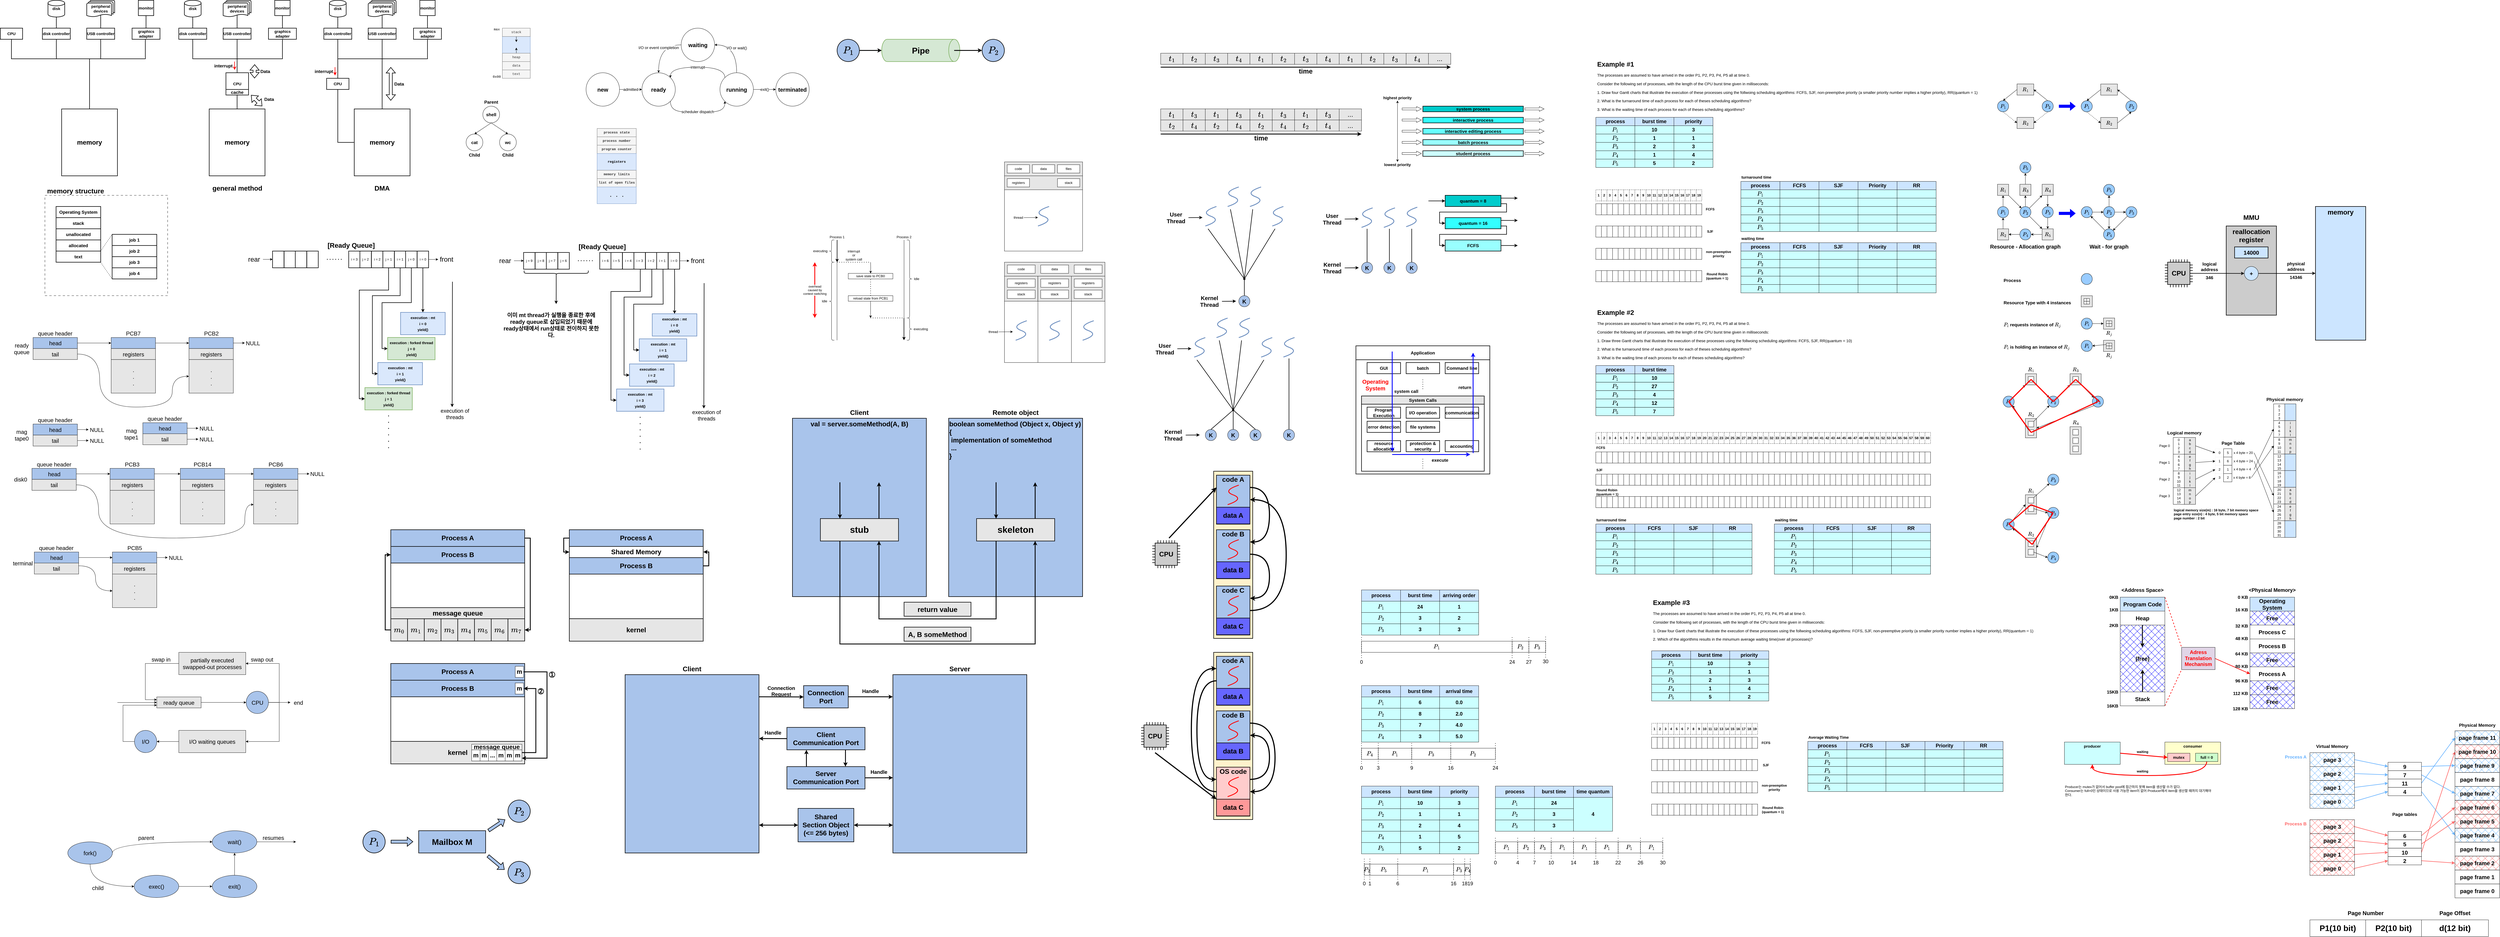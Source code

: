 <mxfile version="21.2.8" type="device">
  <diagram id="-JFb9dXIJCyVHly3RX7J" name="페이지-1">
    <mxGraphModel dx="703" dy="1121" grid="1" gridSize="10" guides="1" tooltips="1" connect="1" arrows="1" fold="1" page="1" pageScale="1" pageWidth="827" pageHeight="1169" math="1" shadow="0">
      <root>
        <mxCell id="0" />
        <mxCell id="1" parent="0" />
        <mxCell id="qskpVKADNhp9PIT3BYwX-6" value="" style="rounded=0;whiteSpace=wrap;html=1;strokeWidth=2;fontStyle=1;fontSize=16;fillColor=none;align=left;" parent="1" vertex="1">
          <mxGeometry x="5700" y="1350" width="480" height="410" as="geometry" />
        </mxCell>
        <mxCell id="JwKt9-1Ol660mCo5EHsQ-31" value="" style="rounded=0;whiteSpace=wrap;html=1;fillColor=#E6E6E6;" parent="1" vertex="1">
          <mxGeometry x="4440" y="1050" width="119.76" height="90" as="geometry" />
        </mxCell>
        <mxCell id="JwKt9-1Ol660mCo5EHsQ-9" value="" style="rounded=0;whiteSpace=wrap;html=1;fillColor=#FFFFFF;" parent="1" vertex="1">
          <mxGeometry x="4440" y="740" width="280" height="220" as="geometry" />
        </mxCell>
        <mxCell id="JwKt9-1Ol660mCo5EHsQ-4" value="" style="rounded=0;whiteSpace=wrap;html=1;fillColor=#E6E6E6;" parent="1" vertex="1">
          <mxGeometry x="4440" y="640" width="280" height="50" as="geometry" />
        </mxCell>
        <mxCell id="4DfpWagVU8fzleDUxFd9-18" value="" style="ellipse;whiteSpace=wrap;html=1;strokeWidth=2;fillColor=#d5e8d4;strokeColor=#82b366;" parent="1" vertex="1">
          <mxGeometry x="3999.88" y="200" width="40" height="80" as="geometry" />
        </mxCell>
        <mxCell id="0ELNRWfNPO-60Ci1aKa4-7" value="" style="rounded=0;whiteSpace=wrap;html=1;fontFamily=Courier New;fillColor=#dae8fc;strokeColor=#6c8ebf;" parent="1" vertex="1">
          <mxGeometry x="2640" y="190" width="100" height="60" as="geometry" />
        </mxCell>
        <mxCell id="cJziPt7bDYpkgV0AhLTm-5" style="edgeStyle=orthogonalEdgeStyle;rounded=0;orthogonalLoop=1;jettySize=auto;html=1;exitX=0.5;exitY=1;exitDx=0;exitDy=0;entryX=0.5;entryY=1;entryDx=0;entryDy=0;endArrow=none;endFill=0;strokeWidth=2;fontStyle=1;fontSize=14;" parent="1" source="cJziPt7bDYpkgV0AhLTm-1" target="cJziPt7bDYpkgV0AhLTm-4" edge="1">
          <mxGeometry relative="1" as="geometry">
            <Array as="points">
              <mxPoint x="880" y="270" />
              <mxPoint x="1360" y="270" />
            </Array>
          </mxGeometry>
        </mxCell>
        <mxCell id="cJziPt7bDYpkgV0AhLTm-1" value="CPU" style="rounded=0;whiteSpace=wrap;html=1;strokeWidth=2;fontStyle=1;fontSize=14;" parent="1" vertex="1">
          <mxGeometry x="840" y="160" width="80" height="40" as="geometry" />
        </mxCell>
        <mxCell id="cJziPt7bDYpkgV0AhLTm-6" style="edgeStyle=orthogonalEdgeStyle;rounded=0;orthogonalLoop=1;jettySize=auto;html=1;exitX=0.5;exitY=1;exitDx=0;exitDy=0;entryX=0.5;entryY=1;entryDx=0;entryDy=0;endArrow=none;endFill=0;strokeWidth=2;fontStyle=1;fontSize=14;" parent="1" source="cJziPt7bDYpkgV0AhLTm-2" target="cJziPt7bDYpkgV0AhLTm-3" edge="1">
          <mxGeometry relative="1" as="geometry">
            <Array as="points">
              <mxPoint x="1041" y="270" />
              <mxPoint x="1200" y="270" />
            </Array>
          </mxGeometry>
        </mxCell>
        <mxCell id="cJziPt7bDYpkgV0AhLTm-2" value="disk controller" style="rounded=0;whiteSpace=wrap;html=1;strokeWidth=2;fontStyle=1;fontSize=14;" parent="1" vertex="1">
          <mxGeometry x="991" y="160" width="100" height="40" as="geometry" />
        </mxCell>
        <mxCell id="cJziPt7bDYpkgV0AhLTm-3" value="USB controller" style="rounded=0;whiteSpace=wrap;html=1;strokeWidth=2;fontStyle=1;fontSize=14;" parent="1" vertex="1">
          <mxGeometry x="1150" y="160" width="100" height="40" as="geometry" />
        </mxCell>
        <mxCell id="cJziPt7bDYpkgV0AhLTm-4" value="graphics adapter" style="rounded=0;whiteSpace=wrap;html=1;strokeWidth=2;fontStyle=1;fontSize=14;" parent="1" vertex="1">
          <mxGeometry x="1312.5" y="160" width="100" height="40" as="geometry" />
        </mxCell>
        <mxCell id="cJziPt7bDYpkgV0AhLTm-14" style="edgeStyle=orthogonalEdgeStyle;rounded=0;orthogonalLoop=1;jettySize=auto;html=1;exitX=0.5;exitY=1;exitDx=0;exitDy=0;exitPerimeter=0;entryX=0.5;entryY=0;entryDx=0;entryDy=0;endArrow=none;endFill=0;strokeWidth=2;fontStyle=1;fontSize=14;" parent="1" source="cJziPt7bDYpkgV0AhLTm-7" target="cJziPt7bDYpkgV0AhLTm-2" edge="1">
          <mxGeometry relative="1" as="geometry" />
        </mxCell>
        <mxCell id="cJziPt7bDYpkgV0AhLTm-7" value="disk" style="strokeWidth=2;html=1;shape=mxgraph.flowchart.database;whiteSpace=wrap;fontStyle=1;fontSize=14;" parent="1" vertex="1">
          <mxGeometry x="1011" y="60" width="60" height="60" as="geometry" />
        </mxCell>
        <mxCell id="cJziPt7bDYpkgV0AhLTm-13" style="edgeStyle=orthogonalEdgeStyle;rounded=0;orthogonalLoop=1;jettySize=auto;html=1;exitX=0.5;exitY=0.88;exitDx=0;exitDy=0;exitPerimeter=0;entryX=0.5;entryY=0;entryDx=0;entryDy=0;endArrow=none;endFill=0;strokeWidth=2;fontStyle=1;fontSize=14;" parent="1" source="cJziPt7bDYpkgV0AhLTm-9" target="cJziPt7bDYpkgV0AhLTm-3" edge="1">
          <mxGeometry relative="1" as="geometry" />
        </mxCell>
        <mxCell id="cJziPt7bDYpkgV0AhLTm-9" value="peripheral&lt;br style=&quot;font-size: 14px;&quot;&gt;devices" style="strokeWidth=2;html=1;shape=mxgraph.flowchart.multi-document;whiteSpace=wrap;fontStyle=1;fontSize=14;" parent="1" vertex="1">
          <mxGeometry x="1150" y="60" width="100" height="60" as="geometry" />
        </mxCell>
        <mxCell id="cJziPt7bDYpkgV0AhLTm-12" style="edgeStyle=orthogonalEdgeStyle;rounded=0;orthogonalLoop=1;jettySize=auto;html=1;exitX=0.5;exitY=1;exitDx=0;exitDy=0;entryX=0.5;entryY=0;entryDx=0;entryDy=0;endArrow=none;endFill=0;strokeWidth=2;fontStyle=1;fontSize=14;" parent="1" source="cJziPt7bDYpkgV0AhLTm-11" target="cJziPt7bDYpkgV0AhLTm-4" edge="1">
          <mxGeometry relative="1" as="geometry" />
        </mxCell>
        <mxCell id="cJziPt7bDYpkgV0AhLTm-11" value="monitor" style="whiteSpace=wrap;html=1;aspect=fixed;strokeWidth=2;fontStyle=1;fontSize=14;" parent="1" vertex="1">
          <mxGeometry x="1335" y="60" width="55" height="55" as="geometry" />
        </mxCell>
        <mxCell id="cJziPt7bDYpkgV0AhLTm-16" style="edgeStyle=orthogonalEdgeStyle;rounded=0;orthogonalLoop=1;jettySize=auto;html=1;exitX=0.5;exitY=0;exitDx=0;exitDy=0;strokeWidth=2;fontSize=23;endArrow=none;endFill=0;" parent="1" source="cJziPt7bDYpkgV0AhLTm-15" edge="1">
          <mxGeometry relative="1" as="geometry">
            <mxPoint x="1160" y="270" as="targetPoint" />
          </mxGeometry>
        </mxCell>
        <mxCell id="cJziPt7bDYpkgV0AhLTm-15" value="memory" style="rounded=0;whiteSpace=wrap;html=1;strokeWidth=2;fontSize=23;fontStyle=1" parent="1" vertex="1">
          <mxGeometry x="1060" y="450" width="200" height="240" as="geometry" />
        </mxCell>
        <mxCell id="cJziPt7bDYpkgV0AhLTm-18" style="edgeStyle=orthogonalEdgeStyle;rounded=0;orthogonalLoop=1;jettySize=auto;html=1;exitX=0.5;exitY=1;exitDx=0;exitDy=0;entryX=0.5;entryY=1;entryDx=0;entryDy=0;endArrow=none;endFill=0;strokeWidth=2;fontStyle=1;fontSize=14;" parent="1" source="cJziPt7bDYpkgV0AhLTm-19" target="cJziPt7bDYpkgV0AhLTm-20" edge="1">
          <mxGeometry relative="1" as="geometry">
            <Array as="points">
              <mxPoint x="1530" y="270" />
              <mxPoint x="1689" y="270" />
            </Array>
          </mxGeometry>
        </mxCell>
        <mxCell id="cJziPt7bDYpkgV0AhLTm-19" value="disk controller" style="rounded=0;whiteSpace=wrap;html=1;strokeWidth=2;fontStyle=1;fontSize=14;" parent="1" vertex="1">
          <mxGeometry x="1480" y="160" width="100" height="40" as="geometry" />
        </mxCell>
        <mxCell id="cJziPt7bDYpkgV0AhLTm-20" value="USB controller" style="rounded=0;whiteSpace=wrap;html=1;strokeWidth=2;fontStyle=1;fontSize=14;" parent="1" vertex="1">
          <mxGeometry x="1639" y="160" width="100" height="40" as="geometry" />
        </mxCell>
        <mxCell id="cJziPt7bDYpkgV0AhLTm-21" style="edgeStyle=orthogonalEdgeStyle;rounded=0;orthogonalLoop=1;jettySize=auto;html=1;exitX=0.5;exitY=1;exitDx=0;exitDy=0;entryX=0.5;entryY=1;entryDx=0;entryDy=0;strokeWidth=2;fontSize=23;endArrow=none;endFill=0;" parent="1" source="cJziPt7bDYpkgV0AhLTm-22" target="cJziPt7bDYpkgV0AhLTm-20" edge="1">
          <mxGeometry relative="1" as="geometry">
            <Array as="points">
              <mxPoint x="1852" y="270" />
              <mxPoint x="1689" y="270" />
            </Array>
          </mxGeometry>
        </mxCell>
        <mxCell id="cJziPt7bDYpkgV0AhLTm-22" value="graphics adapter" style="rounded=0;whiteSpace=wrap;html=1;strokeWidth=2;fontStyle=1;fontSize=14;" parent="1" vertex="1">
          <mxGeometry x="1801.5" y="160" width="100" height="40" as="geometry" />
        </mxCell>
        <mxCell id="cJziPt7bDYpkgV0AhLTm-23" style="edgeStyle=orthogonalEdgeStyle;rounded=0;orthogonalLoop=1;jettySize=auto;html=1;exitX=0.5;exitY=1;exitDx=0;exitDy=0;exitPerimeter=0;entryX=0.5;entryY=0;entryDx=0;entryDy=0;endArrow=none;endFill=0;strokeWidth=2;fontStyle=1;fontSize=14;" parent="1" source="cJziPt7bDYpkgV0AhLTm-24" target="cJziPt7bDYpkgV0AhLTm-19" edge="1">
          <mxGeometry relative="1" as="geometry" />
        </mxCell>
        <mxCell id="cJziPt7bDYpkgV0AhLTm-24" value="disk" style="strokeWidth=2;html=1;shape=mxgraph.flowchart.database;whiteSpace=wrap;fontStyle=1;fontSize=14;" parent="1" vertex="1">
          <mxGeometry x="1500" y="60" width="60" height="60" as="geometry" />
        </mxCell>
        <mxCell id="cJziPt7bDYpkgV0AhLTm-25" style="edgeStyle=orthogonalEdgeStyle;rounded=0;orthogonalLoop=1;jettySize=auto;html=1;exitX=0.5;exitY=0.88;exitDx=0;exitDy=0;exitPerimeter=0;entryX=0.5;entryY=0;entryDx=0;entryDy=0;endArrow=none;endFill=0;strokeWidth=2;fontStyle=1;fontSize=14;" parent="1" source="cJziPt7bDYpkgV0AhLTm-26" target="cJziPt7bDYpkgV0AhLTm-20" edge="1">
          <mxGeometry relative="1" as="geometry" />
        </mxCell>
        <mxCell id="cJziPt7bDYpkgV0AhLTm-26" value="peripheral&lt;br style=&quot;font-size: 14px;&quot;&gt;devices" style="strokeWidth=2;html=1;shape=mxgraph.flowchart.multi-document;whiteSpace=wrap;fontStyle=1;fontSize=14;" parent="1" vertex="1">
          <mxGeometry x="1639" y="60" width="100" height="60" as="geometry" />
        </mxCell>
        <mxCell id="cJziPt7bDYpkgV0AhLTm-27" style="edgeStyle=orthogonalEdgeStyle;rounded=0;orthogonalLoop=1;jettySize=auto;html=1;exitX=0.5;exitY=1;exitDx=0;exitDy=0;entryX=0.5;entryY=0;entryDx=0;entryDy=0;endArrow=none;endFill=0;strokeWidth=2;fontStyle=1;fontSize=14;" parent="1" source="cJziPt7bDYpkgV0AhLTm-28" target="cJziPt7bDYpkgV0AhLTm-22" edge="1">
          <mxGeometry relative="1" as="geometry" />
        </mxCell>
        <mxCell id="cJziPt7bDYpkgV0AhLTm-28" value="monitor" style="whiteSpace=wrap;html=1;aspect=fixed;strokeWidth=2;fontStyle=1;fontSize=14;" parent="1" vertex="1">
          <mxGeometry x="1824" y="60" width="55" height="55" as="geometry" />
        </mxCell>
        <mxCell id="cJziPt7bDYpkgV0AhLTm-29" style="edgeStyle=orthogonalEdgeStyle;rounded=0;orthogonalLoop=1;jettySize=auto;html=1;exitX=0.5;exitY=0;exitDx=0;exitDy=0;strokeWidth=2;fontSize=23;endArrow=none;endFill=0;" parent="1" source="cJziPt7bDYpkgV0AhLTm-30" edge="1">
          <mxGeometry relative="1" as="geometry">
            <mxPoint x="1689" y="270" as="targetPoint" />
            <Array as="points">
              <mxPoint x="1689" y="360" />
              <mxPoint x="1689" y="360" />
            </Array>
          </mxGeometry>
        </mxCell>
        <mxCell id="cJziPt7bDYpkgV0AhLTm-30" value="memory" style="rounded=0;whiteSpace=wrap;html=1;strokeWidth=2;fontSize=23;fontStyle=1" parent="1" vertex="1">
          <mxGeometry x="1589" y="450" width="200" height="240" as="geometry" />
        </mxCell>
        <mxCell id="cJziPt7bDYpkgV0AhLTm-31" value="CPU" style="rounded=0;whiteSpace=wrap;html=1;strokeWidth=2;fontStyle=1;fontSize=14;" parent="1" vertex="1">
          <mxGeometry x="1649" y="320" width="81" height="80" as="geometry" />
        </mxCell>
        <mxCell id="cJziPt7bDYpkgV0AhLTm-32" value="cache" style="rounded=0;whiteSpace=wrap;html=1;strokeWidth=2;fontSize=16;fontStyle=1" parent="1" vertex="1">
          <mxGeometry x="1649" y="380" width="81" height="20" as="geometry" />
        </mxCell>
        <mxCell id="cJziPt7bDYpkgV0AhLTm-33" style="edgeStyle=orthogonalEdgeStyle;rounded=0;orthogonalLoop=1;jettySize=auto;html=1;exitX=0.5;exitY=1;exitDx=0;exitDy=0;entryX=0.5;entryY=1;entryDx=0;entryDy=0;endArrow=none;endFill=0;strokeWidth=2;fontStyle=1;fontSize=14;" parent="1" source="cJziPt7bDYpkgV0AhLTm-34" target="cJziPt7bDYpkgV0AhLTm-35" edge="1">
          <mxGeometry relative="1" as="geometry">
            <Array as="points">
              <mxPoint x="2050" y="270" />
              <mxPoint x="2209" y="270" />
            </Array>
          </mxGeometry>
        </mxCell>
        <mxCell id="cJziPt7bDYpkgV0AhLTm-34" value="disk controller" style="rounded=0;whiteSpace=wrap;html=1;strokeWidth=2;fontStyle=1;fontSize=14;" parent="1" vertex="1">
          <mxGeometry x="2000" y="160" width="100" height="40" as="geometry" />
        </mxCell>
        <mxCell id="cJziPt7bDYpkgV0AhLTm-35" value="USB controller" style="rounded=0;whiteSpace=wrap;html=1;strokeWidth=2;fontStyle=1;fontSize=14;" parent="1" vertex="1">
          <mxGeometry x="2159" y="160" width="100" height="40" as="geometry" />
        </mxCell>
        <mxCell id="cJziPt7bDYpkgV0AhLTm-36" style="edgeStyle=orthogonalEdgeStyle;rounded=0;orthogonalLoop=1;jettySize=auto;html=1;exitX=0.5;exitY=1;exitDx=0;exitDy=0;entryX=0.5;entryY=1;entryDx=0;entryDy=0;strokeWidth=2;fontSize=23;endArrow=none;endFill=0;" parent="1" source="cJziPt7bDYpkgV0AhLTm-37" target="cJziPt7bDYpkgV0AhLTm-35" edge="1">
          <mxGeometry relative="1" as="geometry">
            <Array as="points">
              <mxPoint x="2372" y="270" />
              <mxPoint x="2209" y="270" />
            </Array>
          </mxGeometry>
        </mxCell>
        <mxCell id="cJziPt7bDYpkgV0AhLTm-37" value="graphics adapter" style="rounded=0;whiteSpace=wrap;html=1;strokeWidth=2;fontStyle=1;fontSize=14;" parent="1" vertex="1">
          <mxGeometry x="2321.5" y="160" width="100" height="40" as="geometry" />
        </mxCell>
        <mxCell id="cJziPt7bDYpkgV0AhLTm-38" style="edgeStyle=orthogonalEdgeStyle;rounded=0;orthogonalLoop=1;jettySize=auto;html=1;exitX=0.5;exitY=1;exitDx=0;exitDy=0;exitPerimeter=0;entryX=0.5;entryY=0;entryDx=0;entryDy=0;endArrow=none;endFill=0;strokeWidth=2;fontStyle=1;fontSize=14;" parent="1" source="cJziPt7bDYpkgV0AhLTm-39" target="cJziPt7bDYpkgV0AhLTm-34" edge="1">
          <mxGeometry relative="1" as="geometry" />
        </mxCell>
        <mxCell id="cJziPt7bDYpkgV0AhLTm-39" value="disk" style="strokeWidth=2;html=1;shape=mxgraph.flowchart.database;whiteSpace=wrap;fontStyle=1;fontSize=14;" parent="1" vertex="1">
          <mxGeometry x="2020" y="60" width="60" height="60" as="geometry" />
        </mxCell>
        <mxCell id="cJziPt7bDYpkgV0AhLTm-40" style="edgeStyle=orthogonalEdgeStyle;rounded=0;orthogonalLoop=1;jettySize=auto;html=1;exitX=0.5;exitY=0.88;exitDx=0;exitDy=0;exitPerimeter=0;entryX=0.5;entryY=0;entryDx=0;entryDy=0;endArrow=none;endFill=0;strokeWidth=2;fontStyle=1;fontSize=14;" parent="1" source="cJziPt7bDYpkgV0AhLTm-41" target="cJziPt7bDYpkgV0AhLTm-35" edge="1">
          <mxGeometry relative="1" as="geometry" />
        </mxCell>
        <mxCell id="cJziPt7bDYpkgV0AhLTm-41" value="peripheral&lt;br style=&quot;font-size: 14px;&quot;&gt;devices" style="strokeWidth=2;html=1;shape=mxgraph.flowchart.multi-document;whiteSpace=wrap;fontStyle=1;fontSize=14;" parent="1" vertex="1">
          <mxGeometry x="2159" y="60" width="100" height="60" as="geometry" />
        </mxCell>
        <mxCell id="cJziPt7bDYpkgV0AhLTm-42" style="edgeStyle=orthogonalEdgeStyle;rounded=0;orthogonalLoop=1;jettySize=auto;html=1;exitX=0.5;exitY=1;exitDx=0;exitDy=0;entryX=0.5;entryY=0;entryDx=0;entryDy=0;endArrow=none;endFill=0;strokeWidth=2;fontStyle=1;fontSize=14;" parent="1" source="cJziPt7bDYpkgV0AhLTm-43" target="cJziPt7bDYpkgV0AhLTm-37" edge="1">
          <mxGeometry relative="1" as="geometry" />
        </mxCell>
        <mxCell id="cJziPt7bDYpkgV0AhLTm-43" value="monitor" style="whiteSpace=wrap;html=1;aspect=fixed;strokeWidth=2;fontStyle=1;fontSize=14;" parent="1" vertex="1">
          <mxGeometry x="2344" y="60" width="55" height="55" as="geometry" />
        </mxCell>
        <mxCell id="cJziPt7bDYpkgV0AhLTm-44" style="edgeStyle=orthogonalEdgeStyle;rounded=0;orthogonalLoop=1;jettySize=auto;html=1;exitX=0.5;exitY=0;exitDx=0;exitDy=0;strokeWidth=2;fontSize=23;endArrow=none;endFill=0;" parent="1" source="cJziPt7bDYpkgV0AhLTm-45" edge="1">
          <mxGeometry relative="1" as="geometry">
            <mxPoint x="2209" y="270" as="targetPoint" />
            <Array as="points">
              <mxPoint x="2209" y="350" />
              <mxPoint x="2209" y="350" />
            </Array>
          </mxGeometry>
        </mxCell>
        <mxCell id="cJziPt7bDYpkgV0AhLTm-45" value="memory" style="rounded=0;whiteSpace=wrap;html=1;strokeWidth=2;fontSize=23;fontStyle=1" parent="1" vertex="1">
          <mxGeometry x="2109" y="450" width="200" height="240" as="geometry" />
        </mxCell>
        <mxCell id="cJziPt7bDYpkgV0AhLTm-47" style="edgeStyle=orthogonalEdgeStyle;rounded=0;orthogonalLoop=1;jettySize=auto;html=1;exitX=0.5;exitY=1;exitDx=0;exitDy=0;entryX=0;entryY=0.5;entryDx=0;entryDy=0;strokeWidth=2;fontSize=16;endArrow=none;endFill=0;" parent="1" source="cJziPt7bDYpkgV0AhLTm-46" target="cJziPt7bDYpkgV0AhLTm-45" edge="1">
          <mxGeometry relative="1" as="geometry" />
        </mxCell>
        <mxCell id="cJziPt7bDYpkgV0AhLTm-48" style="edgeStyle=orthogonalEdgeStyle;rounded=0;orthogonalLoop=1;jettySize=auto;html=1;exitX=0.5;exitY=0;exitDx=0;exitDy=0;entryX=0.5;entryY=1;entryDx=0;entryDy=0;strokeWidth=2;fontSize=16;endArrow=none;endFill=0;" parent="1" source="cJziPt7bDYpkgV0AhLTm-46" target="cJziPt7bDYpkgV0AhLTm-35" edge="1">
          <mxGeometry relative="1" as="geometry" />
        </mxCell>
        <mxCell id="cJziPt7bDYpkgV0AhLTm-46" value="CPU" style="rounded=0;whiteSpace=wrap;html=1;strokeWidth=2;fontStyle=1;fontSize=14;" parent="1" vertex="1">
          <mxGeometry x="2010" y="340" width="80" height="40" as="geometry" />
        </mxCell>
        <mxCell id="cJziPt7bDYpkgV0AhLTm-49" value="" style="shape=flexArrow;endArrow=classic;startArrow=classic;html=1;rounded=0;strokeWidth=2;fontSize=16;" parent="1" edge="1">
          <mxGeometry width="100" height="100" relative="1" as="geometry">
            <mxPoint x="1779" y="440" as="sourcePoint" />
            <mxPoint x="1739" y="400" as="targetPoint" />
          </mxGeometry>
        </mxCell>
        <mxCell id="cJziPt7bDYpkgV0AhLTm-50" value="Data" style="text;html=1;strokeColor=none;fillColor=none;align=center;verticalAlign=middle;whiteSpace=wrap;rounded=0;fontSize=16;fontStyle=1" parent="1" vertex="1">
          <mxGeometry x="1784" y="400" width="40" height="30" as="geometry" />
        </mxCell>
        <mxCell id="cJziPt7bDYpkgV0AhLTm-51" value="" style="shape=flexArrow;endArrow=classic;startArrow=classic;html=1;rounded=0;strokeWidth=2;fontSize=16;" parent="1" edge="1">
          <mxGeometry width="100" height="100" relative="1" as="geometry">
            <mxPoint x="2240" y="420" as="sourcePoint" />
            <mxPoint x="2240" y="300" as="targetPoint" />
          </mxGeometry>
        </mxCell>
        <mxCell id="cJziPt7bDYpkgV0AhLTm-52" value="Data" style="text;html=1;strokeColor=none;fillColor=none;align=center;verticalAlign=middle;whiteSpace=wrap;rounded=0;fontSize=16;fontStyle=1" parent="1" vertex="1">
          <mxGeometry x="2250" y="345" width="40" height="30" as="geometry" />
        </mxCell>
        <mxCell id="cJziPt7bDYpkgV0AhLTm-53" value="" style="shape=flexArrow;endArrow=classic;startArrow=classic;html=1;rounded=0;strokeWidth=2;fontSize=16;" parent="1" edge="1">
          <mxGeometry width="100" height="100" relative="1" as="geometry">
            <mxPoint x="1751.5" y="340" as="sourcePoint" />
            <mxPoint x="1752" y="290" as="targetPoint" />
          </mxGeometry>
        </mxCell>
        <mxCell id="cJziPt7bDYpkgV0AhLTm-54" value="Data" style="text;html=1;strokeColor=none;fillColor=none;align=center;verticalAlign=middle;whiteSpace=wrap;rounded=0;fontSize=16;fontStyle=1" parent="1" vertex="1">
          <mxGeometry x="1770" y="300" width="40" height="30" as="geometry" />
        </mxCell>
        <mxCell id="cJziPt7bDYpkgV0AhLTm-55" value="" style="endArrow=classic;html=1;rounded=0;strokeWidth=2;fontSize=16;strokeColor=#FF0000;" parent="1" edge="1">
          <mxGeometry width="50" height="50" relative="1" as="geometry">
            <mxPoint x="1680" y="280" as="sourcePoint" />
            <mxPoint x="1680" y="310" as="targetPoint" />
          </mxGeometry>
        </mxCell>
        <mxCell id="cJziPt7bDYpkgV0AhLTm-56" value="interrupt" style="text;html=1;strokeColor=none;fillColor=none;align=center;verticalAlign=middle;whiteSpace=wrap;rounded=0;fontSize=16;fontStyle=1" parent="1" vertex="1">
          <mxGeometry x="1620" y="280" width="40" height="30" as="geometry" />
        </mxCell>
        <mxCell id="cJziPt7bDYpkgV0AhLTm-57" value="" style="endArrow=classic;html=1;rounded=0;strokeWidth=2;fontSize=16;strokeColor=#FF0000;" parent="1" edge="1">
          <mxGeometry width="50" height="50" relative="1" as="geometry">
            <mxPoint x="2040" y="300" as="sourcePoint" />
            <mxPoint x="2040" y="330" as="targetPoint" />
          </mxGeometry>
        </mxCell>
        <mxCell id="cJziPt7bDYpkgV0AhLTm-58" value="interrupt" style="text;html=1;strokeColor=none;fillColor=none;align=center;verticalAlign=middle;whiteSpace=wrap;rounded=0;fontSize=16;fontStyle=1" parent="1" vertex="1">
          <mxGeometry x="1980" y="300" width="40" height="30" as="geometry" />
        </mxCell>
        <mxCell id="cJziPt7bDYpkgV0AhLTm-59" value="general method" style="text;html=1;strokeColor=none;fillColor=none;align=center;verticalAlign=middle;whiteSpace=wrap;rounded=0;fontSize=24;fontStyle=1" parent="1" vertex="1">
          <mxGeometry x="1576.63" y="720" width="225.75" height="30" as="geometry" />
        </mxCell>
        <mxCell id="cJziPt7bDYpkgV0AhLTm-60" value="DMA" style="text;html=1;strokeColor=none;fillColor=none;align=center;verticalAlign=middle;whiteSpace=wrap;rounded=0;fontSize=24;fontStyle=1" parent="1" vertex="1">
          <mxGeometry x="2096.13" y="720" width="225.75" height="30" as="geometry" />
        </mxCell>
        <mxCell id="cJziPt7bDYpkgV0AhLTm-61" value="Operating System" style="rounded=0;whiteSpace=wrap;html=1;strokeWidth=2;fontSize=16;fontStyle=1" parent="1" vertex="1">
          <mxGeometry x="1040" y="800" width="160" height="40" as="geometry" />
        </mxCell>
        <mxCell id="cJziPt7bDYpkgV0AhLTm-62" value="stack" style="rounded=0;whiteSpace=wrap;html=1;strokeWidth=2;fontSize=16;fontStyle=1" parent="1" vertex="1">
          <mxGeometry x="1040" y="840" width="160" height="40" as="geometry" />
        </mxCell>
        <mxCell id="cJziPt7bDYpkgV0AhLTm-63" value="unallocated" style="rounded=0;whiteSpace=wrap;html=1;strokeWidth=2;fontSize=16;fontStyle=1" parent="1" vertex="1">
          <mxGeometry x="1040" y="880" width="160" height="40" as="geometry" />
        </mxCell>
        <mxCell id="cJziPt7bDYpkgV0AhLTm-70" style="rounded=0;orthogonalLoop=1;jettySize=auto;html=1;exitX=1;exitY=1;exitDx=0;exitDy=0;entryX=0;entryY=0;entryDx=0;entryDy=0;strokeColor=#000000;strokeWidth=1;fontSize=16;endArrow=none;endFill=0;dashed=1;" parent="1" source="cJziPt7bDYpkgV0AhLTm-64" target="cJziPt7bDYpkgV0AhLTm-66" edge="1">
          <mxGeometry relative="1" as="geometry" />
        </mxCell>
        <mxCell id="cJziPt7bDYpkgV0AhLTm-64" value="allocated" style="rounded=0;whiteSpace=wrap;html=1;strokeWidth=2;fontSize=16;fontStyle=1" parent="1" vertex="1">
          <mxGeometry x="1040" y="920" width="160" height="40" as="geometry" />
        </mxCell>
        <mxCell id="cJziPt7bDYpkgV0AhLTm-71" style="edgeStyle=none;rounded=0;orthogonalLoop=1;jettySize=auto;html=1;exitX=1;exitY=1;exitDx=0;exitDy=0;entryX=0;entryY=1;entryDx=0;entryDy=0;dashed=1;strokeColor=#000000;strokeWidth=1;fontSize=16;endArrow=none;endFill=0;" parent="1" source="cJziPt7bDYpkgV0AhLTm-65" target="cJziPt7bDYpkgV0AhLTm-69" edge="1">
          <mxGeometry relative="1" as="geometry" />
        </mxCell>
        <mxCell id="cJziPt7bDYpkgV0AhLTm-65" value="text" style="rounded=0;whiteSpace=wrap;html=1;strokeWidth=2;fontSize=16;fontStyle=1" parent="1" vertex="1">
          <mxGeometry x="1040" y="960" width="160" height="40" as="geometry" />
        </mxCell>
        <mxCell id="cJziPt7bDYpkgV0AhLTm-66" value="job 1" style="rounded=0;whiteSpace=wrap;html=1;strokeWidth=2;fontSize=16;fontStyle=1" parent="1" vertex="1">
          <mxGeometry x="1241" y="900" width="160" height="40" as="geometry" />
        </mxCell>
        <mxCell id="cJziPt7bDYpkgV0AhLTm-67" value="job 2" style="rounded=0;whiteSpace=wrap;html=1;strokeWidth=2;fontSize=16;fontStyle=1" parent="1" vertex="1">
          <mxGeometry x="1241" y="940" width="160" height="40" as="geometry" />
        </mxCell>
        <mxCell id="cJziPt7bDYpkgV0AhLTm-68" value="job 3" style="rounded=0;whiteSpace=wrap;html=1;strokeWidth=2;fontSize=16;fontStyle=1" parent="1" vertex="1">
          <mxGeometry x="1241" y="980" width="160" height="40" as="geometry" />
        </mxCell>
        <mxCell id="cJziPt7bDYpkgV0AhLTm-69" value="job 4" style="rounded=0;whiteSpace=wrap;html=1;strokeWidth=2;fontSize=16;fontStyle=1" parent="1" vertex="1">
          <mxGeometry x="1241" y="1020" width="160" height="40" as="geometry" />
        </mxCell>
        <mxCell id="cJziPt7bDYpkgV0AhLTm-72" value="" style="rounded=0;whiteSpace=wrap;html=1;strokeWidth=1;fontSize=16;fillColor=none;dashed=1;dashPattern=8 8;" parent="1" vertex="1">
          <mxGeometry x="1000" y="760" width="440" height="360" as="geometry" />
        </mxCell>
        <mxCell id="cJziPt7bDYpkgV0AhLTm-73" value="memory structure" style="text;html=1;strokeColor=none;fillColor=none;align=center;verticalAlign=middle;whiteSpace=wrap;rounded=0;fontSize=24;fontStyle=1" parent="1" vertex="1">
          <mxGeometry x="1000" y="730" width="220" height="30" as="geometry" />
        </mxCell>
        <mxCell id="AolbwETNwNbH-71P8-0o-1" value="" style="rounded=0;whiteSpace=wrap;html=1;strokeWidth=2;" parent="1" vertex="1">
          <mxGeometry x="1816.12" y="960" width="41" height="60" as="geometry" />
        </mxCell>
        <mxCell id="AolbwETNwNbH-71P8-0o-2" value="" style="rounded=0;whiteSpace=wrap;html=1;strokeWidth=2;" parent="1" vertex="1">
          <mxGeometry x="1857.5" y="960" width="41" height="60" as="geometry" />
        </mxCell>
        <mxCell id="AolbwETNwNbH-71P8-0o-3" value="" style="rounded=0;whiteSpace=wrap;html=1;strokeWidth=2;" parent="1" vertex="1">
          <mxGeometry x="1897.62" y="960" width="41" height="60" as="geometry" />
        </mxCell>
        <mxCell id="AolbwETNwNbH-71P8-0o-4" value="" style="rounded=0;whiteSpace=wrap;html=1;strokeWidth=2;" parent="1" vertex="1">
          <mxGeometry x="1939" y="960" width="41" height="60" as="geometry" />
        </mxCell>
        <mxCell id="AolbwETNwNbH-71P8-0o-10" value="i = 3" style="rounded=0;whiteSpace=wrap;html=1;strokeWidth=2;" parent="1" vertex="1">
          <mxGeometry x="2089.14" y="960" width="41" height="60" as="geometry" />
        </mxCell>
        <mxCell id="AolbwETNwNbH-71P8-0o-11" value="j = 2" style="rounded=0;whiteSpace=wrap;html=1;strokeWidth=2;" parent="1" vertex="1">
          <mxGeometry x="2129.26" y="960" width="41" height="60" as="geometry" />
        </mxCell>
        <mxCell id="AolbwETNwNbH-71P8-0o-12" value="i = 2" style="rounded=0;whiteSpace=wrap;html=1;strokeWidth=2;" parent="1" vertex="1">
          <mxGeometry x="2170.64" y="960" width="41" height="60" as="geometry" />
        </mxCell>
        <mxCell id="AolbwETNwNbH-71P8-0o-32" style="edgeStyle=orthogonalEdgeStyle;rounded=0;orthogonalLoop=1;jettySize=auto;html=1;exitX=0.5;exitY=1;exitDx=0;exitDy=0;entryX=0;entryY=0.5;entryDx=0;entryDy=0;fontSize=19;strokeWidth=2;" parent="1" source="AolbwETNwNbH-71P8-0o-13" target="AolbwETNwNbH-71P8-0o-22" edge="1">
          <mxGeometry relative="1" as="geometry">
            <Array as="points">
              <mxPoint x="2232" y="1100" />
              <mxPoint x="2127" y="1100" />
              <mxPoint x="2127" y="1490" />
            </Array>
          </mxGeometry>
        </mxCell>
        <mxCell id="AolbwETNwNbH-71P8-0o-13" value="j = 1" style="rounded=0;whiteSpace=wrap;html=1;strokeWidth=2;" parent="1" vertex="1">
          <mxGeometry x="2211.64" y="960" width="41" height="60" as="geometry" />
        </mxCell>
        <mxCell id="AolbwETNwNbH-71P8-0o-31" style="edgeStyle=orthogonalEdgeStyle;rounded=0;orthogonalLoop=1;jettySize=auto;html=1;exitX=0.5;exitY=1;exitDx=0;exitDy=0;entryX=0;entryY=0.5;entryDx=0;entryDy=0;fontSize=19;strokeWidth=2;" parent="1" source="AolbwETNwNbH-71P8-0o-14" target="AolbwETNwNbH-71P8-0o-21" edge="1">
          <mxGeometry relative="1" as="geometry">
            <Array as="points">
              <mxPoint x="2274" y="1120" />
              <mxPoint x="2174" y="1120" />
              <mxPoint x="2174" y="1400" />
            </Array>
          </mxGeometry>
        </mxCell>
        <mxCell id="AolbwETNwNbH-71P8-0o-14" value="i = 1" style="rounded=0;whiteSpace=wrap;html=1;strokeWidth=2;" parent="1" vertex="1">
          <mxGeometry x="2253.02" y="960" width="41" height="60" as="geometry" />
        </mxCell>
        <mxCell id="AolbwETNwNbH-71P8-0o-30" style="edgeStyle=orthogonalEdgeStyle;rounded=0;orthogonalLoop=1;jettySize=auto;html=1;exitX=0.5;exitY=1;exitDx=0;exitDy=0;entryX=0;entryY=0.5;entryDx=0;entryDy=0;fontSize=19;strokeWidth=2;" parent="1" source="AolbwETNwNbH-71P8-0o-15" target="AolbwETNwNbH-71P8-0o-20" edge="1">
          <mxGeometry relative="1" as="geometry" />
        </mxCell>
        <mxCell id="AolbwETNwNbH-71P8-0o-15" value="j = 0" style="rounded=0;whiteSpace=wrap;html=1;strokeWidth=2;" parent="1" vertex="1">
          <mxGeometry x="2293.14" y="960" width="41" height="60" as="geometry" />
        </mxCell>
        <mxCell id="AolbwETNwNbH-71P8-0o-29" style="edgeStyle=orthogonalEdgeStyle;rounded=0;orthogonalLoop=1;jettySize=auto;html=1;exitX=0.5;exitY=1;exitDx=0;exitDy=0;entryX=0.5;entryY=0;entryDx=0;entryDy=0;fontSize=19;strokeWidth=2;" parent="1" source="AolbwETNwNbH-71P8-0o-16" target="AolbwETNwNbH-71P8-0o-19" edge="1">
          <mxGeometry relative="1" as="geometry" />
        </mxCell>
        <mxCell id="AolbwETNwNbH-71P8-0o-16" value="i = 0" style="rounded=0;whiteSpace=wrap;html=1;strokeWidth=2;" parent="1" vertex="1">
          <mxGeometry x="2334.52" y="960" width="41" height="60" as="geometry" />
        </mxCell>
        <mxCell id="AolbwETNwNbH-71P8-0o-17" value="&lt;b&gt;&lt;font style=&quot;font-size: 18px;&quot;&gt;. . . . . .&lt;/font&gt;&lt;/b&gt;" style="text;html=1;strokeColor=none;fillColor=none;align=center;verticalAlign=middle;whiteSpace=wrap;rounded=0;" parent="1" vertex="1">
          <mxGeometry x="2007" y="970" width="60.86" height="30" as="geometry" />
        </mxCell>
        <mxCell id="AolbwETNwNbH-71P8-0o-19" value="&lt;font style=&quot;font-size: 13px;&quot;&gt;&lt;b style=&quot;&quot;&gt;execution : mt&lt;br&gt;i = 0&lt;br&gt;yield()&lt;/b&gt;&lt;/font&gt;" style="rounded=0;whiteSpace=wrap;html=1;strokeWidth=2;fontSize=18;fillColor=#dae8fc;strokeColor=#6c8ebf;" parent="1" vertex="1">
          <mxGeometry x="2275.02" y="1180" width="160" height="80" as="geometry" />
        </mxCell>
        <mxCell id="AolbwETNwNbH-71P8-0o-20" value="&lt;b style=&quot;&quot;&gt;&lt;font style=&quot;font-size: 13px;&quot;&gt;execution : forked thread&lt;br&gt;j = 0&lt;br&gt;yield()&lt;br&gt;&lt;/font&gt;&lt;/b&gt;" style="rounded=0;whiteSpace=wrap;html=1;strokeWidth=2;fontSize=18;fillColor=#d5e8d4;strokeColor=#82b366;" parent="1" vertex="1">
          <mxGeometry x="2228.64" y="1270" width="170" height="80" as="geometry" />
        </mxCell>
        <mxCell id="AolbwETNwNbH-71P8-0o-21" value="&lt;font style=&quot;font-size: 13px;&quot;&gt;&lt;b style=&quot;&quot;&gt;execution : mt&lt;br&gt;i = 1&lt;br&gt;yield()&lt;/b&gt;&lt;/font&gt;" style="rounded=0;whiteSpace=wrap;html=1;strokeWidth=2;fontSize=18;fillColor=#dae8fc;strokeColor=#6c8ebf;" parent="1" vertex="1">
          <mxGeometry x="2193.52" y="1360" width="160" height="80" as="geometry" />
        </mxCell>
        <mxCell id="AolbwETNwNbH-71P8-0o-22" value="&lt;b style=&quot;&quot;&gt;&lt;font style=&quot;font-size: 13px;&quot;&gt;execution : forked thread&lt;br&gt;j = 1&lt;br&gt;yield()&lt;br&gt;&lt;/font&gt;&lt;/b&gt;" style="rounded=0;whiteSpace=wrap;html=1;strokeWidth=2;fontSize=18;fillColor=#d5e8d4;strokeColor=#82b366;" parent="1" vertex="1">
          <mxGeometry x="2147.14" y="1450" width="170" height="80" as="geometry" />
        </mxCell>
        <mxCell id="AolbwETNwNbH-71P8-0o-23" value="&lt;span style=&quot;font-size: 19px;&quot;&gt;&lt;font style=&quot;font-size: 19px;&quot;&gt;.&lt;br style=&quot;font-size: 19px;&quot;&gt;.&lt;br style=&quot;font-size: 19px;&quot;&gt;.&lt;br style=&quot;font-size: 19px;&quot;&gt;.&lt;br style=&quot;font-size: 19px;&quot;&gt;.&lt;br style=&quot;font-size: 19px;&quot;&gt;.&lt;br style=&quot;font-size: 19px;&quot;&gt;&lt;br style=&quot;font-size: 19px;&quot;&gt;&lt;/font&gt;&lt;/span&gt;" style="text;html=1;strokeColor=none;fillColor=none;align=center;verticalAlign=middle;whiteSpace=wrap;rounded=0;fontSize=19;fontStyle=1" parent="1" vertex="1">
          <mxGeometry x="2214.9" y="1600" width="34.48" height="30" as="geometry" />
        </mxCell>
        <mxCell id="AolbwETNwNbH-71P8-0o-24" value="" style="endArrow=classic;html=1;rounded=0;fontSize=19;" parent="1" edge="1">
          <mxGeometry width="50" height="50" relative="1" as="geometry">
            <mxPoint x="2375.52" y="990" as="sourcePoint" />
            <mxPoint x="2410" y="990" as="targetPoint" />
          </mxGeometry>
        </mxCell>
        <mxCell id="AolbwETNwNbH-71P8-0o-25" value="" style="endArrow=classic;html=1;rounded=0;fontSize=19;" parent="1" edge="1">
          <mxGeometry width="50" height="50" relative="1" as="geometry">
            <mxPoint x="1781.64" y="989.71" as="sourcePoint" />
            <mxPoint x="1816.12" y="989.71" as="targetPoint" />
          </mxGeometry>
        </mxCell>
        <mxCell id="AolbwETNwNbH-71P8-0o-27" value="" style="endArrow=classic;html=1;rounded=0;fontSize=19;strokeWidth=2;" parent="1" edge="1">
          <mxGeometry width="50" height="50" relative="1" as="geometry">
            <mxPoint x="2461" y="1070" as="sourcePoint" />
            <mxPoint x="2460" y="1520" as="targetPoint" />
          </mxGeometry>
        </mxCell>
        <mxCell id="AolbwETNwNbH-71P8-0o-28" value="execution of threads" style="text;html=1;strokeColor=none;fillColor=none;align=center;verticalAlign=middle;whiteSpace=wrap;rounded=0;fontSize=19;" parent="1" vertex="1">
          <mxGeometry x="2410" y="1530" width="120" height="30" as="geometry" />
        </mxCell>
        <mxCell id="AolbwETNwNbH-71P8-0o-36" value="&lt;font style=&quot;font-size: 24px;&quot;&gt;&lt;b&gt;[Ready Queue]&lt;/b&gt;&lt;/font&gt;" style="text;html=1;strokeColor=none;fillColor=none;align=center;verticalAlign=middle;whiteSpace=wrap;rounded=0;fontSize=19;" parent="1" vertex="1">
          <mxGeometry x="1816.12" y="925" width="563.88" height="30" as="geometry" />
        </mxCell>
        <mxCell id="AolbwETNwNbH-71P8-0o-37" value="front" style="text;html=1;strokeColor=none;fillColor=none;align=center;verticalAlign=middle;whiteSpace=wrap;rounded=0;fontSize=24;" parent="1" vertex="1">
          <mxGeometry x="2410" y="975" width="60" height="30" as="geometry" />
        </mxCell>
        <mxCell id="AolbwETNwNbH-71P8-0o-38" value="rear" style="text;html=1;strokeColor=none;fillColor=none;align=center;verticalAlign=middle;whiteSpace=wrap;rounded=0;fontSize=24;" parent="1" vertex="1">
          <mxGeometry x="1720" y="975" width="60" height="30" as="geometry" />
        </mxCell>
        <mxCell id="AolbwETNwNbH-71P8-0o-39" value="j = 9" style="rounded=0;whiteSpace=wrap;html=1;strokeWidth=2;" parent="1" vertex="1">
          <mxGeometry x="2716.12" y="965" width="41" height="60" as="geometry" />
        </mxCell>
        <mxCell id="AolbwETNwNbH-71P8-0o-40" value="j = 8" style="rounded=0;whiteSpace=wrap;html=1;strokeWidth=2;" parent="1" vertex="1">
          <mxGeometry x="2757.5" y="965" width="41" height="60" as="geometry" />
        </mxCell>
        <mxCell id="AolbwETNwNbH-71P8-0o-41" value="j = 7" style="rounded=0;whiteSpace=wrap;html=1;strokeWidth=2;" parent="1" vertex="1">
          <mxGeometry x="2797.62" y="965" width="41" height="60" as="geometry" />
        </mxCell>
        <mxCell id="AolbwETNwNbH-71P8-0o-42" value="j = 6" style="rounded=0;whiteSpace=wrap;html=1;strokeWidth=2;" parent="1" vertex="1">
          <mxGeometry x="2839" y="965" width="41" height="60" as="geometry" />
        </mxCell>
        <mxCell id="AolbwETNwNbH-71P8-0o-43" value="i = 6" style="rounded=0;whiteSpace=wrap;html=1;strokeWidth=2;" parent="1" vertex="1">
          <mxGeometry x="2989.14" y="965" width="41" height="60" as="geometry" />
        </mxCell>
        <mxCell id="AolbwETNwNbH-71P8-0o-44" value="i = 5" style="rounded=0;whiteSpace=wrap;html=1;strokeWidth=2;" parent="1" vertex="1">
          <mxGeometry x="3029.26" y="965" width="41" height="60" as="geometry" />
        </mxCell>
        <mxCell id="AolbwETNwNbH-71P8-0o-45" value="i = 4" style="rounded=0;whiteSpace=wrap;html=1;strokeWidth=2;" parent="1" vertex="1">
          <mxGeometry x="3070.64" y="965" width="41" height="60" as="geometry" />
        </mxCell>
        <mxCell id="AolbwETNwNbH-71P8-0o-46" value="i = 3" style="rounded=0;whiteSpace=wrap;html=1;strokeWidth=2;" parent="1" vertex="1">
          <mxGeometry x="3111.64" y="965" width="41" height="60" as="geometry" />
        </mxCell>
        <mxCell id="AolbwETNwNbH-71P8-0o-47" value="i = 2" style="rounded=0;whiteSpace=wrap;html=1;strokeWidth=2;" parent="1" vertex="1">
          <mxGeometry x="3153.02" y="965" width="41" height="60" as="geometry" />
        </mxCell>
        <mxCell id="AolbwETNwNbH-71P8-0o-48" value="i = 1" style="rounded=0;whiteSpace=wrap;html=1;strokeWidth=2;" parent="1" vertex="1">
          <mxGeometry x="3193.14" y="965" width="41" height="60" as="geometry" />
        </mxCell>
        <mxCell id="AolbwETNwNbH-71P8-0o-49" value="i = 0" style="rounded=0;whiteSpace=wrap;html=1;strokeWidth=2;" parent="1" vertex="1">
          <mxGeometry x="3234.52" y="965" width="41" height="60" as="geometry" />
        </mxCell>
        <mxCell id="AolbwETNwNbH-71P8-0o-50" value="&lt;b&gt;&lt;font style=&quot;font-size: 18px;&quot;&gt;. . . . . .&lt;/font&gt;&lt;/b&gt;" style="text;html=1;strokeColor=none;fillColor=none;align=center;verticalAlign=middle;whiteSpace=wrap;rounded=0;" parent="1" vertex="1">
          <mxGeometry x="2907" y="975" width="60.86" height="30" as="geometry" />
        </mxCell>
        <mxCell id="AolbwETNwNbH-71P8-0o-51" value="" style="endArrow=classic;html=1;rounded=0;fontSize=19;" parent="1" edge="1">
          <mxGeometry width="50" height="50" relative="1" as="geometry">
            <mxPoint x="3275.52" y="995" as="sourcePoint" />
            <mxPoint x="3310" y="995" as="targetPoint" />
          </mxGeometry>
        </mxCell>
        <mxCell id="AolbwETNwNbH-71P8-0o-52" value="" style="endArrow=classic;html=1;rounded=0;fontSize=19;" parent="1" edge="1">
          <mxGeometry width="50" height="50" relative="1" as="geometry">
            <mxPoint x="2681.64" y="994.71" as="sourcePoint" />
            <mxPoint x="2716.12" y="994.71" as="targetPoint" />
          </mxGeometry>
        </mxCell>
        <mxCell id="AolbwETNwNbH-71P8-0o-53" value="&lt;font style=&quot;font-size: 24px;&quot;&gt;&lt;b&gt;[Ready Queue]&lt;/b&gt;&lt;/font&gt;" style="text;html=1;strokeColor=none;fillColor=none;align=center;verticalAlign=middle;whiteSpace=wrap;rounded=0;fontSize=19;" parent="1" vertex="1">
          <mxGeometry x="2716.12" y="930" width="563.88" height="30" as="geometry" />
        </mxCell>
        <mxCell id="AolbwETNwNbH-71P8-0o-54" value="front" style="text;html=1;strokeColor=none;fillColor=none;align=center;verticalAlign=middle;whiteSpace=wrap;rounded=0;fontSize=24;" parent="1" vertex="1">
          <mxGeometry x="3310" y="980" width="60" height="30" as="geometry" />
        </mxCell>
        <mxCell id="AolbwETNwNbH-71P8-0o-55" value="rear" style="text;html=1;strokeColor=none;fillColor=none;align=center;verticalAlign=middle;whiteSpace=wrap;rounded=0;fontSize=24;" parent="1" vertex="1">
          <mxGeometry x="2620" y="980" width="60" height="30" as="geometry" />
        </mxCell>
        <mxCell id="AolbwETNwNbH-71P8-0o-65" style="edgeStyle=orthogonalEdgeStyle;rounded=0;orthogonalLoop=1;jettySize=auto;html=1;exitX=0.5;exitY=1;exitDx=0;exitDy=0;entryX=0;entryY=0.5;entryDx=0;entryDy=0;fontSize=19;strokeWidth=2;" parent="1" target="AolbwETNwNbH-71P8-0o-72" edge="1">
          <mxGeometry relative="1" as="geometry">
            <mxPoint x="3134.4" y="1025" as="sourcePoint" />
            <Array as="points">
              <mxPoint x="3134.26" y="1105" />
              <mxPoint x="3029.26" y="1105" />
              <mxPoint x="3029.26" y="1495" />
            </Array>
          </mxGeometry>
        </mxCell>
        <mxCell id="AolbwETNwNbH-71P8-0o-66" style="edgeStyle=orthogonalEdgeStyle;rounded=0;orthogonalLoop=1;jettySize=auto;html=1;exitX=0.5;exitY=1;exitDx=0;exitDy=0;entryX=0;entryY=0.5;entryDx=0;entryDy=0;fontSize=19;strokeWidth=2;" parent="1" target="AolbwETNwNbH-71P8-0o-71" edge="1">
          <mxGeometry relative="1" as="geometry">
            <mxPoint x="3175.78" y="1025" as="sourcePoint" />
            <Array as="points">
              <mxPoint x="3176.26" y="1125" />
              <mxPoint x="3076.26" y="1125" />
              <mxPoint x="3076.26" y="1405" />
            </Array>
          </mxGeometry>
        </mxCell>
        <mxCell id="AolbwETNwNbH-71P8-0o-67" style="edgeStyle=orthogonalEdgeStyle;rounded=0;orthogonalLoop=1;jettySize=auto;html=1;exitX=0.5;exitY=1;exitDx=0;exitDy=0;entryX=0;entryY=0.5;entryDx=0;entryDy=0;fontSize=19;strokeWidth=2;" parent="1" target="AolbwETNwNbH-71P8-0o-70" edge="1">
          <mxGeometry relative="1" as="geometry">
            <mxPoint x="3215.9" y="1025" as="sourcePoint" />
          </mxGeometry>
        </mxCell>
        <mxCell id="AolbwETNwNbH-71P8-0o-68" style="edgeStyle=orthogonalEdgeStyle;rounded=0;orthogonalLoop=1;jettySize=auto;html=1;exitX=0.5;exitY=1;exitDx=0;exitDy=0;entryX=0.5;entryY=0;entryDx=0;entryDy=0;fontSize=19;strokeWidth=2;" parent="1" target="AolbwETNwNbH-71P8-0o-69" edge="1">
          <mxGeometry relative="1" as="geometry">
            <mxPoint x="3257.28" y="1025" as="sourcePoint" />
          </mxGeometry>
        </mxCell>
        <mxCell id="AolbwETNwNbH-71P8-0o-69" value="&lt;font style=&quot;font-size: 13px;&quot;&gt;&lt;b style=&quot;&quot;&gt;execution : mt&lt;br&gt;i = 0&lt;br&gt;yield()&lt;/b&gt;&lt;/font&gt;" style="rounded=0;whiteSpace=wrap;html=1;strokeWidth=2;fontSize=18;fillColor=#dae8fc;strokeColor=#6c8ebf;" parent="1" vertex="1">
          <mxGeometry x="3177.28" y="1185" width="160" height="80" as="geometry" />
        </mxCell>
        <mxCell id="AolbwETNwNbH-71P8-0o-70" value="&lt;b style=&quot;&quot;&gt;&lt;font style=&quot;font-size: 13px;&quot;&gt;execution : mt&lt;br&gt;i = 1&lt;br&gt;yield()&lt;br&gt;&lt;/font&gt;&lt;/b&gt;" style="rounded=0;whiteSpace=wrap;html=1;strokeWidth=2;fontSize=18;fillColor=#dae8fc;strokeColor=#6c8ebf;" parent="1" vertex="1">
          <mxGeometry x="3130.9" y="1275" width="170" height="80" as="geometry" />
        </mxCell>
        <mxCell id="AolbwETNwNbH-71P8-0o-71" value="&lt;font style=&quot;font-size: 13px;&quot;&gt;&lt;span style=&quot;&quot;&gt;execution : mt&lt;br&gt;i = 2&lt;br&gt;yield()&lt;/span&gt;&lt;/font&gt;" style="rounded=0;whiteSpace=wrap;html=1;strokeWidth=2;fontSize=18;fontStyle=1;fillColor=#dae8fc;strokeColor=#6c8ebf;" parent="1" vertex="1">
          <mxGeometry x="3095.78" y="1365" width="160" height="80" as="geometry" />
        </mxCell>
        <mxCell id="AolbwETNwNbH-71P8-0o-72" value="&lt;b style=&quot;&quot;&gt;&lt;font style=&quot;font-size: 13px;&quot;&gt;execution : mt&lt;br&gt;i = 3&lt;br&gt;yield()&lt;br&gt;&lt;/font&gt;&lt;/b&gt;" style="rounded=0;whiteSpace=wrap;html=1;strokeWidth=2;fontSize=18;fillColor=#dae8fc;strokeColor=#6c8ebf;" parent="1" vertex="1">
          <mxGeometry x="3049.4" y="1455" width="170" height="80" as="geometry" />
        </mxCell>
        <mxCell id="AolbwETNwNbH-71P8-0o-73" value="&lt;span style=&quot;font-size: 19px;&quot;&gt;&lt;font style=&quot;font-size: 19px;&quot;&gt;.&lt;br style=&quot;font-size: 19px;&quot;&gt;.&lt;br style=&quot;font-size: 19px;&quot;&gt;.&lt;br style=&quot;font-size: 19px;&quot;&gt;.&lt;br style=&quot;font-size: 19px;&quot;&gt;.&lt;br style=&quot;font-size: 19px;&quot;&gt;.&lt;br style=&quot;font-size: 19px;&quot;&gt;&lt;br style=&quot;font-size: 19px;&quot;&gt;&lt;/font&gt;&lt;/span&gt;" style="text;html=1;strokeColor=none;fillColor=none;align=center;verticalAlign=middle;whiteSpace=wrap;rounded=0;fontSize=19;fontStyle=1" parent="1" vertex="1">
          <mxGeometry x="3117.16" y="1605" width="34.48" height="30" as="geometry" />
        </mxCell>
        <mxCell id="AolbwETNwNbH-71P8-0o-74" value="" style="endArrow=classic;html=1;rounded=0;fontSize=19;strokeWidth=2;" parent="1" edge="1">
          <mxGeometry width="50" height="50" relative="1" as="geometry">
            <mxPoint x="3363.26" y="1075" as="sourcePoint" />
            <mxPoint x="3362.26" y="1525" as="targetPoint" />
          </mxGeometry>
        </mxCell>
        <mxCell id="AolbwETNwNbH-71P8-0o-75" value="execution of threads" style="text;html=1;strokeColor=none;fillColor=none;align=center;verticalAlign=middle;whiteSpace=wrap;rounded=0;fontSize=19;" parent="1" vertex="1">
          <mxGeometry x="3312.26" y="1535" width="120" height="30" as="geometry" />
        </mxCell>
        <mxCell id="AolbwETNwNbH-71P8-0o-77" style="edgeStyle=orthogonalEdgeStyle;rounded=0;orthogonalLoop=1;jettySize=auto;html=1;exitX=0.1;exitY=0.5;exitDx=0;exitDy=0;exitPerimeter=0;strokeWidth=2;fontSize=13;" parent="1" source="AolbwETNwNbH-71P8-0o-76" edge="1">
          <mxGeometry relative="1" as="geometry">
            <mxPoint x="2832.833" y="1150" as="targetPoint" />
          </mxGeometry>
        </mxCell>
        <mxCell id="AolbwETNwNbH-71P8-0o-76" value="" style="shape=curlyBracket;whiteSpace=wrap;html=1;rounded=1;flipH=1;labelPosition=right;verticalLabelPosition=middle;align=left;verticalAlign=middle;strokeWidth=2;fontSize=13;rotation=90;" parent="1" vertex="1">
          <mxGeometry x="2823" y="925" width="20" height="230" as="geometry" />
        </mxCell>
        <mxCell id="AolbwETNwNbH-71P8-0o-78" value="&lt;b style=&quot;font-size: 20px;&quot;&gt;&lt;font style=&quot;font-size: 20px;&quot;&gt;이미 mt thread가 실행을 종료한 후에 ready queue로 삽입되었기 때문에 ready상태에서 run상태로 전이하지 못한다.&lt;/font&gt;&lt;/b&gt;" style="text;html=1;strokeColor=none;fillColor=none;align=center;verticalAlign=middle;whiteSpace=wrap;rounded=0;fontSize=20;" parent="1" vertex="1">
          <mxGeometry x="2640" y="1149.5" width="350" height="151" as="geometry" />
        </mxCell>
        <mxCell id="0ELNRWfNPO-60Ci1aKa4-5" style="edgeStyle=orthogonalEdgeStyle;rounded=0;orthogonalLoop=1;jettySize=auto;html=1;exitX=0.5;exitY=1;exitDx=0;exitDy=0;fontFamily=Courier New;" parent="1" source="0ELNRWfNPO-60Ci1aKa4-1" edge="1">
          <mxGeometry relative="1" as="geometry">
            <mxPoint x="2690.111" y="210" as="targetPoint" />
          </mxGeometry>
        </mxCell>
        <mxCell id="0ELNRWfNPO-60Ci1aKa4-1" value="stack" style="rounded=0;whiteSpace=wrap;html=1;fontFamily=Courier New;fillColor=#f5f5f5;fontColor=#333333;strokeColor=#666666;" parent="1" vertex="1">
          <mxGeometry x="2640" y="160" width="100" height="30" as="geometry" />
        </mxCell>
        <mxCell id="0ELNRWfNPO-60Ci1aKa4-6" style="edgeStyle=orthogonalEdgeStyle;rounded=0;orthogonalLoop=1;jettySize=auto;html=1;exitX=0.5;exitY=0;exitDx=0;exitDy=0;fontFamily=Courier New;" parent="1" source="0ELNRWfNPO-60Ci1aKa4-2" edge="1">
          <mxGeometry relative="1" as="geometry">
            <mxPoint x="2690.111" y="230" as="targetPoint" />
          </mxGeometry>
        </mxCell>
        <mxCell id="0ELNRWfNPO-60Ci1aKa4-2" value="heap" style="rounded=0;whiteSpace=wrap;html=1;fontFamily=Courier New;fillColor=#f5f5f5;fontColor=#333333;strokeColor=#666666;" parent="1" vertex="1">
          <mxGeometry x="2640" y="250" width="100" height="30" as="geometry" />
        </mxCell>
        <mxCell id="0ELNRWfNPO-60Ci1aKa4-3" value="data" style="rounded=0;whiteSpace=wrap;html=1;fontFamily=Courier New;fillColor=#f5f5f5;fontColor=#333333;strokeColor=#666666;" parent="1" vertex="1">
          <mxGeometry x="2640" y="280" width="100" height="30" as="geometry" />
        </mxCell>
        <mxCell id="0ELNRWfNPO-60Ci1aKa4-4" value="text" style="rounded=0;whiteSpace=wrap;html=1;fontFamily=Courier New;fillColor=#f5f5f5;fontColor=#333333;strokeColor=#666666;" parent="1" vertex="1">
          <mxGeometry x="2640" y="310" width="100" height="30" as="geometry" />
        </mxCell>
        <mxCell id="0ELNRWfNPO-60Ci1aKa4-8" value="0x00" style="text;html=1;strokeColor=none;fillColor=none;align=center;verticalAlign=middle;whiteSpace=wrap;rounded=0;fontFamily=Courier New;" parent="1" vertex="1">
          <mxGeometry x="2600" y="330" width="40" height="10" as="geometry" />
        </mxCell>
        <mxCell id="N9s3mlpLh-lWaT8bUEex-1" value="max" style="text;html=1;strokeColor=none;fillColor=none;align=center;verticalAlign=middle;whiteSpace=wrap;rounded=0;fontFamily=Courier New;" parent="1" vertex="1">
          <mxGeometry x="2600" y="160" width="40" height="10" as="geometry" />
        </mxCell>
        <mxCell id="N9s3mlpLh-lWaT8bUEex-5" style="rounded=0;orthogonalLoop=1;jettySize=auto;html=1;exitX=0.5;exitY=1;exitDx=0;exitDy=0;entryX=0.5;entryY=0;entryDx=0;entryDy=0;fontSize=16;fontStyle=1" parent="1" source="N9s3mlpLh-lWaT8bUEex-2" target="N9s3mlpLh-lWaT8bUEex-3" edge="1">
          <mxGeometry relative="1" as="geometry" />
        </mxCell>
        <mxCell id="N9s3mlpLh-lWaT8bUEex-6" style="rounded=0;orthogonalLoop=1;jettySize=auto;html=1;exitX=0.5;exitY=1;exitDx=0;exitDy=0;entryX=0;entryY=0.5;entryDx=0;entryDy=0;fontSize=16;fontStyle=1" parent="1" source="N9s3mlpLh-lWaT8bUEex-2" target="N9s3mlpLh-lWaT8bUEex-4" edge="1">
          <mxGeometry relative="1" as="geometry" />
        </mxCell>
        <mxCell id="N9s3mlpLh-lWaT8bUEex-2" value="shell" style="ellipse;whiteSpace=wrap;html=1;aspect=fixed;fontSize=16;fontStyle=1" parent="1" vertex="1">
          <mxGeometry x="2570" y="440" width="60" height="60" as="geometry" />
        </mxCell>
        <mxCell id="N9s3mlpLh-lWaT8bUEex-3" value="cat" style="ellipse;whiteSpace=wrap;html=1;aspect=fixed;fontSize=16;fontStyle=1" parent="1" vertex="1">
          <mxGeometry x="2510" y="540" width="60" height="60" as="geometry" />
        </mxCell>
        <mxCell id="N9s3mlpLh-lWaT8bUEex-4" value="wc" style="ellipse;whiteSpace=wrap;html=1;aspect=fixed;direction=south;fontSize=16;fontStyle=1" parent="1" vertex="1">
          <mxGeometry x="2630" y="540" width="60" height="60" as="geometry" />
        </mxCell>
        <mxCell id="N9s3mlpLh-lWaT8bUEex-7" value="Parent" style="text;html=1;strokeColor=none;fillColor=none;align=center;verticalAlign=middle;whiteSpace=wrap;rounded=0;fontSize=16;fontStyle=1" parent="1" vertex="1">
          <mxGeometry x="2570" y="410" width="60" height="30" as="geometry" />
        </mxCell>
        <mxCell id="N9s3mlpLh-lWaT8bUEex-8" value="Child" style="text;html=1;strokeColor=none;fillColor=none;align=center;verticalAlign=middle;whiteSpace=wrap;rounded=0;fontSize=16;fontStyle=1" parent="1" vertex="1">
          <mxGeometry x="2630" y="600" width="60" height="30" as="geometry" />
        </mxCell>
        <mxCell id="N9s3mlpLh-lWaT8bUEex-9" value="Child" style="text;html=1;strokeColor=none;fillColor=none;align=center;verticalAlign=middle;whiteSpace=wrap;rounded=0;fontSize=16;fontStyle=1" parent="1" vertex="1">
          <mxGeometry x="2510" y="600" width="60" height="30" as="geometry" />
        </mxCell>
        <mxCell id="N9s3mlpLh-lWaT8bUEex-15" value="admitted" style="edgeStyle=none;rounded=0;orthogonalLoop=1;jettySize=auto;html=1;fontSize=14;" parent="1" source="N9s3mlpLh-lWaT8bUEex-10" target="N9s3mlpLh-lWaT8bUEex-11" edge="1">
          <mxGeometry relative="1" as="geometry" />
        </mxCell>
        <mxCell id="N9s3mlpLh-lWaT8bUEex-10" value="new" style="ellipse;whiteSpace=wrap;html=1;aspect=fixed;fontSize=20;fontStyle=1" parent="1" vertex="1">
          <mxGeometry x="2940" y="320" width="120" height="120" as="geometry" />
        </mxCell>
        <mxCell id="N9s3mlpLh-lWaT8bUEex-16" value="scheduler dispatch" style="edgeStyle=orthogonalEdgeStyle;rounded=0;orthogonalLoop=1;jettySize=auto;html=1;exitX=1;exitY=1;exitDx=0;exitDy=0;entryX=0;entryY=1;entryDx=0;entryDy=0;fontSize=14;curved=1;" parent="1" source="N9s3mlpLh-lWaT8bUEex-11" target="N9s3mlpLh-lWaT8bUEex-13" edge="1">
          <mxGeometry relative="1" as="geometry">
            <Array as="points">
              <mxPoint x="3340" y="460" />
              <mxPoint x="3340" y="460" />
            </Array>
          </mxGeometry>
        </mxCell>
        <mxCell id="N9s3mlpLh-lWaT8bUEex-11" value="ready" style="ellipse;whiteSpace=wrap;html=1;aspect=fixed;fontSize=20;fontStyle=1" parent="1" vertex="1">
          <mxGeometry x="3140.24" y="320.24" width="119.76" height="119.76" as="geometry" />
        </mxCell>
        <mxCell id="N9s3mlpLh-lWaT8bUEex-21" value="I/O or event completion" style="edgeStyle=orthogonalEdgeStyle;curved=1;rounded=0;orthogonalLoop=1;jettySize=auto;html=1;exitX=0;exitY=0.5;exitDx=0;exitDy=0;entryX=0.5;entryY=0;entryDx=0;entryDy=0;fontSize=14;" parent="1" source="N9s3mlpLh-lWaT8bUEex-12" target="N9s3mlpLh-lWaT8bUEex-11" edge="1">
          <mxGeometry relative="1" as="geometry" />
        </mxCell>
        <mxCell id="N9s3mlpLh-lWaT8bUEex-12" value="waiting" style="ellipse;whiteSpace=wrap;html=1;aspect=fixed;fontSize=20;fontStyle=1" parent="1" vertex="1">
          <mxGeometry x="3280.9" y="160" width="120" height="120" as="geometry" />
        </mxCell>
        <mxCell id="N9s3mlpLh-lWaT8bUEex-17" value="interrupt" style="edgeStyle=orthogonalEdgeStyle;curved=1;rounded=0;orthogonalLoop=1;jettySize=auto;html=1;exitX=0;exitY=0;exitDx=0;exitDy=0;entryX=1;entryY=0;entryDx=0;entryDy=0;fontSize=14;" parent="1" source="N9s3mlpLh-lWaT8bUEex-13" target="N9s3mlpLh-lWaT8bUEex-11" edge="1">
          <mxGeometry relative="1" as="geometry">
            <Array as="points">
              <mxPoint x="3438" y="300" />
              <mxPoint x="3243" y="300" />
            </Array>
          </mxGeometry>
        </mxCell>
        <mxCell id="N9s3mlpLh-lWaT8bUEex-20" value="I/O or wait()" style="edgeStyle=orthogonalEdgeStyle;curved=1;rounded=0;orthogonalLoop=1;jettySize=auto;html=1;exitX=0.5;exitY=0;exitDx=0;exitDy=0;entryX=1;entryY=0.5;entryDx=0;entryDy=0;fontSize=14;" parent="1" source="N9s3mlpLh-lWaT8bUEex-13" target="N9s3mlpLh-lWaT8bUEex-12" edge="1">
          <mxGeometry relative="1" as="geometry" />
        </mxCell>
        <mxCell id="N9s3mlpLh-lWaT8bUEex-22" value="exit()" style="edgeStyle=orthogonalEdgeStyle;curved=1;rounded=0;orthogonalLoop=1;jettySize=auto;html=1;fontSize=14;" parent="1" source="N9s3mlpLh-lWaT8bUEex-13" target="N9s3mlpLh-lWaT8bUEex-14" edge="1">
          <mxGeometry relative="1" as="geometry" />
        </mxCell>
        <mxCell id="N9s3mlpLh-lWaT8bUEex-13" value="running" style="ellipse;whiteSpace=wrap;html=1;aspect=fixed;fontSize=20;fontStyle=1" parent="1" vertex="1">
          <mxGeometry x="3420" y="320" width="120" height="120" as="geometry" />
        </mxCell>
        <mxCell id="N9s3mlpLh-lWaT8bUEex-14" value="terminated" style="ellipse;whiteSpace=wrap;html=1;aspect=fixed;fontSize=20;fontStyle=1" parent="1" vertex="1">
          <mxGeometry x="3620" y="320" width="120" height="120" as="geometry" />
        </mxCell>
        <mxCell id="eRhYFWC_3QnK6hgMrjoO-3" value="process state" style="rounded=0;whiteSpace=wrap;html=1;fontFamily=Courier New;fillColor=#f5f5f5;fontColor=#333333;strokeColor=#666666;fontStyle=1" parent="1" vertex="1">
          <mxGeometry x="2979.64" y="520" width="140.36" height="30" as="geometry" />
        </mxCell>
        <mxCell id="eRhYFWC_3QnK6hgMrjoO-10" value="process number" style="rounded=0;whiteSpace=wrap;html=1;fontFamily=Courier New;fillColor=#f5f5f5;fontColor=#333333;strokeColor=#666666;fontStyle=1" parent="1" vertex="1">
          <mxGeometry x="2979.64" y="550" width="140.36" height="30" as="geometry" />
        </mxCell>
        <mxCell id="eRhYFWC_3QnK6hgMrjoO-11" value="program counter" style="rounded=0;whiteSpace=wrap;html=1;fontFamily=Courier New;fillColor=#f5f5f5;fontColor=#333333;strokeColor=#666666;fontStyle=1" parent="1" vertex="1">
          <mxGeometry x="2979.64" y="580" width="140.36" height="30" as="geometry" />
        </mxCell>
        <mxCell id="eRhYFWC_3QnK6hgMrjoO-12" value="registers" style="rounded=0;whiteSpace=wrap;html=1;fontFamily=Courier New;fillColor=#dae8fc;strokeColor=#6c8ebf;fontStyle=1" parent="1" vertex="1">
          <mxGeometry x="2979.64" y="610" width="140.36" height="60" as="geometry" />
        </mxCell>
        <mxCell id="eRhYFWC_3QnK6hgMrjoO-14" value="memory limits" style="rounded=0;whiteSpace=wrap;html=1;fontFamily=Courier New;fillColor=#f5f5f5;fontColor=#333333;strokeColor=#666666;fontStyle=1" parent="1" vertex="1">
          <mxGeometry x="2979.58" y="670" width="140.36" height="30" as="geometry" />
        </mxCell>
        <mxCell id="eRhYFWC_3QnK6hgMrjoO-15" value="list of open files" style="rounded=0;whiteSpace=wrap;html=1;fontFamily=Courier New;fillColor=#f5f5f5;fontColor=#333333;strokeColor=#666666;fontStyle=1" parent="1" vertex="1">
          <mxGeometry x="2979.58" y="700" width="140.36" height="30" as="geometry" />
        </mxCell>
        <mxCell id="eRhYFWC_3QnK6hgMrjoO-16" value=". . ." style="rounded=0;whiteSpace=wrap;html=1;fontFamily=Courier New;fillColor=#dae8fc;strokeColor=#6c8ebf;fontStyle=1;fontSize=18;" parent="1" vertex="1">
          <mxGeometry x="2979.58" y="730" width="140.36" height="60" as="geometry" />
        </mxCell>
        <mxCell id="UgSWCX9CvlwruZZuJPAM-3" style="edgeStyle=orthogonalEdgeStyle;rounded=0;orthogonalLoop=1;jettySize=auto;html=1;exitX=0.5;exitY=1;exitDx=0;exitDy=0;strokeWidth=2;" parent="1" source="UgSWCX9CvlwruZZuJPAM-1" edge="1">
          <mxGeometry relative="1" as="geometry">
            <mxPoint x="3840" y="1000" as="targetPoint" />
          </mxGeometry>
        </mxCell>
        <mxCell id="UgSWCX9CvlwruZZuJPAM-1" value="Process 1" style="text;html=1;strokeColor=none;fillColor=none;align=center;verticalAlign=middle;whiteSpace=wrap;rounded=0;" parent="1" vertex="1">
          <mxGeometry x="3800" y="900" width="80" height="20" as="geometry" />
        </mxCell>
        <mxCell id="UgSWCX9CvlwruZZuJPAM-4" value="" style="shape=curlyBracket;whiteSpace=wrap;html=1;rounded=1;flipH=1;labelPosition=right;verticalLabelPosition=middle;align=left;verticalAlign=middle;rotation=-180;" parent="1" vertex="1">
          <mxGeometry x="3810" y="920" width="20" height="80" as="geometry" />
        </mxCell>
        <mxCell id="UgSWCX9CvlwruZZuJPAM-5" value="executing" style="text;html=1;strokeColor=none;fillColor=none;align=center;verticalAlign=middle;whiteSpace=wrap;rounded=0;" parent="1" vertex="1">
          <mxGeometry x="3750" y="950" width="60" height="20" as="geometry" />
        </mxCell>
        <mxCell id="UgSWCX9CvlwruZZuJPAM-6" value="" style="endArrow=none;dashed=1;html=1;dashPattern=1 3;strokeWidth=2;rounded=0;" parent="1" edge="1">
          <mxGeometry width="50" height="50" relative="1" as="geometry">
            <mxPoint x="3840" y="1000" as="sourcePoint" />
            <mxPoint x="3960" y="1000" as="targetPoint" />
          </mxGeometry>
        </mxCell>
        <mxCell id="UgSWCX9CvlwruZZuJPAM-7" style="edgeStyle=orthogonalEdgeStyle;rounded=0;orthogonalLoop=1;jettySize=auto;html=1;exitX=0.5;exitY=1;exitDx=0;exitDy=0;" parent="1" edge="1">
          <mxGeometry relative="1" as="geometry">
            <mxPoint x="3960" y="1040" as="targetPoint" />
            <mxPoint x="3960" y="1000" as="sourcePoint" />
          </mxGeometry>
        </mxCell>
        <mxCell id="UgSWCX9CvlwruZZuJPAM-8" value="interrupt &lt;br&gt;or &lt;br&gt;system call" style="text;html=1;strokeColor=none;fillColor=none;align=center;verticalAlign=middle;whiteSpace=wrap;rounded=0;" parent="1" vertex="1">
          <mxGeometry x="3860" y="965" width="80" height="20" as="geometry" />
        </mxCell>
        <mxCell id="UgSWCX9CvlwruZZuJPAM-9" value="save state to PCB0" style="rounded=0;whiteSpace=wrap;html=1;" parent="1" vertex="1">
          <mxGeometry x="3880" y="1040" width="160" height="20" as="geometry" />
        </mxCell>
        <mxCell id="UgSWCX9CvlwruZZuJPAM-11" value="Process 2" style="text;html=1;strokeColor=none;fillColor=none;align=center;verticalAlign=middle;whiteSpace=wrap;rounded=0;" parent="1" vertex="1">
          <mxGeometry x="4040" y="900" width="80" height="20" as="geometry" />
        </mxCell>
        <mxCell id="UgSWCX9CvlwruZZuJPAM-12" value="" style="shape=curlyBracket;whiteSpace=wrap;html=1;rounded=1;flipH=1;labelPosition=right;verticalLabelPosition=middle;align=left;verticalAlign=middle;rotation=0;" parent="1" vertex="1">
          <mxGeometry x="4090" y="920" width="20" height="280" as="geometry" />
        </mxCell>
        <mxCell id="UgSWCX9CvlwruZZuJPAM-13" value="Idle" style="text;html=1;strokeColor=none;fillColor=none;align=center;verticalAlign=middle;whiteSpace=wrap;rounded=0;" parent="1" vertex="1">
          <mxGeometry x="4110" y="1050" width="30" height="20" as="geometry" />
        </mxCell>
        <mxCell id="UgSWCX9CvlwruZZuJPAM-14" value="" style="endArrow=none;dashed=1;html=1;dashPattern=1 3;strokeWidth=2;rounded=0;entryX=0.5;entryY=1;entryDx=0;entryDy=0;" parent="1" target="UgSWCX9CvlwruZZuJPAM-9" edge="1">
          <mxGeometry width="50" height="50" relative="1" as="geometry">
            <mxPoint x="3960" y="1120" as="sourcePoint" />
            <mxPoint x="3950" y="1070" as="targetPoint" />
          </mxGeometry>
        </mxCell>
        <mxCell id="UgSWCX9CvlwruZZuJPAM-19" style="edgeStyle=orthogonalEdgeStyle;rounded=0;orthogonalLoop=1;jettySize=auto;html=1;exitX=0.5;exitY=1;exitDx=0;exitDy=0;strokeWidth=1;" parent="1" source="UgSWCX9CvlwruZZuJPAM-15" edge="1">
          <mxGeometry relative="1" as="geometry">
            <mxPoint x="3960" y="1200" as="targetPoint" />
          </mxGeometry>
        </mxCell>
        <mxCell id="UgSWCX9CvlwruZZuJPAM-15" value="reload state from PCB1" style="rounded=0;whiteSpace=wrap;html=1;" parent="1" vertex="1">
          <mxGeometry x="3880" y="1120" width="160" height="20" as="geometry" />
        </mxCell>
        <mxCell id="UgSWCX9CvlwruZZuJPAM-16" value="" style="endArrow=none;html=1;rounded=0;strokeWidth=1;" parent="1" edge="1">
          <mxGeometry width="50" height="50" relative="1" as="geometry">
            <mxPoint x="4080" y="1200" as="sourcePoint" />
            <mxPoint x="4080" y="920" as="targetPoint" />
          </mxGeometry>
        </mxCell>
        <mxCell id="UgSWCX9CvlwruZZuJPAM-20" value="" style="endArrow=none;dashed=1;html=1;dashPattern=1 3;strokeWidth=2;rounded=0;" parent="1" edge="1">
          <mxGeometry width="50" height="50" relative="1" as="geometry">
            <mxPoint x="3960" y="1200" as="sourcePoint" />
            <mxPoint x="4080" y="1200" as="targetPoint" />
          </mxGeometry>
        </mxCell>
        <mxCell id="UgSWCX9CvlwruZZuJPAM-21" style="edgeStyle=orthogonalEdgeStyle;rounded=0;orthogonalLoop=1;jettySize=auto;html=1;exitX=0.5;exitY=1;exitDx=0;exitDy=0;strokeWidth=2;" parent="1" edge="1">
          <mxGeometry relative="1" as="geometry">
            <mxPoint x="4079.72" y="1280" as="targetPoint" />
            <mxPoint x="4079.72" y="1200" as="sourcePoint" />
          </mxGeometry>
        </mxCell>
        <mxCell id="UgSWCX9CvlwruZZuJPAM-22" value="" style="shape=curlyBracket;whiteSpace=wrap;html=1;rounded=1;flipH=1;labelPosition=right;verticalLabelPosition=middle;align=left;verticalAlign=middle;rotation=0;" parent="1" vertex="1">
          <mxGeometry x="4090" y="1200" width="20" height="80" as="geometry" />
        </mxCell>
        <mxCell id="UgSWCX9CvlwruZZuJPAM-23" value="executing" style="text;html=1;strokeColor=none;fillColor=none;align=center;verticalAlign=middle;whiteSpace=wrap;rounded=0;" parent="1" vertex="1">
          <mxGeometry x="4110" y="1230" width="60" height="20" as="geometry" />
        </mxCell>
        <mxCell id="UgSWCX9CvlwruZZuJPAM-24" value="" style="endArrow=none;html=1;rounded=0;strokeWidth=1;" parent="1" edge="1">
          <mxGeometry width="50" height="50" relative="1" as="geometry">
            <mxPoint x="3839.72" y="1280" as="sourcePoint" />
            <mxPoint x="3839.72" y="1000" as="targetPoint" />
          </mxGeometry>
        </mxCell>
        <mxCell id="UgSWCX9CvlwruZZuJPAM-25" value="" style="shape=curlyBracket;whiteSpace=wrap;html=1;rounded=1;flipH=1;labelPosition=right;verticalLabelPosition=middle;align=left;verticalAlign=middle;rotation=-180;" parent="1" vertex="1">
          <mxGeometry x="3810" y="1000" width="20" height="280" as="geometry" />
        </mxCell>
        <mxCell id="UgSWCX9CvlwruZZuJPAM-26" value="Idle" style="text;html=1;strokeColor=none;fillColor=none;align=center;verticalAlign=middle;whiteSpace=wrap;rounded=0;" parent="1" vertex="1">
          <mxGeometry x="3780" y="1129.5" width="30" height="20" as="geometry" />
        </mxCell>
        <mxCell id="UgSWCX9CvlwruZZuJPAM-27" value="overhead&lt;br&gt;caused by&lt;br&gt;context switching" style="endArrow=classic;startArrow=classic;html=1;rounded=0;strokeWidth=3;strokeColor=#FF0000;" parent="1" edge="1">
          <mxGeometry width="50" height="50" relative="1" as="geometry">
            <mxPoint x="3760" y="1200" as="sourcePoint" />
            <mxPoint x="3760" y="1000" as="targetPoint" />
          </mxGeometry>
        </mxCell>
        <mxCell id="aXscv0zIISBhr0kfpGez-9" style="edgeStyle=orthogonalEdgeStyle;rounded=0;orthogonalLoop=1;jettySize=auto;html=1;exitX=1;exitY=0.5;exitDx=0;exitDy=0;entryX=0;entryY=0.5;entryDx=0;entryDy=0;fontSize=20;" parent="1" source="aXscv0zIISBhr0kfpGez-1" target="aXscv0zIISBhr0kfpGez-3" edge="1">
          <mxGeometry relative="1" as="geometry" />
        </mxCell>
        <mxCell id="aXscv0zIISBhr0kfpGez-1" value="head" style="rounded=0;whiteSpace=wrap;html=1;fontSize=20;fillColor=#A9C4EB;" parent="1" vertex="1">
          <mxGeometry x="957.5" y="1270.25" width="159" height="39.5" as="geometry" />
        </mxCell>
        <mxCell id="aXscv0zIISBhr0kfpGez-12" style="edgeStyle=orthogonalEdgeStyle;rounded=0;orthogonalLoop=1;jettySize=auto;html=1;exitX=1;exitY=0.5;exitDx=0;exitDy=0;entryX=0;entryY=0.5;entryDx=0;entryDy=0;fontSize=20;curved=1;" parent="1" source="aXscv0zIISBhr0kfpGez-2" target="aXscv0zIISBhr0kfpGez-8" edge="1">
          <mxGeometry relative="1" as="geometry">
            <Array as="points">
              <mxPoint x="1196.5" y="1329.75" />
              <mxPoint x="1196.5" y="1519.75" />
              <mxPoint x="1456.5" y="1519.75" />
              <mxPoint x="1456.5" y="1409.75" />
            </Array>
          </mxGeometry>
        </mxCell>
        <mxCell id="aXscv0zIISBhr0kfpGez-2" value="tail" style="rounded=0;whiteSpace=wrap;html=1;fontSize=20;fillColor=#E6E6E6;" parent="1" vertex="1">
          <mxGeometry x="957.5" y="1309.75" width="159" height="39.5" as="geometry" />
        </mxCell>
        <mxCell id="aXscv0zIISBhr0kfpGez-10" style="edgeStyle=orthogonalEdgeStyle;rounded=0;orthogonalLoop=1;jettySize=auto;html=1;exitX=1;exitY=0.5;exitDx=0;exitDy=0;entryX=0;entryY=0.5;entryDx=0;entryDy=0;fontSize=20;" parent="1" source="aXscv0zIISBhr0kfpGez-3" target="aXscv0zIISBhr0kfpGez-6" edge="1">
          <mxGeometry relative="1" as="geometry" />
        </mxCell>
        <mxCell id="aXscv0zIISBhr0kfpGez-3" value="" style="rounded=0;whiteSpace=wrap;html=1;fontSize=20;fillColor=#A9C4EB;" parent="1" vertex="1">
          <mxGeometry x="1237.5" y="1270.25" width="159" height="39.5" as="geometry" />
        </mxCell>
        <mxCell id="aXscv0zIISBhr0kfpGez-4" value="registers" style="rounded=0;whiteSpace=wrap;html=1;fontSize=20;fillColor=#E6E6E6;" parent="1" vertex="1">
          <mxGeometry x="1237.5" y="1309.75" width="159" height="39.5" as="geometry" />
        </mxCell>
        <mxCell id="aXscv0zIISBhr0kfpGez-5" value=".&lt;br&gt;.&lt;br&gt;." style="rounded=0;whiteSpace=wrap;html=1;fontSize=20;fillColor=#E6E6E6;" parent="1" vertex="1">
          <mxGeometry x="1237.5" y="1349.25" width="159" height="120.5" as="geometry" />
        </mxCell>
        <mxCell id="aXscv0zIISBhr0kfpGez-11" style="edgeStyle=orthogonalEdgeStyle;rounded=0;orthogonalLoop=1;jettySize=auto;html=1;exitX=1;exitY=0.5;exitDx=0;exitDy=0;fontSize=20;" parent="1" source="aXscv0zIISBhr0kfpGez-6" edge="1">
          <mxGeometry relative="1" as="geometry">
            <mxPoint x="1716.5" y="1289.75" as="targetPoint" />
          </mxGeometry>
        </mxCell>
        <mxCell id="aXscv0zIISBhr0kfpGez-6" value="" style="rounded=0;whiteSpace=wrap;html=1;fontSize=20;fillColor=#A9C4EB;" parent="1" vertex="1">
          <mxGeometry x="1516.5" y="1270.25" width="159" height="39.5" as="geometry" />
        </mxCell>
        <mxCell id="aXscv0zIISBhr0kfpGez-7" value="registers" style="rounded=0;whiteSpace=wrap;html=1;fontSize=20;fillColor=#E6E6E6;" parent="1" vertex="1">
          <mxGeometry x="1516.5" y="1309.75" width="159" height="39.5" as="geometry" />
        </mxCell>
        <mxCell id="aXscv0zIISBhr0kfpGez-8" value=".&lt;br&gt;.&lt;br&gt;." style="rounded=0;whiteSpace=wrap;html=1;fontSize=20;fillColor=#E6E6E6;" parent="1" vertex="1">
          <mxGeometry x="1516.5" y="1349.25" width="159" height="120.5" as="geometry" />
        </mxCell>
        <mxCell id="aXscv0zIISBhr0kfpGez-13" value="PCB7" style="text;html=1;strokeColor=none;fillColor=none;align=center;verticalAlign=middle;whiteSpace=wrap;rounded=0;fontSize=20;" parent="1" vertex="1">
          <mxGeometry x="1287" y="1240.25" width="60" height="30" as="geometry" />
        </mxCell>
        <mxCell id="aXscv0zIISBhr0kfpGez-14" value="PCB2" style="text;html=1;strokeColor=none;fillColor=none;align=center;verticalAlign=middle;whiteSpace=wrap;rounded=0;fontSize=20;" parent="1" vertex="1">
          <mxGeometry x="1566.5" y="1240.25" width="60" height="30" as="geometry" />
        </mxCell>
        <mxCell id="aXscv0zIISBhr0kfpGez-15" value="queue header" style="text;html=1;strokeColor=none;fillColor=none;align=center;verticalAlign=middle;whiteSpace=wrap;rounded=0;fontSize=20;" parent="1" vertex="1">
          <mxGeometry x="956.5" y="1240.25" width="160" height="30" as="geometry" />
        </mxCell>
        <mxCell id="aXscv0zIISBhr0kfpGez-16" value="ready&lt;br&gt;queue" style="text;html=1;strokeColor=none;fillColor=none;align=center;verticalAlign=middle;whiteSpace=wrap;rounded=0;fontSize=20;" parent="1" vertex="1">
          <mxGeometry x="886.5" y="1294.75" width="60" height="30" as="geometry" />
        </mxCell>
        <mxCell id="aXscv0zIISBhr0kfpGez-17" value="NULL" style="text;html=1;strokeColor=none;fillColor=none;align=center;verticalAlign=middle;whiteSpace=wrap;rounded=0;fontSize=20;" parent="1" vertex="1">
          <mxGeometry x="1715.5" y="1274.75" width="60" height="30" as="geometry" />
        </mxCell>
        <mxCell id="aXscv0zIISBhr0kfpGez-22" style="edgeStyle=orthogonalEdgeStyle;curved=1;rounded=0;orthogonalLoop=1;jettySize=auto;html=1;exitX=1;exitY=0.5;exitDx=0;exitDy=0;fontSize=20;" parent="1" source="aXscv0zIISBhr0kfpGez-18" edge="1">
          <mxGeometry relative="1" as="geometry">
            <mxPoint x="1156.5" y="1600.75" as="targetPoint" />
          </mxGeometry>
        </mxCell>
        <mxCell id="aXscv0zIISBhr0kfpGez-18" value="head" style="rounded=0;whiteSpace=wrap;html=1;fontSize=20;fillColor=#A9C4EB;" parent="1" vertex="1">
          <mxGeometry x="957.5" y="1580.75" width="159" height="39.5" as="geometry" />
        </mxCell>
        <mxCell id="aXscv0zIISBhr0kfpGez-25" style="edgeStyle=orthogonalEdgeStyle;curved=1;rounded=0;orthogonalLoop=1;jettySize=auto;html=1;exitX=1;exitY=0.5;exitDx=0;exitDy=0;fontSize=20;" parent="1" source="aXscv0zIISBhr0kfpGez-19" edge="1">
          <mxGeometry relative="1" as="geometry">
            <mxPoint x="1156.5" y="1639.75" as="targetPoint" />
          </mxGeometry>
        </mxCell>
        <mxCell id="aXscv0zIISBhr0kfpGez-19" value="tail" style="rounded=0;whiteSpace=wrap;html=1;fontSize=20;fillColor=#E6E6E6;" parent="1" vertex="1">
          <mxGeometry x="957.5" y="1620.25" width="159" height="39.5" as="geometry" />
        </mxCell>
        <mxCell id="aXscv0zIISBhr0kfpGez-20" value="queue header" style="text;html=1;strokeColor=none;fillColor=none;align=center;verticalAlign=middle;whiteSpace=wrap;rounded=0;fontSize=20;" parent="1" vertex="1">
          <mxGeometry x="956.5" y="1550.75" width="160" height="30" as="geometry" />
        </mxCell>
        <mxCell id="aXscv0zIISBhr0kfpGez-21" value="mag tape0" style="text;html=1;strokeColor=none;fillColor=none;align=center;verticalAlign=middle;whiteSpace=wrap;rounded=0;fontSize=20;" parent="1" vertex="1">
          <mxGeometry x="886.5" y="1605.25" width="60" height="30" as="geometry" />
        </mxCell>
        <mxCell id="aXscv0zIISBhr0kfpGez-23" value="NULL" style="text;html=1;strokeColor=none;fillColor=none;align=center;verticalAlign=middle;whiteSpace=wrap;rounded=0;fontSize=20;" parent="1" vertex="1">
          <mxGeometry x="1156.5" y="1585.5" width="60" height="30" as="geometry" />
        </mxCell>
        <mxCell id="aXscv0zIISBhr0kfpGez-26" value="NULL" style="text;html=1;strokeColor=none;fillColor=none;align=center;verticalAlign=middle;whiteSpace=wrap;rounded=0;fontSize=20;" parent="1" vertex="1">
          <mxGeometry x="1156.5" y="1625" width="60" height="30" as="geometry" />
        </mxCell>
        <mxCell id="aXscv0zIISBhr0kfpGez-27" style="edgeStyle=orthogonalEdgeStyle;rounded=0;orthogonalLoop=1;jettySize=auto;html=1;exitX=1;exitY=0.5;exitDx=0;exitDy=0;entryX=0;entryY=0.5;entryDx=0;entryDy=0;fontSize=20;" parent="1" source="aXscv0zIISBhr0kfpGez-28" target="aXscv0zIISBhr0kfpGez-32" edge="1">
          <mxGeometry relative="1" as="geometry" />
        </mxCell>
        <mxCell id="aXscv0zIISBhr0kfpGez-28" value="head" style="rounded=0;whiteSpace=wrap;html=1;fontSize=20;fillColor=#A9C4EB;" parent="1" vertex="1">
          <mxGeometry x="953.5" y="1739.75" width="159" height="39.5" as="geometry" />
        </mxCell>
        <mxCell id="aXscv0zIISBhr0kfpGez-29" style="edgeStyle=orthogonalEdgeStyle;rounded=0;orthogonalLoop=1;jettySize=auto;html=1;exitX=1;exitY=0.5;exitDx=0;exitDy=0;fontSize=20;curved=1;" parent="1" source="aXscv0zIISBhr0kfpGez-30" target="aXscv0zIISBhr0kfpGez-38" edge="1">
          <mxGeometry relative="1" as="geometry">
            <Array as="points">
              <mxPoint x="1192.5" y="1798.75" />
              <mxPoint x="1192.5" y="1989.75" />
              <mxPoint x="1716.5" y="1989.75" />
              <mxPoint x="1716.5" y="1869.75" />
            </Array>
            <mxPoint x="1726.5" y="1869.75" as="targetPoint" />
          </mxGeometry>
        </mxCell>
        <mxCell id="aXscv0zIISBhr0kfpGez-30" value="tail" style="rounded=0;whiteSpace=wrap;html=1;fontSize=20;fillColor=#E6E6E6;" parent="1" vertex="1">
          <mxGeometry x="953.5" y="1779.25" width="159" height="39.5" as="geometry" />
        </mxCell>
        <mxCell id="aXscv0zIISBhr0kfpGez-48" style="edgeStyle=orthogonalEdgeStyle;curved=1;rounded=0;orthogonalLoop=1;jettySize=auto;html=1;exitX=1;exitY=0.5;exitDx=0;exitDy=0;entryX=0;entryY=0.5;entryDx=0;entryDy=0;fontSize=20;" parent="1" source="aXscv0zIISBhr0kfpGez-32" target="aXscv0zIISBhr0kfpGez-44" edge="1">
          <mxGeometry relative="1" as="geometry" />
        </mxCell>
        <mxCell id="aXscv0zIISBhr0kfpGez-32" value="" style="rounded=0;whiteSpace=wrap;html=1;fontSize=20;fillColor=#A9C4EB;" parent="1" vertex="1">
          <mxGeometry x="1233.5" y="1739.75" width="159" height="39.5" as="geometry" />
        </mxCell>
        <mxCell id="aXscv0zIISBhr0kfpGez-33" value="registers" style="rounded=0;whiteSpace=wrap;html=1;fontSize=20;fillColor=#E6E6E6;" parent="1" vertex="1">
          <mxGeometry x="1233.5" y="1779.25" width="159" height="39.5" as="geometry" />
        </mxCell>
        <mxCell id="aXscv0zIISBhr0kfpGez-34" value=".&lt;br&gt;.&lt;br&gt;." style="rounded=0;whiteSpace=wrap;html=1;fontSize=20;fillColor=#E6E6E6;" parent="1" vertex="1">
          <mxGeometry x="1233.5" y="1818.75" width="159" height="120.5" as="geometry" />
        </mxCell>
        <mxCell id="aXscv0zIISBhr0kfpGez-35" style="edgeStyle=orthogonalEdgeStyle;rounded=0;orthogonalLoop=1;jettySize=auto;html=1;exitX=1;exitY=0.5;exitDx=0;exitDy=0;fontSize=20;" parent="1" source="aXscv0zIISBhr0kfpGez-36" edge="1">
          <mxGeometry relative="1" as="geometry">
            <mxPoint x="1948" y="1759.25" as="targetPoint" />
          </mxGeometry>
        </mxCell>
        <mxCell id="aXscv0zIISBhr0kfpGez-36" value="" style="rounded=0;whiteSpace=wrap;html=1;fontSize=20;fillColor=#A9C4EB;" parent="1" vertex="1">
          <mxGeometry x="1748" y="1739.75" width="159" height="39.5" as="geometry" />
        </mxCell>
        <mxCell id="aXscv0zIISBhr0kfpGez-37" value="registers" style="rounded=0;whiteSpace=wrap;html=1;fontSize=20;fillColor=#E6E6E6;" parent="1" vertex="1">
          <mxGeometry x="1748" y="1779.25" width="159" height="39.5" as="geometry" />
        </mxCell>
        <mxCell id="aXscv0zIISBhr0kfpGez-38" value=".&lt;br&gt;.&lt;br&gt;." style="rounded=0;whiteSpace=wrap;html=1;fontSize=20;fillColor=#E6E6E6;" parent="1" vertex="1">
          <mxGeometry x="1748" y="1818.75" width="159" height="120.5" as="geometry" />
        </mxCell>
        <mxCell id="aXscv0zIISBhr0kfpGez-39" value="PCB3" style="text;html=1;strokeColor=none;fillColor=none;align=center;verticalAlign=middle;whiteSpace=wrap;rounded=0;fontSize=20;" parent="1" vertex="1">
          <mxGeometry x="1283" y="1709.75" width="60" height="30" as="geometry" />
        </mxCell>
        <mxCell id="aXscv0zIISBhr0kfpGez-40" value="PCB6" style="text;html=1;strokeColor=none;fillColor=none;align=center;verticalAlign=middle;whiteSpace=wrap;rounded=0;fontSize=20;" parent="1" vertex="1">
          <mxGeometry x="1798" y="1709.75" width="60" height="30" as="geometry" />
        </mxCell>
        <mxCell id="aXscv0zIISBhr0kfpGez-41" value="queue header" style="text;html=1;strokeColor=none;fillColor=none;align=center;verticalAlign=middle;whiteSpace=wrap;rounded=0;fontSize=20;" parent="1" vertex="1">
          <mxGeometry x="952.5" y="1709.75" width="160" height="30" as="geometry" />
        </mxCell>
        <mxCell id="aXscv0zIISBhr0kfpGez-42" value="disk0" style="text;html=1;strokeColor=none;fillColor=none;align=center;verticalAlign=middle;whiteSpace=wrap;rounded=0;fontSize=20;" parent="1" vertex="1">
          <mxGeometry x="882.5" y="1764.25" width="60" height="30" as="geometry" />
        </mxCell>
        <mxCell id="aXscv0zIISBhr0kfpGez-43" value="NULL" style="text;html=1;strokeColor=none;fillColor=none;align=center;verticalAlign=middle;whiteSpace=wrap;rounded=0;fontSize=20;" parent="1" vertex="1">
          <mxGeometry x="1947" y="1744.25" width="60" height="30" as="geometry" />
        </mxCell>
        <mxCell id="aXscv0zIISBhr0kfpGez-49" style="edgeStyle=orthogonalEdgeStyle;curved=1;rounded=0;orthogonalLoop=1;jettySize=auto;html=1;exitX=1;exitY=0.5;exitDx=0;exitDy=0;entryX=0;entryY=0.5;entryDx=0;entryDy=0;fontSize=20;" parent="1" source="aXscv0zIISBhr0kfpGez-44" target="aXscv0zIISBhr0kfpGez-36" edge="1">
          <mxGeometry relative="1" as="geometry" />
        </mxCell>
        <mxCell id="aXscv0zIISBhr0kfpGez-44" value="" style="rounded=0;whiteSpace=wrap;html=1;fontSize=20;fillColor=#A9C4EB;" parent="1" vertex="1">
          <mxGeometry x="1485.5" y="1739.75" width="159" height="39.5" as="geometry" />
        </mxCell>
        <mxCell id="aXscv0zIISBhr0kfpGez-45" value="registers" style="rounded=0;whiteSpace=wrap;html=1;fontSize=20;fillColor=#E6E6E6;" parent="1" vertex="1">
          <mxGeometry x="1485.5" y="1779.25" width="159" height="39.5" as="geometry" />
        </mxCell>
        <mxCell id="aXscv0zIISBhr0kfpGez-46" value=".&lt;br&gt;.&lt;br&gt;." style="rounded=0;whiteSpace=wrap;html=1;fontSize=20;fillColor=#E6E6E6;" parent="1" vertex="1">
          <mxGeometry x="1485.5" y="1818.75" width="159" height="120.5" as="geometry" />
        </mxCell>
        <mxCell id="aXscv0zIISBhr0kfpGez-47" value="PCB14" style="text;html=1;strokeColor=none;fillColor=none;align=center;verticalAlign=middle;whiteSpace=wrap;rounded=0;fontSize=20;" parent="1" vertex="1">
          <mxGeometry x="1535" y="1709.75" width="60" height="30" as="geometry" />
        </mxCell>
        <mxCell id="aXscv0zIISBhr0kfpGez-50" style="edgeStyle=orthogonalEdgeStyle;curved=1;rounded=0;orthogonalLoop=1;jettySize=auto;html=1;exitX=1;exitY=0.5;exitDx=0;exitDy=0;fontSize=20;" parent="1" source="aXscv0zIISBhr0kfpGez-51" edge="1">
          <mxGeometry relative="1" as="geometry">
            <mxPoint x="1550" y="1596" as="targetPoint" />
          </mxGeometry>
        </mxCell>
        <mxCell id="aXscv0zIISBhr0kfpGez-51" value="head" style="rounded=0;whiteSpace=wrap;html=1;fontSize=20;fillColor=#A9C4EB;" parent="1" vertex="1">
          <mxGeometry x="1351" y="1576" width="159" height="39.5" as="geometry" />
        </mxCell>
        <mxCell id="aXscv0zIISBhr0kfpGez-52" style="edgeStyle=orthogonalEdgeStyle;curved=1;rounded=0;orthogonalLoop=1;jettySize=auto;html=1;exitX=1;exitY=0.5;exitDx=0;exitDy=0;fontSize=20;" parent="1" source="aXscv0zIISBhr0kfpGez-53" edge="1">
          <mxGeometry relative="1" as="geometry">
            <mxPoint x="1550" y="1635" as="targetPoint" />
          </mxGeometry>
        </mxCell>
        <mxCell id="aXscv0zIISBhr0kfpGez-53" value="tail" style="rounded=0;whiteSpace=wrap;html=1;fontSize=20;fillColor=#E6E6E6;" parent="1" vertex="1">
          <mxGeometry x="1351" y="1615.5" width="159" height="39.5" as="geometry" />
        </mxCell>
        <mxCell id="aXscv0zIISBhr0kfpGez-54" value="queue header" style="text;html=1;strokeColor=none;fillColor=none;align=center;verticalAlign=middle;whiteSpace=wrap;rounded=0;fontSize=20;" parent="1" vertex="1">
          <mxGeometry x="1350" y="1546" width="160" height="30" as="geometry" />
        </mxCell>
        <mxCell id="aXscv0zIISBhr0kfpGez-55" value="mag tape1" style="text;html=1;strokeColor=none;fillColor=none;align=center;verticalAlign=middle;whiteSpace=wrap;rounded=0;fontSize=20;" parent="1" vertex="1">
          <mxGeometry x="1280" y="1600.5" width="60" height="30" as="geometry" />
        </mxCell>
        <mxCell id="aXscv0zIISBhr0kfpGez-56" value="NULL" style="text;html=1;strokeColor=none;fillColor=none;align=center;verticalAlign=middle;whiteSpace=wrap;rounded=0;fontSize=20;" parent="1" vertex="1">
          <mxGeometry x="1550" y="1580.75" width="60" height="30" as="geometry" />
        </mxCell>
        <mxCell id="aXscv0zIISBhr0kfpGez-57" value="NULL" style="text;html=1;strokeColor=none;fillColor=none;align=center;verticalAlign=middle;whiteSpace=wrap;rounded=0;fontSize=20;" parent="1" vertex="1">
          <mxGeometry x="1550" y="1620.25" width="60" height="30" as="geometry" />
        </mxCell>
        <mxCell id="aXscv0zIISBhr0kfpGez-58" style="edgeStyle=orthogonalEdgeStyle;rounded=0;orthogonalLoop=1;jettySize=auto;html=1;exitX=1;exitY=0.5;exitDx=0;exitDy=0;entryX=0;entryY=0.5;entryDx=0;entryDy=0;fontSize=20;" parent="1" source="aXscv0zIISBhr0kfpGez-59" target="aXscv0zIISBhr0kfpGez-61" edge="1">
          <mxGeometry relative="1" as="geometry" />
        </mxCell>
        <mxCell id="aXscv0zIISBhr0kfpGez-59" value="head" style="rounded=0;whiteSpace=wrap;html=1;fontSize=20;fillColor=#A9C4EB;" parent="1" vertex="1">
          <mxGeometry x="962" y="2040" width="159" height="39.5" as="geometry" />
        </mxCell>
        <mxCell id="aXscv0zIISBhr0kfpGez-67" style="edgeStyle=orthogonalEdgeStyle;curved=1;rounded=0;orthogonalLoop=1;jettySize=auto;html=1;exitX=1;exitY=0.25;exitDx=0;exitDy=0;entryX=0;entryY=0.5;entryDx=0;entryDy=0;fontSize=20;" parent="1" source="aXscv0zIISBhr0kfpGez-60" target="aXscv0zIISBhr0kfpGez-63" edge="1">
          <mxGeometry relative="1" as="geometry" />
        </mxCell>
        <mxCell id="aXscv0zIISBhr0kfpGez-60" value="tail" style="rounded=0;whiteSpace=wrap;html=1;fontSize=20;fillColor=#E6E6E6;" parent="1" vertex="1">
          <mxGeometry x="962" y="2079.5" width="159" height="39.5" as="geometry" />
        </mxCell>
        <mxCell id="aXscv0zIISBhr0kfpGez-68" style="edgeStyle=orthogonalEdgeStyle;curved=1;rounded=0;orthogonalLoop=1;jettySize=auto;html=1;exitX=1;exitY=0.5;exitDx=0;exitDy=0;fontSize=20;" parent="1" source="aXscv0zIISBhr0kfpGez-61" edge="1">
          <mxGeometry relative="1" as="geometry">
            <mxPoint x="1440" y="2060.286" as="targetPoint" />
          </mxGeometry>
        </mxCell>
        <mxCell id="aXscv0zIISBhr0kfpGez-61" value="" style="rounded=0;whiteSpace=wrap;html=1;fontSize=20;fillColor=#A9C4EB;" parent="1" vertex="1">
          <mxGeometry x="1242" y="2040" width="159" height="39.5" as="geometry" />
        </mxCell>
        <mxCell id="aXscv0zIISBhr0kfpGez-62" value="registers" style="rounded=0;whiteSpace=wrap;html=1;fontSize=20;fillColor=#E6E6E6;" parent="1" vertex="1">
          <mxGeometry x="1242" y="2079.5" width="159" height="39.5" as="geometry" />
        </mxCell>
        <mxCell id="aXscv0zIISBhr0kfpGez-63" value=".&lt;br&gt;.&lt;br&gt;." style="rounded=0;whiteSpace=wrap;html=1;fontSize=20;fillColor=#E6E6E6;" parent="1" vertex="1">
          <mxGeometry x="1242" y="2119" width="159" height="120.5" as="geometry" />
        </mxCell>
        <mxCell id="aXscv0zIISBhr0kfpGez-64" value="PCB5" style="text;html=1;strokeColor=none;fillColor=none;align=center;verticalAlign=middle;whiteSpace=wrap;rounded=0;fontSize=20;" parent="1" vertex="1">
          <mxGeometry x="1291.5" y="2010" width="60" height="30" as="geometry" />
        </mxCell>
        <mxCell id="aXscv0zIISBhr0kfpGez-65" value="queue header" style="text;html=1;strokeColor=none;fillColor=none;align=center;verticalAlign=middle;whiteSpace=wrap;rounded=0;fontSize=20;" parent="1" vertex="1">
          <mxGeometry x="961" y="2010" width="160" height="30" as="geometry" />
        </mxCell>
        <mxCell id="aXscv0zIISBhr0kfpGez-66" value="terminal" style="text;html=1;strokeColor=none;fillColor=none;align=center;verticalAlign=middle;whiteSpace=wrap;rounded=0;fontSize=20;" parent="1" vertex="1">
          <mxGeometry x="891" y="2064.5" width="60" height="30" as="geometry" />
        </mxCell>
        <mxCell id="aXscv0zIISBhr0kfpGez-70" value="NULL" style="text;html=1;strokeColor=none;fillColor=none;align=center;verticalAlign=middle;whiteSpace=wrap;rounded=0;fontSize=20;" parent="1" vertex="1">
          <mxGeometry x="1440" y="2044.75" width="60" height="30" as="geometry" />
        </mxCell>
        <mxCell id="aXscv0zIISBhr0kfpGez-75" style="edgeStyle=orthogonalEdgeStyle;curved=1;rounded=0;orthogonalLoop=1;jettySize=auto;html=1;exitX=1;exitY=0.5;exitDx=0;exitDy=0;entryX=0;entryY=0.5;entryDx=0;entryDy=0;fontSize=20;" parent="1" source="aXscv0zIISBhr0kfpGez-72" target="aXscv0zIISBhr0kfpGez-74" edge="1">
          <mxGeometry relative="1" as="geometry" />
        </mxCell>
        <mxCell id="aXscv0zIISBhr0kfpGez-72" value="ready queue" style="rounded=0;whiteSpace=wrap;html=1;fontSize=20;fillColor=#E6E6E6;" parent="1" vertex="1">
          <mxGeometry x="1401" y="2560" width="159" height="39.5" as="geometry" />
        </mxCell>
        <mxCell id="aXscv0zIISBhr0kfpGez-77" style="edgeStyle=elbowEdgeStyle;rounded=0;orthogonalLoop=1;jettySize=auto;html=1;exitX=0;exitY=0.5;exitDx=0;exitDy=0;entryX=0;entryY=0.25;entryDx=0;entryDy=0;fontSize=20;" parent="1" source="aXscv0zIISBhr0kfpGez-73" target="aXscv0zIISBhr0kfpGez-72" edge="1">
          <mxGeometry relative="1" as="geometry">
            <Array as="points">
              <mxPoint x="1360" y="2510" />
            </Array>
          </mxGeometry>
        </mxCell>
        <mxCell id="aXscv0zIISBhr0kfpGez-73" value="partially executed&lt;br&gt;swapped-out processes" style="rounded=0;whiteSpace=wrap;html=1;fontSize=20;fillColor=#E6E6E6;" parent="1" vertex="1">
          <mxGeometry x="1480" y="2400" width="240" height="80" as="geometry" />
        </mxCell>
        <mxCell id="aXscv0zIISBhr0kfpGez-76" style="edgeStyle=elbowEdgeStyle;rounded=0;orthogonalLoop=1;jettySize=auto;html=1;exitX=1;exitY=0.5;exitDx=0;exitDy=0;entryX=1;entryY=0.5;entryDx=0;entryDy=0;fontSize=20;" parent="1" source="aXscv0zIISBhr0kfpGez-74" target="aXscv0zIISBhr0kfpGez-73" edge="1">
          <mxGeometry relative="1" as="geometry">
            <Array as="points">
              <mxPoint x="1840" y="2500" />
            </Array>
          </mxGeometry>
        </mxCell>
        <mxCell id="aXscv0zIISBhr0kfpGez-78" style="edgeStyle=elbowEdgeStyle;rounded=0;orthogonalLoop=1;jettySize=auto;html=1;exitX=1;exitY=0.5;exitDx=0;exitDy=0;fontSize=20;" parent="1" source="aXscv0zIISBhr0kfpGez-74" edge="1">
          <mxGeometry relative="1" as="geometry">
            <mxPoint x="1880.0" y="2579.765" as="targetPoint" />
          </mxGeometry>
        </mxCell>
        <mxCell id="aXscv0zIISBhr0kfpGez-81" style="edgeStyle=elbowEdgeStyle;rounded=0;orthogonalLoop=1;jettySize=auto;html=1;exitX=1;exitY=0.5;exitDx=0;exitDy=0;entryX=1;entryY=0.5;entryDx=0;entryDy=0;fontSize=20;" parent="1" source="aXscv0zIISBhr0kfpGez-74" target="aXscv0zIISBhr0kfpGez-80" edge="1">
          <mxGeometry relative="1" as="geometry">
            <Array as="points">
              <mxPoint x="1840" y="2650" />
            </Array>
          </mxGeometry>
        </mxCell>
        <mxCell id="aXscv0zIISBhr0kfpGez-74" value="CPU" style="ellipse;whiteSpace=wrap;html=1;aspect=fixed;fontSize=20;fillColor=#A9C4EB;" parent="1" vertex="1">
          <mxGeometry x="1721.5" y="2539.75" width="80" height="80" as="geometry" />
        </mxCell>
        <mxCell id="aXscv0zIISBhr0kfpGez-79" value="end" style="text;html=1;strokeColor=none;fillColor=none;align=center;verticalAlign=middle;whiteSpace=wrap;rounded=0;fontSize=20;" parent="1" vertex="1">
          <mxGeometry x="1878.62" y="2564.75" width="60" height="30" as="geometry" />
        </mxCell>
        <mxCell id="aXscv0zIISBhr0kfpGez-83" style="edgeStyle=elbowEdgeStyle;rounded=0;orthogonalLoop=1;jettySize=auto;html=1;exitX=0;exitY=0.5;exitDx=0;exitDy=0;entryX=1;entryY=0.5;entryDx=0;entryDy=0;fontSize=20;" parent="1" source="aXscv0zIISBhr0kfpGez-80" target="aXscv0zIISBhr0kfpGez-82" edge="1">
          <mxGeometry relative="1" as="geometry" />
        </mxCell>
        <mxCell id="aXscv0zIISBhr0kfpGez-80" value="I/O waiting queues" style="rounded=0;whiteSpace=wrap;html=1;fontSize=20;fillColor=#E6E6E6;" parent="1" vertex="1">
          <mxGeometry x="1480" y="2680" width="240" height="80" as="geometry" />
        </mxCell>
        <mxCell id="aXscv0zIISBhr0kfpGez-84" style="edgeStyle=elbowEdgeStyle;rounded=0;orthogonalLoop=1;jettySize=auto;html=1;exitX=0;exitY=0.5;exitDx=0;exitDy=0;entryX=0;entryY=0.75;entryDx=0;entryDy=0;fontSize=20;" parent="1" source="aXscv0zIISBhr0kfpGez-82" target="aXscv0zIISBhr0kfpGez-72" edge="1">
          <mxGeometry relative="1" as="geometry">
            <Array as="points">
              <mxPoint x="1280" y="2610" />
            </Array>
          </mxGeometry>
        </mxCell>
        <mxCell id="aXscv0zIISBhr0kfpGez-82" value="I/O" style="ellipse;whiteSpace=wrap;html=1;aspect=fixed;fontSize=20;fillColor=#A9C4EB;" parent="1" vertex="1">
          <mxGeometry x="1321" y="2680" width="80" height="80" as="geometry" />
        </mxCell>
        <mxCell id="aXscv0zIISBhr0kfpGez-85" style="edgeStyle=orthogonalEdgeStyle;curved=1;rounded=0;orthogonalLoop=1;jettySize=auto;html=1;entryX=0;entryY=0.5;entryDx=0;entryDy=0;fontSize=20;" parent="1" target="aXscv0zIISBhr0kfpGez-72" edge="1">
          <mxGeometry relative="1" as="geometry">
            <mxPoint x="1260" y="2580" as="sourcePoint" />
            <mxPoint x="1378" y="2579.16" as="targetPoint" />
          </mxGeometry>
        </mxCell>
        <mxCell id="aXscv0zIISBhr0kfpGez-86" value="swap in" style="text;html=1;strokeColor=none;fillColor=none;align=center;verticalAlign=middle;whiteSpace=wrap;rounded=0;fontSize=20;" parent="1" vertex="1">
          <mxGeometry x="1360" y="2410" width="112.5" height="30" as="geometry" />
        </mxCell>
        <mxCell id="aXscv0zIISBhr0kfpGez-87" value="swap out" style="text;html=1;strokeColor=none;fillColor=none;align=center;verticalAlign=middle;whiteSpace=wrap;rounded=0;fontSize=20;" parent="1" vertex="1">
          <mxGeometry x="1721.5" y="2410" width="112.5" height="30" as="geometry" />
        </mxCell>
        <mxCell id="aXscv0zIISBhr0kfpGez-92" style="edgeStyle=orthogonalEdgeStyle;rounded=0;orthogonalLoop=1;jettySize=auto;html=1;exitX=0.5;exitY=1;exitDx=0;exitDy=0;entryX=0;entryY=0.5;entryDx=0;entryDy=0;fontSize=20;curved=1;" parent="1" source="aXscv0zIISBhr0kfpGez-88" target="aXscv0zIISBhr0kfpGez-89" edge="1">
          <mxGeometry relative="1" as="geometry" />
        </mxCell>
        <mxCell id="aXscv0zIISBhr0kfpGez-95" style="edgeStyle=orthogonalEdgeStyle;curved=1;rounded=0;orthogonalLoop=1;jettySize=auto;html=1;exitX=1;exitY=0.5;exitDx=0;exitDy=0;entryX=0;entryY=0.5;entryDx=0;entryDy=0;fontSize=20;" parent="1" source="aXscv0zIISBhr0kfpGez-88" target="aXscv0zIISBhr0kfpGez-91" edge="1">
          <mxGeometry relative="1" as="geometry">
            <Array as="points">
              <mxPoint x="1242" y="3080" />
            </Array>
          </mxGeometry>
        </mxCell>
        <mxCell id="aXscv0zIISBhr0kfpGez-88" value="fork()" style="ellipse;whiteSpace=wrap;html=1;fontSize=20;fillColor=#A9C4EB;" parent="1" vertex="1">
          <mxGeometry x="1082" y="3080" width="160" height="80" as="geometry" />
        </mxCell>
        <mxCell id="aXscv0zIISBhr0kfpGez-93" style="edgeStyle=orthogonalEdgeStyle;curved=1;rounded=0;orthogonalLoop=1;jettySize=auto;html=1;exitX=1;exitY=0.5;exitDx=0;exitDy=0;entryX=0;entryY=0.5;entryDx=0;entryDy=0;fontSize=20;" parent="1" source="aXscv0zIISBhr0kfpGez-89" target="aXscv0zIISBhr0kfpGez-90" edge="1">
          <mxGeometry relative="1" as="geometry" />
        </mxCell>
        <mxCell id="aXscv0zIISBhr0kfpGez-89" value="exec()" style="ellipse;whiteSpace=wrap;html=1;fontSize=20;fillColor=#A9C4EB;" parent="1" vertex="1">
          <mxGeometry x="1320" y="3200" width="160" height="80" as="geometry" />
        </mxCell>
        <mxCell id="aXscv0zIISBhr0kfpGez-94" style="edgeStyle=orthogonalEdgeStyle;curved=1;rounded=0;orthogonalLoop=1;jettySize=auto;html=1;exitX=0.5;exitY=0;exitDx=0;exitDy=0;entryX=0.5;entryY=1;entryDx=0;entryDy=0;fontSize=20;" parent="1" source="aXscv0zIISBhr0kfpGez-90" target="aXscv0zIISBhr0kfpGez-91" edge="1">
          <mxGeometry relative="1" as="geometry" />
        </mxCell>
        <mxCell id="aXscv0zIISBhr0kfpGez-90" value="exit()" style="ellipse;whiteSpace=wrap;html=1;fontSize=20;fillColor=#A9C4EB;" parent="1" vertex="1">
          <mxGeometry x="1600" y="3200" width="160" height="80" as="geometry" />
        </mxCell>
        <mxCell id="aXscv0zIISBhr0kfpGez-99" style="edgeStyle=orthogonalEdgeStyle;curved=1;rounded=0;orthogonalLoop=1;jettySize=auto;html=1;exitX=1;exitY=0.5;exitDx=0;exitDy=0;fontSize=20;" parent="1" source="aXscv0zIISBhr0kfpGez-91" edge="1">
          <mxGeometry relative="1" as="geometry">
            <mxPoint x="1900" y="3080" as="targetPoint" />
          </mxGeometry>
        </mxCell>
        <mxCell id="aXscv0zIISBhr0kfpGez-91" value="wait()" style="ellipse;whiteSpace=wrap;html=1;fontSize=20;fillColor=#A9C4EB;" parent="1" vertex="1">
          <mxGeometry x="1600" y="3040" width="160" height="80" as="geometry" />
        </mxCell>
        <mxCell id="aXscv0zIISBhr0kfpGez-96" value="parent" style="text;html=1;strokeColor=none;fillColor=none;align=center;verticalAlign=middle;whiteSpace=wrap;rounded=0;fontSize=20;" parent="1" vertex="1">
          <mxGeometry x="1332.5" y="3050" width="60" height="30" as="geometry" />
        </mxCell>
        <mxCell id="aXscv0zIISBhr0kfpGez-97" value="child" style="text;html=1;strokeColor=none;fillColor=none;align=center;verticalAlign=middle;whiteSpace=wrap;rounded=0;fontSize=20;" parent="1" vertex="1">
          <mxGeometry x="1160" y="3230" width="60" height="30" as="geometry" />
        </mxCell>
        <mxCell id="aXscv0zIISBhr0kfpGez-100" value="resumes" style="text;html=1;strokeColor=none;fillColor=none;align=center;verticalAlign=middle;whiteSpace=wrap;rounded=0;fontSize=20;" parent="1" vertex="1">
          <mxGeometry x="1789" y="3050" width="60" height="30" as="geometry" />
        </mxCell>
        <mxCell id="jsf_D3H5gi3gSZTqzkj_-13" style="edgeStyle=orthogonalEdgeStyle;rounded=0;orthogonalLoop=1;jettySize=auto;html=1;exitX=1;exitY=0.5;exitDx=0;exitDy=0;entryX=1;entryY=0.5;entryDx=0;entryDy=0;strokeWidth=3;" parent="1" source="jsf_D3H5gi3gSZTqzkj_-1" target="jsf_D3H5gi3gSZTqzkj_-12" edge="1">
          <mxGeometry relative="1" as="geometry" />
        </mxCell>
        <mxCell id="jsf_D3H5gi3gSZTqzkj_-1" value="Process A" style="rounded=0;whiteSpace=wrap;html=1;fontStyle=1;fontSize=24;fillColor=#A9C4EB;strokeWidth=2;" parent="1" vertex="1">
          <mxGeometry x="2240" y="1960" width="480" height="60" as="geometry" />
        </mxCell>
        <mxCell id="jsf_D3H5gi3gSZTqzkj_-2" value="Process B" style="rounded=0;whiteSpace=wrap;html=1;fontStyle=1;fontSize=24;fillColor=#A9C4EB;strokeWidth=2;" parent="1" vertex="1">
          <mxGeometry x="2240" y="2020" width="480" height="59.75" as="geometry" />
        </mxCell>
        <mxCell id="jsf_D3H5gi3gSZTqzkj_-3" value="" style="rounded=0;whiteSpace=wrap;html=1;strokeWidth=2;" parent="1" vertex="1">
          <mxGeometry x="2240" y="2079.5" width="480" height="160" as="geometry" />
        </mxCell>
        <mxCell id="jsf_D3H5gi3gSZTqzkj_-4" value="message queue" style="rounded=0;whiteSpace=wrap;html=1;fontStyle=1;fontSize=24;fillColor=#E6E6E6;strokeWidth=2;" parent="1" vertex="1">
          <mxGeometry x="2240" y="2239.5" width="480" height="40" as="geometry" />
        </mxCell>
        <mxCell id="jsf_D3H5gi3gSZTqzkj_-14" style="edgeStyle=orthogonalEdgeStyle;rounded=0;orthogonalLoop=1;jettySize=auto;html=1;exitX=0;exitY=0.5;exitDx=0;exitDy=0;entryX=0;entryY=0.5;entryDx=0;entryDy=0;strokeWidth=3;" parent="1" source="jsf_D3H5gi3gSZTqzkj_-5" target="jsf_D3H5gi3gSZTqzkj_-2" edge="1">
          <mxGeometry relative="1" as="geometry" />
        </mxCell>
        <mxCell id="jsf_D3H5gi3gSZTqzkj_-5" value="`m_0`" style="rounded=0;whiteSpace=wrap;html=1;fontStyle=1;fontSize=24;fillColor=#E6E6E6;strokeWidth=2;" parent="1" vertex="1">
          <mxGeometry x="2240" y="2279.5" width="60" height="80" as="geometry" />
        </mxCell>
        <mxCell id="jsf_D3H5gi3gSZTqzkj_-6" value="`m_1`" style="rounded=0;whiteSpace=wrap;html=1;fontStyle=1;fontSize=24;fillColor=#E6E6E6;strokeWidth=2;" parent="1" vertex="1">
          <mxGeometry x="2300" y="2279.5" width="60" height="80" as="geometry" />
        </mxCell>
        <mxCell id="jsf_D3H5gi3gSZTqzkj_-7" value="`m_2`" style="rounded=0;whiteSpace=wrap;html=1;fontStyle=1;fontSize=24;fillColor=#E6E6E6;strokeWidth=2;" parent="1" vertex="1">
          <mxGeometry x="2360" y="2279.5" width="60" height="80" as="geometry" />
        </mxCell>
        <mxCell id="jsf_D3H5gi3gSZTqzkj_-8" value="`m_3`" style="rounded=0;whiteSpace=wrap;html=1;fontStyle=1;fontSize=24;fillColor=#E6E6E6;strokeWidth=2;" parent="1" vertex="1">
          <mxGeometry x="2420" y="2279.5" width="60" height="80" as="geometry" />
        </mxCell>
        <mxCell id="jsf_D3H5gi3gSZTqzkj_-9" value="`m_4`" style="rounded=0;whiteSpace=wrap;html=1;fontStyle=1;fontSize=24;fillColor=#E6E6E6;strokeWidth=2;" parent="1" vertex="1">
          <mxGeometry x="2480" y="2279.5" width="60" height="80" as="geometry" />
        </mxCell>
        <mxCell id="jsf_D3H5gi3gSZTqzkj_-10" value="`m_5`" style="rounded=0;whiteSpace=wrap;html=1;fontStyle=1;fontSize=24;fillColor=#E6E6E6;strokeWidth=2;" parent="1" vertex="1">
          <mxGeometry x="2540" y="2279.5" width="60" height="80" as="geometry" />
        </mxCell>
        <mxCell id="jsf_D3H5gi3gSZTqzkj_-11" value="`m_6`" style="rounded=0;whiteSpace=wrap;html=1;fontStyle=1;fontSize=24;fillColor=#E6E6E6;strokeWidth=2;" parent="1" vertex="1">
          <mxGeometry x="2600" y="2279.5" width="60" height="80" as="geometry" />
        </mxCell>
        <mxCell id="jsf_D3H5gi3gSZTqzkj_-12" value="`m_7`" style="rounded=0;whiteSpace=wrap;html=1;fontStyle=1;fontSize=24;fillColor=#E6E6E6;strokeWidth=2;" parent="1" vertex="1">
          <mxGeometry x="2660" y="2279.5" width="60" height="80" as="geometry" />
        </mxCell>
        <mxCell id="jsf_D3H5gi3gSZTqzkj_-30" style="edgeStyle=orthogonalEdgeStyle;rounded=0;orthogonalLoop=1;jettySize=auto;html=1;exitX=0;exitY=0.5;exitDx=0;exitDy=0;entryX=0;entryY=0.5;entryDx=0;entryDy=0;strokeWidth=3;" parent="1" source="jsf_D3H5gi3gSZTqzkj_-16" target="jsf_D3H5gi3gSZTqzkj_-29" edge="1">
          <mxGeometry relative="1" as="geometry" />
        </mxCell>
        <mxCell id="jsf_D3H5gi3gSZTqzkj_-16" value="Process A" style="rounded=0;whiteSpace=wrap;html=1;fontStyle=1;fontSize=24;fillColor=#A9C4EB;strokeWidth=2;" parent="1" vertex="1">
          <mxGeometry x="2880" y="1960" width="480" height="60" as="geometry" />
        </mxCell>
        <mxCell id="jsf_D3H5gi3gSZTqzkj_-34" style="edgeStyle=orthogonalEdgeStyle;rounded=0;orthogonalLoop=1;jettySize=auto;html=1;exitX=1;exitY=0.5;exitDx=0;exitDy=0;strokeWidth=3;" parent="1" source="jsf_D3H5gi3gSZTqzkj_-17" edge="1">
          <mxGeometry relative="1" as="geometry">
            <mxPoint x="3360" y="2040" as="targetPoint" />
          </mxGeometry>
        </mxCell>
        <mxCell id="jsf_D3H5gi3gSZTqzkj_-17" value="Process B" style="rounded=0;whiteSpace=wrap;html=1;fontStyle=1;fontSize=24;fillColor=#A9C4EB;strokeWidth=2;" parent="1" vertex="1">
          <mxGeometry x="2880" y="2059.75" width="480" height="59.75" as="geometry" />
        </mxCell>
        <mxCell id="jsf_D3H5gi3gSZTqzkj_-18" value="" style="rounded=0;whiteSpace=wrap;html=1;strokeWidth=2;" parent="1" vertex="1">
          <mxGeometry x="2880" y="2119.25" width="480" height="160" as="geometry" />
        </mxCell>
        <mxCell id="jsf_D3H5gi3gSZTqzkj_-19" value="kernel" style="rounded=0;whiteSpace=wrap;html=1;fontStyle=1;fontSize=24;fillColor=#E6E6E6;strokeWidth=2;" parent="1" vertex="1">
          <mxGeometry x="2880" y="2279.25" width="480" height="80.75" as="geometry" />
        </mxCell>
        <mxCell id="jsf_D3H5gi3gSZTqzkj_-29" value="Shared Memory" style="rounded=0;whiteSpace=wrap;html=1;strokeWidth=2;fontSize=24;fontStyle=1" parent="1" vertex="1">
          <mxGeometry x="2880" y="2020" width="480" height="40" as="geometry" />
        </mxCell>
        <mxCell id="jsf_D3H5gi3gSZTqzkj_-36" value="Process A" style="rounded=0;whiteSpace=wrap;html=1;fontStyle=1;fontSize=24;fillColor=#A9C4EB;strokeWidth=2;" parent="1" vertex="1">
          <mxGeometry x="2240" y="2440" width="480" height="60" as="geometry" />
        </mxCell>
        <mxCell id="jsf_D3H5gi3gSZTqzkj_-38" value="Process B" style="rounded=0;whiteSpace=wrap;html=1;fontStyle=1;fontSize=24;fillColor=#A9C4EB;strokeWidth=2;" parent="1" vertex="1">
          <mxGeometry x="2240" y="2500" width="480" height="59.75" as="geometry" />
        </mxCell>
        <mxCell id="jsf_D3H5gi3gSZTqzkj_-39" value="" style="rounded=0;whiteSpace=wrap;html=1;strokeWidth=2;" parent="1" vertex="1">
          <mxGeometry x="2240" y="2559.5" width="480" height="160" as="geometry" />
        </mxCell>
        <mxCell id="jsf_D3H5gi3gSZTqzkj_-40" value="kernel" style="rounded=0;whiteSpace=wrap;html=1;fontStyle=1;fontSize=24;fillColor=#E6E6E6;strokeWidth=2;" parent="1" vertex="1">
          <mxGeometry x="2240" y="2719.5" width="480" height="80.75" as="geometry" />
        </mxCell>
        <mxCell id="jsf_D3H5gi3gSZTqzkj_-60" style="edgeStyle=orthogonalEdgeStyle;rounded=0;orthogonalLoop=1;jettySize=auto;html=1;exitX=1;exitY=0.5;exitDx=0;exitDy=0;entryX=1;entryY=0.75;entryDx=0;entryDy=0;strokeWidth=3;" parent="1" source="jsf_D3H5gi3gSZTqzkj_-42" target="jsf_D3H5gi3gSZTqzkj_-44" edge="1">
          <mxGeometry relative="1" as="geometry">
            <Array as="points">
              <mxPoint x="2800" y="2470" />
              <mxPoint x="2800" y="2780" />
            </Array>
          </mxGeometry>
        </mxCell>
        <mxCell id="jsf_D3H5gi3gSZTqzkj_-42" value="m" style="rounded=0;whiteSpace=wrap;html=1;fontStyle=1;fontSize=22;" parent="1" vertex="1">
          <mxGeometry x="2686.12" y="2450" width="30" height="40" as="geometry" />
        </mxCell>
        <mxCell id="jsf_D3H5gi3gSZTqzkj_-61" style="edgeStyle=orthogonalEdgeStyle;rounded=0;orthogonalLoop=1;jettySize=auto;html=1;exitX=1;exitY=0.25;exitDx=0;exitDy=0;entryX=1;entryY=0.5;entryDx=0;entryDy=0;strokeWidth=3;" parent="1" source="jsf_D3H5gi3gSZTqzkj_-44" target="jsf_D3H5gi3gSZTqzkj_-45" edge="1">
          <mxGeometry relative="1" as="geometry">
            <Array as="points">
              <mxPoint x="2760" y="2760" />
              <mxPoint x="2760" y="2530" />
            </Array>
          </mxGeometry>
        </mxCell>
        <mxCell id="jsf_D3H5gi3gSZTqzkj_-44" value="m" style="rounded=0;whiteSpace=wrap;html=1;fontStyle=1;fontSize=22;" parent="1" vertex="1">
          <mxGeometry x="2680" y="2749.81" width="30" height="40" as="geometry" />
        </mxCell>
        <mxCell id="jsf_D3H5gi3gSZTqzkj_-45" value="m" style="rounded=0;whiteSpace=wrap;html=1;fontStyle=1;fontSize=22;" parent="1" vertex="1">
          <mxGeometry x="2686.12" y="2509.87" width="30" height="40" as="geometry" />
        </mxCell>
        <mxCell id="jsf_D3H5gi3gSZTqzkj_-48" value="1" style="ellipse;whiteSpace=wrap;html=1;aspect=fixed;fontStyle=1;fontSize=22;strokeWidth=2;" parent="1" vertex="1">
          <mxGeometry x="2808.12" y="2470" width="20" height="20" as="geometry" />
        </mxCell>
        <mxCell id="jsf_D3H5gi3gSZTqzkj_-53" value="2" style="ellipse;whiteSpace=wrap;html=1;aspect=fixed;fontStyle=1;fontSize=22;strokeWidth=2;" parent="1" vertex="1">
          <mxGeometry x="2768" y="2529.87" width="20" height="20" as="geometry" />
        </mxCell>
        <mxCell id="jsf_D3H5gi3gSZTqzkj_-54" value="m" style="rounded=0;whiteSpace=wrap;html=1;fontStyle=1;fontSize=22;" parent="1" vertex="1">
          <mxGeometry x="2650" y="2749.81" width="30" height="40" as="geometry" />
        </mxCell>
        <mxCell id="jsf_D3H5gi3gSZTqzkj_-55" value="m" style="rounded=0;whiteSpace=wrap;html=1;fontStyle=1;fontSize=22;" parent="1" vertex="1">
          <mxGeometry x="2620" y="2749.81" width="30" height="40" as="geometry" />
        </mxCell>
        <mxCell id="jsf_D3H5gi3gSZTqzkj_-56" value="..." style="rounded=0;whiteSpace=wrap;html=1;fontStyle=1;fontSize=22;" parent="1" vertex="1">
          <mxGeometry x="2590" y="2749.81" width="30" height="40" as="geometry" />
        </mxCell>
        <mxCell id="jsf_D3H5gi3gSZTqzkj_-57" value="m" style="rounded=0;whiteSpace=wrap;html=1;fontStyle=1;fontSize=22;" parent="1" vertex="1">
          <mxGeometry x="2560" y="2749.81" width="30" height="40" as="geometry" />
        </mxCell>
        <mxCell id="jsf_D3H5gi3gSZTqzkj_-58" value="m" style="rounded=0;whiteSpace=wrap;html=1;fontStyle=1;fontSize=22;" parent="1" vertex="1">
          <mxGeometry x="2530" y="2749.81" width="30" height="40" as="geometry" />
        </mxCell>
        <mxCell id="jsf_D3H5gi3gSZTqzkj_-59" value="message queue" style="rounded=0;whiteSpace=wrap;html=1;fontStyle=1;fontSize=22;" parent="1" vertex="1">
          <mxGeometry x="2530" y="2729.81" width="180" height="20" as="geometry" />
        </mxCell>
        <mxCell id="jsf_D3H5gi3gSZTqzkj_-62" value="`P_1`" style="ellipse;whiteSpace=wrap;html=1;aspect=fixed;fontStyle=1;fontSize=30;strokeWidth=2;fillColor=#A9C4EB;" parent="1" vertex="1">
          <mxGeometry x="2140" y="3040" width="80" height="80" as="geometry" />
        </mxCell>
        <mxCell id="jsf_D3H5gi3gSZTqzkj_-63" value="Mailbox M" style="rounded=0;whiteSpace=wrap;html=1;fontStyle=1;fontSize=30;fillColor=#A9C4EB;strokeWidth=2;" parent="1" vertex="1">
          <mxGeometry x="2340" y="3040" width="240" height="80" as="geometry" />
        </mxCell>
        <mxCell id="jsf_D3H5gi3gSZTqzkj_-64" value="`P_2`" style="ellipse;whiteSpace=wrap;html=1;aspect=fixed;fontStyle=1;fontSize=30;strokeWidth=2;fillColor=#A9C4EB;" parent="1" vertex="1">
          <mxGeometry x="2660" y="2930" width="80" height="80" as="geometry" />
        </mxCell>
        <mxCell id="jsf_D3H5gi3gSZTqzkj_-65" value="`P_3`" style="ellipse;whiteSpace=wrap;html=1;aspect=fixed;fontStyle=1;fontSize=30;strokeWidth=2;fillColor=#A9C4EB;" parent="1" vertex="1">
          <mxGeometry x="2660" y="3150" width="80" height="80" as="geometry" />
        </mxCell>
        <mxCell id="jsf_D3H5gi3gSZTqzkj_-66" value="" style="shape=flexArrow;endArrow=classic;html=1;rounded=0;fillColor=#A9C4EB;strokeWidth=2;" parent="1" edge="1">
          <mxGeometry width="50" height="50" relative="1" as="geometry">
            <mxPoint x="2240" y="3079.52" as="sourcePoint" />
            <mxPoint x="2320" y="3079.52" as="targetPoint" />
          </mxGeometry>
        </mxCell>
        <mxCell id="jsf_D3H5gi3gSZTqzkj_-67" value="" style="shape=flexArrow;endArrow=classic;html=1;rounded=0;fillColor=#A9C4EB;strokeWidth=2;" parent="1" edge="1">
          <mxGeometry width="50" height="50" relative="1" as="geometry">
            <mxPoint x="2590" y="3040" as="sourcePoint" />
            <mxPoint x="2650" y="3000" as="targetPoint" />
          </mxGeometry>
        </mxCell>
        <mxCell id="jsf_D3H5gi3gSZTqzkj_-68" value="" style="shape=flexArrow;endArrow=classic;html=1;rounded=0;fillColor=#A9C4EB;strokeWidth=2;" parent="1" edge="1">
          <mxGeometry width="50" height="50" relative="1" as="geometry">
            <mxPoint x="2587.86" y="3130" as="sourcePoint" />
            <mxPoint x="2647.72" y="3180" as="targetPoint" />
          </mxGeometry>
        </mxCell>
        <mxCell id="jsf_D3H5gi3gSZTqzkj_-69" value="" style="rounded=0;whiteSpace=wrap;html=1;fontStyle=1;fontSize=24;fillColor=#A9C4EB;strokeWidth=2;" parent="1" vertex="1">
          <mxGeometry x="3080" y="2480" width="480" height="640" as="geometry" />
        </mxCell>
        <mxCell id="jsf_D3H5gi3gSZTqzkj_-70" value="Client" style="text;html=1;strokeColor=none;fillColor=none;align=center;verticalAlign=middle;whiteSpace=wrap;rounded=0;fontStyle=1;fontSize=24;" parent="1" vertex="1">
          <mxGeometry x="3080.24" y="2440" width="479.76" height="40" as="geometry" />
        </mxCell>
        <mxCell id="jsf_D3H5gi3gSZTqzkj_-77" style="edgeStyle=orthogonalEdgeStyle;rounded=0;orthogonalLoop=1;jettySize=auto;html=1;exitX=1;exitY=0.5;exitDx=0;exitDy=0;entryX=1;entryY=1;entryDx=0;entryDy=0;strokeWidth=3;" parent="1" source="jsf_D3H5gi3gSZTqzkj_-71" target="jsf_D3H5gi3gSZTqzkj_-76" edge="1">
          <mxGeometry relative="1" as="geometry">
            <Array as="points">
              <mxPoint x="3900" y="2560" />
              <mxPoint x="4040" y="2560" />
            </Array>
          </mxGeometry>
        </mxCell>
        <mxCell id="jsf_D3H5gi3gSZTqzkj_-71" value="Connection&lt;br&gt;Port" style="rounded=0;whiteSpace=wrap;html=1;fontStyle=1;fontSize=24;fillColor=#A9C4EB;strokeWidth=2;" parent="1" vertex="1">
          <mxGeometry x="3720" y="2519.5" width="160" height="80" as="geometry" />
        </mxCell>
        <mxCell id="jsf_D3H5gi3gSZTqzkj_-72" value="" style="rounded=0;whiteSpace=wrap;html=1;fontStyle=1;fontSize=24;fillColor=#A9C4EB;strokeWidth=2;" parent="1" vertex="1">
          <mxGeometry x="4040" y="2480" width="480" height="640" as="geometry" />
        </mxCell>
        <mxCell id="jsf_D3H5gi3gSZTqzkj_-73" value="Server" style="text;html=1;strokeColor=none;fillColor=none;align=center;verticalAlign=middle;whiteSpace=wrap;rounded=0;fontStyle=1;fontSize=24;" parent="1" vertex="1">
          <mxGeometry x="4040.24" y="2440" width="479.76" height="40" as="geometry" />
        </mxCell>
        <mxCell id="jsf_D3H5gi3gSZTqzkj_-74" value="" style="endArrow=classic;html=1;rounded=0;exitX=0;exitY=1;exitDx=0;exitDy=0;strokeWidth=3;" parent="1" source="jsf_D3H5gi3gSZTqzkj_-75" edge="1">
          <mxGeometry width="50" height="50" relative="1" as="geometry">
            <mxPoint x="3570" y="2620" as="sourcePoint" />
            <mxPoint x="3720" y="2560" as="targetPoint" />
          </mxGeometry>
        </mxCell>
        <mxCell id="jsf_D3H5gi3gSZTqzkj_-75" value="Connection&lt;br style=&quot;font-size: 18px;&quot;&gt;Request" style="text;html=1;strokeColor=none;fillColor=none;align=center;verticalAlign=middle;whiteSpace=wrap;rounded=0;fontStyle=1;fontSize=18;" parent="1" vertex="1">
          <mxGeometry x="3560.48" y="2519.5" width="159.52" height="40" as="geometry" />
        </mxCell>
        <mxCell id="jsf_D3H5gi3gSZTqzkj_-76" value="Handle" style="text;html=1;strokeColor=none;fillColor=none;align=center;verticalAlign=middle;whiteSpace=wrap;rounded=0;fontStyle=1;fontSize=18;" parent="1" vertex="1">
          <mxGeometry x="3880.0" y="2519.5" width="159.52" height="40" as="geometry" />
        </mxCell>
        <mxCell id="jsf_D3H5gi3gSZTqzkj_-81" style="edgeStyle=orthogonalEdgeStyle;rounded=0;orthogonalLoop=1;jettySize=auto;html=1;exitX=0.75;exitY=1;exitDx=0;exitDy=0;entryX=0.75;entryY=0;entryDx=0;entryDy=0;strokeWidth=3;" parent="1" source="jsf_D3H5gi3gSZTqzkj_-78" target="jsf_D3H5gi3gSZTqzkj_-79" edge="1">
          <mxGeometry relative="1" as="geometry" />
        </mxCell>
        <mxCell id="jsf_D3H5gi3gSZTqzkj_-82" style="edgeStyle=orthogonalEdgeStyle;rounded=0;orthogonalLoop=1;jettySize=auto;html=1;exitX=0;exitY=0.5;exitDx=0;exitDy=0;entryX=0;entryY=1;entryDx=0;entryDy=0;strokeWidth=3;" parent="1" source="jsf_D3H5gi3gSZTqzkj_-78" target="jsf_D3H5gi3gSZTqzkj_-83" edge="1">
          <mxGeometry relative="1" as="geometry">
            <mxPoint x="3570" y="2710" as="targetPoint" />
            <Array as="points">
              <mxPoint x="3560" y="2710" />
            </Array>
          </mxGeometry>
        </mxCell>
        <mxCell id="jsf_D3H5gi3gSZTqzkj_-78" value="Client&lt;br&gt;Communication Port" style="rounded=0;whiteSpace=wrap;html=1;fontStyle=1;fontSize=24;fillColor=#A9C4EB;strokeWidth=2;" parent="1" vertex="1">
          <mxGeometry x="3660" y="2669.31" width="280" height="80.5" as="geometry" />
        </mxCell>
        <mxCell id="jsf_D3H5gi3gSZTqzkj_-80" style="edgeStyle=orthogonalEdgeStyle;rounded=0;orthogonalLoop=1;jettySize=auto;html=1;exitX=0.25;exitY=0;exitDx=0;exitDy=0;strokeWidth=3;" parent="1" source="jsf_D3H5gi3gSZTqzkj_-79" edge="1">
          <mxGeometry relative="1" as="geometry">
            <mxPoint x="3729.947" y="2750" as="targetPoint" />
          </mxGeometry>
        </mxCell>
        <mxCell id="jsf_D3H5gi3gSZTqzkj_-84" style="edgeStyle=orthogonalEdgeStyle;rounded=0;orthogonalLoop=1;jettySize=auto;html=1;exitX=1;exitY=0.5;exitDx=0;exitDy=0;entryX=1;entryY=1;entryDx=0;entryDy=0;strokeWidth=3;" parent="1" source="jsf_D3H5gi3gSZTqzkj_-79" target="jsf_D3H5gi3gSZTqzkj_-85" edge="1">
          <mxGeometry relative="1" as="geometry">
            <Array as="points">
              <mxPoint x="3960" y="2850" />
              <mxPoint x="4040" y="2850" />
            </Array>
          </mxGeometry>
        </mxCell>
        <mxCell id="jsf_D3H5gi3gSZTqzkj_-79" value="Server&lt;br&gt;Communication Port" style="rounded=0;whiteSpace=wrap;html=1;fontStyle=1;fontSize=24;fillColor=#A9C4EB;strokeWidth=2;" parent="1" vertex="1">
          <mxGeometry x="3660" y="2810" width="280" height="80.5" as="geometry" />
        </mxCell>
        <mxCell id="jsf_D3H5gi3gSZTqzkj_-83" value="Handle" style="text;html=1;strokeColor=none;fillColor=none;align=center;verticalAlign=middle;whiteSpace=wrap;rounded=0;fontStyle=1;fontSize=18;" parent="1" vertex="1">
          <mxGeometry x="3560" y="2669.31" width="100" height="40" as="geometry" />
        </mxCell>
        <mxCell id="jsf_D3H5gi3gSZTqzkj_-85" value="Handle" style="text;html=1;strokeColor=none;fillColor=none;align=center;verticalAlign=middle;whiteSpace=wrap;rounded=0;fontStyle=1;fontSize=18;" parent="1" vertex="1">
          <mxGeometry x="3940" y="2810" width="100" height="40" as="geometry" />
        </mxCell>
        <mxCell id="jsf_D3H5gi3gSZTqzkj_-87" style="edgeStyle=orthogonalEdgeStyle;rounded=0;orthogonalLoop=1;jettySize=auto;html=1;exitX=0;exitY=0.5;exitDx=0;exitDy=0;strokeWidth=3;startArrow=classic;startFill=1;" parent="1" source="jsf_D3H5gi3gSZTqzkj_-86" edge="1">
          <mxGeometry relative="1" as="geometry">
            <mxPoint x="3560" y="3020" as="targetPoint" />
          </mxGeometry>
        </mxCell>
        <mxCell id="jsf_D3H5gi3gSZTqzkj_-88" style="edgeStyle=orthogonalEdgeStyle;rounded=0;orthogonalLoop=1;jettySize=auto;html=1;exitX=1;exitY=0.5;exitDx=0;exitDy=0;entryX=0;entryY=0.844;entryDx=0;entryDy=0;entryPerimeter=0;strokeWidth=3;startArrow=classic;startFill=1;" parent="1" source="jsf_D3H5gi3gSZTqzkj_-86" target="jsf_D3H5gi3gSZTqzkj_-72" edge="1">
          <mxGeometry relative="1" as="geometry" />
        </mxCell>
        <mxCell id="jsf_D3H5gi3gSZTqzkj_-86" value="Shared&lt;br&gt;Section Object&lt;br&gt;(&amp;lt;= 256 bytes)" style="rounded=0;whiteSpace=wrap;html=1;fontStyle=1;fontSize=24;fillColor=#A9C4EB;strokeWidth=2;" parent="1" vertex="1">
          <mxGeometry x="3700" y="2960" width="200" height="120" as="geometry" />
        </mxCell>
        <mxCell id="5gy5A0XwZMHFtUf07H7b-1" value="val = server.someMethod(A, B)" style="rounded=0;whiteSpace=wrap;html=1;fontStyle=1;fontSize=24;fillColor=#A9C4EB;strokeWidth=2;verticalAlign=top;" parent="1" vertex="1">
          <mxGeometry x="3680" y="1560" width="480" height="640" as="geometry" />
        </mxCell>
        <mxCell id="5gy5A0XwZMHFtUf07H7b-2" value="Client" style="text;html=1;strokeColor=none;fillColor=none;align=center;verticalAlign=middle;whiteSpace=wrap;rounded=0;fontStyle=1;fontSize=24;" parent="1" vertex="1">
          <mxGeometry x="3680.24" y="1520" width="479.76" height="40" as="geometry" />
        </mxCell>
        <mxCell id="5gy5A0XwZMHFtUf07H7b-5" value="boolean someMethod (Object x, Object y)&lt;br&gt;{&lt;br&gt;&lt;span style=&quot;white-space: pre;&quot;&gt; &lt;/span&gt;implementation of someMethod&lt;br&gt;&lt;span style=&quot;white-space: pre;&quot;&gt; &lt;/span&gt;...&lt;br&gt;}" style="rounded=0;whiteSpace=wrap;html=1;fontStyle=1;fontSize=24;fillColor=#A9C4EB;strokeWidth=2;verticalAlign=top;align=left;" parent="1" vertex="1">
          <mxGeometry x="4240" y="1560" width="480" height="640" as="geometry" />
        </mxCell>
        <mxCell id="5gy5A0XwZMHFtUf07H7b-6" value="Remote object" style="text;html=1;strokeColor=none;fillColor=none;align=center;verticalAlign=middle;whiteSpace=wrap;rounded=0;fontStyle=1;fontSize=24;" parent="1" vertex="1">
          <mxGeometry x="4240.24" y="1520" width="479.76" height="40" as="geometry" />
        </mxCell>
        <mxCell id="4DfpWagVU8fzleDUxFd9-1" style="edgeStyle=orthogonalEdgeStyle;rounded=0;orthogonalLoop=1;jettySize=auto;html=1;exitX=0.25;exitY=0;exitDx=0;exitDy=0;entryX=0.354;entryY=0.359;entryDx=0;entryDy=0;entryPerimeter=0;strokeWidth=3;startArrow=classic;startFill=1;endArrow=none;endFill=0;" parent="1" source="DmhBozBQMxMNNvnwqphj-4" target="5gy5A0XwZMHFtUf07H7b-5" edge="1">
          <mxGeometry relative="1" as="geometry" />
        </mxCell>
        <mxCell id="4DfpWagVU8fzleDUxFd9-7" style="edgeStyle=orthogonalEdgeStyle;rounded=0;orthogonalLoop=1;jettySize=auto;html=1;exitX=0.25;exitY=1;exitDx=0;exitDy=0;entryX=0.75;entryY=1;entryDx=0;entryDy=0;strokeWidth=3;startArrow=none;startFill=0;endArrow=classic;endFill=1;" parent="1" source="DmhBozBQMxMNNvnwqphj-4" target="4DfpWagVU8fzleDUxFd9-3" edge="1">
          <mxGeometry relative="1" as="geometry">
            <Array as="points">
              <mxPoint x="4410" y="2280" />
              <mxPoint x="3990" y="2280" />
            </Array>
          </mxGeometry>
        </mxCell>
        <mxCell id="DmhBozBQMxMNNvnwqphj-4" value="skeleton" style="rounded=0;whiteSpace=wrap;html=1;fontStyle=1;fontSize=32;fillColor=#E6E6E6;strokeWidth=2;" parent="1" vertex="1">
          <mxGeometry x="4340" y="1920" width="280" height="80.5" as="geometry" />
        </mxCell>
        <mxCell id="DmhBozBQMxMNNvnwqphj-6" value="" style="endArrow=none;html=1;rounded=0;strokeWidth=3;entryX=0.75;entryY=0;entryDx=0;entryDy=0;exitX=0.646;exitY=0.359;exitDx=0;exitDy=0;exitPerimeter=0;startArrow=classic;startFill=1;endFill=0;" parent="1" source="5gy5A0XwZMHFtUf07H7b-5" target="DmhBozBQMxMNNvnwqphj-4" edge="1">
          <mxGeometry width="50" height="50" relative="1" as="geometry">
            <mxPoint x="4549" y="1794.25" as="sourcePoint" />
            <mxPoint x="4549" y="1914.25" as="targetPoint" />
          </mxGeometry>
        </mxCell>
        <mxCell id="DmhBozBQMxMNNvnwqphj-9" value="A, B someMethod" style="rounded=0;whiteSpace=wrap;html=1;fontStyle=1;fontSize=25;fillColor=#E6E6E6;strokeWidth=2;" parent="1" vertex="1">
          <mxGeometry x="4080" y="2309.5" width="240" height="50.5" as="geometry" />
        </mxCell>
        <mxCell id="DmhBozBQMxMNNvnwqphj-10" value="return value" style="rounded=0;whiteSpace=wrap;html=1;fontStyle=1;fontSize=25;fillColor=#E6E6E6;strokeWidth=2;" parent="1" vertex="1">
          <mxGeometry x="4080" y="2220" width="240" height="50.5" as="geometry" />
        </mxCell>
        <mxCell id="4DfpWagVU8fzleDUxFd9-2" style="edgeStyle=orthogonalEdgeStyle;rounded=0;orthogonalLoop=1;jettySize=auto;html=1;exitX=0.25;exitY=0;exitDx=0;exitDy=0;entryX=0.354;entryY=0.359;entryDx=0;entryDy=0;entryPerimeter=0;strokeWidth=3;startArrow=classic;startFill=1;endArrow=none;endFill=0;" parent="1" source="4DfpWagVU8fzleDUxFd9-3" edge="1">
          <mxGeometry relative="1" as="geometry">
            <mxPoint x="3850.04" y="1789.76" as="targetPoint" />
          </mxGeometry>
        </mxCell>
        <mxCell id="4DfpWagVU8fzleDUxFd9-5" style="edgeStyle=orthogonalEdgeStyle;rounded=0;orthogonalLoop=1;jettySize=auto;html=1;exitX=0.25;exitY=1;exitDx=0;exitDy=0;entryX=0.75;entryY=1;entryDx=0;entryDy=0;strokeWidth=3;" parent="1" source="4DfpWagVU8fzleDUxFd9-3" target="DmhBozBQMxMNNvnwqphj-4" edge="1">
          <mxGeometry relative="1" as="geometry">
            <Array as="points">
              <mxPoint x="3850" y="2370" />
              <mxPoint x="4550" y="2370" />
            </Array>
          </mxGeometry>
        </mxCell>
        <mxCell id="4DfpWagVU8fzleDUxFd9-3" value="stub" style="rounded=0;whiteSpace=wrap;html=1;fontStyle=1;fontSize=32;fillColor=#E6E6E6;strokeWidth=2;" parent="1" vertex="1">
          <mxGeometry x="3780.12" y="1920" width="280" height="80.5" as="geometry" />
        </mxCell>
        <mxCell id="4DfpWagVU8fzleDUxFd9-4" value="" style="endArrow=none;html=1;rounded=0;strokeWidth=3;entryX=0.75;entryY=0;entryDx=0;entryDy=0;exitX=0.646;exitY=0.359;exitDx=0;exitDy=0;exitPerimeter=0;startArrow=classic;startFill=1;endFill=0;" parent="1" target="4DfpWagVU8fzleDUxFd9-3" edge="1">
          <mxGeometry width="50" height="50" relative="1" as="geometry">
            <mxPoint x="3990.2" y="1789.76" as="sourcePoint" />
            <mxPoint x="3989.12" y="1914.25" as="targetPoint" />
          </mxGeometry>
        </mxCell>
        <mxCell id="4DfpWagVU8fzleDUxFd9-8" value="`P_1`" style="ellipse;whiteSpace=wrap;html=1;aspect=fixed;fontStyle=1;fontSize=30;strokeWidth=2;fillColor=#A9C4EB;" parent="1" vertex="1">
          <mxGeometry x="3840" y="200" width="80" height="80" as="geometry" />
        </mxCell>
        <mxCell id="4DfpWagVU8fzleDUxFd9-9" value="`P_2`" style="ellipse;whiteSpace=wrap;html=1;aspect=fixed;fontStyle=1;fontSize=30;strokeWidth=2;fillColor=#A9C4EB;" parent="1" vertex="1">
          <mxGeometry x="4359.76" y="200" width="80" height="80" as="geometry" />
        </mxCell>
        <mxCell id="4DfpWagVU8fzleDUxFd9-14" style="edgeStyle=orthogonalEdgeStyle;rounded=0;orthogonalLoop=1;jettySize=auto;html=1;exitX=1;exitY=0.5;exitDx=0;exitDy=0;strokeWidth=3;startArrow=none;startFill=0;endArrow=classic;endFill=1;" parent="1" source="4DfpWagVU8fzleDUxFd9-8" edge="1">
          <mxGeometry relative="1" as="geometry">
            <mxPoint x="4000" y="240" as="targetPoint" />
          </mxGeometry>
        </mxCell>
        <mxCell id="4DfpWagVU8fzleDUxFd9-19" value="Pipe" style="rounded=0;whiteSpace=wrap;html=1;strokeWidth=2;fillColor=#d5e8d4;strokeColor=none;fontStyle=1;fontSize=30;" parent="1" vertex="1">
          <mxGeometry x="4019.88" y="200" width="240" height="80" as="geometry" />
        </mxCell>
        <mxCell id="4DfpWagVU8fzleDUxFd9-17" value="" style="ellipse;whiteSpace=wrap;html=1;strokeWidth=2;fillColor=#d5e8d4;strokeColor=#82b366;" parent="1" vertex="1">
          <mxGeometry x="4240.12" y="200" width="40" height="80" as="geometry" />
        </mxCell>
        <mxCell id="4DfpWagVU8fzleDUxFd9-20" style="edgeStyle=orthogonalEdgeStyle;rounded=0;orthogonalLoop=1;jettySize=auto;html=1;exitX=0.5;exitY=0;exitDx=0;exitDy=0;entryX=0.5;entryY=0;entryDx=0;entryDy=0;strokeWidth=2;fontSize=30;startArrow=none;startFill=0;endArrow=none;endFill=0;fillColor=#d5e8d4;strokeColor=#82b366;" parent="1" source="4DfpWagVU8fzleDUxFd9-18" target="4DfpWagVU8fzleDUxFd9-17" edge="1">
          <mxGeometry relative="1" as="geometry">
            <Array as="points">
              <mxPoint x="4139.88" y="200" />
              <mxPoint x="4139.88" y="200" />
            </Array>
          </mxGeometry>
        </mxCell>
        <mxCell id="4DfpWagVU8fzleDUxFd9-21" style="edgeStyle=orthogonalEdgeStyle;rounded=0;orthogonalLoop=1;jettySize=auto;html=1;exitX=0.5;exitY=1;exitDx=0;exitDy=0;entryX=1;entryY=1;entryDx=0;entryDy=0;strokeWidth=2;fontSize=30;startArrow=none;startFill=0;endArrow=none;endFill=0;fillColor=#d5e8d4;strokeColor=#82b366;" parent="1" source="4DfpWagVU8fzleDUxFd9-18" target="4DfpWagVU8fzleDUxFd9-19" edge="1">
          <mxGeometry relative="1" as="geometry">
            <Array as="points">
              <mxPoint x="4139.88" y="280" />
              <mxPoint x="4139.88" y="280" />
            </Array>
          </mxGeometry>
        </mxCell>
        <mxCell id="4DfpWagVU8fzleDUxFd9-15" style="edgeStyle=orthogonalEdgeStyle;rounded=0;orthogonalLoop=1;jettySize=auto;html=1;exitX=0;exitY=0.5;exitDx=0;exitDy=0;strokeWidth=3;startArrow=classic;startFill=1;endArrow=none;endFill=0;" parent="1" source="4DfpWagVU8fzleDUxFd9-9" edge="1">
          <mxGeometry relative="1" as="geometry">
            <mxPoint x="4259.76" y="240" as="targetPoint" />
          </mxGeometry>
        </mxCell>
        <mxCell id="JwKt9-1Ol660mCo5EHsQ-1" value="code" style="rounded=0;whiteSpace=wrap;html=1;" parent="1" vertex="1">
          <mxGeometry x="4449.76" y="650" width="80" height="30" as="geometry" />
        </mxCell>
        <mxCell id="JwKt9-1Ol660mCo5EHsQ-2" value="data" style="rounded=0;whiteSpace=wrap;html=1;" parent="1" vertex="1">
          <mxGeometry x="4540" y="650" width="80" height="30" as="geometry" />
        </mxCell>
        <mxCell id="JwKt9-1Ol660mCo5EHsQ-3" value="files" style="rounded=0;whiteSpace=wrap;html=1;" parent="1" vertex="1">
          <mxGeometry x="4630" y="650" width="80" height="30" as="geometry" />
        </mxCell>
        <mxCell id="JwKt9-1Ol660mCo5EHsQ-5" value="" style="rounded=0;whiteSpace=wrap;html=1;fillColor=#E6E6E6;" parent="1" vertex="1">
          <mxGeometry x="4440" y="690" width="280" height="50" as="geometry" />
        </mxCell>
        <mxCell id="JwKt9-1Ol660mCo5EHsQ-6" value="registers" style="rounded=0;whiteSpace=wrap;html=1;" parent="1" vertex="1">
          <mxGeometry x="4449.76" y="700" width="80" height="30" as="geometry" />
        </mxCell>
        <mxCell id="JwKt9-1Ol660mCo5EHsQ-8" value="stack" style="rounded=0;whiteSpace=wrap;html=1;" parent="1" vertex="1">
          <mxGeometry x="4630" y="700" width="80" height="30" as="geometry" />
        </mxCell>
        <mxCell id="JwKt9-1Ol660mCo5EHsQ-11" value="" style="curved=1;endArrow=none;html=1;rounded=0;startArrow=none;startFill=0;endFill=0;fillColor=#dae8fc;strokeColor=#6c8ebf;strokeWidth=3;" parent="1" edge="1">
          <mxGeometry width="50" height="50" relative="1" as="geometry">
            <mxPoint x="4560.12" y="870" as="sourcePoint" />
            <mxPoint x="4600" y="800" as="targetPoint" />
            <Array as="points">
              <mxPoint x="4620" y="850" />
              <mxPoint x="4540" y="820" />
            </Array>
          </mxGeometry>
        </mxCell>
        <mxCell id="JwKt9-1Ol660mCo5EHsQ-12" value="" style="endArrow=classic;html=1;rounded=0;strokeWidth=1;exitX=1;exitY=0.5;exitDx=0;exitDy=0;" parent="1" source="JwKt9-1Ol660mCo5EHsQ-13" edge="1">
          <mxGeometry width="50" height="50" relative="1" as="geometry">
            <mxPoint x="4520" y="839.57" as="sourcePoint" />
            <mxPoint x="4560" y="839.57" as="targetPoint" />
          </mxGeometry>
        </mxCell>
        <mxCell id="JwKt9-1Ol660mCo5EHsQ-13" value="thread" style="text;html=1;strokeColor=none;fillColor=none;align=center;verticalAlign=middle;whiteSpace=wrap;rounded=0;" parent="1" vertex="1">
          <mxGeometry x="4470" y="830" width="39.76" height="20" as="geometry" />
        </mxCell>
        <mxCell id="JwKt9-1Ol660mCo5EHsQ-14" value="" style="rounded=0;whiteSpace=wrap;html=1;fillColor=#FFFFFF;" parent="1" vertex="1">
          <mxGeometry x="4680" y="1140" width="120.24" height="220" as="geometry" />
        </mxCell>
        <mxCell id="JwKt9-1Ol660mCo5EHsQ-15" value="" style="rounded=0;whiteSpace=wrap;html=1;fillColor=#E6E6E6;" parent="1" vertex="1">
          <mxGeometry x="4440" y="1000" width="360.24" height="50" as="geometry" />
        </mxCell>
        <mxCell id="JwKt9-1Ol660mCo5EHsQ-16" value="code" style="rounded=0;whiteSpace=wrap;html=1;" parent="1" vertex="1">
          <mxGeometry x="4450.24" y="1010" width="99.76" height="30" as="geometry" />
        </mxCell>
        <mxCell id="JwKt9-1Ol660mCo5EHsQ-17" value="data" style="rounded=0;whiteSpace=wrap;html=1;" parent="1" vertex="1">
          <mxGeometry x="4570" y="1010" width="100" height="30" as="geometry" />
        </mxCell>
        <mxCell id="JwKt9-1Ol660mCo5EHsQ-18" value="files" style="rounded=0;whiteSpace=wrap;html=1;" parent="1" vertex="1">
          <mxGeometry x="4690" y="1010" width="100" height="30" as="geometry" />
        </mxCell>
        <mxCell id="JwKt9-1Ol660mCo5EHsQ-19" value="" style="rounded=0;whiteSpace=wrap;html=1;fillColor=#E6E6E6;" parent="1" vertex="1">
          <mxGeometry x="4680" y="1050" width="120.24" height="90" as="geometry" />
        </mxCell>
        <mxCell id="JwKt9-1Ol660mCo5EHsQ-20" value="registers" style="rounded=0;whiteSpace=wrap;html=1;" parent="1" vertex="1">
          <mxGeometry x="4450.24" y="1060" width="99.76" height="30" as="geometry" />
        </mxCell>
        <mxCell id="JwKt9-1Ol660mCo5EHsQ-21" value="stack" style="rounded=0;whiteSpace=wrap;html=1;" parent="1" vertex="1">
          <mxGeometry x="4450" y="1100" width="100" height="30" as="geometry" />
        </mxCell>
        <mxCell id="JwKt9-1Ol660mCo5EHsQ-22" value="" style="curved=1;endArrow=none;html=1;rounded=0;startArrow=none;startFill=0;endFill=0;fillColor=#dae8fc;strokeColor=#6c8ebf;strokeWidth=3;" parent="1" edge="1">
          <mxGeometry width="50" height="50" relative="1" as="geometry">
            <mxPoint x="4720.24" y="1280" as="sourcePoint" />
            <mxPoint x="4760.12" y="1210" as="targetPoint" />
            <Array as="points">
              <mxPoint x="4780.12" y="1260" />
              <mxPoint x="4700.12" y="1230" />
            </Array>
          </mxGeometry>
        </mxCell>
        <mxCell id="JwKt9-1Ol660mCo5EHsQ-24" value="thread" style="text;html=1;strokeColor=none;fillColor=none;align=center;verticalAlign=middle;whiteSpace=wrap;rounded=0;" parent="1" vertex="1">
          <mxGeometry x="4380" y="1240" width="39.76" height="20" as="geometry" />
        </mxCell>
        <mxCell id="JwKt9-1Ol660mCo5EHsQ-30" value="" style="rounded=0;whiteSpace=wrap;html=1;fillColor=#E6E6E6;" parent="1" vertex="1">
          <mxGeometry x="4559.76" y="1050" width="120.24" height="90" as="geometry" />
        </mxCell>
        <mxCell id="JwKt9-1Ol660mCo5EHsQ-32" value="registers" style="rounded=0;whiteSpace=wrap;html=1;" parent="1" vertex="1">
          <mxGeometry x="4570.12" y="1060" width="99.76" height="30" as="geometry" />
        </mxCell>
        <mxCell id="JwKt9-1Ol660mCo5EHsQ-33" value="stack" style="rounded=0;whiteSpace=wrap;html=1;" parent="1" vertex="1">
          <mxGeometry x="4569.88" y="1100" width="100" height="30" as="geometry" />
        </mxCell>
        <mxCell id="JwKt9-1Ol660mCo5EHsQ-34" value="registers" style="rounded=0;whiteSpace=wrap;html=1;" parent="1" vertex="1">
          <mxGeometry x="4690.24" y="1060" width="99.76" height="30" as="geometry" />
        </mxCell>
        <mxCell id="JwKt9-1Ol660mCo5EHsQ-35" value="stack" style="rounded=0;whiteSpace=wrap;html=1;" parent="1" vertex="1">
          <mxGeometry x="4690" y="1100" width="100" height="30" as="geometry" />
        </mxCell>
        <mxCell id="JwKt9-1Ol660mCo5EHsQ-36" value="" style="rounded=0;whiteSpace=wrap;html=1;fillColor=#FFFFFF;" parent="1" vertex="1">
          <mxGeometry x="4559.76" y="1140" width="120.24" height="220" as="geometry" />
        </mxCell>
        <mxCell id="JwKt9-1Ol660mCo5EHsQ-37" value="" style="curved=1;endArrow=none;html=1;rounded=0;startArrow=none;startFill=0;endFill=0;fillColor=#dae8fc;strokeColor=#6c8ebf;strokeWidth=3;" parent="1" edge="1">
          <mxGeometry width="50" height="50" relative="1" as="geometry">
            <mxPoint x="4600.24" y="1280" as="sourcePoint" />
            <mxPoint x="4640.12" y="1210" as="targetPoint" />
            <Array as="points">
              <mxPoint x="4660.12" y="1260" />
              <mxPoint x="4580.12" y="1230" />
            </Array>
          </mxGeometry>
        </mxCell>
        <mxCell id="JwKt9-1Ol660mCo5EHsQ-38" value="" style="rounded=0;whiteSpace=wrap;html=1;fillColor=#FFFFFF;" parent="1" vertex="1">
          <mxGeometry x="4440" y="1140" width="120" height="220" as="geometry" />
        </mxCell>
        <mxCell id="JwKt9-1Ol660mCo5EHsQ-39" value="" style="curved=1;endArrow=none;html=1;rounded=0;startArrow=none;startFill=0;endFill=0;fillColor=#dae8fc;strokeColor=#6c8ebf;strokeWidth=3;" parent="1" edge="1">
          <mxGeometry width="50" height="50" relative="1" as="geometry">
            <mxPoint x="4480.24" y="1280" as="sourcePoint" />
            <mxPoint x="4520.12" y="1210" as="targetPoint" />
            <Array as="points">
              <mxPoint x="4540.12" y="1260" />
              <mxPoint x="4460.12" y="1230" />
            </Array>
          </mxGeometry>
        </mxCell>
        <mxCell id="JwKt9-1Ol660mCo5EHsQ-23" value="" style="endArrow=classic;html=1;rounded=0;strokeWidth=1;exitX=1;exitY=0.5;exitDx=0;exitDy=0;" parent="1" source="JwKt9-1Ol660mCo5EHsQ-24" edge="1">
          <mxGeometry width="50" height="50" relative="1" as="geometry">
            <mxPoint x="4430" y="1249.57" as="sourcePoint" />
            <mxPoint x="4470" y="1249.57" as="targetPoint" />
          </mxGeometry>
        </mxCell>
        <mxCell id="JwKt9-1Ol660mCo5EHsQ-40" value="`t_1`" style="rounded=0;whiteSpace=wrap;html=1;fillColor=#E6E6E6;fontSize=24;" parent="1" vertex="1">
          <mxGeometry x="5000" y="250" width="80" height="40" as="geometry" />
        </mxCell>
        <mxCell id="JwKt9-1Ol660mCo5EHsQ-41" value="`t_2`" style="rounded=0;whiteSpace=wrap;html=1;fillColor=#E6E6E6;fontSize=24;" parent="1" vertex="1">
          <mxGeometry x="5080" y="250" width="80" height="40" as="geometry" />
        </mxCell>
        <mxCell id="JwKt9-1Ol660mCo5EHsQ-42" value="`t_3`" style="rounded=0;whiteSpace=wrap;html=1;fillColor=#E6E6E6;fontSize=24;" parent="1" vertex="1">
          <mxGeometry x="5160" y="250" width="80" height="40" as="geometry" />
        </mxCell>
        <mxCell id="JwKt9-1Ol660mCo5EHsQ-43" value="`t_4`" style="rounded=0;whiteSpace=wrap;html=1;fillColor=#E6E6E6;fontSize=24;" parent="1" vertex="1">
          <mxGeometry x="5240" y="250" width="80" height="40" as="geometry" />
        </mxCell>
        <mxCell id="JwKt9-1Ol660mCo5EHsQ-44" value="`t_1`" style="rounded=0;whiteSpace=wrap;html=1;fillColor=#E6E6E6;fontSize=24;" parent="1" vertex="1">
          <mxGeometry x="5320" y="250" width="80" height="40" as="geometry" />
        </mxCell>
        <mxCell id="JwKt9-1Ol660mCo5EHsQ-45" value="`t_2`" style="rounded=0;whiteSpace=wrap;html=1;fillColor=#E6E6E6;fontSize=24;" parent="1" vertex="1">
          <mxGeometry x="5400" y="250" width="80" height="40" as="geometry" />
        </mxCell>
        <mxCell id="JwKt9-1Ol660mCo5EHsQ-46" value="`t_3`" style="rounded=0;whiteSpace=wrap;html=1;fillColor=#E6E6E6;fontSize=24;" parent="1" vertex="1">
          <mxGeometry x="5480" y="250" width="80" height="40" as="geometry" />
        </mxCell>
        <mxCell id="JwKt9-1Ol660mCo5EHsQ-47" value="`t_4`" style="rounded=0;whiteSpace=wrap;html=1;fillColor=#E6E6E6;fontSize=24;" parent="1" vertex="1">
          <mxGeometry x="5560" y="250" width="80" height="40" as="geometry" />
        </mxCell>
        <mxCell id="JwKt9-1Ol660mCo5EHsQ-48" value="`t_1`" style="rounded=0;whiteSpace=wrap;html=1;fillColor=#E6E6E6;fontSize=24;" parent="1" vertex="1">
          <mxGeometry x="5640" y="250" width="80" height="40" as="geometry" />
        </mxCell>
        <mxCell id="JwKt9-1Ol660mCo5EHsQ-49" value="`t_2`" style="rounded=0;whiteSpace=wrap;html=1;fillColor=#E6E6E6;fontSize=24;" parent="1" vertex="1">
          <mxGeometry x="5720" y="250" width="80" height="40" as="geometry" />
        </mxCell>
        <mxCell id="JwKt9-1Ol660mCo5EHsQ-50" value="`t_3`" style="rounded=0;whiteSpace=wrap;html=1;fillColor=#E6E6E6;fontSize=24;" parent="1" vertex="1">
          <mxGeometry x="5800" y="250" width="80" height="40" as="geometry" />
        </mxCell>
        <mxCell id="JwKt9-1Ol660mCo5EHsQ-51" value="`t_4`" style="rounded=0;whiteSpace=wrap;html=1;fillColor=#E6E6E6;fontSize=24;" parent="1" vertex="1">
          <mxGeometry x="5880" y="250" width="80" height="40" as="geometry" />
        </mxCell>
        <mxCell id="JwKt9-1Ol660mCo5EHsQ-52" value="..." style="rounded=0;whiteSpace=wrap;html=1;fillColor=#E6E6E6;fontSize=24;" parent="1" vertex="1">
          <mxGeometry x="5960" y="250" width="80" height="40" as="geometry" />
        </mxCell>
        <mxCell id="JwKt9-1Ol660mCo5EHsQ-53" value="" style="endArrow=classic;html=1;rounded=0;strokeWidth=3;fontSize=24;" parent="1" edge="1">
          <mxGeometry width="50" height="50" relative="1" as="geometry">
            <mxPoint x="5000" y="300" as="sourcePoint" />
            <mxPoint x="6040" y="300" as="targetPoint" />
          </mxGeometry>
        </mxCell>
        <mxCell id="JwKt9-1Ol660mCo5EHsQ-54" value="time" style="text;html=1;strokeColor=none;fillColor=none;align=center;verticalAlign=middle;whiteSpace=wrap;rounded=0;fontSize=24;fontStyle=1" parent="1" vertex="1">
          <mxGeometry x="5490" y="300" width="60" height="30" as="geometry" />
        </mxCell>
        <mxCell id="JwKt9-1Ol660mCo5EHsQ-55" value="`t_1`" style="rounded=0;whiteSpace=wrap;html=1;fillColor=#E6E6E6;fontSize=24;" parent="1" vertex="1">
          <mxGeometry x="5000" y="449.75" width="80" height="40" as="geometry" />
        </mxCell>
        <mxCell id="JwKt9-1Ol660mCo5EHsQ-56" value="`t_2`" style="rounded=0;whiteSpace=wrap;html=1;fillColor=#E6E6E6;fontSize=24;" parent="1" vertex="1">
          <mxGeometry x="5000" y="489.5" width="80" height="40" as="geometry" />
        </mxCell>
        <mxCell id="JwKt9-1Ol660mCo5EHsQ-57" value="`t_3`" style="rounded=0;whiteSpace=wrap;html=1;fillColor=#E6E6E6;fontSize=24;" parent="1" vertex="1">
          <mxGeometry x="5080" y="449.75" width="80" height="40" as="geometry" />
        </mxCell>
        <mxCell id="JwKt9-1Ol660mCo5EHsQ-58" value="`t_4`" style="rounded=0;whiteSpace=wrap;html=1;fillColor=#E6E6E6;fontSize=24;" parent="1" vertex="1">
          <mxGeometry x="5080" y="489.5" width="80" height="40" as="geometry" />
        </mxCell>
        <mxCell id="JwKt9-1Ol660mCo5EHsQ-67" value="..." style="rounded=0;whiteSpace=wrap;html=1;fillColor=#E6E6E6;fontSize=24;" parent="1" vertex="1">
          <mxGeometry x="5640" y="449.75" width="80" height="40" as="geometry" />
        </mxCell>
        <mxCell id="JwKt9-1Ol660mCo5EHsQ-95" value="`t_1`" style="rounded=0;whiteSpace=wrap;html=1;fillColor=#E6E6E6;fontSize=24;" parent="1" vertex="1">
          <mxGeometry x="5160" y="449.75" width="80" height="40" as="geometry" />
        </mxCell>
        <mxCell id="JwKt9-1Ol660mCo5EHsQ-96" value="`t_2`" style="rounded=0;whiteSpace=wrap;html=1;fillColor=#E6E6E6;fontSize=24;" parent="1" vertex="1">
          <mxGeometry x="5160" y="489.5" width="80" height="40" as="geometry" />
        </mxCell>
        <mxCell id="JwKt9-1Ol660mCo5EHsQ-97" value="`t_3`" style="rounded=0;whiteSpace=wrap;html=1;fillColor=#E6E6E6;fontSize=24;" parent="1" vertex="1">
          <mxGeometry x="5240" y="449.75" width="80" height="40" as="geometry" />
        </mxCell>
        <mxCell id="JwKt9-1Ol660mCo5EHsQ-98" value="`t_4`" style="rounded=0;whiteSpace=wrap;html=1;fillColor=#E6E6E6;fontSize=24;" parent="1" vertex="1">
          <mxGeometry x="5240" y="489.5" width="80" height="40" as="geometry" />
        </mxCell>
        <mxCell id="JwKt9-1Ol660mCo5EHsQ-99" value="`t_1`" style="rounded=0;whiteSpace=wrap;html=1;fillColor=#E6E6E6;fontSize=24;" parent="1" vertex="1">
          <mxGeometry x="5320" y="449.75" width="80" height="40" as="geometry" />
        </mxCell>
        <mxCell id="JwKt9-1Ol660mCo5EHsQ-100" value="`t_2`" style="rounded=0;whiteSpace=wrap;html=1;fillColor=#E6E6E6;fontSize=24;" parent="1" vertex="1">
          <mxGeometry x="5320" y="489.5" width="80" height="40" as="geometry" />
        </mxCell>
        <mxCell id="JwKt9-1Ol660mCo5EHsQ-101" value="`t_3`" style="rounded=0;whiteSpace=wrap;html=1;fillColor=#E6E6E6;fontSize=24;" parent="1" vertex="1">
          <mxGeometry x="5400" y="449.75" width="80" height="40" as="geometry" />
        </mxCell>
        <mxCell id="JwKt9-1Ol660mCo5EHsQ-102" value="`t_4`" style="rounded=0;whiteSpace=wrap;html=1;fillColor=#E6E6E6;fontSize=24;" parent="1" vertex="1">
          <mxGeometry x="5400" y="489.5" width="80" height="40" as="geometry" />
        </mxCell>
        <mxCell id="JwKt9-1Ol660mCo5EHsQ-103" value="`t_1`" style="rounded=0;whiteSpace=wrap;html=1;fillColor=#E6E6E6;fontSize=24;" parent="1" vertex="1">
          <mxGeometry x="5480" y="449.75" width="80" height="40" as="geometry" />
        </mxCell>
        <mxCell id="JwKt9-1Ol660mCo5EHsQ-104" value="`t_2`" style="rounded=0;whiteSpace=wrap;html=1;fillColor=#E6E6E6;fontSize=24;" parent="1" vertex="1">
          <mxGeometry x="5480" y="489.5" width="80" height="40" as="geometry" />
        </mxCell>
        <mxCell id="JwKt9-1Ol660mCo5EHsQ-105" value="`t_3`" style="rounded=0;whiteSpace=wrap;html=1;fillColor=#E6E6E6;fontSize=24;" parent="1" vertex="1">
          <mxGeometry x="5560" y="449.75" width="80" height="40" as="geometry" />
        </mxCell>
        <mxCell id="JwKt9-1Ol660mCo5EHsQ-106" value="`t_4`" style="rounded=0;whiteSpace=wrap;html=1;fillColor=#E6E6E6;fontSize=24;" parent="1" vertex="1">
          <mxGeometry x="5560" y="489.5" width="80" height="40" as="geometry" />
        </mxCell>
        <mxCell id="JwKt9-1Ol660mCo5EHsQ-107" value="..." style="rounded=0;whiteSpace=wrap;html=1;fillColor=#E6E6E6;fontSize=24;" parent="1" vertex="1">
          <mxGeometry x="5640" y="489.5" width="80" height="40" as="geometry" />
        </mxCell>
        <mxCell id="JwKt9-1Ol660mCo5EHsQ-108" value="" style="endArrow=classic;html=1;rounded=0;strokeWidth=3;fontSize=24;" parent="1" edge="1">
          <mxGeometry width="50" height="50" relative="1" as="geometry">
            <mxPoint x="5000" y="540" as="sourcePoint" />
            <mxPoint x="5720" y="540" as="targetPoint" />
          </mxGeometry>
        </mxCell>
        <mxCell id="JwKt9-1Ol660mCo5EHsQ-109" value="time" style="text;html=1;strokeColor=none;fillColor=none;align=center;verticalAlign=middle;whiteSpace=wrap;rounded=0;fontSize=24;fontStyle=1" parent="1" vertex="1">
          <mxGeometry x="5330" y="540" width="60" height="30" as="geometry" />
        </mxCell>
        <mxCell id="YDovUA0r1VmUFg_4Unom-3" style="edgeStyle=orthogonalEdgeStyle;rounded=0;orthogonalLoop=1;jettySize=auto;html=1;exitX=0.5;exitY=0;exitDx=0;exitDy=0;strokeWidth=2;fontStyle=1;fontSize=20;endArrow=none;endFill=0;" parent="1" source="YDovUA0r1VmUFg_4Unom-1" target="YDovUA0r1VmUFg_4Unom-2" edge="1">
          <mxGeometry relative="1" as="geometry" />
        </mxCell>
        <mxCell id="YDovUA0r1VmUFg_4Unom-1" value="K" style="ellipse;whiteSpace=wrap;html=1;aspect=fixed;fillColor=#A9C4EB;fontStyle=1;fontSize=20;" parent="1" vertex="1">
          <mxGeometry x="5280" y="1120" width="40" height="40" as="geometry" />
        </mxCell>
        <mxCell id="YDovUA0r1VmUFg_4Unom-2" value="" style="shape=waypoint;sketch=0;fillStyle=solid;size=6;pointerEvents=1;points=[];fillColor=none;resizable=0;rotatable=0;perimeter=centerPerimeter;snapToPoint=1;strokeWidth=2;fontStyle=1;fontSize=20;" parent="1" vertex="1">
          <mxGeometry x="5280" y="1040" width="40" height="40" as="geometry" />
        </mxCell>
        <mxCell id="YDovUA0r1VmUFg_4Unom-4" value="" style="curved=1;endArrow=none;html=1;rounded=0;startArrow=none;startFill=0;endFill=0;fillColor=#dae8fc;strokeColor=#6c8ebf;strokeWidth=3;" parent="1" edge="1">
          <mxGeometry width="50" height="50" relative="1" as="geometry">
            <mxPoint x="5160.12" y="870" as="sourcePoint" />
            <mxPoint x="5200" y="800" as="targetPoint" />
            <Array as="points">
              <mxPoint x="5220" y="850" />
              <mxPoint x="5140" y="820" />
            </Array>
          </mxGeometry>
        </mxCell>
        <mxCell id="YDovUA0r1VmUFg_4Unom-5" value="" style="curved=1;endArrow=none;html=1;rounded=0;startArrow=none;startFill=0;endFill=0;fillColor=#dae8fc;strokeColor=#6c8ebf;strokeWidth=3;" parent="1" edge="1">
          <mxGeometry width="50" height="50" relative="1" as="geometry">
            <mxPoint x="5240.12" y="800" as="sourcePoint" />
            <mxPoint x="5280" y="730" as="targetPoint" />
            <Array as="points">
              <mxPoint x="5300" y="780" />
              <mxPoint x="5220" y="750" />
            </Array>
          </mxGeometry>
        </mxCell>
        <mxCell id="YDovUA0r1VmUFg_4Unom-6" value="" style="curved=1;endArrow=none;html=1;rounded=0;startArrow=none;startFill=0;endFill=0;fillColor=#dae8fc;strokeColor=#6c8ebf;strokeWidth=3;" parent="1" edge="1">
          <mxGeometry width="50" height="50" relative="1" as="geometry">
            <mxPoint x="5400.12" y="870" as="sourcePoint" />
            <mxPoint x="5440" y="800" as="targetPoint" />
            <Array as="points">
              <mxPoint x="5460" y="850" />
              <mxPoint x="5380" y="820" />
            </Array>
          </mxGeometry>
        </mxCell>
        <mxCell id="YDovUA0r1VmUFg_4Unom-7" value="" style="curved=1;endArrow=none;html=1;rounded=0;startArrow=none;startFill=0;endFill=0;fillColor=#dae8fc;strokeColor=#6c8ebf;strokeWidth=3;" parent="1" edge="1">
          <mxGeometry width="50" height="50" relative="1" as="geometry">
            <mxPoint x="5320.12" y="800" as="sourcePoint" />
            <mxPoint x="5360" y="730" as="targetPoint" />
            <Array as="points">
              <mxPoint x="5380" y="780" />
              <mxPoint x="5300" y="750" />
            </Array>
          </mxGeometry>
        </mxCell>
        <mxCell id="YDovUA0r1VmUFg_4Unom-8" value="" style="endArrow=none;html=1;rounded=0;entryX=0.45;entryY=0.436;entryDx=0;entryDy=0;entryPerimeter=0;strokeWidth=2;" parent="1" target="YDovUA0r1VmUFg_4Unom-2" edge="1">
          <mxGeometry width="50" height="50" relative="1" as="geometry">
            <mxPoint x="5410" y="880" as="sourcePoint" />
            <mxPoint x="5290" y="1030" as="targetPoint" />
          </mxGeometry>
        </mxCell>
        <mxCell id="YDovUA0r1VmUFg_4Unom-9" value="" style="endArrow=none;html=1;rounded=0;strokeWidth=2;fontStyle=1;fontSize=20;" parent="1" target="YDovUA0r1VmUFg_4Unom-2" edge="1">
          <mxGeometry width="50" height="50" relative="1" as="geometry">
            <mxPoint x="5330" y="810" as="sourcePoint" />
            <mxPoint x="5220" y="990" as="targetPoint" />
          </mxGeometry>
        </mxCell>
        <mxCell id="YDovUA0r1VmUFg_4Unom-10" value="" style="endArrow=none;html=1;rounded=0;entryX=0.564;entryY=0.55;entryDx=0;entryDy=0;entryPerimeter=0;strokeWidth=2;fontStyle=1;fontSize=20;" parent="1" target="YDovUA0r1VmUFg_4Unom-2" edge="1">
          <mxGeometry width="50" height="50" relative="1" as="geometry">
            <mxPoint x="5170" y="880" as="sourcePoint" />
            <mxPoint x="5320" y="1080" as="targetPoint" />
          </mxGeometry>
        </mxCell>
        <mxCell id="YDovUA0r1VmUFg_4Unom-11" value="" style="endArrow=none;html=1;rounded=0;entryX=0.579;entryY=0.564;entryDx=0;entryDy=0;entryPerimeter=0;strokeWidth=2;fontStyle=1;fontSize=20;" parent="1" target="YDovUA0r1VmUFg_4Unom-2" edge="1">
          <mxGeometry width="50" height="50" relative="1" as="geometry">
            <mxPoint x="5250" y="810" as="sourcePoint" />
            <mxPoint x="5140" y="990" as="targetPoint" />
          </mxGeometry>
        </mxCell>
        <mxCell id="YDovUA0r1VmUFg_4Unom-12" value="" style="endArrow=classic;html=1;rounded=0;strokeWidth=2;exitX=1;exitY=0.5;exitDx=0;exitDy=0;fontStyle=1;fontSize=20;" parent="1" source="YDovUA0r1VmUFg_4Unom-13" edge="1">
          <mxGeometry width="50" height="50" relative="1" as="geometry">
            <mxPoint x="5110" y="839.57" as="sourcePoint" />
            <mxPoint x="5150" y="839.57" as="targetPoint" />
          </mxGeometry>
        </mxCell>
        <mxCell id="YDovUA0r1VmUFg_4Unom-13" value="User Thread" style="text;html=1;strokeColor=none;fillColor=none;align=center;verticalAlign=middle;whiteSpace=wrap;rounded=0;fontStyle=1;fontSize=20;" parent="1" vertex="1">
          <mxGeometry x="5010" y="830" width="89.76" height="20" as="geometry" />
        </mxCell>
        <mxCell id="YDovUA0r1VmUFg_4Unom-14" value="" style="endArrow=classic;html=1;rounded=0;strokeWidth=1;exitX=1;exitY=0.5;exitDx=0;exitDy=0;fontStyle=1;fontSize=20;" parent="1" source="YDovUA0r1VmUFg_4Unom-15" edge="1">
          <mxGeometry width="50" height="50" relative="1" as="geometry">
            <mxPoint x="5230" y="1139.57" as="sourcePoint" />
            <mxPoint x="5270" y="1139.57" as="targetPoint" />
          </mxGeometry>
        </mxCell>
        <mxCell id="YDovUA0r1VmUFg_4Unom-15" value="Kernel Thread" style="text;html=1;strokeColor=none;fillColor=none;align=center;verticalAlign=middle;whiteSpace=wrap;rounded=0;fontStyle=1;fontSize=20;" parent="1" vertex="1">
          <mxGeometry x="5130" y="1130" width="89.88" height="20" as="geometry" />
        </mxCell>
        <mxCell id="YDovUA0r1VmUFg_4Unom-16" value="" style="endArrow=classic;html=1;rounded=0;strokeWidth=2;exitX=1;exitY=0.5;exitDx=0;exitDy=0;fontStyle=1;fontSize=20;" parent="1" edge="1">
          <mxGeometry width="50" height="50" relative="1" as="geometry">
            <mxPoint x="5219.76" y="1140.43" as="sourcePoint" />
            <mxPoint x="5270" y="1140.0" as="targetPoint" />
          </mxGeometry>
        </mxCell>
        <mxCell id="YDovUA0r1VmUFg_4Unom-19" value="K" style="ellipse;whiteSpace=wrap;html=1;aspect=fixed;fillColor=#A9C4EB;fontStyle=1;fontSize=20;" parent="1" vertex="1">
          <mxGeometry x="5720" y="1000" width="40" height="40" as="geometry" />
        </mxCell>
        <mxCell id="YDovUA0r1VmUFg_4Unom-21" value="" style="curved=1;endArrow=none;html=1;rounded=0;startArrow=none;startFill=0;endFill=0;fillColor=#dae8fc;strokeColor=#6c8ebf;strokeWidth=3;" parent="1" edge="1">
          <mxGeometry width="50" height="50" relative="1" as="geometry">
            <mxPoint x="5720.12" y="875" as="sourcePoint" />
            <mxPoint x="5760" y="805" as="targetPoint" />
            <Array as="points">
              <mxPoint x="5780" y="855" />
              <mxPoint x="5700" y="825" />
            </Array>
          </mxGeometry>
        </mxCell>
        <mxCell id="YDovUA0r1VmUFg_4Unom-27" value="" style="endArrow=none;html=1;rounded=0;strokeWidth=2;fontStyle=1;fontSize=20;entryX=0.5;entryY=0;entryDx=0;entryDy=0;" parent="1" target="YDovUA0r1VmUFg_4Unom-19" edge="1">
          <mxGeometry width="50" height="50" relative="1" as="geometry">
            <mxPoint x="5740" y="880" as="sourcePoint" />
            <mxPoint x="5740" y="1070" as="targetPoint" />
          </mxGeometry>
        </mxCell>
        <mxCell id="YDovUA0r1VmUFg_4Unom-29" value="" style="endArrow=classic;html=1;rounded=0;strokeWidth=2;exitX=1;exitY=0.5;exitDx=0;exitDy=0;fontStyle=1;fontSize=20;" parent="1" source="YDovUA0r1VmUFg_4Unom-30" edge="1">
          <mxGeometry width="50" height="50" relative="1" as="geometry">
            <mxPoint x="5670" y="844.57" as="sourcePoint" />
            <mxPoint x="5710" y="844.57" as="targetPoint" />
          </mxGeometry>
        </mxCell>
        <mxCell id="YDovUA0r1VmUFg_4Unom-30" value="User Thread" style="text;html=1;strokeColor=none;fillColor=none;align=center;verticalAlign=middle;whiteSpace=wrap;rounded=0;fontStyle=1;fontSize=20;" parent="1" vertex="1">
          <mxGeometry x="5570" y="835" width="89.76" height="20" as="geometry" />
        </mxCell>
        <mxCell id="YDovUA0r1VmUFg_4Unom-31" value="" style="endArrow=classic;html=1;rounded=0;strokeWidth=1;exitX=1;exitY=0.5;exitDx=0;exitDy=0;fontStyle=1;fontSize=20;" parent="1" source="YDovUA0r1VmUFg_4Unom-32" edge="1">
          <mxGeometry width="50" height="50" relative="1" as="geometry">
            <mxPoint x="5670" y="1019.57" as="sourcePoint" />
            <mxPoint x="5710" y="1019.57" as="targetPoint" />
          </mxGeometry>
        </mxCell>
        <mxCell id="YDovUA0r1VmUFg_4Unom-32" value="Kernel Thread" style="text;html=1;strokeColor=none;fillColor=none;align=center;verticalAlign=middle;whiteSpace=wrap;rounded=0;fontStyle=1;fontSize=20;" parent="1" vertex="1">
          <mxGeometry x="5570" y="1010" width="89.88" height="20" as="geometry" />
        </mxCell>
        <mxCell id="YDovUA0r1VmUFg_4Unom-33" value="" style="endArrow=classic;html=1;rounded=0;strokeWidth=2;exitX=1;exitY=0.5;exitDx=0;exitDy=0;fontStyle=1;fontSize=20;" parent="1" edge="1">
          <mxGeometry width="50" height="50" relative="1" as="geometry">
            <mxPoint x="5659.76" y="1020.43" as="sourcePoint" />
            <mxPoint x="5710" y="1020.0" as="targetPoint" />
          </mxGeometry>
        </mxCell>
        <mxCell id="YDovUA0r1VmUFg_4Unom-34" value="K" style="ellipse;whiteSpace=wrap;html=1;aspect=fixed;fillColor=#A9C4EB;fontStyle=1;fontSize=20;" parent="1" vertex="1">
          <mxGeometry x="5800" y="1000" width="40" height="40" as="geometry" />
        </mxCell>
        <mxCell id="YDovUA0r1VmUFg_4Unom-35" value="" style="curved=1;endArrow=none;html=1;rounded=0;startArrow=none;startFill=0;endFill=0;fillColor=#dae8fc;strokeColor=#6c8ebf;strokeWidth=3;" parent="1" edge="1">
          <mxGeometry width="50" height="50" relative="1" as="geometry">
            <mxPoint x="5800.12" y="875" as="sourcePoint" />
            <mxPoint x="5840" y="805" as="targetPoint" />
            <Array as="points">
              <mxPoint x="5860" y="855" />
              <mxPoint x="5780" y="825" />
            </Array>
          </mxGeometry>
        </mxCell>
        <mxCell id="YDovUA0r1VmUFg_4Unom-36" value="" style="endArrow=none;html=1;rounded=0;strokeWidth=2;fontStyle=1;fontSize=20;entryX=0.5;entryY=0;entryDx=0;entryDy=0;" parent="1" target="YDovUA0r1VmUFg_4Unom-34" edge="1">
          <mxGeometry width="50" height="50" relative="1" as="geometry">
            <mxPoint x="5820" y="880" as="sourcePoint" />
            <mxPoint x="5820" y="1070" as="targetPoint" />
          </mxGeometry>
        </mxCell>
        <mxCell id="YDovUA0r1VmUFg_4Unom-37" value="K" style="ellipse;whiteSpace=wrap;html=1;aspect=fixed;fillColor=#A9C4EB;fontStyle=1;fontSize=20;" parent="1" vertex="1">
          <mxGeometry x="5880" y="1000" width="40" height="40" as="geometry" />
        </mxCell>
        <mxCell id="YDovUA0r1VmUFg_4Unom-38" value="" style="curved=1;endArrow=none;html=1;rounded=0;startArrow=none;startFill=0;endFill=0;fillColor=#dae8fc;strokeColor=#6c8ebf;strokeWidth=3;" parent="1" edge="1">
          <mxGeometry width="50" height="50" relative="1" as="geometry">
            <mxPoint x="5880.12" y="872.5" as="sourcePoint" />
            <mxPoint x="5920" y="802.5" as="targetPoint" />
            <Array as="points">
              <mxPoint x="5940" y="852.5" />
              <mxPoint x="5860" y="822.5" />
            </Array>
          </mxGeometry>
        </mxCell>
        <mxCell id="YDovUA0r1VmUFg_4Unom-39" value="" style="endArrow=none;html=1;rounded=0;strokeWidth=2;fontStyle=1;fontSize=20;entryX=0.5;entryY=0;entryDx=0;entryDy=0;" parent="1" target="YDovUA0r1VmUFg_4Unom-37" edge="1">
          <mxGeometry width="50" height="50" relative="1" as="geometry">
            <mxPoint x="5900" y="880" as="sourcePoint" />
            <mxPoint x="5900" y="1070" as="targetPoint" />
          </mxGeometry>
        </mxCell>
        <mxCell id="YDovUA0r1VmUFg_4Unom-40" value="K" style="ellipse;whiteSpace=wrap;html=1;aspect=fixed;fillColor=#A9C4EB;fontStyle=1;fontSize=20;" parent="1" vertex="1">
          <mxGeometry x="5440" y="1600" width="40" height="40" as="geometry" />
        </mxCell>
        <mxCell id="YDovUA0r1VmUFg_4Unom-41" value="" style="curved=1;endArrow=none;html=1;rounded=0;startArrow=none;startFill=0;endFill=0;fillColor=#dae8fc;strokeColor=#6c8ebf;strokeWidth=3;" parent="1" edge="1">
          <mxGeometry width="50" height="50" relative="1" as="geometry">
            <mxPoint x="5440.12" y="1340.25" as="sourcePoint" />
            <mxPoint x="5480" y="1270.25" as="targetPoint" />
            <Array as="points">
              <mxPoint x="5500" y="1320.25" />
              <mxPoint x="5420" y="1290.25" />
            </Array>
          </mxGeometry>
        </mxCell>
        <mxCell id="YDovUA0r1VmUFg_4Unom-42" value="" style="endArrow=none;html=1;rounded=0;strokeWidth=2;fontStyle=1;fontSize=20;entryX=0.5;entryY=0;entryDx=0;entryDy=0;" parent="1" target="YDovUA0r1VmUFg_4Unom-40" edge="1">
          <mxGeometry width="50" height="50" relative="1" as="geometry">
            <mxPoint x="5460" y="1345.25" as="sourcePoint" />
            <mxPoint x="5460" y="1465.25" as="targetPoint" />
          </mxGeometry>
        </mxCell>
        <mxCell id="YDovUA0r1VmUFg_4Unom-43" style="rounded=0;orthogonalLoop=1;jettySize=auto;html=1;exitX=0.5;exitY=0;exitDx=0;exitDy=0;strokeWidth=2;fontStyle=1;fontSize=20;endArrow=none;endFill=0;" parent="1" source="YDovUA0r1VmUFg_4Unom-44" target="YDovUA0r1VmUFg_4Unom-45" edge="1">
          <mxGeometry relative="1" as="geometry" />
        </mxCell>
        <mxCell id="YDovUA0r1VmUFg_4Unom-44" value="K" style="ellipse;whiteSpace=wrap;html=1;aspect=fixed;fillColor=#A9C4EB;fontStyle=1;fontSize=20;" parent="1" vertex="1">
          <mxGeometry x="5240" y="1600" width="40" height="40" as="geometry" />
        </mxCell>
        <mxCell id="YDovUA0r1VmUFg_4Unom-45" value="" style="shape=waypoint;sketch=0;fillStyle=solid;size=6;pointerEvents=1;points=[];fillColor=none;resizable=0;rotatable=0;perimeter=centerPerimeter;snapToPoint=1;strokeWidth=2;fontStyle=1;fontSize=20;" parent="1" vertex="1">
          <mxGeometry x="5240" y="1510.5" width="40" height="40" as="geometry" />
        </mxCell>
        <mxCell id="YDovUA0r1VmUFg_4Unom-46" value="" style="curved=1;endArrow=none;html=1;rounded=0;startArrow=none;startFill=0;endFill=0;fillColor=#dae8fc;strokeColor=#6c8ebf;strokeWidth=3;" parent="1" edge="1">
          <mxGeometry width="50" height="50" relative="1" as="geometry">
            <mxPoint x="5120.12" y="1340.5" as="sourcePoint" />
            <mxPoint x="5160" y="1270.5" as="targetPoint" />
            <Array as="points">
              <mxPoint x="5180" y="1320.5" />
              <mxPoint x="5100" y="1290.5" />
            </Array>
          </mxGeometry>
        </mxCell>
        <mxCell id="YDovUA0r1VmUFg_4Unom-47" value="" style="curved=1;endArrow=none;html=1;rounded=0;startArrow=none;startFill=0;endFill=0;fillColor=#dae8fc;strokeColor=#6c8ebf;strokeWidth=3;" parent="1" edge="1">
          <mxGeometry width="50" height="50" relative="1" as="geometry">
            <mxPoint x="5200.12" y="1270.5" as="sourcePoint" />
            <mxPoint x="5240" y="1200.5" as="targetPoint" />
            <Array as="points">
              <mxPoint x="5260" y="1250.5" />
              <mxPoint x="5180" y="1220.5" />
            </Array>
          </mxGeometry>
        </mxCell>
        <mxCell id="YDovUA0r1VmUFg_4Unom-48" value="" style="curved=1;endArrow=none;html=1;rounded=0;startArrow=none;startFill=0;endFill=0;fillColor=#dae8fc;strokeColor=#6c8ebf;strokeWidth=3;" parent="1" edge="1">
          <mxGeometry width="50" height="50" relative="1" as="geometry">
            <mxPoint x="5360.12" y="1340.5" as="sourcePoint" />
            <mxPoint x="5400" y="1270.5" as="targetPoint" />
            <Array as="points">
              <mxPoint x="5420" y="1320.5" />
              <mxPoint x="5340" y="1290.5" />
            </Array>
          </mxGeometry>
        </mxCell>
        <mxCell id="YDovUA0r1VmUFg_4Unom-49" value="" style="curved=1;endArrow=none;html=1;rounded=0;startArrow=none;startFill=0;endFill=0;fillColor=#dae8fc;strokeColor=#6c8ebf;strokeWidth=3;" parent="1" edge="1">
          <mxGeometry width="50" height="50" relative="1" as="geometry">
            <mxPoint x="5280.12" y="1270.5" as="sourcePoint" />
            <mxPoint x="5320" y="1200.5" as="targetPoint" />
            <Array as="points">
              <mxPoint x="5340" y="1250.5" />
              <mxPoint x="5260" y="1220.5" />
            </Array>
          </mxGeometry>
        </mxCell>
        <mxCell id="YDovUA0r1VmUFg_4Unom-50" value="" style="endArrow=none;html=1;rounded=0;entryX=0.45;entryY=0.436;entryDx=0;entryDy=0;entryPerimeter=0;strokeWidth=2;" parent="1" target="YDovUA0r1VmUFg_4Unom-45" edge="1">
          <mxGeometry width="50" height="50" relative="1" as="geometry">
            <mxPoint x="5370" y="1350.5" as="sourcePoint" />
            <mxPoint x="5250" y="1500.5" as="targetPoint" />
          </mxGeometry>
        </mxCell>
        <mxCell id="YDovUA0r1VmUFg_4Unom-51" value="" style="endArrow=none;html=1;rounded=0;strokeWidth=2;fontStyle=1;fontSize=20;" parent="1" target="YDovUA0r1VmUFg_4Unom-45" edge="1">
          <mxGeometry width="50" height="50" relative="1" as="geometry">
            <mxPoint x="5290" y="1280.5" as="sourcePoint" />
            <mxPoint x="5180" y="1460.5" as="targetPoint" />
          </mxGeometry>
        </mxCell>
        <mxCell id="YDovUA0r1VmUFg_4Unom-52" value="" style="endArrow=none;html=1;rounded=0;entryX=0.564;entryY=0.55;entryDx=0;entryDy=0;entryPerimeter=0;strokeWidth=2;fontStyle=1;fontSize=20;" parent="1" target="YDovUA0r1VmUFg_4Unom-45" edge="1">
          <mxGeometry width="50" height="50" relative="1" as="geometry">
            <mxPoint x="5130" y="1350.5" as="sourcePoint" />
            <mxPoint x="5280" y="1550.5" as="targetPoint" />
          </mxGeometry>
        </mxCell>
        <mxCell id="YDovUA0r1VmUFg_4Unom-53" value="" style="endArrow=none;html=1;rounded=0;entryX=0.579;entryY=0.564;entryDx=0;entryDy=0;entryPerimeter=0;strokeWidth=2;fontStyle=1;fontSize=20;" parent="1" target="YDovUA0r1VmUFg_4Unom-45" edge="1">
          <mxGeometry width="50" height="50" relative="1" as="geometry">
            <mxPoint x="5210" y="1280.5" as="sourcePoint" />
            <mxPoint x="5100" y="1460.5" as="targetPoint" />
          </mxGeometry>
        </mxCell>
        <mxCell id="YDovUA0r1VmUFg_4Unom-54" value="" style="endArrow=classic;html=1;rounded=0;strokeWidth=2;exitX=1;exitY=0.5;exitDx=0;exitDy=0;fontStyle=1;fontSize=20;" parent="1" source="YDovUA0r1VmUFg_4Unom-55" edge="1">
          <mxGeometry width="50" height="50" relative="1" as="geometry">
            <mxPoint x="5070" y="1310.07" as="sourcePoint" />
            <mxPoint x="5110" y="1310.07" as="targetPoint" />
          </mxGeometry>
        </mxCell>
        <mxCell id="YDovUA0r1VmUFg_4Unom-55" value="User Thread" style="text;html=1;strokeColor=none;fillColor=none;align=center;verticalAlign=middle;whiteSpace=wrap;rounded=0;fontStyle=1;fontSize=20;" parent="1" vertex="1">
          <mxGeometry x="4970" y="1300.5" width="89.76" height="20" as="geometry" />
        </mxCell>
        <mxCell id="YDovUA0r1VmUFg_4Unom-56" value="" style="endArrow=classic;html=1;rounded=0;strokeWidth=1;exitX=1;exitY=0.5;exitDx=0;exitDy=0;fontStyle=1;fontSize=20;" parent="1" source="YDovUA0r1VmUFg_4Unom-57" edge="1">
          <mxGeometry width="50" height="50" relative="1" as="geometry">
            <mxPoint x="5100" y="1619.57" as="sourcePoint" />
            <mxPoint x="5140" y="1619.57" as="targetPoint" />
          </mxGeometry>
        </mxCell>
        <mxCell id="YDovUA0r1VmUFg_4Unom-57" value="Kernel Thread" style="text;html=1;strokeColor=none;fillColor=none;align=center;verticalAlign=middle;whiteSpace=wrap;rounded=0;fontStyle=1;fontSize=20;" parent="1" vertex="1">
          <mxGeometry x="5000" y="1610" width="89.88" height="20" as="geometry" />
        </mxCell>
        <mxCell id="YDovUA0r1VmUFg_4Unom-58" value="" style="endArrow=classic;html=1;rounded=0;strokeWidth=2;exitX=1;exitY=0.5;exitDx=0;exitDy=0;fontStyle=1;fontSize=20;" parent="1" edge="1">
          <mxGeometry width="50" height="50" relative="1" as="geometry">
            <mxPoint x="5089.76" y="1620.43" as="sourcePoint" />
            <mxPoint x="5140" y="1620.0" as="targetPoint" />
          </mxGeometry>
        </mxCell>
        <mxCell id="YDovUA0r1VmUFg_4Unom-61" style="rounded=0;orthogonalLoop=1;jettySize=auto;html=1;exitX=0.5;exitY=0;exitDx=0;exitDy=0;entryX=0.426;entryY=0.566;entryDx=0;entryDy=0;entryPerimeter=0;strokeWidth=2;fontSize=20;endArrow=none;endFill=0;" parent="1" source="YDovUA0r1VmUFg_4Unom-59" target="YDovUA0r1VmUFg_4Unom-45" edge="1">
          <mxGeometry relative="1" as="geometry" />
        </mxCell>
        <mxCell id="YDovUA0r1VmUFg_4Unom-59" value="K" style="ellipse;whiteSpace=wrap;html=1;aspect=fixed;fillColor=#A9C4EB;fontStyle=1;fontSize=20;" parent="1" vertex="1">
          <mxGeometry x="5160" y="1600.25" width="40" height="40" as="geometry" />
        </mxCell>
        <mxCell id="YDovUA0r1VmUFg_4Unom-62" style="rounded=0;orthogonalLoop=1;jettySize=auto;html=1;exitX=0.5;exitY=0;exitDx=0;exitDy=0;strokeWidth=2;fontSize=20;endArrow=none;endFill=0;" parent="1" source="YDovUA0r1VmUFg_4Unom-60" target="YDovUA0r1VmUFg_4Unom-45" edge="1">
          <mxGeometry relative="1" as="geometry" />
        </mxCell>
        <mxCell id="YDovUA0r1VmUFg_4Unom-60" value="K" style="ellipse;whiteSpace=wrap;html=1;aspect=fixed;fillColor=#A9C4EB;fontStyle=1;fontSize=20;" parent="1" vertex="1">
          <mxGeometry x="5320" y="1600.25" width="40" height="40" as="geometry" />
        </mxCell>
        <mxCell id="YDovUA0r1VmUFg_4Unom-64" style="edgeStyle=none;rounded=0;orthogonalLoop=1;jettySize=auto;html=1;exitX=0.25;exitY=0;exitDx=0;exitDy=0;strokeWidth=2;fontSize=24;endArrow=none;endFill=0;" parent="1" source="YDovUA0r1VmUFg_4Unom-63" edge="1">
          <mxGeometry relative="1" as="geometry">
            <mxPoint x="5000.152" y="1997.87" as="targetPoint" />
          </mxGeometry>
        </mxCell>
        <mxCell id="YDovUA0r1VmUFg_4Unom-63" value="CPU" style="whiteSpace=wrap;html=1;aspect=fixed;strokeWidth=2;fontSize=24;fillColor=#CCCCCC;fontStyle=1" parent="1" vertex="1">
          <mxGeometry x="4980" y="2007.87" width="80" height="80" as="geometry" />
        </mxCell>
        <mxCell id="YDovUA0r1VmUFg_4Unom-65" style="edgeStyle=none;rounded=0;orthogonalLoop=1;jettySize=auto;html=1;exitX=0.25;exitY=0;exitDx=0;exitDy=0;strokeWidth=2;fontSize=24;endArrow=none;endFill=0;" parent="1" edge="1">
          <mxGeometry relative="1" as="geometry">
            <mxPoint x="5010.152" y="1997.87" as="targetPoint" />
            <mxPoint x="5010" y="2007.87" as="sourcePoint" />
          </mxGeometry>
        </mxCell>
        <mxCell id="YDovUA0r1VmUFg_4Unom-67" style="edgeStyle=none;rounded=0;orthogonalLoop=1;jettySize=auto;html=1;exitX=0.25;exitY=0;exitDx=0;exitDy=0;strokeWidth=2;fontSize=24;endArrow=none;endFill=0;" parent="1" edge="1">
          <mxGeometry relative="1" as="geometry">
            <mxPoint x="4990.152" y="1997.87" as="targetPoint" />
            <mxPoint x="4990" y="2007.87" as="sourcePoint" />
          </mxGeometry>
        </mxCell>
        <mxCell id="YDovUA0r1VmUFg_4Unom-68" style="edgeStyle=none;rounded=0;orthogonalLoop=1;jettySize=auto;html=1;exitX=0.25;exitY=0;exitDx=0;exitDy=0;strokeWidth=2;fontSize=24;endArrow=none;endFill=0;" parent="1" edge="1">
          <mxGeometry relative="1" as="geometry">
            <mxPoint x="5040.152" y="1997.87" as="targetPoint" />
            <mxPoint x="5040" y="2007.87" as="sourcePoint" />
          </mxGeometry>
        </mxCell>
        <mxCell id="YDovUA0r1VmUFg_4Unom-69" style="edgeStyle=none;rounded=0;orthogonalLoop=1;jettySize=auto;html=1;exitX=0.25;exitY=0;exitDx=0;exitDy=0;strokeWidth=2;fontSize=24;endArrow=none;endFill=0;" parent="1" edge="1">
          <mxGeometry relative="1" as="geometry">
            <mxPoint x="5050.152" y="1997.87" as="targetPoint" />
            <mxPoint x="5050" y="2007.87" as="sourcePoint" />
          </mxGeometry>
        </mxCell>
        <mxCell id="YDovUA0r1VmUFg_4Unom-70" style="edgeStyle=none;rounded=0;orthogonalLoop=1;jettySize=auto;html=1;exitX=0.25;exitY=0;exitDx=0;exitDy=0;strokeWidth=2;fontSize=24;endArrow=none;endFill=0;" parent="1" edge="1">
          <mxGeometry relative="1" as="geometry">
            <mxPoint x="5020.152" y="1997.87" as="targetPoint" />
            <mxPoint x="5020" y="2007.87" as="sourcePoint" />
          </mxGeometry>
        </mxCell>
        <mxCell id="YDovUA0r1VmUFg_4Unom-71" style="edgeStyle=none;rounded=0;orthogonalLoop=1;jettySize=auto;html=1;exitX=0.25;exitY=0;exitDx=0;exitDy=0;strokeWidth=2;fontSize=24;endArrow=none;endFill=0;" parent="1" edge="1">
          <mxGeometry relative="1" as="geometry">
            <mxPoint x="5030.152" y="1997.87" as="targetPoint" />
            <mxPoint x="5030" y="2007.87" as="sourcePoint" />
          </mxGeometry>
        </mxCell>
        <mxCell id="YDovUA0r1VmUFg_4Unom-73" style="edgeStyle=none;rounded=0;orthogonalLoop=1;jettySize=auto;html=1;exitX=0.25;exitY=0;exitDx=0;exitDy=0;strokeWidth=2;fontSize=24;endArrow=none;endFill=0;" parent="1" edge="1">
          <mxGeometry relative="1" as="geometry">
            <mxPoint x="5010.002" y="2087.87" as="targetPoint" />
            <mxPoint x="5009.85" y="2097.87" as="sourcePoint" />
          </mxGeometry>
        </mxCell>
        <mxCell id="YDovUA0r1VmUFg_4Unom-74" style="edgeStyle=none;rounded=0;orthogonalLoop=1;jettySize=auto;html=1;exitX=0.25;exitY=0;exitDx=0;exitDy=0;strokeWidth=2;fontSize=24;endArrow=none;endFill=0;" parent="1" edge="1">
          <mxGeometry relative="1" as="geometry">
            <mxPoint x="5020.002" y="2087.87" as="targetPoint" />
            <mxPoint x="5019.85" y="2097.87" as="sourcePoint" />
          </mxGeometry>
        </mxCell>
        <mxCell id="YDovUA0r1VmUFg_4Unom-75" style="edgeStyle=none;rounded=0;orthogonalLoop=1;jettySize=auto;html=1;exitX=0.25;exitY=0;exitDx=0;exitDy=0;strokeWidth=2;fontSize=24;endArrow=none;endFill=0;" parent="1" edge="1">
          <mxGeometry relative="1" as="geometry">
            <mxPoint x="4990.002" y="2087.87" as="targetPoint" />
            <mxPoint x="4989.85" y="2097.87" as="sourcePoint" />
          </mxGeometry>
        </mxCell>
        <mxCell id="YDovUA0r1VmUFg_4Unom-76" style="edgeStyle=none;rounded=0;orthogonalLoop=1;jettySize=auto;html=1;exitX=0.25;exitY=0;exitDx=0;exitDy=0;strokeWidth=2;fontSize=24;endArrow=none;endFill=0;" parent="1" edge="1">
          <mxGeometry relative="1" as="geometry">
            <mxPoint x="5000.002" y="2087.87" as="targetPoint" />
            <mxPoint x="4999.85" y="2097.87" as="sourcePoint" />
          </mxGeometry>
        </mxCell>
        <mxCell id="YDovUA0r1VmUFg_4Unom-77" style="edgeStyle=none;rounded=0;orthogonalLoop=1;jettySize=auto;html=1;exitX=0.25;exitY=0;exitDx=0;exitDy=0;strokeWidth=2;fontSize=24;endArrow=none;endFill=0;" parent="1" edge="1">
          <mxGeometry relative="1" as="geometry">
            <mxPoint x="5050.002" y="2087.87" as="targetPoint" />
            <mxPoint x="5049.85" y="2097.87" as="sourcePoint" />
          </mxGeometry>
        </mxCell>
        <mxCell id="YDovUA0r1VmUFg_4Unom-79" style="edgeStyle=none;rounded=0;orthogonalLoop=1;jettySize=auto;html=1;exitX=0.25;exitY=0;exitDx=0;exitDy=0;strokeWidth=2;fontSize=24;endArrow=none;endFill=0;" parent="1" edge="1">
          <mxGeometry relative="1" as="geometry">
            <mxPoint x="5030.002" y="2087.87" as="targetPoint" />
            <mxPoint x="5029.85" y="2097.87" as="sourcePoint" />
          </mxGeometry>
        </mxCell>
        <mxCell id="YDovUA0r1VmUFg_4Unom-80" style="edgeStyle=none;rounded=0;orthogonalLoop=1;jettySize=auto;html=1;exitX=0.25;exitY=0;exitDx=0;exitDy=0;strokeWidth=2;fontSize=24;endArrow=none;endFill=0;" parent="1" edge="1">
          <mxGeometry relative="1" as="geometry">
            <mxPoint x="5040.002" y="2087.87" as="targetPoint" />
            <mxPoint x="5039.85" y="2097.87" as="sourcePoint" />
          </mxGeometry>
        </mxCell>
        <mxCell id="YDovUA0r1VmUFg_4Unom-84" style="edgeStyle=none;rounded=0;orthogonalLoop=1;jettySize=auto;html=1;exitX=0;exitY=1;exitDx=0;exitDy=0;strokeWidth=2;fontSize=24;endArrow=none;endFill=0;" parent="1" edge="1">
          <mxGeometry relative="1" as="geometry">
            <mxPoint x="4970" y="2077.87" as="targetPoint" />
            <mxPoint x="4980" y="2077.87" as="sourcePoint" />
          </mxGeometry>
        </mxCell>
        <mxCell id="YDovUA0r1VmUFg_4Unom-85" style="edgeStyle=none;rounded=0;orthogonalLoop=1;jettySize=auto;html=1;exitX=0;exitY=1;exitDx=0;exitDy=0;strokeWidth=2;fontSize=24;endArrow=none;endFill=0;" parent="1" edge="1">
          <mxGeometry relative="1" as="geometry">
            <mxPoint x="4970" y="2067.87" as="targetPoint" />
            <mxPoint x="4980" y="2067.87" as="sourcePoint" />
          </mxGeometry>
        </mxCell>
        <mxCell id="YDovUA0r1VmUFg_4Unom-86" style="edgeStyle=none;rounded=0;orthogonalLoop=1;jettySize=auto;html=1;exitX=0;exitY=1;exitDx=0;exitDy=0;strokeWidth=2;fontSize=24;endArrow=none;endFill=0;" parent="1" edge="1">
          <mxGeometry relative="1" as="geometry">
            <mxPoint x="4970" y="2057.87" as="targetPoint" />
            <mxPoint x="4980" y="2057.87" as="sourcePoint" />
          </mxGeometry>
        </mxCell>
        <mxCell id="YDovUA0r1VmUFg_4Unom-87" style="edgeStyle=none;rounded=0;orthogonalLoop=1;jettySize=auto;html=1;exitX=0;exitY=1;exitDx=0;exitDy=0;strokeWidth=2;fontSize=24;endArrow=none;endFill=0;" parent="1" edge="1">
          <mxGeometry relative="1" as="geometry">
            <mxPoint x="4970" y="2047.87" as="targetPoint" />
            <mxPoint x="4980" y="2047.87" as="sourcePoint" />
          </mxGeometry>
        </mxCell>
        <mxCell id="YDovUA0r1VmUFg_4Unom-88" style="edgeStyle=none;rounded=0;orthogonalLoop=1;jettySize=auto;html=1;exitX=0;exitY=1;exitDx=0;exitDy=0;strokeWidth=2;fontSize=24;endArrow=none;endFill=0;" parent="1" edge="1">
          <mxGeometry relative="1" as="geometry">
            <mxPoint x="4970" y="2037.87" as="targetPoint" />
            <mxPoint x="4980" y="2037.87" as="sourcePoint" />
          </mxGeometry>
        </mxCell>
        <mxCell id="YDovUA0r1VmUFg_4Unom-89" style="edgeStyle=none;rounded=0;orthogonalLoop=1;jettySize=auto;html=1;exitX=0;exitY=1;exitDx=0;exitDy=0;strokeWidth=2;fontSize=24;endArrow=none;endFill=0;" parent="1" edge="1">
          <mxGeometry relative="1" as="geometry">
            <mxPoint x="4970" y="2027.87" as="targetPoint" />
            <mxPoint x="4980" y="2027.87" as="sourcePoint" />
          </mxGeometry>
        </mxCell>
        <mxCell id="YDovUA0r1VmUFg_4Unom-90" style="edgeStyle=none;rounded=0;orthogonalLoop=1;jettySize=auto;html=1;exitX=0;exitY=1;exitDx=0;exitDy=0;strokeWidth=2;fontSize=24;endArrow=none;endFill=0;" parent="1" edge="1">
          <mxGeometry relative="1" as="geometry">
            <mxPoint x="4970" y="2017.87" as="targetPoint" />
            <mxPoint x="4980" y="2017.87" as="sourcePoint" />
          </mxGeometry>
        </mxCell>
        <mxCell id="YDovUA0r1VmUFg_4Unom-93" style="edgeStyle=none;rounded=0;orthogonalLoop=1;jettySize=auto;html=1;exitX=0;exitY=1;exitDx=0;exitDy=0;strokeWidth=2;fontSize=24;endArrow=none;endFill=0;" parent="1" edge="1">
          <mxGeometry relative="1" as="geometry">
            <mxPoint x="5060" y="2077.87" as="targetPoint" />
            <mxPoint x="5070" y="2077.87" as="sourcePoint" />
          </mxGeometry>
        </mxCell>
        <mxCell id="YDovUA0r1VmUFg_4Unom-94" style="edgeStyle=none;rounded=0;orthogonalLoop=1;jettySize=auto;html=1;exitX=0;exitY=1;exitDx=0;exitDy=0;strokeWidth=2;fontSize=24;endArrow=none;endFill=0;" parent="1" edge="1">
          <mxGeometry relative="1" as="geometry">
            <mxPoint x="5060" y="2067.87" as="targetPoint" />
            <mxPoint x="5070" y="2067.87" as="sourcePoint" />
          </mxGeometry>
        </mxCell>
        <mxCell id="YDovUA0r1VmUFg_4Unom-95" style="edgeStyle=none;rounded=0;orthogonalLoop=1;jettySize=auto;html=1;exitX=0;exitY=1;exitDx=0;exitDy=0;strokeWidth=2;fontSize=24;endArrow=none;endFill=0;" parent="1" edge="1">
          <mxGeometry relative="1" as="geometry">
            <mxPoint x="5060" y="2057.87" as="targetPoint" />
            <mxPoint x="5070" y="2057.87" as="sourcePoint" />
          </mxGeometry>
        </mxCell>
        <mxCell id="YDovUA0r1VmUFg_4Unom-96" style="edgeStyle=none;rounded=0;orthogonalLoop=1;jettySize=auto;html=1;exitX=0;exitY=1;exitDx=0;exitDy=0;strokeWidth=2;fontSize=24;endArrow=none;endFill=0;" parent="1" edge="1">
          <mxGeometry relative="1" as="geometry">
            <mxPoint x="5060" y="2047.87" as="targetPoint" />
            <mxPoint x="5070" y="2047.87" as="sourcePoint" />
          </mxGeometry>
        </mxCell>
        <mxCell id="YDovUA0r1VmUFg_4Unom-97" style="edgeStyle=none;rounded=0;orthogonalLoop=1;jettySize=auto;html=1;exitX=0;exitY=1;exitDx=0;exitDy=0;strokeWidth=2;fontSize=24;endArrow=none;endFill=0;" parent="1" edge="1">
          <mxGeometry relative="1" as="geometry">
            <mxPoint x="5060" y="2037.87" as="targetPoint" />
            <mxPoint x="5070" y="2037.87" as="sourcePoint" />
          </mxGeometry>
        </mxCell>
        <mxCell id="YDovUA0r1VmUFg_4Unom-98" style="edgeStyle=none;rounded=0;orthogonalLoop=1;jettySize=auto;html=1;exitX=0;exitY=1;exitDx=0;exitDy=0;strokeWidth=2;fontSize=24;endArrow=none;endFill=0;" parent="1" edge="1">
          <mxGeometry relative="1" as="geometry">
            <mxPoint x="5060" y="2027.87" as="targetPoint" />
            <mxPoint x="5070" y="2027.87" as="sourcePoint" />
          </mxGeometry>
        </mxCell>
        <mxCell id="YDovUA0r1VmUFg_4Unom-99" style="edgeStyle=none;rounded=0;orthogonalLoop=1;jettySize=auto;html=1;exitX=0;exitY=1;exitDx=0;exitDy=0;strokeWidth=2;fontSize=24;endArrow=none;endFill=0;" parent="1" edge="1">
          <mxGeometry relative="1" as="geometry">
            <mxPoint x="5060" y="2017.87" as="targetPoint" />
            <mxPoint x="5070" y="2017.87" as="sourcePoint" />
          </mxGeometry>
        </mxCell>
        <mxCell id="YDovUA0r1VmUFg_4Unom-101" value="" style="rounded=0;whiteSpace=wrap;html=1;strokeWidth=2;fontSize=24;fillColor=#FFF2CC;" parent="1" vertex="1">
          <mxGeometry x="5190" y="1750" width="140" height="600" as="geometry" />
        </mxCell>
        <mxCell id="YDovUA0r1VmUFg_4Unom-112" style="edgeStyle=orthogonalEdgeStyle;rounded=0;orthogonalLoop=1;jettySize=auto;html=1;exitX=1;exitY=0.25;exitDx=0;exitDy=0;entryX=1;entryY=0.25;entryDx=0;entryDy=0;strokeColor=#000000;strokeWidth=4;fontSize=24;endArrow=classic;endFill=1;curved=1;" parent="1" source="YDovUA0r1VmUFg_4Unom-102" target="YDovUA0r1VmUFg_4Unom-105" edge="1">
          <mxGeometry relative="1" as="geometry">
            <Array as="points">
              <mxPoint x="5390" y="1808" />
              <mxPoint x="5390" y="2004" />
            </Array>
          </mxGeometry>
        </mxCell>
        <mxCell id="YDovUA0r1VmUFg_4Unom-102" value="&lt;b&gt;code A&lt;br&gt;&lt;br&gt;&lt;br&gt;&lt;br&gt;&lt;br&gt;&lt;br&gt;&lt;/b&gt;" style="rounded=0;whiteSpace=wrap;html=1;strokeWidth=2;fontSize=24;fillColor=#A9C4EB;" parent="1" vertex="1">
          <mxGeometry x="5200" y="1764.25" width="120" height="175.75" as="geometry" />
        </mxCell>
        <mxCell id="YDovUA0r1VmUFg_4Unom-103" value="" style="curved=1;endArrow=none;html=1;rounded=0;startArrow=none;startFill=0;endFill=0;fillColor=#dae8fc;strokeColor=#FF0000;strokeWidth=3;" parent="1" edge="1">
          <mxGeometry width="50" height="50" relative="1" as="geometry">
            <mxPoint x="5240.12" y="1870" as="sourcePoint" />
            <mxPoint x="5280" y="1800" as="targetPoint" />
            <Array as="points">
              <mxPoint x="5300" y="1850" />
              <mxPoint x="5220" y="1820" />
            </Array>
          </mxGeometry>
        </mxCell>
        <mxCell id="YDovUA0r1VmUFg_4Unom-104" value="&lt;b&gt;data A&lt;/b&gt;" style="rounded=0;whiteSpace=wrap;html=1;strokeWidth=2;fontSize=24;fillColor=#6666FF;" parent="1" vertex="1">
          <mxGeometry x="5200" y="1879.25" width="120" height="60" as="geometry" />
        </mxCell>
        <mxCell id="YDovUA0r1VmUFg_4Unom-113" style="edgeStyle=orthogonalEdgeStyle;curved=1;rounded=0;orthogonalLoop=1;jettySize=auto;html=1;exitX=1;exitY=0.5;exitDx=0;exitDy=0;entryX=1;entryY=0.25;entryDx=0;entryDy=0;strokeColor=#000000;strokeWidth=4;fontSize=24;endArrow=classic;endFill=1;" parent="1" source="YDovUA0r1VmUFg_4Unom-105" target="YDovUA0r1VmUFg_4Unom-108" edge="1">
          <mxGeometry relative="1" as="geometry">
            <Array as="points">
              <mxPoint x="5390" y="2048" />
              <mxPoint x="5390" y="2206" />
            </Array>
          </mxGeometry>
        </mxCell>
        <mxCell id="YDovUA0r1VmUFg_4Unom-105" value="&lt;b&gt;code B&lt;br&gt;&lt;br&gt;&lt;br&gt;&lt;br&gt;&lt;br&gt;&lt;br&gt;&lt;/b&gt;" style="rounded=0;whiteSpace=wrap;html=1;strokeWidth=2;fontSize=24;fillColor=#A9C4EB;" parent="1" vertex="1">
          <mxGeometry x="5200" y="1960" width="120" height="175.75" as="geometry" />
        </mxCell>
        <mxCell id="YDovUA0r1VmUFg_4Unom-106" value="" style="curved=1;endArrow=none;html=1;rounded=0;startArrow=none;startFill=0;endFill=0;fillColor=#dae8fc;strokeColor=#FF0000;strokeWidth=3;" parent="1" edge="1">
          <mxGeometry width="50" height="50" relative="1" as="geometry">
            <mxPoint x="5240.12" y="2065.75" as="sourcePoint" />
            <mxPoint x="5280" y="1995.75" as="targetPoint" />
            <Array as="points">
              <mxPoint x="5300" y="2045.75" />
              <mxPoint x="5220" y="2015.75" />
            </Array>
          </mxGeometry>
        </mxCell>
        <mxCell id="YDovUA0r1VmUFg_4Unom-107" value="&lt;b&gt;data B&lt;/b&gt;" style="rounded=0;whiteSpace=wrap;html=1;strokeWidth=2;fontSize=24;fillColor=#6666FF;" parent="1" vertex="1">
          <mxGeometry x="5200" y="2075" width="120" height="60" as="geometry" />
        </mxCell>
        <mxCell id="YDovUA0r1VmUFg_4Unom-114" style="edgeStyle=orthogonalEdgeStyle;curved=1;rounded=0;orthogonalLoop=1;jettySize=auto;html=1;exitX=1;exitY=0.5;exitDx=0;exitDy=0;entryX=1;entryY=0.5;entryDx=0;entryDy=0;strokeColor=#000000;strokeWidth=4;fontSize=24;endArrow=classic;endFill=1;" parent="1" source="YDovUA0r1VmUFg_4Unom-108" target="YDovUA0r1VmUFg_4Unom-102" edge="1">
          <mxGeometry relative="1" as="geometry">
            <Array as="points">
              <mxPoint x="5450" y="2250" />
              <mxPoint x="5450" y="1852" />
            </Array>
          </mxGeometry>
        </mxCell>
        <mxCell id="YDovUA0r1VmUFg_4Unom-108" value="&lt;b&gt;code C&lt;br&gt;&lt;br&gt;&lt;br&gt;&lt;br&gt;&lt;br&gt;&lt;br&gt;&lt;/b&gt;" style="rounded=0;whiteSpace=wrap;html=1;strokeWidth=2;fontSize=24;fillColor=#A9C4EB;" parent="1" vertex="1">
          <mxGeometry x="5200" y="2162" width="120" height="175.75" as="geometry" />
        </mxCell>
        <mxCell id="YDovUA0r1VmUFg_4Unom-109" value="" style="curved=1;endArrow=none;html=1;rounded=0;startArrow=none;startFill=0;endFill=0;fillColor=#dae8fc;strokeColor=#FF0000;strokeWidth=3;" parent="1" edge="1">
          <mxGeometry width="50" height="50" relative="1" as="geometry">
            <mxPoint x="5240.12" y="2267.75" as="sourcePoint" />
            <mxPoint x="5280" y="2197.75" as="targetPoint" />
            <Array as="points">
              <mxPoint x="5300" y="2247.75" />
              <mxPoint x="5220" y="2217.75" />
            </Array>
          </mxGeometry>
        </mxCell>
        <mxCell id="YDovUA0r1VmUFg_4Unom-110" value="&lt;b&gt;data C&lt;/b&gt;" style="rounded=0;whiteSpace=wrap;html=1;strokeWidth=2;fontSize=24;fillColor=#6666FF;" parent="1" vertex="1">
          <mxGeometry x="5200" y="2277" width="120" height="60" as="geometry" />
        </mxCell>
        <mxCell id="YDovUA0r1VmUFg_4Unom-111" value="" style="endArrow=classic;html=1;rounded=0;strokeColor=#000000;strokeWidth=4;fontSize=24;entryX=0;entryY=0.25;entryDx=0;entryDy=0;" parent="1" target="YDovUA0r1VmUFg_4Unom-102" edge="1">
          <mxGeometry width="50" height="50" relative="1" as="geometry">
            <mxPoint x="5030" y="1990" as="sourcePoint" />
            <mxPoint x="5180" y="1780" as="targetPoint" />
          </mxGeometry>
        </mxCell>
        <mxCell id="YDovUA0r1VmUFg_4Unom-116" style="edgeStyle=none;rounded=0;orthogonalLoop=1;jettySize=auto;html=1;exitX=0.25;exitY=0;exitDx=0;exitDy=0;strokeWidth=2;fontSize=24;endArrow=none;endFill=0;" parent="1" source="YDovUA0r1VmUFg_4Unom-117" edge="1">
          <mxGeometry relative="1" as="geometry">
            <mxPoint x="4960.152" y="2650.5" as="targetPoint" />
          </mxGeometry>
        </mxCell>
        <mxCell id="YDovUA0r1VmUFg_4Unom-117" value="CPU" style="whiteSpace=wrap;html=1;aspect=fixed;strokeWidth=2;fontSize=24;fillColor=#CCCCCC;fontStyle=1" parent="1" vertex="1">
          <mxGeometry x="4940" y="2660.5" width="80" height="80" as="geometry" />
        </mxCell>
        <mxCell id="YDovUA0r1VmUFg_4Unom-118" style="edgeStyle=none;rounded=0;orthogonalLoop=1;jettySize=auto;html=1;exitX=0.25;exitY=0;exitDx=0;exitDy=0;strokeWidth=2;fontSize=24;endArrow=none;endFill=0;" parent="1" edge="1">
          <mxGeometry relative="1" as="geometry">
            <mxPoint x="4970.152" y="2650.5" as="targetPoint" />
            <mxPoint x="4970" y="2660.5" as="sourcePoint" />
          </mxGeometry>
        </mxCell>
        <mxCell id="YDovUA0r1VmUFg_4Unom-119" style="edgeStyle=none;rounded=0;orthogonalLoop=1;jettySize=auto;html=1;exitX=0.25;exitY=0;exitDx=0;exitDy=0;strokeWidth=2;fontSize=24;endArrow=none;endFill=0;" parent="1" edge="1">
          <mxGeometry relative="1" as="geometry">
            <mxPoint x="4950.152" y="2650.5" as="targetPoint" />
            <mxPoint x="4950" y="2660.5" as="sourcePoint" />
          </mxGeometry>
        </mxCell>
        <mxCell id="YDovUA0r1VmUFg_4Unom-120" style="edgeStyle=none;rounded=0;orthogonalLoop=1;jettySize=auto;html=1;exitX=0.25;exitY=0;exitDx=0;exitDy=0;strokeWidth=2;fontSize=24;endArrow=none;endFill=0;" parent="1" edge="1">
          <mxGeometry relative="1" as="geometry">
            <mxPoint x="5000.152" y="2650.5" as="targetPoint" />
            <mxPoint x="5000" y="2660.5" as="sourcePoint" />
          </mxGeometry>
        </mxCell>
        <mxCell id="YDovUA0r1VmUFg_4Unom-121" style="edgeStyle=none;rounded=0;orthogonalLoop=1;jettySize=auto;html=1;exitX=0.25;exitY=0;exitDx=0;exitDy=0;strokeWidth=2;fontSize=24;endArrow=none;endFill=0;" parent="1" edge="1">
          <mxGeometry relative="1" as="geometry">
            <mxPoint x="5010.152" y="2650.5" as="targetPoint" />
            <mxPoint x="5010" y="2660.5" as="sourcePoint" />
          </mxGeometry>
        </mxCell>
        <mxCell id="YDovUA0r1VmUFg_4Unom-122" style="edgeStyle=none;rounded=0;orthogonalLoop=1;jettySize=auto;html=1;exitX=0.25;exitY=0;exitDx=0;exitDy=0;strokeWidth=2;fontSize=24;endArrow=none;endFill=0;" parent="1" edge="1">
          <mxGeometry relative="1" as="geometry">
            <mxPoint x="4980.152" y="2650.5" as="targetPoint" />
            <mxPoint x="4980" y="2660.5" as="sourcePoint" />
          </mxGeometry>
        </mxCell>
        <mxCell id="YDovUA0r1VmUFg_4Unom-123" style="edgeStyle=none;rounded=0;orthogonalLoop=1;jettySize=auto;html=1;exitX=0.25;exitY=0;exitDx=0;exitDy=0;strokeWidth=2;fontSize=24;endArrow=none;endFill=0;" parent="1" edge="1">
          <mxGeometry relative="1" as="geometry">
            <mxPoint x="4990.152" y="2650.5" as="targetPoint" />
            <mxPoint x="4990" y="2660.5" as="sourcePoint" />
          </mxGeometry>
        </mxCell>
        <mxCell id="YDovUA0r1VmUFg_4Unom-124" style="edgeStyle=none;rounded=0;orthogonalLoop=1;jettySize=auto;html=1;exitX=0.25;exitY=0;exitDx=0;exitDy=0;strokeWidth=2;fontSize=24;endArrow=none;endFill=0;" parent="1" edge="1">
          <mxGeometry relative="1" as="geometry">
            <mxPoint x="4970.002" y="2740.5" as="targetPoint" />
            <mxPoint x="4969.85" y="2750.5" as="sourcePoint" />
          </mxGeometry>
        </mxCell>
        <mxCell id="YDovUA0r1VmUFg_4Unom-125" style="edgeStyle=none;rounded=0;orthogonalLoop=1;jettySize=auto;html=1;exitX=0.25;exitY=0;exitDx=0;exitDy=0;strokeWidth=2;fontSize=24;endArrow=none;endFill=0;" parent="1" edge="1">
          <mxGeometry relative="1" as="geometry">
            <mxPoint x="4980.002" y="2740.5" as="targetPoint" />
            <mxPoint x="4979.85" y="2750.5" as="sourcePoint" />
          </mxGeometry>
        </mxCell>
        <mxCell id="YDovUA0r1VmUFg_4Unom-126" style="edgeStyle=none;rounded=0;orthogonalLoop=1;jettySize=auto;html=1;exitX=0.25;exitY=0;exitDx=0;exitDy=0;strokeWidth=2;fontSize=24;endArrow=none;endFill=0;" parent="1" edge="1">
          <mxGeometry relative="1" as="geometry">
            <mxPoint x="4950.002" y="2740.5" as="targetPoint" />
            <mxPoint x="4949.85" y="2750.5" as="sourcePoint" />
          </mxGeometry>
        </mxCell>
        <mxCell id="YDovUA0r1VmUFg_4Unom-127" style="edgeStyle=none;rounded=0;orthogonalLoop=1;jettySize=auto;html=1;exitX=0.25;exitY=0;exitDx=0;exitDy=0;strokeWidth=2;fontSize=24;endArrow=none;endFill=0;" parent="1" edge="1">
          <mxGeometry relative="1" as="geometry">
            <mxPoint x="4960.002" y="2740.5" as="targetPoint" />
            <mxPoint x="4959.85" y="2750.5" as="sourcePoint" />
          </mxGeometry>
        </mxCell>
        <mxCell id="YDovUA0r1VmUFg_4Unom-128" style="edgeStyle=none;rounded=0;orthogonalLoop=1;jettySize=auto;html=1;exitX=0.25;exitY=0;exitDx=0;exitDy=0;strokeWidth=2;fontSize=24;endArrow=none;endFill=0;" parent="1" edge="1">
          <mxGeometry relative="1" as="geometry">
            <mxPoint x="5010.002" y="2740.5" as="targetPoint" />
            <mxPoint x="5009.85" y="2750.5" as="sourcePoint" />
          </mxGeometry>
        </mxCell>
        <mxCell id="YDovUA0r1VmUFg_4Unom-129" style="edgeStyle=none;rounded=0;orthogonalLoop=1;jettySize=auto;html=1;exitX=0.25;exitY=0;exitDx=0;exitDy=0;strokeWidth=2;fontSize=24;endArrow=none;endFill=0;" parent="1" edge="1">
          <mxGeometry relative="1" as="geometry">
            <mxPoint x="4990.002" y="2740.5" as="targetPoint" />
            <mxPoint x="4989.85" y="2750.5" as="sourcePoint" />
          </mxGeometry>
        </mxCell>
        <mxCell id="YDovUA0r1VmUFg_4Unom-130" style="edgeStyle=none;rounded=0;orthogonalLoop=1;jettySize=auto;html=1;exitX=0.25;exitY=0;exitDx=0;exitDy=0;strokeWidth=2;fontSize=24;endArrow=none;endFill=0;" parent="1" edge="1">
          <mxGeometry relative="1" as="geometry">
            <mxPoint x="5000.002" y="2740.5" as="targetPoint" />
            <mxPoint x="4999.85" y="2750.5" as="sourcePoint" />
          </mxGeometry>
        </mxCell>
        <mxCell id="YDovUA0r1VmUFg_4Unom-131" style="edgeStyle=none;rounded=0;orthogonalLoop=1;jettySize=auto;html=1;exitX=0;exitY=1;exitDx=0;exitDy=0;strokeWidth=2;fontSize=24;endArrow=none;endFill=0;" parent="1" edge="1">
          <mxGeometry relative="1" as="geometry">
            <mxPoint x="4930" y="2730.5" as="targetPoint" />
            <mxPoint x="4940" y="2730.5" as="sourcePoint" />
          </mxGeometry>
        </mxCell>
        <mxCell id="YDovUA0r1VmUFg_4Unom-132" style="edgeStyle=none;rounded=0;orthogonalLoop=1;jettySize=auto;html=1;exitX=0;exitY=1;exitDx=0;exitDy=0;strokeWidth=2;fontSize=24;endArrow=none;endFill=0;" parent="1" edge="1">
          <mxGeometry relative="1" as="geometry">
            <mxPoint x="4930" y="2720.5" as="targetPoint" />
            <mxPoint x="4940" y="2720.5" as="sourcePoint" />
          </mxGeometry>
        </mxCell>
        <mxCell id="YDovUA0r1VmUFg_4Unom-133" style="edgeStyle=none;rounded=0;orthogonalLoop=1;jettySize=auto;html=1;exitX=0;exitY=1;exitDx=0;exitDy=0;strokeWidth=2;fontSize=24;endArrow=none;endFill=0;" parent="1" edge="1">
          <mxGeometry relative="1" as="geometry">
            <mxPoint x="4930" y="2710.5" as="targetPoint" />
            <mxPoint x="4940" y="2710.5" as="sourcePoint" />
          </mxGeometry>
        </mxCell>
        <mxCell id="YDovUA0r1VmUFg_4Unom-134" style="edgeStyle=none;rounded=0;orthogonalLoop=1;jettySize=auto;html=1;exitX=0;exitY=1;exitDx=0;exitDy=0;strokeWidth=2;fontSize=24;endArrow=none;endFill=0;" parent="1" edge="1">
          <mxGeometry relative="1" as="geometry">
            <mxPoint x="4930" y="2700.5" as="targetPoint" />
            <mxPoint x="4940" y="2700.5" as="sourcePoint" />
          </mxGeometry>
        </mxCell>
        <mxCell id="YDovUA0r1VmUFg_4Unom-135" style="edgeStyle=none;rounded=0;orthogonalLoop=1;jettySize=auto;html=1;exitX=0;exitY=1;exitDx=0;exitDy=0;strokeWidth=2;fontSize=24;endArrow=none;endFill=0;" parent="1" edge="1">
          <mxGeometry relative="1" as="geometry">
            <mxPoint x="4930" y="2690.5" as="targetPoint" />
            <mxPoint x="4940" y="2690.5" as="sourcePoint" />
          </mxGeometry>
        </mxCell>
        <mxCell id="YDovUA0r1VmUFg_4Unom-136" style="edgeStyle=none;rounded=0;orthogonalLoop=1;jettySize=auto;html=1;exitX=0;exitY=1;exitDx=0;exitDy=0;strokeWidth=2;fontSize=24;endArrow=none;endFill=0;" parent="1" edge="1">
          <mxGeometry relative="1" as="geometry">
            <mxPoint x="4930" y="2680.5" as="targetPoint" />
            <mxPoint x="4940" y="2680.5" as="sourcePoint" />
          </mxGeometry>
        </mxCell>
        <mxCell id="YDovUA0r1VmUFg_4Unom-137" style="edgeStyle=none;rounded=0;orthogonalLoop=1;jettySize=auto;html=1;exitX=0;exitY=1;exitDx=0;exitDy=0;strokeWidth=2;fontSize=24;endArrow=none;endFill=0;" parent="1" edge="1">
          <mxGeometry relative="1" as="geometry">
            <mxPoint x="4930" y="2670.5" as="targetPoint" />
            <mxPoint x="4940" y="2670.5" as="sourcePoint" />
          </mxGeometry>
        </mxCell>
        <mxCell id="YDovUA0r1VmUFg_4Unom-138" style="edgeStyle=none;rounded=0;orthogonalLoop=1;jettySize=auto;html=1;exitX=0;exitY=1;exitDx=0;exitDy=0;strokeWidth=2;fontSize=24;endArrow=none;endFill=0;" parent="1" edge="1">
          <mxGeometry relative="1" as="geometry">
            <mxPoint x="5020" y="2730.5" as="targetPoint" />
            <mxPoint x="5030" y="2730.5" as="sourcePoint" />
          </mxGeometry>
        </mxCell>
        <mxCell id="YDovUA0r1VmUFg_4Unom-139" style="edgeStyle=none;rounded=0;orthogonalLoop=1;jettySize=auto;html=1;exitX=0;exitY=1;exitDx=0;exitDy=0;strokeWidth=2;fontSize=24;endArrow=none;endFill=0;" parent="1" edge="1">
          <mxGeometry relative="1" as="geometry">
            <mxPoint x="5020" y="2720.5" as="targetPoint" />
            <mxPoint x="5030" y="2720.5" as="sourcePoint" />
          </mxGeometry>
        </mxCell>
        <mxCell id="YDovUA0r1VmUFg_4Unom-140" style="edgeStyle=none;rounded=0;orthogonalLoop=1;jettySize=auto;html=1;exitX=0;exitY=1;exitDx=0;exitDy=0;strokeWidth=2;fontSize=24;endArrow=none;endFill=0;" parent="1" edge="1">
          <mxGeometry relative="1" as="geometry">
            <mxPoint x="5020" y="2710.5" as="targetPoint" />
            <mxPoint x="5030" y="2710.5" as="sourcePoint" />
          </mxGeometry>
        </mxCell>
        <mxCell id="YDovUA0r1VmUFg_4Unom-141" style="edgeStyle=none;rounded=0;orthogonalLoop=1;jettySize=auto;html=1;exitX=0;exitY=1;exitDx=0;exitDy=0;strokeWidth=2;fontSize=24;endArrow=none;endFill=0;" parent="1" edge="1">
          <mxGeometry relative="1" as="geometry">
            <mxPoint x="5020" y="2700.5" as="targetPoint" />
            <mxPoint x="5030" y="2700.5" as="sourcePoint" />
          </mxGeometry>
        </mxCell>
        <mxCell id="YDovUA0r1VmUFg_4Unom-142" style="edgeStyle=none;rounded=0;orthogonalLoop=1;jettySize=auto;html=1;exitX=0;exitY=1;exitDx=0;exitDy=0;strokeWidth=2;fontSize=24;endArrow=none;endFill=0;" parent="1" edge="1">
          <mxGeometry relative="1" as="geometry">
            <mxPoint x="5020" y="2690.5" as="targetPoint" />
            <mxPoint x="5030" y="2690.5" as="sourcePoint" />
          </mxGeometry>
        </mxCell>
        <mxCell id="YDovUA0r1VmUFg_4Unom-143" style="edgeStyle=none;rounded=0;orthogonalLoop=1;jettySize=auto;html=1;exitX=0;exitY=1;exitDx=0;exitDy=0;strokeWidth=2;fontSize=24;endArrow=none;endFill=0;" parent="1" edge="1">
          <mxGeometry relative="1" as="geometry">
            <mxPoint x="5020" y="2680.5" as="targetPoint" />
            <mxPoint x="5030" y="2680.5" as="sourcePoint" />
          </mxGeometry>
        </mxCell>
        <mxCell id="YDovUA0r1VmUFg_4Unom-144" style="edgeStyle=none;rounded=0;orthogonalLoop=1;jettySize=auto;html=1;exitX=0;exitY=1;exitDx=0;exitDy=0;strokeWidth=2;fontSize=24;endArrow=none;endFill=0;" parent="1" edge="1">
          <mxGeometry relative="1" as="geometry">
            <mxPoint x="5020" y="2670.5" as="targetPoint" />
            <mxPoint x="5030" y="2670.5" as="sourcePoint" />
          </mxGeometry>
        </mxCell>
        <mxCell id="YDovUA0r1VmUFg_4Unom-145" value="" style="rounded=0;whiteSpace=wrap;html=1;strokeWidth=2;fontSize=24;fillColor=#FFF2CC;" parent="1" vertex="1">
          <mxGeometry x="5190" y="2400" width="140" height="600" as="geometry" />
        </mxCell>
        <mxCell id="YDovUA0r1VmUFg_4Unom-160" style="edgeStyle=orthogonalEdgeStyle;curved=1;rounded=0;orthogonalLoop=1;jettySize=auto;html=1;exitX=0;exitY=0.5;exitDx=0;exitDy=0;entryX=0;entryY=0.25;entryDx=0;entryDy=0;strokeColor=#000000;strokeWidth=4;fontSize=24;endArrow=classic;endFill=1;" parent="1" source="YDovUA0r1VmUFg_4Unom-147" target="YDovUA0r1VmUFg_4Unom-156" edge="1">
          <mxGeometry relative="1" as="geometry">
            <Array as="points">
              <mxPoint x="5130" y="2502" />
              <mxPoint x="5130" y="2856" />
            </Array>
          </mxGeometry>
        </mxCell>
        <mxCell id="YDovUA0r1VmUFg_4Unom-147" value="&lt;b&gt;code A&lt;br&gt;&lt;br&gt;&lt;br&gt;&lt;br&gt;&lt;br&gt;&lt;br&gt;&lt;/b&gt;" style="rounded=0;whiteSpace=wrap;html=1;strokeWidth=2;fontSize=24;fillColor=#A9C4EB;" parent="1" vertex="1">
          <mxGeometry x="5200" y="2414.25" width="120" height="175.75" as="geometry" />
        </mxCell>
        <mxCell id="YDovUA0r1VmUFg_4Unom-148" value="" style="curved=1;endArrow=none;html=1;rounded=0;startArrow=none;startFill=0;endFill=0;fillColor=#dae8fc;strokeColor=#FF0000;strokeWidth=3;" parent="1" edge="1">
          <mxGeometry width="50" height="50" relative="1" as="geometry">
            <mxPoint x="5240.12" y="2520" as="sourcePoint" />
            <mxPoint x="5280" y="2450" as="targetPoint" />
            <Array as="points">
              <mxPoint x="5300" y="2500" />
              <mxPoint x="5220" y="2470" />
            </Array>
          </mxGeometry>
        </mxCell>
        <mxCell id="YDovUA0r1VmUFg_4Unom-149" value="&lt;b&gt;data A&lt;/b&gt;" style="rounded=0;whiteSpace=wrap;html=1;strokeWidth=2;fontSize=24;fillColor=#6666FF;" parent="1" vertex="1">
          <mxGeometry x="5200" y="2529.25" width="120" height="60" as="geometry" />
        </mxCell>
        <mxCell id="YDovUA0r1VmUFg_4Unom-164" style="edgeStyle=orthogonalEdgeStyle;curved=1;rounded=0;orthogonalLoop=1;jettySize=auto;html=1;exitX=1;exitY=0.25;exitDx=0;exitDy=0;entryX=1;entryY=0.5;entryDx=0;entryDy=0;strokeColor=#000000;strokeWidth=4;fontSize=24;endArrow=classic;endFill=1;" parent="1" source="YDovUA0r1VmUFg_4Unom-151" target="YDovUA0r1VmUFg_4Unom-156" edge="1">
          <mxGeometry relative="1" as="geometry">
            <Array as="points">
              <mxPoint x="5410" y="2654" />
              <mxPoint x="5410" y="2900" />
            </Array>
          </mxGeometry>
        </mxCell>
        <mxCell id="YDovUA0r1VmUFg_4Unom-151" value="&lt;b&gt;code B&lt;br&gt;&lt;br&gt;&lt;br&gt;&lt;br&gt;&lt;br&gt;&lt;br&gt;&lt;/b&gt;" style="rounded=0;whiteSpace=wrap;html=1;strokeWidth=2;fontSize=24;fillColor=#A9C4EB;" parent="1" vertex="1">
          <mxGeometry x="5200" y="2610" width="120" height="175.75" as="geometry" />
        </mxCell>
        <mxCell id="YDovUA0r1VmUFg_4Unom-152" value="" style="curved=1;endArrow=none;html=1;rounded=0;startArrow=none;startFill=0;endFill=0;fillColor=#dae8fc;strokeColor=#FF0000;strokeWidth=3;" parent="1" edge="1">
          <mxGeometry width="50" height="50" relative="1" as="geometry">
            <mxPoint x="5240.12" y="2715.75" as="sourcePoint" />
            <mxPoint x="5280" y="2645.75" as="targetPoint" />
            <Array as="points">
              <mxPoint x="5300" y="2695.75" />
              <mxPoint x="5220" y="2665.75" />
            </Array>
          </mxGeometry>
        </mxCell>
        <mxCell id="YDovUA0r1VmUFg_4Unom-153" value="&lt;b&gt;data B&lt;/b&gt;" style="rounded=0;whiteSpace=wrap;html=1;strokeWidth=2;fontSize=24;fillColor=#6666FF;" parent="1" vertex="1">
          <mxGeometry x="5200" y="2725" width="120" height="60" as="geometry" />
        </mxCell>
        <mxCell id="YDovUA0r1VmUFg_4Unom-155" style="edgeStyle=orthogonalEdgeStyle;curved=1;rounded=0;orthogonalLoop=1;jettySize=auto;html=1;exitX=0;exitY=0.5;exitDx=0;exitDy=0;entryX=0;entryY=0.25;entryDx=0;entryDy=0;strokeColor=#000000;strokeWidth=4;fontSize=24;endArrow=classic;endFill=1;" parent="1" source="YDovUA0r1VmUFg_4Unom-156" target="YDovUA0r1VmUFg_4Unom-147" edge="1">
          <mxGeometry relative="1" as="geometry">
            <Array as="points">
              <mxPoint x="5110" y="2900" />
              <mxPoint x="5110" y="2458" />
            </Array>
          </mxGeometry>
        </mxCell>
        <mxCell id="YDovUA0r1VmUFg_4Unom-163" style="edgeStyle=orthogonalEdgeStyle;curved=1;rounded=0;orthogonalLoop=1;jettySize=auto;html=1;exitX=1;exitY=0.25;exitDx=0;exitDy=0;entryX=1;entryY=0.5;entryDx=0;entryDy=0;strokeColor=#000000;strokeWidth=4;fontSize=24;endArrow=classic;endFill=1;" parent="1" source="YDovUA0r1VmUFg_4Unom-156" target="YDovUA0r1VmUFg_4Unom-151" edge="1">
          <mxGeometry relative="1" as="geometry">
            <Array as="points">
              <mxPoint x="5390" y="2856" />
              <mxPoint x="5390" y="2698" />
            </Array>
          </mxGeometry>
        </mxCell>
        <mxCell id="YDovUA0r1VmUFg_4Unom-156" value="&lt;b&gt;OS code&lt;br&gt;&lt;br&gt;&lt;br&gt;&lt;br&gt;&lt;br&gt;&lt;br&gt;&lt;/b&gt;" style="rounded=0;whiteSpace=wrap;html=1;strokeWidth=2;fontSize=24;fillColor=#FFCCCC;" parent="1" vertex="1">
          <mxGeometry x="5200" y="2812" width="120" height="175.75" as="geometry" />
        </mxCell>
        <mxCell id="YDovUA0r1VmUFg_4Unom-157" value="" style="curved=1;endArrow=none;html=1;rounded=0;startArrow=none;startFill=0;endFill=0;fillColor=#dae8fc;strokeColor=#FF0000;strokeWidth=3;" parent="1" edge="1">
          <mxGeometry width="50" height="50" relative="1" as="geometry">
            <mxPoint x="5240.12" y="2917.75" as="sourcePoint" />
            <mxPoint x="5280" y="2847.75" as="targetPoint" />
            <Array as="points">
              <mxPoint x="5300" y="2897.75" />
              <mxPoint x="5220" y="2867.75" />
            </Array>
          </mxGeometry>
        </mxCell>
        <mxCell id="YDovUA0r1VmUFg_4Unom-158" value="&lt;b&gt;data C&lt;/b&gt;" style="rounded=0;whiteSpace=wrap;html=1;strokeWidth=2;fontSize=24;fillColor=#FF9999;" parent="1" vertex="1">
          <mxGeometry x="5200" y="2927" width="120" height="60" as="geometry" />
        </mxCell>
        <mxCell id="YDovUA0r1VmUFg_4Unom-159" value="" style="endArrow=classic;html=1;rounded=0;strokeColor=#000000;strokeWidth=4;fontSize=24;entryX=0;entryY=0;entryDx=0;entryDy=0;" parent="1" target="YDovUA0r1VmUFg_4Unom-158" edge="1">
          <mxGeometry width="50" height="50" relative="1" as="geometry">
            <mxPoint x="4980" y="2760" as="sourcePoint" />
            <mxPoint x="5180" y="2430" as="targetPoint" />
          </mxGeometry>
        </mxCell>
        <mxCell id="qskpVKADNhp9PIT3BYwX-2" value="GUI" style="rounded=0;whiteSpace=wrap;html=1;strokeWidth=2;fontSize=16;fontStyle=1" parent="1" vertex="1">
          <mxGeometry x="5740" y="1360" width="120" height="40" as="geometry" />
        </mxCell>
        <mxCell id="qskpVKADNhp9PIT3BYwX-3" value="batch" style="rounded=0;whiteSpace=wrap;html=1;strokeWidth=2;fontSize=16;fontStyle=1" parent="1" vertex="1">
          <mxGeometry x="5880" y="1360" width="120" height="40" as="geometry" />
        </mxCell>
        <mxCell id="qskpVKADNhp9PIT3BYwX-4" value="Command line" style="rounded=0;whiteSpace=wrap;html=1;strokeWidth=2;fontSize=16;fontStyle=1" parent="1" vertex="1">
          <mxGeometry x="6020" y="1360" width="120" height="40" as="geometry" />
        </mxCell>
        <mxCell id="qskpVKADNhp9PIT3BYwX-5" value="" style="endArrow=none;dashed=1;html=1;dashPattern=1 3;strokeWidth=2;rounded=0;fontSize=20;" parent="1" edge="1">
          <mxGeometry width="50" height="50" relative="1" as="geometry">
            <mxPoint x="5939.74" y="1455" as="sourcePoint" />
            <mxPoint x="5939.74" y="1420" as="targetPoint" />
          </mxGeometry>
        </mxCell>
        <mxCell id="qskpVKADNhp9PIT3BYwX-7" value="System Calls" style="rounded=0;whiteSpace=wrap;html=1;strokeWidth=2;fontStyle=1;fontSize=16;fillColor=#E6E6E6;" parent="1" vertex="1">
          <mxGeometry x="5720" y="1480" width="440" height="29.5" as="geometry" />
        </mxCell>
        <mxCell id="qskpVKADNhp9PIT3BYwX-8" value="Program&lt;br&gt;Execution" style="rounded=0;whiteSpace=wrap;html=1;strokeWidth=2;fontSize=16;fontStyle=1" parent="1" vertex="1">
          <mxGeometry x="5740" y="1520" width="120" height="40" as="geometry" />
        </mxCell>
        <mxCell id="qskpVKADNhp9PIT3BYwX-9" value="error detection" style="rounded=0;whiteSpace=wrap;html=1;strokeWidth=2;fontSize=16;fontStyle=1" parent="1" vertex="1">
          <mxGeometry x="5740" y="1570.75" width="120" height="40" as="geometry" />
        </mxCell>
        <mxCell id="qskpVKADNhp9PIT3BYwX-10" value="I/O operation" style="rounded=0;whiteSpace=wrap;html=1;strokeWidth=2;fontSize=16;fontStyle=1" parent="1" vertex="1">
          <mxGeometry x="5880" y="1520" width="120" height="40" as="geometry" />
        </mxCell>
        <mxCell id="qskpVKADNhp9PIT3BYwX-11" value="file systems" style="rounded=0;whiteSpace=wrap;html=1;strokeWidth=2;fontSize=16;fontStyle=1" parent="1" vertex="1">
          <mxGeometry x="5880" y="1570.75" width="120" height="40" as="geometry" />
        </mxCell>
        <mxCell id="qskpVKADNhp9PIT3BYwX-12" value="communication" style="rounded=0;whiteSpace=wrap;html=1;strokeWidth=2;fontSize=16;fontStyle=1" parent="1" vertex="1">
          <mxGeometry x="6020" y="1520" width="120" height="40" as="geometry" />
        </mxCell>
        <mxCell id="qskpVKADNhp9PIT3BYwX-13" value="resource&lt;br&gt;allocation" style="rounded=0;whiteSpace=wrap;html=1;strokeWidth=2;fontSize=16;fontStyle=1" parent="1" vertex="1">
          <mxGeometry x="5740" y="1640.25" width="120" height="40" as="geometry" />
        </mxCell>
        <mxCell id="qskpVKADNhp9PIT3BYwX-14" value="accounting" style="rounded=0;whiteSpace=wrap;html=1;strokeWidth=2;fontSize=16;fontStyle=1" parent="1" vertex="1">
          <mxGeometry x="6020" y="1640" width="120" height="40" as="geometry" />
        </mxCell>
        <mxCell id="qskpVKADNhp9PIT3BYwX-15" value="protection &amp;amp;&lt;br&gt;security" style="rounded=0;whiteSpace=wrap;html=1;strokeWidth=2;fontSize=16;fontStyle=1" parent="1" vertex="1">
          <mxGeometry x="5880" y="1640" width="120" height="40" as="geometry" />
        </mxCell>
        <mxCell id="qskpVKADNhp9PIT3BYwX-16" value="" style="rounded=0;whiteSpace=wrap;html=1;strokeWidth=2;fontStyle=1;fontSize=16;fillColor=none;align=left;" parent="1" vertex="1">
          <mxGeometry x="5720" y="1509.5" width="440" height="240.5" as="geometry" />
        </mxCell>
        <mxCell id="qskpVKADNhp9PIT3BYwX-17" value="" style="endArrow=none;dashed=1;html=1;dashPattern=1 3;strokeWidth=2;rounded=0;fontSize=20;" parent="1" edge="1">
          <mxGeometry width="50" height="50" relative="1" as="geometry">
            <mxPoint x="5939.74" y="1739.75" as="sourcePoint" />
            <mxPoint x="5939.74" y="1704.75" as="targetPoint" />
          </mxGeometry>
        </mxCell>
        <mxCell id="qskpVKADNhp9PIT3BYwX-19" value="Application" style="rounded=0;whiteSpace=wrap;html=1;strokeWidth=2;fontStyle=1;fontSize=16;fillColor=#FFFFFF;" parent="1" vertex="1">
          <mxGeometry x="5700" y="1300" width="480" height="50" as="geometry" />
        </mxCell>
        <mxCell id="qskpVKADNhp9PIT3BYwX-20" value="Operating System" style="text;html=1;strokeColor=none;fillColor=none;align=center;verticalAlign=middle;whiteSpace=wrap;rounded=0;strokeWidth=2;fontSize=20;fontColor=#FF0000;fontStyle=1" parent="1" vertex="1">
          <mxGeometry x="5740" y="1425" width="60" height="30" as="geometry" />
        </mxCell>
        <mxCell id="qskpVKADNhp9PIT3BYwX-21" value="" style="endArrow=classic;html=1;rounded=0;fontSize=20;fontColor=#FF0000;strokeColor=#0000FF;strokeWidth=3;" parent="1" edge="1">
          <mxGeometry width="50" height="50" relative="1" as="geometry">
            <mxPoint x="5830" y="1320.5" as="sourcePoint" />
            <mxPoint x="5830.23" y="1680.25" as="targetPoint" />
          </mxGeometry>
        </mxCell>
        <mxCell id="qskpVKADNhp9PIT3BYwX-22" value="system call" style="edgeLabel;html=1;align=center;verticalAlign=middle;resizable=0;points=[];fontSize=16;fontColor=#000000;fontStyle=1" parent="qskpVKADNhp9PIT3BYwX-21" vertex="1" connectable="0">
          <mxGeometry x="-0.211" y="3" relative="1" as="geometry">
            <mxPoint x="47" as="offset" />
          </mxGeometry>
        </mxCell>
        <mxCell id="qskpVKADNhp9PIT3BYwX-23" value="" style="endArrow=classic;html=1;rounded=0;strokeColor=#0000FF;strokeWidth=3;fontSize=16;fontColor=#000000;" parent="1" edge="1">
          <mxGeometry width="50" height="50" relative="1" as="geometry">
            <mxPoint x="5830" y="1690" as="sourcePoint" />
            <mxPoint x="6110" y="1690.02" as="targetPoint" />
          </mxGeometry>
        </mxCell>
        <mxCell id="qskpVKADNhp9PIT3BYwX-26" value="execute" style="edgeLabel;html=1;align=center;verticalAlign=middle;resizable=0;points=[];fontSize=16;fontColor=#000000;fontStyle=1" parent="qskpVKADNhp9PIT3BYwX-23" vertex="1" connectable="0">
          <mxGeometry x="0.109" y="-3" relative="1" as="geometry">
            <mxPoint x="15" y="17" as="offset" />
          </mxGeometry>
        </mxCell>
        <mxCell id="qskpVKADNhp9PIT3BYwX-24" value="" style="endArrow=none;html=1;rounded=0;fontSize=20;fontColor=#FF0000;strokeColor=#0000FF;strokeWidth=3;startArrow=classic;startFill=1;endFill=0;" parent="1" edge="1">
          <mxGeometry width="50" height="50" relative="1" as="geometry">
            <mxPoint x="6120" y="1324.75" as="sourcePoint" />
            <mxPoint x="6120.23" y="1685" as="targetPoint" />
          </mxGeometry>
        </mxCell>
        <mxCell id="qskpVKADNhp9PIT3BYwX-25" value="return" style="edgeLabel;html=1;align=center;verticalAlign=middle;resizable=0;points=[];fontSize=16;fontColor=#000000;fontStyle=1" parent="qskpVKADNhp9PIT3BYwX-24" vertex="1" connectable="0">
          <mxGeometry x="-0.211" y="3" relative="1" as="geometry">
            <mxPoint x="-33" y="-18" as="offset" />
          </mxGeometry>
        </mxCell>
        <mxCell id="Jn2nLVvPG3i8LvlQnWps-1" value="process" style="rounded=0;whiteSpace=wrap;html=1;fontStyle=1;fontSize=18;fillColor=#CCE5FF;" parent="1" vertex="1">
          <mxGeometry x="5720" y="2176" width="140" height="40.5" as="geometry" />
        </mxCell>
        <mxCell id="Jn2nLVvPG3i8LvlQnWps-2" value="`P_1`" style="rounded=0;whiteSpace=wrap;html=1;fontStyle=1;fontSize=18;fillColor=#CCFFFF;" parent="1" vertex="1">
          <mxGeometry x="5720" y="2216.5" width="140" height="40.5" as="geometry" />
        </mxCell>
        <mxCell id="Jn2nLVvPG3i8LvlQnWps-3" value="`P_2`" style="rounded=0;whiteSpace=wrap;html=1;fontStyle=1;fontSize=18;fillColor=#CCFFFF;" parent="1" vertex="1">
          <mxGeometry x="5720" y="2257" width="140" height="40.5" as="geometry" />
        </mxCell>
        <mxCell id="Jn2nLVvPG3i8LvlQnWps-4" value="`P_3`" style="rounded=0;whiteSpace=wrap;html=1;fontStyle=1;fontSize=18;fillColor=#CCFFFF;" parent="1" vertex="1">
          <mxGeometry x="5720" y="2297.5" width="140" height="40.5" as="geometry" />
        </mxCell>
        <mxCell id="Jn2nLVvPG3i8LvlQnWps-5" value="burst time" style="rounded=0;whiteSpace=wrap;html=1;fontStyle=1;fontSize=18;fillColor=#CCE5FF;" parent="1" vertex="1">
          <mxGeometry x="5860" y="2176" width="140" height="40.5" as="geometry" />
        </mxCell>
        <mxCell id="Jn2nLVvPG3i8LvlQnWps-6" value="24" style="rounded=0;whiteSpace=wrap;html=1;fontStyle=1;fontSize=18;fillColor=#CCFFFF;" parent="1" vertex="1">
          <mxGeometry x="5860" y="2216.5" width="140" height="40.5" as="geometry" />
        </mxCell>
        <mxCell id="Jn2nLVvPG3i8LvlQnWps-7" value="3" style="rounded=0;whiteSpace=wrap;html=1;fontStyle=1;fontSize=18;fillColor=#CCFFFF;" parent="1" vertex="1">
          <mxGeometry x="5860" y="2257" width="140" height="40.5" as="geometry" />
        </mxCell>
        <mxCell id="Jn2nLVvPG3i8LvlQnWps-8" value="3" style="rounded=0;whiteSpace=wrap;html=1;fontStyle=1;fontSize=18;fillColor=#CCFFFF;" parent="1" vertex="1">
          <mxGeometry x="5860" y="2297.5" width="140" height="40.5" as="geometry" />
        </mxCell>
        <mxCell id="Jn2nLVvPG3i8LvlQnWps-9" value="arriving order" style="rounded=0;whiteSpace=wrap;html=1;fontStyle=1;fontSize=18;fillColor=#CCE5FF;" parent="1" vertex="1">
          <mxGeometry x="6000" y="2176" width="140" height="40.5" as="geometry" />
        </mxCell>
        <mxCell id="Jn2nLVvPG3i8LvlQnWps-10" value="1" style="rounded=0;whiteSpace=wrap;html=1;fontStyle=1;fontSize=18;fillColor=#CCFFFF;" parent="1" vertex="1">
          <mxGeometry x="6000" y="2216.5" width="140" height="40.5" as="geometry" />
        </mxCell>
        <mxCell id="Jn2nLVvPG3i8LvlQnWps-11" value="2" style="rounded=0;whiteSpace=wrap;html=1;fontStyle=1;fontSize=18;fillColor=#CCFFFF;" parent="1" vertex="1">
          <mxGeometry x="6000" y="2257" width="140" height="40.5" as="geometry" />
        </mxCell>
        <mxCell id="Jn2nLVvPG3i8LvlQnWps-12" value="3" style="rounded=0;whiteSpace=wrap;html=1;fontStyle=1;fontSize=18;fillColor=#CCFFFF;" parent="1" vertex="1">
          <mxGeometry x="6000" y="2297.5" width="140" height="40.5" as="geometry" />
        </mxCell>
        <mxCell id="Jn2nLVvPG3i8LvlQnWps-13" value="`P_1`" style="rounded=0;whiteSpace=wrap;html=1;fontSize=18;fillColor=#FFFFFF;" parent="1" vertex="1">
          <mxGeometry x="5720" y="2360" width="540" height="40" as="geometry" />
        </mxCell>
        <mxCell id="Jn2nLVvPG3i8LvlQnWps-18" value="`P_2`" style="rounded=0;whiteSpace=wrap;html=1;fontSize=18;fillColor=#FFFFFF;" parent="1" vertex="1">
          <mxGeometry x="6260" y="2360" width="60" height="40" as="geometry" />
        </mxCell>
        <mxCell id="Jn2nLVvPG3i8LvlQnWps-19" value="`P_3`" style="rounded=0;whiteSpace=wrap;html=1;fontSize=18;fillColor=#FFFFFF;" parent="1" vertex="1">
          <mxGeometry x="6320" y="2360" width="60" height="40" as="geometry" />
        </mxCell>
        <mxCell id="Jn2nLVvPG3i8LvlQnWps-21" value="" style="endArrow=none;dashed=1;html=1;dashPattern=1 3;strokeWidth=2;rounded=0;fontSize=18;" parent="1" edge="1">
          <mxGeometry width="50" height="50" relative="1" as="geometry">
            <mxPoint x="6260" y="2420" as="sourcePoint" />
            <mxPoint x="6260" y="2340" as="targetPoint" />
          </mxGeometry>
        </mxCell>
        <mxCell id="Jn2nLVvPG3i8LvlQnWps-22" value="" style="endArrow=none;dashed=1;html=1;dashPattern=1 3;strokeWidth=2;rounded=0;fontSize=18;" parent="1" edge="1">
          <mxGeometry width="50" height="50" relative="1" as="geometry">
            <mxPoint x="6320" y="2420" as="sourcePoint" />
            <mxPoint x="6320" y="2340" as="targetPoint" />
          </mxGeometry>
        </mxCell>
        <mxCell id="Jn2nLVvPG3i8LvlQnWps-23" value="24" style="text;html=1;strokeColor=none;fillColor=none;align=center;verticalAlign=middle;whiteSpace=wrap;rounded=0;fontSize=18;" parent="1" vertex="1">
          <mxGeometry x="6250" y="2420" width="20" height="30" as="geometry" />
        </mxCell>
        <mxCell id="Jn2nLVvPG3i8LvlQnWps-24" value="27" style="text;html=1;strokeColor=none;fillColor=none;align=center;verticalAlign=middle;whiteSpace=wrap;rounded=0;fontSize=18;" parent="1" vertex="1">
          <mxGeometry x="6310" y="2420" width="20" height="30" as="geometry" />
        </mxCell>
        <mxCell id="Jn2nLVvPG3i8LvlQnWps-25" value="" style="endArrow=none;dashed=1;html=1;dashPattern=1 3;strokeWidth=2;rounded=0;fontSize=18;" parent="1" edge="1">
          <mxGeometry width="50" height="50" relative="1" as="geometry">
            <mxPoint x="6380" y="2418" as="sourcePoint" />
            <mxPoint x="6380" y="2338" as="targetPoint" />
          </mxGeometry>
        </mxCell>
        <mxCell id="Jn2nLVvPG3i8LvlQnWps-26" value="30" style="text;html=1;strokeColor=none;fillColor=none;align=center;verticalAlign=middle;whiteSpace=wrap;rounded=0;fontSize=18;" parent="1" vertex="1">
          <mxGeometry x="6370" y="2418" width="20" height="30" as="geometry" />
        </mxCell>
        <mxCell id="Jn2nLVvPG3i8LvlQnWps-27" value="" style="endArrow=none;dashed=1;html=1;dashPattern=1 3;strokeWidth=2;rounded=0;fontSize=18;" parent="1" edge="1">
          <mxGeometry width="50" height="50" relative="1" as="geometry">
            <mxPoint x="5720" y="2420" as="sourcePoint" />
            <mxPoint x="5720" y="2340" as="targetPoint" />
          </mxGeometry>
        </mxCell>
        <mxCell id="Jn2nLVvPG3i8LvlQnWps-28" value="0" style="text;html=1;strokeColor=none;fillColor=none;align=center;verticalAlign=middle;whiteSpace=wrap;rounded=0;fontSize=18;" parent="1" vertex="1">
          <mxGeometry x="5710" y="2420" width="20" height="30" as="geometry" />
        </mxCell>
        <mxCell id="Jn2nLVvPG3i8LvlQnWps-29" value="process" style="rounded=0;whiteSpace=wrap;html=1;fontStyle=1;fontSize=18;fillColor=#CCE5FF;" parent="1" vertex="1">
          <mxGeometry x="5720" y="2519.5" width="140" height="40.5" as="geometry" />
        </mxCell>
        <mxCell id="Jn2nLVvPG3i8LvlQnWps-30" value="`P_1`" style="rounded=0;whiteSpace=wrap;html=1;fontStyle=1;fontSize=18;fillColor=#CCFFFF;" parent="1" vertex="1">
          <mxGeometry x="5720" y="2560" width="140" height="40.5" as="geometry" />
        </mxCell>
        <mxCell id="Jn2nLVvPG3i8LvlQnWps-31" value="`P_2`" style="rounded=0;whiteSpace=wrap;html=1;fontStyle=1;fontSize=18;fillColor=#CCFFFF;" parent="1" vertex="1">
          <mxGeometry x="5720" y="2600.5" width="140" height="40.5" as="geometry" />
        </mxCell>
        <mxCell id="Jn2nLVvPG3i8LvlQnWps-32" value="`P_3`" style="rounded=0;whiteSpace=wrap;html=1;fontStyle=1;fontSize=18;fillColor=#CCFFFF;" parent="1" vertex="1">
          <mxGeometry x="5720" y="2641" width="140" height="40.5" as="geometry" />
        </mxCell>
        <mxCell id="Jn2nLVvPG3i8LvlQnWps-33" value="burst time" style="rounded=0;whiteSpace=wrap;html=1;fontStyle=1;fontSize=18;fillColor=#CCE5FF;" parent="1" vertex="1">
          <mxGeometry x="5860" y="2519.5" width="140" height="40.5" as="geometry" />
        </mxCell>
        <mxCell id="Jn2nLVvPG3i8LvlQnWps-34" value="6" style="rounded=0;whiteSpace=wrap;html=1;fontStyle=1;fontSize=18;fillColor=#CCFFFF;" parent="1" vertex="1">
          <mxGeometry x="5860" y="2560" width="140" height="40.5" as="geometry" />
        </mxCell>
        <mxCell id="Jn2nLVvPG3i8LvlQnWps-35" value="8" style="rounded=0;whiteSpace=wrap;html=1;fontStyle=1;fontSize=18;fillColor=#CCFFFF;" parent="1" vertex="1">
          <mxGeometry x="5860" y="2600.5" width="140" height="40.5" as="geometry" />
        </mxCell>
        <mxCell id="Jn2nLVvPG3i8LvlQnWps-36" value="7" style="rounded=0;whiteSpace=wrap;html=1;fontStyle=1;fontSize=18;fillColor=#CCFFFF;" parent="1" vertex="1">
          <mxGeometry x="5860" y="2641" width="140" height="40.5" as="geometry" />
        </mxCell>
        <mxCell id="Jn2nLVvPG3i8LvlQnWps-37" value="arrival time" style="rounded=0;whiteSpace=wrap;html=1;fontStyle=1;fontSize=18;fillColor=#CCE5FF;" parent="1" vertex="1">
          <mxGeometry x="6000" y="2519.5" width="140" height="40.5" as="geometry" />
        </mxCell>
        <mxCell id="Jn2nLVvPG3i8LvlQnWps-38" value="0.0" style="rounded=0;whiteSpace=wrap;html=1;fontStyle=1;fontSize=18;fillColor=#CCFFFF;" parent="1" vertex="1">
          <mxGeometry x="6000" y="2560" width="140" height="40.5" as="geometry" />
        </mxCell>
        <mxCell id="Jn2nLVvPG3i8LvlQnWps-39" value="2.0" style="rounded=0;whiteSpace=wrap;html=1;fontStyle=1;fontSize=18;fillColor=#CCFFFF;" parent="1" vertex="1">
          <mxGeometry x="6000" y="2600.5" width="140" height="40.5" as="geometry" />
        </mxCell>
        <mxCell id="Jn2nLVvPG3i8LvlQnWps-40" value="4.0" style="rounded=0;whiteSpace=wrap;html=1;fontStyle=1;fontSize=18;fillColor=#CCFFFF;" parent="1" vertex="1">
          <mxGeometry x="6000" y="2641" width="140" height="40.5" as="geometry" />
        </mxCell>
        <mxCell id="Jn2nLVvPG3i8LvlQnWps-41" value="`P_4`" style="rounded=0;whiteSpace=wrap;html=1;fontStyle=1;fontSize=18;fillColor=#CCFFFF;" parent="1" vertex="1">
          <mxGeometry x="5720" y="2681.5" width="140" height="40.5" as="geometry" />
        </mxCell>
        <mxCell id="Jn2nLVvPG3i8LvlQnWps-42" value="3" style="rounded=0;whiteSpace=wrap;html=1;fontStyle=1;fontSize=18;fillColor=#CCFFFF;" parent="1" vertex="1">
          <mxGeometry x="5860" y="2681.5" width="140" height="40.5" as="geometry" />
        </mxCell>
        <mxCell id="Jn2nLVvPG3i8LvlQnWps-43" value="5.0" style="rounded=0;whiteSpace=wrap;html=1;fontStyle=1;fontSize=18;fillColor=#CCFFFF;" parent="1" vertex="1">
          <mxGeometry x="6000" y="2681.5" width="140" height="40.5" as="geometry" />
        </mxCell>
        <mxCell id="Jn2nLVvPG3i8LvlQnWps-44" value="`P_4`" style="rounded=0;whiteSpace=wrap;html=1;fontSize=18;fillColor=#FFFFFF;" parent="1" vertex="1">
          <mxGeometry x="5720" y="2744" width="60" height="40" as="geometry" />
        </mxCell>
        <mxCell id="Jn2nLVvPG3i8LvlQnWps-45" value="`P_1`" style="rounded=0;whiteSpace=wrap;html=1;fontSize=18;fillColor=#FFFFFF;" parent="1" vertex="1">
          <mxGeometry x="5780" y="2744" width="120" height="40" as="geometry" />
        </mxCell>
        <mxCell id="Jn2nLVvPG3i8LvlQnWps-46" value="`P_3`" style="rounded=0;whiteSpace=wrap;html=1;fontSize=18;fillColor=#FFFFFF;" parent="1" vertex="1">
          <mxGeometry x="5900" y="2744" width="140" height="40" as="geometry" />
        </mxCell>
        <mxCell id="Jn2nLVvPG3i8LvlQnWps-47" value="" style="endArrow=none;dashed=1;html=1;dashPattern=1 3;strokeWidth=2;rounded=0;fontSize=18;" parent="1" edge="1">
          <mxGeometry width="50" height="50" relative="1" as="geometry">
            <mxPoint x="6200.0" y="2800.0" as="sourcePoint" />
            <mxPoint x="6200.0" y="2720.0" as="targetPoint" />
          </mxGeometry>
        </mxCell>
        <mxCell id="Jn2nLVvPG3i8LvlQnWps-48" value="" style="endArrow=none;dashed=1;html=1;dashPattern=1 3;strokeWidth=2;rounded=0;fontSize=18;" parent="1" edge="1">
          <mxGeometry width="50" height="50" relative="1" as="geometry">
            <mxPoint x="5780.0" y="2799.5" as="sourcePoint" />
            <mxPoint x="5780.0" y="2719.5" as="targetPoint" />
          </mxGeometry>
        </mxCell>
        <mxCell id="Jn2nLVvPG3i8LvlQnWps-49" value="24" style="text;html=1;strokeColor=none;fillColor=none;align=center;verticalAlign=middle;whiteSpace=wrap;rounded=0;fontSize=18;" parent="1" vertex="1">
          <mxGeometry x="6190" y="2800" width="20" height="30" as="geometry" />
        </mxCell>
        <mxCell id="Jn2nLVvPG3i8LvlQnWps-50" value="3" style="text;html=1;strokeColor=none;fillColor=none;align=center;verticalAlign=middle;whiteSpace=wrap;rounded=0;fontSize=18;" parent="1" vertex="1">
          <mxGeometry x="5770" y="2799.5" width="20" height="30" as="geometry" />
        </mxCell>
        <mxCell id="Jn2nLVvPG3i8LvlQnWps-51" value="" style="endArrow=none;dashed=1;html=1;dashPattern=1 3;strokeWidth=2;rounded=0;fontSize=18;" parent="1" edge="1">
          <mxGeometry width="50" height="50" relative="1" as="geometry">
            <mxPoint x="5900.0" y="2800" as="sourcePoint" />
            <mxPoint x="5900.0" y="2720" as="targetPoint" />
          </mxGeometry>
        </mxCell>
        <mxCell id="Jn2nLVvPG3i8LvlQnWps-52" value="9" style="text;html=1;strokeColor=none;fillColor=none;align=center;verticalAlign=middle;whiteSpace=wrap;rounded=0;fontSize=18;" parent="1" vertex="1">
          <mxGeometry x="5890" y="2800" width="20" height="30" as="geometry" />
        </mxCell>
        <mxCell id="Jn2nLVvPG3i8LvlQnWps-53" value="" style="endArrow=none;dashed=1;html=1;dashPattern=1 3;strokeWidth=2;rounded=0;fontSize=18;" parent="1" edge="1">
          <mxGeometry width="50" height="50" relative="1" as="geometry">
            <mxPoint x="5720.0" y="2800.0" as="sourcePoint" />
            <mxPoint x="5720.0" y="2720.0" as="targetPoint" />
          </mxGeometry>
        </mxCell>
        <mxCell id="Jn2nLVvPG3i8LvlQnWps-54" value="0" style="text;html=1;strokeColor=none;fillColor=none;align=center;verticalAlign=middle;whiteSpace=wrap;rounded=0;fontSize=18;" parent="1" vertex="1">
          <mxGeometry x="5710" y="2800" width="20" height="30" as="geometry" />
        </mxCell>
        <mxCell id="Jn2nLVvPG3i8LvlQnWps-55" value="`P_2`" style="rounded=0;whiteSpace=wrap;html=1;fontSize=18;fillColor=#FFFFFF;" parent="1" vertex="1">
          <mxGeometry x="6040" y="2744" width="160" height="40" as="geometry" />
        </mxCell>
        <mxCell id="Jn2nLVvPG3i8LvlQnWps-57" value="" style="endArrow=none;dashed=1;html=1;dashPattern=1 3;strokeWidth=2;rounded=0;fontSize=18;" parent="1" edge="1">
          <mxGeometry width="50" height="50" relative="1" as="geometry">
            <mxPoint x="6040.0" y="2799.5" as="sourcePoint" />
            <mxPoint x="6040.0" y="2719.5" as="targetPoint" />
          </mxGeometry>
        </mxCell>
        <mxCell id="Jn2nLVvPG3i8LvlQnWps-58" value="16" style="text;html=1;strokeColor=none;fillColor=none;align=center;verticalAlign=middle;whiteSpace=wrap;rounded=0;fontSize=18;" parent="1" vertex="1">
          <mxGeometry x="6030" y="2799.5" width="20" height="30" as="geometry" />
        </mxCell>
        <mxCell id="Jn2nLVvPG3i8LvlQnWps-59" value="process" style="rounded=0;whiteSpace=wrap;html=1;fontStyle=1;fontSize=18;fillColor=#CCE5FF;" parent="1" vertex="1">
          <mxGeometry x="5720" y="2880" width="140" height="40.5" as="geometry" />
        </mxCell>
        <mxCell id="Jn2nLVvPG3i8LvlQnWps-60" value="`P_1`" style="rounded=0;whiteSpace=wrap;html=1;fontStyle=1;fontSize=18;fillColor=#CCFFFF;" parent="1" vertex="1">
          <mxGeometry x="5720" y="2920.5" width="140" height="40.5" as="geometry" />
        </mxCell>
        <mxCell id="Jn2nLVvPG3i8LvlQnWps-61" value="`P_2`" style="rounded=0;whiteSpace=wrap;html=1;fontStyle=1;fontSize=18;fillColor=#CCFFFF;" parent="1" vertex="1">
          <mxGeometry x="5720" y="2961" width="140" height="40.5" as="geometry" />
        </mxCell>
        <mxCell id="Jn2nLVvPG3i8LvlQnWps-62" value="`P_3`" style="rounded=0;whiteSpace=wrap;html=1;fontStyle=1;fontSize=18;fillColor=#CCFFFF;" parent="1" vertex="1">
          <mxGeometry x="5720" y="3001.5" width="140" height="40.5" as="geometry" />
        </mxCell>
        <mxCell id="Jn2nLVvPG3i8LvlQnWps-63" value="burst time" style="rounded=0;whiteSpace=wrap;html=1;fontStyle=1;fontSize=18;fillColor=#CCE5FF;" parent="1" vertex="1">
          <mxGeometry x="5860" y="2880" width="140" height="40.5" as="geometry" />
        </mxCell>
        <mxCell id="Jn2nLVvPG3i8LvlQnWps-64" value="10" style="rounded=0;whiteSpace=wrap;html=1;fontStyle=1;fontSize=18;fillColor=#CCFFFF;" parent="1" vertex="1">
          <mxGeometry x="5860" y="2920.5" width="140" height="40.5" as="geometry" />
        </mxCell>
        <mxCell id="Jn2nLVvPG3i8LvlQnWps-65" value="1" style="rounded=0;whiteSpace=wrap;html=1;fontStyle=1;fontSize=18;fillColor=#CCFFFF;" parent="1" vertex="1">
          <mxGeometry x="5860" y="2961" width="140" height="40.5" as="geometry" />
        </mxCell>
        <mxCell id="Jn2nLVvPG3i8LvlQnWps-66" value="2" style="rounded=0;whiteSpace=wrap;html=1;fontStyle=1;fontSize=18;fillColor=#CCFFFF;" parent="1" vertex="1">
          <mxGeometry x="5860" y="3001.5" width="140" height="40.5" as="geometry" />
        </mxCell>
        <mxCell id="Jn2nLVvPG3i8LvlQnWps-67" value="priority" style="rounded=0;whiteSpace=wrap;html=1;fontStyle=1;fontSize=18;fillColor=#CCE5FF;" parent="1" vertex="1">
          <mxGeometry x="6000" y="2880" width="140" height="40.5" as="geometry" />
        </mxCell>
        <mxCell id="Jn2nLVvPG3i8LvlQnWps-68" value="3" style="rounded=0;whiteSpace=wrap;html=1;fontStyle=1;fontSize=18;fillColor=#CCFFFF;" parent="1" vertex="1">
          <mxGeometry x="6000" y="2920.5" width="140" height="40.5" as="geometry" />
        </mxCell>
        <mxCell id="Jn2nLVvPG3i8LvlQnWps-69" value="1" style="rounded=0;whiteSpace=wrap;html=1;fontStyle=1;fontSize=18;fillColor=#CCFFFF;" parent="1" vertex="1">
          <mxGeometry x="6000" y="2961" width="140" height="40.5" as="geometry" />
        </mxCell>
        <mxCell id="Jn2nLVvPG3i8LvlQnWps-70" value="4" style="rounded=0;whiteSpace=wrap;html=1;fontStyle=1;fontSize=18;fillColor=#CCFFFF;" parent="1" vertex="1">
          <mxGeometry x="6000" y="3001.5" width="140" height="40.5" as="geometry" />
        </mxCell>
        <mxCell id="Jn2nLVvPG3i8LvlQnWps-71" value="`P_5`" style="rounded=0;whiteSpace=wrap;html=1;fontStyle=1;fontSize=18;fillColor=#CCFFFF;" parent="1" vertex="1">
          <mxGeometry x="5720" y="3082.5" width="140" height="40.5" as="geometry" />
        </mxCell>
        <mxCell id="Jn2nLVvPG3i8LvlQnWps-72" value="5" style="rounded=0;whiteSpace=wrap;html=1;fontStyle=1;fontSize=18;fillColor=#CCFFFF;" parent="1" vertex="1">
          <mxGeometry x="5860" y="3082.5" width="140" height="40.5" as="geometry" />
        </mxCell>
        <mxCell id="Jn2nLVvPG3i8LvlQnWps-73" value="2" style="rounded=0;whiteSpace=wrap;html=1;fontStyle=1;fontSize=18;fillColor=#CCFFFF;" parent="1" vertex="1">
          <mxGeometry x="6000" y="3082.5" width="140" height="40.5" as="geometry" />
        </mxCell>
        <mxCell id="Jn2nLVvPG3i8LvlQnWps-74" value="`P_2`" style="rounded=0;whiteSpace=wrap;html=1;fontSize=18;fillColor=#FFFFFF;" parent="1" vertex="1">
          <mxGeometry x="5730" y="3160" width="20" height="40" as="geometry" />
        </mxCell>
        <mxCell id="Jn2nLVvPG3i8LvlQnWps-75" value="`P_3`" style="rounded=0;whiteSpace=wrap;html=1;fontSize=18;fillColor=#FFFFFF;" parent="1" vertex="1">
          <mxGeometry x="6050" y="3160" width="40" height="40" as="geometry" />
        </mxCell>
        <mxCell id="Jn2nLVvPG3i8LvlQnWps-76" value="`P_5`" style="rounded=0;whiteSpace=wrap;html=1;fontSize=18;fillColor=#FFFFFF;" parent="1" vertex="1">
          <mxGeometry x="5750" y="3160" width="100" height="40" as="geometry" />
        </mxCell>
        <mxCell id="Jn2nLVvPG3i8LvlQnWps-77" value="" style="endArrow=none;dashed=1;html=1;dashPattern=1 3;strokeWidth=2;rounded=0;fontSize=18;" parent="1" edge="1">
          <mxGeometry width="50" height="50" relative="1" as="geometry">
            <mxPoint x="6090.0" y="3215.0" as="sourcePoint" />
            <mxPoint x="6090.0" y="3135.0" as="targetPoint" />
          </mxGeometry>
        </mxCell>
        <mxCell id="Jn2nLVvPG3i8LvlQnWps-78" value="" style="endArrow=none;dashed=1;html=1;dashPattern=1 3;strokeWidth=2;rounded=0;fontSize=18;" parent="1" edge="1">
          <mxGeometry width="50" height="50" relative="1" as="geometry">
            <mxPoint x="5750.0" y="3215.0" as="sourcePoint" />
            <mxPoint x="5750.0" y="3135.0" as="targetPoint" />
          </mxGeometry>
        </mxCell>
        <mxCell id="Jn2nLVvPG3i8LvlQnWps-79" value="18&lt;span style=&quot;color: rgba(0, 0, 0, 0); font-family: monospace; font-size: 0px; text-align: start;&quot;&gt;%3CmxGraphModel%3E%3Croot%3E%3CmxCell%20id%3D%220%22%2F%3E%3CmxCell%20id%3D%221%22%20parent%3D%220%22%2F%3E%3CmxCell%20id%3D%222%22%20value%3D%22%60P_2%60%22%20style%3D%22rounded%3D0%3BwhiteSpace%3Dwrap%3Bhtml%3D1%3BfontSize%3D18%3BfillColor%3D%23FFFFFF%3B%22%20vertex%3D%221%22%20parent%3D%221%22%3E%3CmxGeometry%20x%3D%225720%22%20y%3D%223145%22%20width%3D%2220%22%20height%3D%2240%22%20as%3D%22geometry%22%2F%3E%3C%2FmxCell%3E%3C%2Froot%3E%3C%2FmxGraphModel%3E&lt;/span&gt;" style="text;html=1;strokeColor=none;fillColor=none;align=center;verticalAlign=middle;whiteSpace=wrap;rounded=0;fontSize=18;" parent="1" vertex="1">
          <mxGeometry x="6080" y="3215" width="20" height="30" as="geometry" />
        </mxCell>
        <mxCell id="Jn2nLVvPG3i8LvlQnWps-80" value="1" style="text;html=1;strokeColor=none;fillColor=none;align=center;verticalAlign=middle;whiteSpace=wrap;rounded=0;fontSize=18;" parent="1" vertex="1">
          <mxGeometry x="5740" y="3215" width="20" height="30" as="geometry" />
        </mxCell>
        <mxCell id="Jn2nLVvPG3i8LvlQnWps-81" value="" style="endArrow=none;dashed=1;html=1;dashPattern=1 3;strokeWidth=2;rounded=0;fontSize=18;" parent="1" edge="1">
          <mxGeometry width="50" height="50" relative="1" as="geometry">
            <mxPoint x="5850.0" y="3215" as="sourcePoint" />
            <mxPoint x="5850.0" y="3135" as="targetPoint" />
          </mxGeometry>
        </mxCell>
        <mxCell id="Jn2nLVvPG3i8LvlQnWps-82" value="6" style="text;html=1;strokeColor=none;fillColor=none;align=center;verticalAlign=middle;whiteSpace=wrap;rounded=0;fontSize=18;" parent="1" vertex="1">
          <mxGeometry x="5840" y="3215" width="20" height="30" as="geometry" />
        </mxCell>
        <mxCell id="Jn2nLVvPG3i8LvlQnWps-83" value="" style="endArrow=none;dashed=1;html=1;dashPattern=1 3;strokeWidth=2;rounded=0;fontSize=18;" parent="1" edge="1">
          <mxGeometry width="50" height="50" relative="1" as="geometry">
            <mxPoint x="5730.0" y="3215.0" as="sourcePoint" />
            <mxPoint x="5730.0" y="3135.0" as="targetPoint" />
          </mxGeometry>
        </mxCell>
        <mxCell id="Jn2nLVvPG3i8LvlQnWps-84" value="0" style="text;html=1;strokeColor=none;fillColor=none;align=center;verticalAlign=middle;whiteSpace=wrap;rounded=0;fontSize=18;" parent="1" vertex="1">
          <mxGeometry x="5720" y="3215" width="20" height="30" as="geometry" />
        </mxCell>
        <mxCell id="Jn2nLVvPG3i8LvlQnWps-85" value="`P_1`" style="rounded=0;whiteSpace=wrap;html=1;fontSize=18;fillColor=#FFFFFF;" parent="1" vertex="1">
          <mxGeometry x="5850" y="3160" width="200" height="40" as="geometry" />
        </mxCell>
        <mxCell id="Jn2nLVvPG3i8LvlQnWps-86" value="" style="endArrow=none;dashed=1;html=1;dashPattern=1 3;strokeWidth=2;rounded=0;fontSize=18;" parent="1" edge="1">
          <mxGeometry width="50" height="50" relative="1" as="geometry">
            <mxPoint x="6050.0" y="3215" as="sourcePoint" />
            <mxPoint x="6050.0" y="3135" as="targetPoint" />
          </mxGeometry>
        </mxCell>
        <mxCell id="Jn2nLVvPG3i8LvlQnWps-87" value="16" style="text;html=1;strokeColor=none;fillColor=none;align=center;verticalAlign=middle;whiteSpace=wrap;rounded=0;fontSize=18;" parent="1" vertex="1">
          <mxGeometry x="6040" y="3215" width="20" height="30" as="geometry" />
        </mxCell>
        <mxCell id="Jn2nLVvPG3i8LvlQnWps-88" value="`P_4`" style="rounded=0;whiteSpace=wrap;html=1;fontStyle=1;fontSize=18;fillColor=#CCFFFF;" parent="1" vertex="1">
          <mxGeometry x="5720" y="3042" width="140" height="40.5" as="geometry" />
        </mxCell>
        <mxCell id="Jn2nLVvPG3i8LvlQnWps-89" value="1" style="rounded=0;whiteSpace=wrap;html=1;fontStyle=1;fontSize=18;fillColor=#CCFFFF;" parent="1" vertex="1">
          <mxGeometry x="5860" y="3042" width="140" height="40.5" as="geometry" />
        </mxCell>
        <mxCell id="Jn2nLVvPG3i8LvlQnWps-90" value="5" style="rounded=0;whiteSpace=wrap;html=1;fontStyle=1;fontSize=18;fillColor=#CCFFFF;" parent="1" vertex="1">
          <mxGeometry x="6000" y="3042" width="140" height="40.5" as="geometry" />
        </mxCell>
        <mxCell id="Jn2nLVvPG3i8LvlQnWps-91" value="`P_4`" style="rounded=0;whiteSpace=wrap;html=1;fontSize=18;fillColor=#FFFFFF;" parent="1" vertex="1">
          <mxGeometry x="6090" y="3160" width="20" height="40" as="geometry" />
        </mxCell>
        <mxCell id="Jn2nLVvPG3i8LvlQnWps-93" value="" style="endArrow=none;dashed=1;html=1;dashPattern=1 3;strokeWidth=2;rounded=0;fontSize=18;" parent="1" edge="1">
          <mxGeometry width="50" height="50" relative="1" as="geometry">
            <mxPoint x="6110.0" y="3215" as="sourcePoint" />
            <mxPoint x="6110.0" y="3135" as="targetPoint" />
          </mxGeometry>
        </mxCell>
        <mxCell id="Jn2nLVvPG3i8LvlQnWps-94" value="19" style="text;html=1;strokeColor=none;fillColor=none;align=center;verticalAlign=middle;whiteSpace=wrap;rounded=0;fontSize=18;" parent="1" vertex="1">
          <mxGeometry x="6100" y="3215" width="20" height="30" as="geometry" />
        </mxCell>
        <mxCell id="Jn2nLVvPG3i8LvlQnWps-95" value="process" style="rounded=0;whiteSpace=wrap;html=1;fontStyle=1;fontSize=18;fillColor=#CCE5FF;" parent="1" vertex="1">
          <mxGeometry x="6200" y="2880" width="140" height="40.5" as="geometry" />
        </mxCell>
        <mxCell id="Jn2nLVvPG3i8LvlQnWps-96" value="`P_1`" style="rounded=0;whiteSpace=wrap;html=1;fontStyle=1;fontSize=18;fillColor=#CCFFFF;" parent="1" vertex="1">
          <mxGeometry x="6200" y="2920.5" width="140" height="40.5" as="geometry" />
        </mxCell>
        <mxCell id="Jn2nLVvPG3i8LvlQnWps-97" value="`P_2`" style="rounded=0;whiteSpace=wrap;html=1;fontStyle=1;fontSize=18;fillColor=#CCFFFF;" parent="1" vertex="1">
          <mxGeometry x="6200" y="2961" width="140" height="40.5" as="geometry" />
        </mxCell>
        <mxCell id="Jn2nLVvPG3i8LvlQnWps-98" value="`P_3`" style="rounded=0;whiteSpace=wrap;html=1;fontStyle=1;fontSize=18;fillColor=#CCFFFF;" parent="1" vertex="1">
          <mxGeometry x="6200" y="3001.5" width="140" height="40.5" as="geometry" />
        </mxCell>
        <mxCell id="Jn2nLVvPG3i8LvlQnWps-99" value="burst time" style="rounded=0;whiteSpace=wrap;html=1;fontStyle=1;fontSize=18;fillColor=#CCE5FF;" parent="1" vertex="1">
          <mxGeometry x="6340" y="2880" width="140" height="40.5" as="geometry" />
        </mxCell>
        <mxCell id="Jn2nLVvPG3i8LvlQnWps-100" value="24" style="rounded=0;whiteSpace=wrap;html=1;fontStyle=1;fontSize=18;fillColor=#CCFFFF;" parent="1" vertex="1">
          <mxGeometry x="6340" y="2920.5" width="140" height="40.5" as="geometry" />
        </mxCell>
        <mxCell id="Jn2nLVvPG3i8LvlQnWps-101" value="3" style="rounded=0;whiteSpace=wrap;html=1;fontStyle=1;fontSize=18;fillColor=#CCFFFF;" parent="1" vertex="1">
          <mxGeometry x="6340" y="2961" width="140" height="40.5" as="geometry" />
        </mxCell>
        <mxCell id="Jn2nLVvPG3i8LvlQnWps-102" value="3" style="rounded=0;whiteSpace=wrap;html=1;fontStyle=1;fontSize=18;fillColor=#CCFFFF;" parent="1" vertex="1">
          <mxGeometry x="6340" y="3001.5" width="140" height="40.5" as="geometry" />
        </mxCell>
        <mxCell id="Jn2nLVvPG3i8LvlQnWps-103" value="time quantum" style="rounded=0;whiteSpace=wrap;html=1;fontStyle=1;fontSize=18;fillColor=#CCE5FF;" parent="1" vertex="1">
          <mxGeometry x="6480" y="2880" width="140" height="40.5" as="geometry" />
        </mxCell>
        <mxCell id="Jn2nLVvPG3i8LvlQnWps-104" value="4" style="rounded=0;whiteSpace=wrap;html=1;fontStyle=1;fontSize=18;fillColor=#CCFFFF;" parent="1" vertex="1">
          <mxGeometry x="6480" y="2920.5" width="140" height="121.5" as="geometry" />
        </mxCell>
        <mxCell id="Jn2nLVvPG3i8LvlQnWps-113" value="`P_1`" style="rounded=0;whiteSpace=wrap;html=1;fontSize=18;fillColor=#FFFFFF;" parent="1" vertex="1">
          <mxGeometry x="6200" y="3080" width="80" height="40" as="geometry" />
        </mxCell>
        <mxCell id="Jn2nLVvPG3i8LvlQnWps-114" value="`P_2`" style="rounded=0;whiteSpace=wrap;html=1;fontSize=18;fillColor=#FFFFFF;" parent="1" vertex="1">
          <mxGeometry x="6280" y="3080" width="60" height="40" as="geometry" />
        </mxCell>
        <mxCell id="Jn2nLVvPG3i8LvlQnWps-115" value="`P_3`" style="rounded=0;whiteSpace=wrap;html=1;fontSize=18;fillColor=#FFFFFF;" parent="1" vertex="1">
          <mxGeometry x="6340" y="3080" width="60" height="40" as="geometry" />
        </mxCell>
        <mxCell id="Jn2nLVvPG3i8LvlQnWps-116" value="`P_1`" style="rounded=0;whiteSpace=wrap;html=1;fontSize=18;fillColor=#FFFFFF;" parent="1" vertex="1">
          <mxGeometry x="6400" y="3080" width="80" height="40" as="geometry" />
        </mxCell>
        <mxCell id="Jn2nLVvPG3i8LvlQnWps-119" value="`P_1`" style="rounded=0;whiteSpace=wrap;html=1;fontSize=18;fillColor=#FFFFFF;" parent="1" vertex="1">
          <mxGeometry x="6480" y="3080" width="80" height="40" as="geometry" />
        </mxCell>
        <mxCell id="Jn2nLVvPG3i8LvlQnWps-120" value="`P_1`" style="rounded=0;whiteSpace=wrap;html=1;fontSize=18;fillColor=#FFFFFF;" parent="1" vertex="1">
          <mxGeometry x="6560" y="3080" width="80" height="40" as="geometry" />
        </mxCell>
        <mxCell id="Jn2nLVvPG3i8LvlQnWps-121" value="`P_1`" style="rounded=0;whiteSpace=wrap;html=1;fontSize=18;fillColor=#FFFFFF;" parent="1" vertex="1">
          <mxGeometry x="6640" y="3080" width="80" height="40" as="geometry" />
        </mxCell>
        <mxCell id="Jn2nLVvPG3i8LvlQnWps-122" value="`P_1`" style="rounded=0;whiteSpace=wrap;html=1;fontSize=18;fillColor=#FFFFFF;" parent="1" vertex="1">
          <mxGeometry x="6720" y="3080" width="80" height="40" as="geometry" />
        </mxCell>
        <mxCell id="Jn2nLVvPG3i8LvlQnWps-123" value="" style="endArrow=none;dashed=1;html=1;dashPattern=1 3;strokeWidth=2;rounded=0;fontSize=18;" parent="1" edge="1">
          <mxGeometry width="50" height="50" relative="1" as="geometry">
            <mxPoint x="6200.0" y="3140" as="sourcePoint" />
            <mxPoint x="6200.0" y="3060" as="targetPoint" />
          </mxGeometry>
        </mxCell>
        <mxCell id="Jn2nLVvPG3i8LvlQnWps-124" value="0" style="text;html=1;strokeColor=none;fillColor=none;align=center;verticalAlign=middle;whiteSpace=wrap;rounded=0;fontSize=18;" parent="1" vertex="1">
          <mxGeometry x="6190" y="3140" width="20" height="30" as="geometry" />
        </mxCell>
        <mxCell id="Jn2nLVvPG3i8LvlQnWps-125" value="" style="endArrow=none;dashed=1;html=1;dashPattern=1 3;strokeWidth=2;rounded=0;fontSize=18;" parent="1" edge="1">
          <mxGeometry width="50" height="50" relative="1" as="geometry">
            <mxPoint x="6280.0" y="3140" as="sourcePoint" />
            <mxPoint x="6280.0" y="3060" as="targetPoint" />
          </mxGeometry>
        </mxCell>
        <mxCell id="Jn2nLVvPG3i8LvlQnWps-126" value="4" style="text;html=1;strokeColor=none;fillColor=none;align=center;verticalAlign=middle;whiteSpace=wrap;rounded=0;fontSize=18;" parent="1" vertex="1">
          <mxGeometry x="6270" y="3140" width="20" height="30" as="geometry" />
        </mxCell>
        <mxCell id="Jn2nLVvPG3i8LvlQnWps-127" value="" style="endArrow=none;dashed=1;html=1;dashPattern=1 3;strokeWidth=2;rounded=0;fontSize=18;" parent="1" edge="1">
          <mxGeometry width="50" height="50" relative="1" as="geometry">
            <mxPoint x="6340.0" y="3140" as="sourcePoint" />
            <mxPoint x="6340.0" y="3060" as="targetPoint" />
          </mxGeometry>
        </mxCell>
        <mxCell id="Jn2nLVvPG3i8LvlQnWps-128" value="7" style="text;html=1;strokeColor=none;fillColor=none;align=center;verticalAlign=middle;whiteSpace=wrap;rounded=0;fontSize=18;" parent="1" vertex="1">
          <mxGeometry x="6330" y="3140" width="20" height="30" as="geometry" />
        </mxCell>
        <mxCell id="Jn2nLVvPG3i8LvlQnWps-129" value="" style="endArrow=none;dashed=1;html=1;dashPattern=1 3;strokeWidth=2;rounded=0;fontSize=18;" parent="1" edge="1">
          <mxGeometry width="50" height="50" relative="1" as="geometry">
            <mxPoint x="6400.0" y="3140" as="sourcePoint" />
            <mxPoint x="6400.0" y="3060" as="targetPoint" />
          </mxGeometry>
        </mxCell>
        <mxCell id="Jn2nLVvPG3i8LvlQnWps-130" value="10" style="text;html=1;strokeColor=none;fillColor=none;align=center;verticalAlign=middle;whiteSpace=wrap;rounded=0;fontSize=18;" parent="1" vertex="1">
          <mxGeometry x="6390" y="3140" width="20" height="30" as="geometry" />
        </mxCell>
        <mxCell id="Jn2nLVvPG3i8LvlQnWps-131" value="" style="endArrow=none;dashed=1;html=1;dashPattern=1 3;strokeWidth=2;rounded=0;fontSize=18;" parent="1" edge="1">
          <mxGeometry width="50" height="50" relative="1" as="geometry">
            <mxPoint x="6480.0" y="3140" as="sourcePoint" />
            <mxPoint x="6480.0" y="3060" as="targetPoint" />
          </mxGeometry>
        </mxCell>
        <mxCell id="Jn2nLVvPG3i8LvlQnWps-132" value="14" style="text;html=1;strokeColor=none;fillColor=none;align=center;verticalAlign=middle;whiteSpace=wrap;rounded=0;fontSize=18;" parent="1" vertex="1">
          <mxGeometry x="6470" y="3140" width="20" height="30" as="geometry" />
        </mxCell>
        <mxCell id="Jn2nLVvPG3i8LvlQnWps-133" value="" style="endArrow=none;dashed=1;html=1;dashPattern=1 3;strokeWidth=2;rounded=0;fontSize=18;" parent="1" edge="1">
          <mxGeometry width="50" height="50" relative="1" as="geometry">
            <mxPoint x="6560.0" y="3140" as="sourcePoint" />
            <mxPoint x="6560.0" y="3060" as="targetPoint" />
          </mxGeometry>
        </mxCell>
        <mxCell id="Jn2nLVvPG3i8LvlQnWps-134" value="18" style="text;html=1;strokeColor=none;fillColor=none;align=center;verticalAlign=middle;whiteSpace=wrap;rounded=0;fontSize=18;" parent="1" vertex="1">
          <mxGeometry x="6550" y="3140" width="20" height="30" as="geometry" />
        </mxCell>
        <mxCell id="Jn2nLVvPG3i8LvlQnWps-135" value="" style="endArrow=none;dashed=1;html=1;dashPattern=1 3;strokeWidth=2;rounded=0;fontSize=18;" parent="1" edge="1">
          <mxGeometry width="50" height="50" relative="1" as="geometry">
            <mxPoint x="6640.0" y="3140" as="sourcePoint" />
            <mxPoint x="6640.0" y="3060" as="targetPoint" />
          </mxGeometry>
        </mxCell>
        <mxCell id="Jn2nLVvPG3i8LvlQnWps-136" value="22" style="text;html=1;strokeColor=none;fillColor=none;align=center;verticalAlign=middle;whiteSpace=wrap;rounded=0;fontSize=18;" parent="1" vertex="1">
          <mxGeometry x="6630" y="3140" width="20" height="30" as="geometry" />
        </mxCell>
        <mxCell id="Jn2nLVvPG3i8LvlQnWps-137" value="" style="endArrow=none;dashed=1;html=1;dashPattern=1 3;strokeWidth=2;rounded=0;fontSize=18;" parent="1" edge="1">
          <mxGeometry width="50" height="50" relative="1" as="geometry">
            <mxPoint x="6720.0" y="3140" as="sourcePoint" />
            <mxPoint x="6720.0" y="3060" as="targetPoint" />
          </mxGeometry>
        </mxCell>
        <mxCell id="Jn2nLVvPG3i8LvlQnWps-138" value="26" style="text;html=1;strokeColor=none;fillColor=none;align=center;verticalAlign=middle;whiteSpace=wrap;rounded=0;fontSize=18;" parent="1" vertex="1">
          <mxGeometry x="6710" y="3140" width="20" height="30" as="geometry" />
        </mxCell>
        <mxCell id="Jn2nLVvPG3i8LvlQnWps-139" value="" style="endArrow=none;dashed=1;html=1;dashPattern=1 3;strokeWidth=2;rounded=0;fontSize=18;" parent="1" edge="1">
          <mxGeometry width="50" height="50" relative="1" as="geometry">
            <mxPoint x="6800.0" y="3140" as="sourcePoint" />
            <mxPoint x="6800.0" y="3060" as="targetPoint" />
          </mxGeometry>
        </mxCell>
        <mxCell id="Jn2nLVvPG3i8LvlQnWps-140" value="30" style="text;html=1;strokeColor=none;fillColor=none;align=center;verticalAlign=middle;whiteSpace=wrap;rounded=0;fontSize=18;" parent="1" vertex="1">
          <mxGeometry x="6790" y="3140" width="20" height="30" as="geometry" />
        </mxCell>
        <mxCell id="pn4lwOD0w4gDul4lWhJZ-1" value="system process" style="rounded=0;whiteSpace=wrap;html=1;fontSize=16;fontStyle=1;strokeWidth=2;fillColor=#00CCCC;" parent="1" vertex="1">
          <mxGeometry x="5940" y="440" width="360" height="20" as="geometry" />
        </mxCell>
        <mxCell id="pn4lwOD0w4gDul4lWhJZ-2" value="interactive process" style="rounded=0;whiteSpace=wrap;html=1;fontSize=16;fontStyle=1;strokeWidth=2;fillColor=#33FFFF;" parent="1" vertex="1">
          <mxGeometry x="5940" y="480" width="360" height="20" as="geometry" />
        </mxCell>
        <mxCell id="pn4lwOD0w4gDul4lWhJZ-3" value="interactive editing process&lt;span style=&quot;color: rgba(0, 0, 0, 0); font-family: monospace; font-size: 0px; font-weight: 400; text-align: start;&quot;&gt;%3CmxGraphModel%3E%3Croot%3E%3CmxCell%20id%3D%220%22%2F%3E%3CmxCell%20id%3D%221%22%20parent%3D%220%22%2F%3E%3CmxCell%20id%3D%222%22%20value%3D%22system%20process%22%20style%3D%22rounded%3D0%3BwhiteSpace%3Dwrap%3Bhtml%3D1%3BfontSize%3D16%3BfontStyle%3D1%3BstrokeWidth%3D2%3BfillColor%3D%23CCFFFF%3B%22%20vertex%3D%221%22%20parent%3D%221%22%3E%3CmxGeometry%20x%3D%226080%22%20y%3D%22540%22%20width%3D%22360%22%20height%3D%2220%22%20as%3D%22geometry%22%2F%3E%3C%2FmxCell%3E%3C%2Froot%3E%3C%2FmxGraphModel%3E&lt;/span&gt;" style="rounded=0;whiteSpace=wrap;html=1;fontSize=16;fontStyle=1;strokeWidth=2;fillColor=#66FFFF;" parent="1" vertex="1">
          <mxGeometry x="5940" y="520" width="360" height="20" as="geometry" />
        </mxCell>
        <mxCell id="pn4lwOD0w4gDul4lWhJZ-4" value="batch process" style="rounded=0;whiteSpace=wrap;html=1;fontSize=16;fontStyle=1;strokeWidth=2;fillColor=#99FFFF;" parent="1" vertex="1">
          <mxGeometry x="5940" y="560" width="360" height="20" as="geometry" />
        </mxCell>
        <mxCell id="pn4lwOD0w4gDul4lWhJZ-5" value="student process" style="rounded=0;whiteSpace=wrap;html=1;fontSize=16;fontStyle=1;strokeWidth=2;fillColor=#CCFFFF;" parent="1" vertex="1">
          <mxGeometry x="5940" y="600" width="360" height="20" as="geometry" />
        </mxCell>
        <mxCell id="pn4lwOD0w4gDul4lWhJZ-6" value="" style="endArrow=classic;startArrow=classic;html=1;rounded=0;fontSize=16;" parent="1" edge="1">
          <mxGeometry width="50" height="50" relative="1" as="geometry">
            <mxPoint x="5849" y="640" as="sourcePoint" />
            <mxPoint x="5849" y="420" as="targetPoint" />
          </mxGeometry>
        </mxCell>
        <mxCell id="pn4lwOD0w4gDul4lWhJZ-7" value="highest priority" style="text;html=1;strokeColor=none;fillColor=none;align=center;verticalAlign=middle;whiteSpace=wrap;rounded=0;strokeWidth=2;fontSize=14;fontStyle=1" parent="1" vertex="1">
          <mxGeometry x="5789" y="400" width="120" height="20" as="geometry" />
        </mxCell>
        <mxCell id="pn4lwOD0w4gDul4lWhJZ-8" value="lowest priority" style="text;html=1;strokeColor=none;fillColor=none;align=center;verticalAlign=middle;whiteSpace=wrap;rounded=0;strokeWidth=2;fontSize=14;fontStyle=1" parent="1" vertex="1">
          <mxGeometry x="5789" y="640" width="120" height="20" as="geometry" />
        </mxCell>
        <mxCell id="pn4lwOD0w4gDul4lWhJZ-9" value="" style="shape=flexArrow;endArrow=classic;html=1;rounded=0;fontSize=14;width=7.143;endSize=5.379;endWidth=9.184;" parent="1" edge="1">
          <mxGeometry width="50" height="50" relative="1" as="geometry">
            <mxPoint x="5865" y="450" as="sourcePoint" />
            <mxPoint x="5935" y="450" as="targetPoint" />
          </mxGeometry>
        </mxCell>
        <mxCell id="pn4lwOD0w4gDul4lWhJZ-10" value="" style="shape=flexArrow;endArrow=classic;html=1;rounded=0;fontSize=14;width=7.143;endSize=5.379;endWidth=9.184;" parent="1" edge="1">
          <mxGeometry width="50" height="50" relative="1" as="geometry">
            <mxPoint x="5865" y="489.86" as="sourcePoint" />
            <mxPoint x="5935" y="489.86" as="targetPoint" />
          </mxGeometry>
        </mxCell>
        <mxCell id="pn4lwOD0w4gDul4lWhJZ-11" value="" style="shape=flexArrow;endArrow=classic;html=1;rounded=0;fontSize=14;width=7.143;endSize=5.379;endWidth=9.184;" parent="1" edge="1">
          <mxGeometry width="50" height="50" relative="1" as="geometry">
            <mxPoint x="5865" y="529.86" as="sourcePoint" />
            <mxPoint x="5935" y="529.86" as="targetPoint" />
          </mxGeometry>
        </mxCell>
        <mxCell id="pn4lwOD0w4gDul4lWhJZ-12" value="" style="shape=flexArrow;endArrow=classic;html=1;rounded=0;fontSize=14;width=7.143;endSize=5.379;endWidth=9.184;" parent="1" edge="1">
          <mxGeometry width="50" height="50" relative="1" as="geometry">
            <mxPoint x="5865" y="570" as="sourcePoint" />
            <mxPoint x="5935" y="570" as="targetPoint" />
          </mxGeometry>
        </mxCell>
        <mxCell id="pn4lwOD0w4gDul4lWhJZ-13" value="" style="shape=flexArrow;endArrow=classic;html=1;rounded=0;fontSize=14;width=7.143;endSize=5.379;endWidth=9.184;" parent="1" edge="1">
          <mxGeometry width="50" height="50" relative="1" as="geometry">
            <mxPoint x="5865" y="610" as="sourcePoint" />
            <mxPoint x="5935" y="610" as="targetPoint" />
          </mxGeometry>
        </mxCell>
        <mxCell id="pn4lwOD0w4gDul4lWhJZ-14" value="" style="shape=flexArrow;endArrow=classic;html=1;rounded=0;fontSize=14;width=7.143;endSize=5.379;endWidth=9.184;" parent="1" edge="1">
          <mxGeometry width="50" height="50" relative="1" as="geometry">
            <mxPoint x="6305" y="450" as="sourcePoint" />
            <mxPoint x="6375" y="450" as="targetPoint" />
          </mxGeometry>
        </mxCell>
        <mxCell id="pn4lwOD0w4gDul4lWhJZ-15" value="" style="shape=flexArrow;endArrow=classic;html=1;rounded=0;fontSize=14;width=7.143;endSize=5.379;endWidth=9.184;" parent="1" edge="1">
          <mxGeometry width="50" height="50" relative="1" as="geometry">
            <mxPoint x="6305" y="489.86" as="sourcePoint" />
            <mxPoint x="6375" y="489.86" as="targetPoint" />
          </mxGeometry>
        </mxCell>
        <mxCell id="pn4lwOD0w4gDul4lWhJZ-16" value="" style="shape=flexArrow;endArrow=classic;html=1;rounded=0;fontSize=14;width=7.143;endSize=5.379;endWidth=9.184;" parent="1" edge="1">
          <mxGeometry width="50" height="50" relative="1" as="geometry">
            <mxPoint x="6305" y="529.86" as="sourcePoint" />
            <mxPoint x="6375" y="529.86" as="targetPoint" />
          </mxGeometry>
        </mxCell>
        <mxCell id="pn4lwOD0w4gDul4lWhJZ-17" value="" style="shape=flexArrow;endArrow=classic;html=1;rounded=0;fontSize=14;width=7.143;endSize=5.379;endWidth=9.184;" parent="1" edge="1">
          <mxGeometry width="50" height="50" relative="1" as="geometry">
            <mxPoint x="6305" y="570" as="sourcePoint" />
            <mxPoint x="6375" y="570" as="targetPoint" />
          </mxGeometry>
        </mxCell>
        <mxCell id="pn4lwOD0w4gDul4lWhJZ-18" value="" style="shape=flexArrow;endArrow=classic;html=1;rounded=0;fontSize=14;width=7.143;endSize=5.379;endWidth=9.184;" parent="1" edge="1">
          <mxGeometry width="50" height="50" relative="1" as="geometry">
            <mxPoint x="6305" y="610" as="sourcePoint" />
            <mxPoint x="6375" y="610" as="targetPoint" />
          </mxGeometry>
        </mxCell>
        <mxCell id="pn4lwOD0w4gDul4lWhJZ-24" style="edgeStyle=orthogonalEdgeStyle;rounded=0;orthogonalLoop=1;jettySize=auto;html=1;exitX=1;exitY=0.25;exitDx=0;exitDy=0;fontSize=16;strokeWidth=2;" parent="1" source="pn4lwOD0w4gDul4lWhJZ-19" edge="1">
          <mxGeometry relative="1" as="geometry">
            <mxPoint x="6280" y="770.118" as="targetPoint" />
          </mxGeometry>
        </mxCell>
        <mxCell id="pn4lwOD0w4gDul4lWhJZ-25" style="edgeStyle=orthogonalEdgeStyle;rounded=0;orthogonalLoop=1;jettySize=auto;html=1;exitX=1;exitY=0.75;exitDx=0;exitDy=0;entryX=0;entryY=0.5;entryDx=0;entryDy=0;fontSize=16;strokeWidth=2;" parent="1" source="pn4lwOD0w4gDul4lWhJZ-19" target="pn4lwOD0w4gDul4lWhJZ-21" edge="1">
          <mxGeometry relative="1" as="geometry" />
        </mxCell>
        <mxCell id="pn4lwOD0w4gDul4lWhJZ-19" value="quantum = 8" style="rounded=0;whiteSpace=wrap;html=1;strokeColor=#000000;strokeWidth=2;fontSize=16;fillColor=#00CCCC;fontStyle=1" parent="1" vertex="1">
          <mxGeometry x="6020" y="760" width="200" height="40" as="geometry" />
        </mxCell>
        <mxCell id="pn4lwOD0w4gDul4lWhJZ-26" style="edgeStyle=orthogonalEdgeStyle;rounded=0;orthogonalLoop=1;jettySize=auto;html=1;exitX=1;exitY=0.25;exitDx=0;exitDy=0;fontSize=16;strokeWidth=2;" parent="1" source="pn4lwOD0w4gDul4lWhJZ-21" edge="1">
          <mxGeometry relative="1" as="geometry">
            <mxPoint x="6280" y="850.118" as="targetPoint" />
          </mxGeometry>
        </mxCell>
        <mxCell id="pn4lwOD0w4gDul4lWhJZ-27" style="edgeStyle=orthogonalEdgeStyle;rounded=0;orthogonalLoop=1;jettySize=auto;html=1;exitX=1;exitY=0.75;exitDx=0;exitDy=0;entryX=0;entryY=0.5;entryDx=0;entryDy=0;fontSize=16;strokeWidth=2;" parent="1" source="pn4lwOD0w4gDul4lWhJZ-21" target="pn4lwOD0w4gDul4lWhJZ-22" edge="1">
          <mxGeometry relative="1" as="geometry" />
        </mxCell>
        <mxCell id="pn4lwOD0w4gDul4lWhJZ-21" value="quantum = 16" style="rounded=0;whiteSpace=wrap;html=1;strokeColor=#000000;strokeWidth=2;fontSize=16;fillColor=#33FFFF;fontStyle=1" parent="1" vertex="1">
          <mxGeometry x="6020" y="840" width="200" height="40" as="geometry" />
        </mxCell>
        <mxCell id="pn4lwOD0w4gDul4lWhJZ-28" style="edgeStyle=orthogonalEdgeStyle;rounded=0;orthogonalLoop=1;jettySize=auto;html=1;exitX=1;exitY=0.5;exitDx=0;exitDy=0;fontSize=16;strokeWidth=2;" parent="1" source="pn4lwOD0w4gDul4lWhJZ-22" edge="1">
          <mxGeometry relative="1" as="geometry">
            <mxPoint x="6280" y="940.118" as="targetPoint" />
          </mxGeometry>
        </mxCell>
        <mxCell id="pn4lwOD0w4gDul4lWhJZ-22" value="FCFS" style="rounded=0;whiteSpace=wrap;html=1;strokeColor=#000000;strokeWidth=2;fontSize=16;fillColor=#99FFFF;fontStyle=1" parent="1" vertex="1">
          <mxGeometry x="6020" y="920" width="200" height="40" as="geometry" />
        </mxCell>
        <mxCell id="pn4lwOD0w4gDul4lWhJZ-23" value="" style="endArrow=classic;html=1;rounded=0;fontSize=16;entryX=0;entryY=0.5;entryDx=0;entryDy=0;strokeWidth=2;" parent="1" target="pn4lwOD0w4gDul4lWhJZ-19" edge="1">
          <mxGeometry width="50" height="50" relative="1" as="geometry">
            <mxPoint x="5960" y="780" as="sourcePoint" />
            <mxPoint x="5990" y="770" as="targetPoint" />
          </mxGeometry>
        </mxCell>
        <mxCell id="X-Hs8XrjAJ-O-Y4mS4AL-1" value="&lt;h1&gt;Example #1&lt;/h1&gt;&lt;p style=&quot;font-size: 14px;&quot;&gt;&lt;font style=&quot;font-size: 14px;&quot;&gt;The processes are assumed to have arrived in the order P1, P2, P3, P4, P5 all at time 0.&lt;br&gt;&lt;/font&gt;&lt;/p&gt;&lt;p style=&quot;font-size: 14px;&quot;&gt;&lt;font style=&quot;font-size: 14px;&quot;&gt;Consider the following set of processes, with the length of the CPU burst time given in milliseconds:&lt;/font&gt;&lt;/p&gt;&lt;p style=&quot;font-size: 14px;&quot;&gt;&lt;font style=&quot;font-size: 14px;&quot;&gt;1. Draw four Gantt charts that illustrate the execution of these processes using the follwoing scheduling algorithms: FCFS, SJF, non-preemptive priority (a smaller priority number implies a higher priority), RR(quantum = 1)&lt;/font&gt;&lt;/p&gt;&lt;p style=&quot;font-size: 14px;&quot;&gt;&lt;font style=&quot;font-size: 14px;&quot;&gt;2. What is the turnaround time of each process for each of theses scheduling algorithms?&lt;/font&gt;&lt;/p&gt;&lt;p style=&quot;font-size: 14px;&quot;&gt;&lt;font style=&quot;font-size: 14px;&quot;&gt;3. What is the waiting time of each process for each of theses scheduling algorithms?&lt;/font&gt;&lt;/p&gt;" style="text;html=1;strokeColor=none;fillColor=none;spacing=5;spacingTop=-20;whiteSpace=wrap;overflow=hidden;rounded=0;" parent="1" vertex="1">
          <mxGeometry x="6560" y="270" width="1400" height="200" as="geometry" />
        </mxCell>
        <mxCell id="X-Hs8XrjAJ-O-Y4mS4AL-2" value="process" style="rounded=0;whiteSpace=wrap;html=1;fontStyle=1;fontSize=18;fillColor=#CCE5FF;" parent="1" vertex="1">
          <mxGeometry x="6560" y="480" width="140" height="30" as="geometry" />
        </mxCell>
        <mxCell id="X-Hs8XrjAJ-O-Y4mS4AL-3" value="`P_1`" style="rounded=0;whiteSpace=wrap;html=1;fontStyle=1;fontSize=18;fillColor=#CCFFFF;" parent="1" vertex="1">
          <mxGeometry x="6560" y="510" width="140" height="30" as="geometry" />
        </mxCell>
        <mxCell id="X-Hs8XrjAJ-O-Y4mS4AL-4" value="`P_2`" style="rounded=0;whiteSpace=wrap;html=1;fontStyle=1;fontSize=18;fillColor=#CCFFFF;" parent="1" vertex="1">
          <mxGeometry x="6560" y="540" width="140" height="30" as="geometry" />
        </mxCell>
        <mxCell id="X-Hs8XrjAJ-O-Y4mS4AL-5" value="`P_3`" style="rounded=0;whiteSpace=wrap;html=1;fontStyle=1;fontSize=18;fillColor=#CCFFFF;" parent="1" vertex="1">
          <mxGeometry x="6560" y="570" width="140" height="30" as="geometry" />
        </mxCell>
        <mxCell id="X-Hs8XrjAJ-O-Y4mS4AL-6" value="burst time" style="rounded=0;whiteSpace=wrap;html=1;fontStyle=1;fontSize=18;fillColor=#CCE5FF;" parent="1" vertex="1">
          <mxGeometry x="6700" y="480" width="140" height="30" as="geometry" />
        </mxCell>
        <mxCell id="X-Hs8XrjAJ-O-Y4mS4AL-10" value="priority" style="rounded=0;whiteSpace=wrap;html=1;fontStyle=1;fontSize=18;fillColor=#CCE5FF;" parent="1" vertex="1">
          <mxGeometry x="6840" y="480" width="140" height="30" as="geometry" />
        </mxCell>
        <mxCell id="X-Hs8XrjAJ-O-Y4mS4AL-14" value="`P_5`" style="rounded=0;whiteSpace=wrap;html=1;fontStyle=1;fontSize=18;fillColor=#CCFFFF;" parent="1" vertex="1">
          <mxGeometry x="6560" y="630" width="140" height="30" as="geometry" />
        </mxCell>
        <mxCell id="X-Hs8XrjAJ-O-Y4mS4AL-17" value="`P_4`" style="rounded=0;whiteSpace=wrap;html=1;fontStyle=1;fontSize=18;fillColor=#CCFFFF;" parent="1" vertex="1">
          <mxGeometry x="6560" y="600" width="140" height="30" as="geometry" />
        </mxCell>
        <mxCell id="X-Hs8XrjAJ-O-Y4mS4AL-20" value="10" style="rounded=0;whiteSpace=wrap;html=1;fontStyle=1;fontSize=18;fillColor=#CCFFFF;" parent="1" vertex="1">
          <mxGeometry x="6700" y="510" width="140" height="30" as="geometry" />
        </mxCell>
        <mxCell id="X-Hs8XrjAJ-O-Y4mS4AL-21" value="1" style="rounded=0;whiteSpace=wrap;html=1;fontStyle=1;fontSize=18;fillColor=#CCFFFF;" parent="1" vertex="1">
          <mxGeometry x="6700" y="540" width="140" height="30" as="geometry" />
        </mxCell>
        <mxCell id="X-Hs8XrjAJ-O-Y4mS4AL-22" value="2" style="rounded=0;whiteSpace=wrap;html=1;fontStyle=1;fontSize=18;fillColor=#CCFFFF;" parent="1" vertex="1">
          <mxGeometry x="6700" y="570" width="140" height="30" as="geometry" />
        </mxCell>
        <mxCell id="X-Hs8XrjAJ-O-Y4mS4AL-23" value="5" style="rounded=0;whiteSpace=wrap;html=1;fontStyle=1;fontSize=18;fillColor=#CCFFFF;" parent="1" vertex="1">
          <mxGeometry x="6700" y="630" width="140" height="30" as="geometry" />
        </mxCell>
        <mxCell id="X-Hs8XrjAJ-O-Y4mS4AL-24" value="1" style="rounded=0;whiteSpace=wrap;html=1;fontStyle=1;fontSize=18;fillColor=#CCFFFF;" parent="1" vertex="1">
          <mxGeometry x="6700" y="600" width="140" height="30" as="geometry" />
        </mxCell>
        <mxCell id="X-Hs8XrjAJ-O-Y4mS4AL-25" value="3" style="rounded=0;whiteSpace=wrap;html=1;fontStyle=1;fontSize=18;fillColor=#CCFFFF;" parent="1" vertex="1">
          <mxGeometry x="6840" y="510" width="140" height="30" as="geometry" />
        </mxCell>
        <mxCell id="X-Hs8XrjAJ-O-Y4mS4AL-26" value="1" style="rounded=0;whiteSpace=wrap;html=1;fontStyle=1;fontSize=18;fillColor=#CCFFFF;" parent="1" vertex="1">
          <mxGeometry x="6840" y="540" width="140" height="30" as="geometry" />
        </mxCell>
        <mxCell id="X-Hs8XrjAJ-O-Y4mS4AL-27" value="3" style="rounded=0;whiteSpace=wrap;html=1;fontStyle=1;fontSize=18;fillColor=#CCFFFF;" parent="1" vertex="1">
          <mxGeometry x="6840" y="570" width="140" height="30" as="geometry" />
        </mxCell>
        <mxCell id="X-Hs8XrjAJ-O-Y4mS4AL-28" value="2" style="rounded=0;whiteSpace=wrap;html=1;fontStyle=1;fontSize=18;fillColor=#CCFFFF;" parent="1" vertex="1">
          <mxGeometry x="6840" y="630" width="140" height="30" as="geometry" />
        </mxCell>
        <mxCell id="X-Hs8XrjAJ-O-Y4mS4AL-29" value="4" style="rounded=0;whiteSpace=wrap;html=1;fontStyle=1;fontSize=18;fillColor=#CCFFFF;" parent="1" vertex="1">
          <mxGeometry x="6840" y="600" width="140" height="30" as="geometry" />
        </mxCell>
        <mxCell id="X-Hs8XrjAJ-O-Y4mS4AL-30" value="1" style="rounded=0;whiteSpace=wrap;html=1;fontSize=12;dashed=1;fontStyle=1" parent="1" vertex="1">
          <mxGeometry x="6560" y="740" width="20" height="40" as="geometry" />
        </mxCell>
        <mxCell id="X-Hs8XrjAJ-O-Y4mS4AL-31" value="2" style="rounded=0;whiteSpace=wrap;html=1;fontSize=12;dashed=1;fontStyle=1" parent="1" vertex="1">
          <mxGeometry x="6580" y="740" width="20" height="40" as="geometry" />
        </mxCell>
        <mxCell id="X-Hs8XrjAJ-O-Y4mS4AL-32" value="3" style="rounded=0;whiteSpace=wrap;html=1;fontSize=12;dashed=1;fontStyle=1" parent="1" vertex="1">
          <mxGeometry x="6600" y="740" width="20" height="40" as="geometry" />
        </mxCell>
        <mxCell id="X-Hs8XrjAJ-O-Y4mS4AL-33" value="4" style="rounded=0;whiteSpace=wrap;html=1;fontSize=12;dashed=1;fontStyle=1" parent="1" vertex="1">
          <mxGeometry x="6620" y="740" width="20" height="40" as="geometry" />
        </mxCell>
        <mxCell id="X-Hs8XrjAJ-O-Y4mS4AL-34" value="5" style="rounded=0;whiteSpace=wrap;html=1;fontSize=12;dashed=1;fontStyle=1" parent="1" vertex="1">
          <mxGeometry x="6640" y="740" width="20" height="40" as="geometry" />
        </mxCell>
        <mxCell id="X-Hs8XrjAJ-O-Y4mS4AL-35" value="6" style="rounded=0;whiteSpace=wrap;html=1;fontSize=12;dashed=1;fontStyle=1" parent="1" vertex="1">
          <mxGeometry x="6660" y="740" width="20" height="40" as="geometry" />
        </mxCell>
        <mxCell id="X-Hs8XrjAJ-O-Y4mS4AL-36" value="7" style="rounded=0;whiteSpace=wrap;html=1;fontSize=12;dashed=1;fontStyle=1" parent="1" vertex="1">
          <mxGeometry x="6680" y="740" width="20" height="40" as="geometry" />
        </mxCell>
        <mxCell id="X-Hs8XrjAJ-O-Y4mS4AL-37" value="8" style="rounded=0;whiteSpace=wrap;html=1;fontSize=12;dashed=1;fontStyle=1" parent="1" vertex="1">
          <mxGeometry x="6700" y="740" width="20" height="40" as="geometry" />
        </mxCell>
        <mxCell id="X-Hs8XrjAJ-O-Y4mS4AL-38" value="9" style="rounded=0;whiteSpace=wrap;html=1;fontSize=12;dashed=1;fontStyle=1" parent="1" vertex="1">
          <mxGeometry x="6720" y="740" width="20" height="40" as="geometry" />
        </mxCell>
        <mxCell id="X-Hs8XrjAJ-O-Y4mS4AL-39" value="10" style="rounded=0;whiteSpace=wrap;html=1;fontSize=12;dashed=1;fontStyle=1" parent="1" vertex="1">
          <mxGeometry x="6740" y="740" width="20" height="40" as="geometry" />
        </mxCell>
        <mxCell id="X-Hs8XrjAJ-O-Y4mS4AL-40" value="11" style="rounded=0;whiteSpace=wrap;html=1;fontSize=12;dashed=1;fontStyle=1" parent="1" vertex="1">
          <mxGeometry x="6760" y="740" width="20" height="40" as="geometry" />
        </mxCell>
        <mxCell id="X-Hs8XrjAJ-O-Y4mS4AL-41" value="12" style="rounded=0;whiteSpace=wrap;html=1;fontSize=12;dashed=1;fontStyle=1" parent="1" vertex="1">
          <mxGeometry x="6780" y="740" width="20" height="40" as="geometry" />
        </mxCell>
        <mxCell id="X-Hs8XrjAJ-O-Y4mS4AL-42" value="13" style="rounded=0;whiteSpace=wrap;html=1;fontSize=12;dashed=1;fontStyle=1" parent="1" vertex="1">
          <mxGeometry x="6800" y="740" width="20" height="40" as="geometry" />
        </mxCell>
        <mxCell id="X-Hs8XrjAJ-O-Y4mS4AL-43" value="14" style="rounded=0;whiteSpace=wrap;html=1;fontSize=12;dashed=1;fontStyle=1" parent="1" vertex="1">
          <mxGeometry x="6820" y="740" width="20" height="40" as="geometry" />
        </mxCell>
        <mxCell id="X-Hs8XrjAJ-O-Y4mS4AL-44" value="15" style="rounded=0;whiteSpace=wrap;html=1;fontSize=12;dashed=1;fontStyle=1" parent="1" vertex="1">
          <mxGeometry x="6840" y="740" width="20" height="40" as="geometry" />
        </mxCell>
        <mxCell id="X-Hs8XrjAJ-O-Y4mS4AL-45" value="16" style="rounded=0;whiteSpace=wrap;html=1;fontSize=12;dashed=1;fontStyle=1" parent="1" vertex="1">
          <mxGeometry x="6860" y="740" width="20" height="40" as="geometry" />
        </mxCell>
        <mxCell id="X-Hs8XrjAJ-O-Y4mS4AL-46" value="17" style="rounded=0;whiteSpace=wrap;html=1;fontSize=12;dashed=1;fontStyle=1" parent="1" vertex="1">
          <mxGeometry x="6880" y="740" width="20" height="40" as="geometry" />
        </mxCell>
        <mxCell id="X-Hs8XrjAJ-O-Y4mS4AL-47" value="18" style="rounded=0;whiteSpace=wrap;html=1;fontSize=12;dashed=1;fontStyle=1" parent="1" vertex="1">
          <mxGeometry x="6900" y="740" width="20" height="40" as="geometry" />
        </mxCell>
        <mxCell id="X-Hs8XrjAJ-O-Y4mS4AL-48" value="19" style="rounded=0;whiteSpace=wrap;html=1;fontSize=12;dashed=1;fontStyle=1" parent="1" vertex="1">
          <mxGeometry x="6920" y="740" width="20" height="40" as="geometry" />
        </mxCell>
        <mxCell id="X-Hs8XrjAJ-O-Y4mS4AL-50" value="" style="rounded=0;whiteSpace=wrap;html=1;fontSize=14;" parent="1" vertex="1">
          <mxGeometry x="6560" y="790" width="20" height="40" as="geometry" />
        </mxCell>
        <mxCell id="X-Hs8XrjAJ-O-Y4mS4AL-51" value="" style="rounded=0;whiteSpace=wrap;html=1;fontSize=14;" parent="1" vertex="1">
          <mxGeometry x="6580" y="790" width="20" height="40" as="geometry" />
        </mxCell>
        <mxCell id="X-Hs8XrjAJ-O-Y4mS4AL-52" value="" style="rounded=0;whiteSpace=wrap;html=1;fontSize=14;" parent="1" vertex="1">
          <mxGeometry x="6600" y="790" width="20" height="40" as="geometry" />
        </mxCell>
        <mxCell id="X-Hs8XrjAJ-O-Y4mS4AL-53" value="" style="rounded=0;whiteSpace=wrap;html=1;fontSize=14;" parent="1" vertex="1">
          <mxGeometry x="6620" y="790" width="20" height="40" as="geometry" />
        </mxCell>
        <mxCell id="X-Hs8XrjAJ-O-Y4mS4AL-54" value="" style="rounded=0;whiteSpace=wrap;html=1;fontSize=14;" parent="1" vertex="1">
          <mxGeometry x="6640" y="790" width="20" height="40" as="geometry" />
        </mxCell>
        <mxCell id="X-Hs8XrjAJ-O-Y4mS4AL-55" value="" style="rounded=0;whiteSpace=wrap;html=1;fontSize=14;" parent="1" vertex="1">
          <mxGeometry x="6660" y="790" width="20" height="40" as="geometry" />
        </mxCell>
        <mxCell id="X-Hs8XrjAJ-O-Y4mS4AL-56" value="" style="rounded=0;whiteSpace=wrap;html=1;fontSize=14;" parent="1" vertex="1">
          <mxGeometry x="6680" y="790" width="20" height="40" as="geometry" />
        </mxCell>
        <mxCell id="X-Hs8XrjAJ-O-Y4mS4AL-57" value="" style="rounded=0;whiteSpace=wrap;html=1;fontSize=14;" parent="1" vertex="1">
          <mxGeometry x="6700" y="790" width="20" height="40" as="geometry" />
        </mxCell>
        <mxCell id="X-Hs8XrjAJ-O-Y4mS4AL-58" value="" style="rounded=0;whiteSpace=wrap;html=1;fontSize=14;" parent="1" vertex="1">
          <mxGeometry x="6720" y="790" width="20" height="40" as="geometry" />
        </mxCell>
        <mxCell id="X-Hs8XrjAJ-O-Y4mS4AL-59" value="" style="rounded=0;whiteSpace=wrap;html=1;fontSize=14;" parent="1" vertex="1">
          <mxGeometry x="6740" y="790" width="20" height="40" as="geometry" />
        </mxCell>
        <mxCell id="X-Hs8XrjAJ-O-Y4mS4AL-60" value="" style="rounded=0;whiteSpace=wrap;html=1;fontSize=14;" parent="1" vertex="1">
          <mxGeometry x="6760" y="790" width="20" height="40" as="geometry" />
        </mxCell>
        <mxCell id="X-Hs8XrjAJ-O-Y4mS4AL-61" value="" style="rounded=0;whiteSpace=wrap;html=1;fontSize=14;" parent="1" vertex="1">
          <mxGeometry x="6780" y="790" width="20" height="40" as="geometry" />
        </mxCell>
        <mxCell id="X-Hs8XrjAJ-O-Y4mS4AL-62" value="" style="rounded=0;whiteSpace=wrap;html=1;fontSize=14;" parent="1" vertex="1">
          <mxGeometry x="6800" y="790" width="20" height="40" as="geometry" />
        </mxCell>
        <mxCell id="X-Hs8XrjAJ-O-Y4mS4AL-63" value="" style="rounded=0;whiteSpace=wrap;html=1;fontSize=14;" parent="1" vertex="1">
          <mxGeometry x="6820" y="790" width="20" height="40" as="geometry" />
        </mxCell>
        <mxCell id="X-Hs8XrjAJ-O-Y4mS4AL-64" value="" style="rounded=0;whiteSpace=wrap;html=1;fontSize=14;" parent="1" vertex="1">
          <mxGeometry x="6840" y="790" width="20" height="40" as="geometry" />
        </mxCell>
        <mxCell id="X-Hs8XrjAJ-O-Y4mS4AL-65" value="" style="rounded=0;whiteSpace=wrap;html=1;fontSize=14;" parent="1" vertex="1">
          <mxGeometry x="6860" y="790" width="20" height="40" as="geometry" />
        </mxCell>
        <mxCell id="X-Hs8XrjAJ-O-Y4mS4AL-66" value="" style="rounded=0;whiteSpace=wrap;html=1;fontSize=14;" parent="1" vertex="1">
          <mxGeometry x="6880" y="790" width="20" height="40" as="geometry" />
        </mxCell>
        <mxCell id="X-Hs8XrjAJ-O-Y4mS4AL-67" value="" style="rounded=0;whiteSpace=wrap;html=1;fontSize=14;" parent="1" vertex="1">
          <mxGeometry x="6900" y="790" width="20" height="40" as="geometry" />
        </mxCell>
        <mxCell id="X-Hs8XrjAJ-O-Y4mS4AL-68" value="" style="rounded=0;whiteSpace=wrap;html=1;fontSize=14;" parent="1" vertex="1">
          <mxGeometry x="6920" y="790" width="20" height="40" as="geometry" />
        </mxCell>
        <mxCell id="X-Hs8XrjAJ-O-Y4mS4AL-70" value="" style="rounded=0;whiteSpace=wrap;html=1;fontSize=14;" parent="1" vertex="1">
          <mxGeometry x="6560" y="870" width="20" height="40" as="geometry" />
        </mxCell>
        <mxCell id="X-Hs8XrjAJ-O-Y4mS4AL-71" value="" style="rounded=0;whiteSpace=wrap;html=1;fontSize=14;" parent="1" vertex="1">
          <mxGeometry x="6580" y="870" width="20" height="40" as="geometry" />
        </mxCell>
        <mxCell id="X-Hs8XrjAJ-O-Y4mS4AL-72" value="" style="rounded=0;whiteSpace=wrap;html=1;fontSize=14;" parent="1" vertex="1">
          <mxGeometry x="6600" y="870" width="20" height="40" as="geometry" />
        </mxCell>
        <mxCell id="X-Hs8XrjAJ-O-Y4mS4AL-73" value="" style="rounded=0;whiteSpace=wrap;html=1;fontSize=14;" parent="1" vertex="1">
          <mxGeometry x="6620" y="870" width="20" height="40" as="geometry" />
        </mxCell>
        <mxCell id="X-Hs8XrjAJ-O-Y4mS4AL-74" value="" style="rounded=0;whiteSpace=wrap;html=1;fontSize=14;" parent="1" vertex="1">
          <mxGeometry x="6640" y="870" width="20" height="40" as="geometry" />
        </mxCell>
        <mxCell id="X-Hs8XrjAJ-O-Y4mS4AL-75" value="" style="rounded=0;whiteSpace=wrap;html=1;fontSize=14;" parent="1" vertex="1">
          <mxGeometry x="6660" y="870" width="20" height="40" as="geometry" />
        </mxCell>
        <mxCell id="X-Hs8XrjAJ-O-Y4mS4AL-76" value="" style="rounded=0;whiteSpace=wrap;html=1;fontSize=14;" parent="1" vertex="1">
          <mxGeometry x="6680" y="870" width="20" height="40" as="geometry" />
        </mxCell>
        <mxCell id="X-Hs8XrjAJ-O-Y4mS4AL-77" value="" style="rounded=0;whiteSpace=wrap;html=1;fontSize=14;" parent="1" vertex="1">
          <mxGeometry x="6700" y="870" width="20" height="40" as="geometry" />
        </mxCell>
        <mxCell id="X-Hs8XrjAJ-O-Y4mS4AL-78" value="" style="rounded=0;whiteSpace=wrap;html=1;fontSize=14;" parent="1" vertex="1">
          <mxGeometry x="6720" y="870" width="20" height="40" as="geometry" />
        </mxCell>
        <mxCell id="X-Hs8XrjAJ-O-Y4mS4AL-79" value="" style="rounded=0;whiteSpace=wrap;html=1;fontSize=14;" parent="1" vertex="1">
          <mxGeometry x="6740" y="870" width="20" height="40" as="geometry" />
        </mxCell>
        <mxCell id="X-Hs8XrjAJ-O-Y4mS4AL-80" value="" style="rounded=0;whiteSpace=wrap;html=1;fontSize=14;" parent="1" vertex="1">
          <mxGeometry x="6760" y="870" width="20" height="40" as="geometry" />
        </mxCell>
        <mxCell id="X-Hs8XrjAJ-O-Y4mS4AL-81" value="" style="rounded=0;whiteSpace=wrap;html=1;fontSize=14;" parent="1" vertex="1">
          <mxGeometry x="6780" y="870" width="20" height="40" as="geometry" />
        </mxCell>
        <mxCell id="X-Hs8XrjAJ-O-Y4mS4AL-82" value="" style="rounded=0;whiteSpace=wrap;html=1;fontSize=14;" parent="1" vertex="1">
          <mxGeometry x="6800" y="870" width="20" height="40" as="geometry" />
        </mxCell>
        <mxCell id="X-Hs8XrjAJ-O-Y4mS4AL-83" value="" style="rounded=0;whiteSpace=wrap;html=1;fontSize=14;" parent="1" vertex="1">
          <mxGeometry x="6820" y="870" width="20" height="40" as="geometry" />
        </mxCell>
        <mxCell id="X-Hs8XrjAJ-O-Y4mS4AL-84" value="" style="rounded=0;whiteSpace=wrap;html=1;fontSize=14;" parent="1" vertex="1">
          <mxGeometry x="6840" y="870" width="20" height="40" as="geometry" />
        </mxCell>
        <mxCell id="X-Hs8XrjAJ-O-Y4mS4AL-85" value="" style="rounded=0;whiteSpace=wrap;html=1;fontSize=14;" parent="1" vertex="1">
          <mxGeometry x="6860" y="870" width="20" height="40" as="geometry" />
        </mxCell>
        <mxCell id="X-Hs8XrjAJ-O-Y4mS4AL-86" value="" style="rounded=0;whiteSpace=wrap;html=1;fontSize=14;" parent="1" vertex="1">
          <mxGeometry x="6880" y="870" width="20" height="40" as="geometry" />
        </mxCell>
        <mxCell id="X-Hs8XrjAJ-O-Y4mS4AL-87" value="" style="rounded=0;whiteSpace=wrap;html=1;fontSize=14;" parent="1" vertex="1">
          <mxGeometry x="6900" y="870" width="20" height="40" as="geometry" />
        </mxCell>
        <mxCell id="X-Hs8XrjAJ-O-Y4mS4AL-88" value="" style="rounded=0;whiteSpace=wrap;html=1;fontSize=14;" parent="1" vertex="1">
          <mxGeometry x="6920" y="870" width="20" height="40" as="geometry" />
        </mxCell>
        <mxCell id="X-Hs8XrjAJ-O-Y4mS4AL-89" value="" style="rounded=0;whiteSpace=wrap;html=1;fontSize=14;" parent="1" vertex="1">
          <mxGeometry x="6560" y="950" width="20" height="40" as="geometry" />
        </mxCell>
        <mxCell id="X-Hs8XrjAJ-O-Y4mS4AL-90" value="" style="rounded=0;whiteSpace=wrap;html=1;fontSize=14;" parent="1" vertex="1">
          <mxGeometry x="6580" y="950" width="20" height="40" as="geometry" />
        </mxCell>
        <mxCell id="X-Hs8XrjAJ-O-Y4mS4AL-91" value="" style="rounded=0;whiteSpace=wrap;html=1;fontSize=14;" parent="1" vertex="1">
          <mxGeometry x="6600" y="950" width="20" height="40" as="geometry" />
        </mxCell>
        <mxCell id="X-Hs8XrjAJ-O-Y4mS4AL-92" value="" style="rounded=0;whiteSpace=wrap;html=1;fontSize=14;" parent="1" vertex="1">
          <mxGeometry x="6620" y="950" width="20" height="40" as="geometry" />
        </mxCell>
        <mxCell id="X-Hs8XrjAJ-O-Y4mS4AL-93" value="" style="rounded=0;whiteSpace=wrap;html=1;fontSize=14;" parent="1" vertex="1">
          <mxGeometry x="6640" y="950" width="20" height="40" as="geometry" />
        </mxCell>
        <mxCell id="X-Hs8XrjAJ-O-Y4mS4AL-94" value="" style="rounded=0;whiteSpace=wrap;html=1;fontSize=14;" parent="1" vertex="1">
          <mxGeometry x="6660" y="950" width="20" height="40" as="geometry" />
        </mxCell>
        <mxCell id="X-Hs8XrjAJ-O-Y4mS4AL-95" value="" style="rounded=0;whiteSpace=wrap;html=1;fontSize=14;" parent="1" vertex="1">
          <mxGeometry x="6680" y="950" width="20" height="40" as="geometry" />
        </mxCell>
        <mxCell id="X-Hs8XrjAJ-O-Y4mS4AL-96" value="" style="rounded=0;whiteSpace=wrap;html=1;fontSize=14;" parent="1" vertex="1">
          <mxGeometry x="6700" y="950" width="20" height="40" as="geometry" />
        </mxCell>
        <mxCell id="X-Hs8XrjAJ-O-Y4mS4AL-97" value="" style="rounded=0;whiteSpace=wrap;html=1;fontSize=14;" parent="1" vertex="1">
          <mxGeometry x="6720" y="950" width="20" height="40" as="geometry" />
        </mxCell>
        <mxCell id="X-Hs8XrjAJ-O-Y4mS4AL-98" value="" style="rounded=0;whiteSpace=wrap;html=1;fontSize=14;" parent="1" vertex="1">
          <mxGeometry x="6740" y="950" width="20" height="40" as="geometry" />
        </mxCell>
        <mxCell id="X-Hs8XrjAJ-O-Y4mS4AL-99" value="" style="rounded=0;whiteSpace=wrap;html=1;fontSize=14;" parent="1" vertex="1">
          <mxGeometry x="6760" y="950" width="20" height="40" as="geometry" />
        </mxCell>
        <mxCell id="X-Hs8XrjAJ-O-Y4mS4AL-100" value="" style="rounded=0;whiteSpace=wrap;html=1;fontSize=14;" parent="1" vertex="1">
          <mxGeometry x="6780" y="950" width="20" height="40" as="geometry" />
        </mxCell>
        <mxCell id="X-Hs8XrjAJ-O-Y4mS4AL-101" value="" style="rounded=0;whiteSpace=wrap;html=1;fontSize=14;" parent="1" vertex="1">
          <mxGeometry x="6800" y="950" width="20" height="40" as="geometry" />
        </mxCell>
        <mxCell id="X-Hs8XrjAJ-O-Y4mS4AL-102" value="" style="rounded=0;whiteSpace=wrap;html=1;fontSize=14;" parent="1" vertex="1">
          <mxGeometry x="6820" y="950" width="20" height="40" as="geometry" />
        </mxCell>
        <mxCell id="X-Hs8XrjAJ-O-Y4mS4AL-103" value="" style="rounded=0;whiteSpace=wrap;html=1;fontSize=14;" parent="1" vertex="1">
          <mxGeometry x="6840" y="950" width="20" height="40" as="geometry" />
        </mxCell>
        <mxCell id="X-Hs8XrjAJ-O-Y4mS4AL-104" value="" style="rounded=0;whiteSpace=wrap;html=1;fontSize=14;" parent="1" vertex="1">
          <mxGeometry x="6860" y="950" width="20" height="40" as="geometry" />
        </mxCell>
        <mxCell id="X-Hs8XrjAJ-O-Y4mS4AL-105" value="" style="rounded=0;whiteSpace=wrap;html=1;fontSize=14;" parent="1" vertex="1">
          <mxGeometry x="6880" y="950" width="20" height="40" as="geometry" />
        </mxCell>
        <mxCell id="X-Hs8XrjAJ-O-Y4mS4AL-106" value="" style="rounded=0;whiteSpace=wrap;html=1;fontSize=14;" parent="1" vertex="1">
          <mxGeometry x="6900" y="950" width="20" height="40" as="geometry" />
        </mxCell>
        <mxCell id="X-Hs8XrjAJ-O-Y4mS4AL-107" value="" style="rounded=0;whiteSpace=wrap;html=1;fontSize=14;" parent="1" vertex="1">
          <mxGeometry x="6920" y="950" width="20" height="40" as="geometry" />
        </mxCell>
        <mxCell id="X-Hs8XrjAJ-O-Y4mS4AL-108" value="" style="rounded=0;whiteSpace=wrap;html=1;fontSize=14;" parent="1" vertex="1">
          <mxGeometry x="6560" y="1030" width="20" height="40" as="geometry" />
        </mxCell>
        <mxCell id="X-Hs8XrjAJ-O-Y4mS4AL-109" value="" style="rounded=0;whiteSpace=wrap;html=1;fontSize=14;" parent="1" vertex="1">
          <mxGeometry x="6580" y="1030" width="20" height="40" as="geometry" />
        </mxCell>
        <mxCell id="X-Hs8XrjAJ-O-Y4mS4AL-110" value="" style="rounded=0;whiteSpace=wrap;html=1;fontSize=14;" parent="1" vertex="1">
          <mxGeometry x="6600" y="1030" width="20" height="40" as="geometry" />
        </mxCell>
        <mxCell id="X-Hs8XrjAJ-O-Y4mS4AL-111" value="" style="rounded=0;whiteSpace=wrap;html=1;fontSize=14;" parent="1" vertex="1">
          <mxGeometry x="6620" y="1030" width="20" height="40" as="geometry" />
        </mxCell>
        <mxCell id="X-Hs8XrjAJ-O-Y4mS4AL-112" value="" style="rounded=0;whiteSpace=wrap;html=1;fontSize=14;" parent="1" vertex="1">
          <mxGeometry x="6640" y="1030" width="20" height="40" as="geometry" />
        </mxCell>
        <mxCell id="X-Hs8XrjAJ-O-Y4mS4AL-113" value="" style="rounded=0;whiteSpace=wrap;html=1;fontSize=14;" parent="1" vertex="1">
          <mxGeometry x="6660" y="1030" width="20" height="40" as="geometry" />
        </mxCell>
        <mxCell id="X-Hs8XrjAJ-O-Y4mS4AL-114" value="" style="rounded=0;whiteSpace=wrap;html=1;fontSize=14;" parent="1" vertex="1">
          <mxGeometry x="6680" y="1030" width="20" height="40" as="geometry" />
        </mxCell>
        <mxCell id="X-Hs8XrjAJ-O-Y4mS4AL-115" value="" style="rounded=0;whiteSpace=wrap;html=1;fontSize=14;" parent="1" vertex="1">
          <mxGeometry x="6700" y="1030" width="20" height="40" as="geometry" />
        </mxCell>
        <mxCell id="X-Hs8XrjAJ-O-Y4mS4AL-116" value="" style="rounded=0;whiteSpace=wrap;html=1;fontSize=14;" parent="1" vertex="1">
          <mxGeometry x="6720" y="1030" width="20" height="40" as="geometry" />
        </mxCell>
        <mxCell id="X-Hs8XrjAJ-O-Y4mS4AL-117" value="" style="rounded=0;whiteSpace=wrap;html=1;fontSize=14;" parent="1" vertex="1">
          <mxGeometry x="6740" y="1030" width="20" height="40" as="geometry" />
        </mxCell>
        <mxCell id="X-Hs8XrjAJ-O-Y4mS4AL-118" value="" style="rounded=0;whiteSpace=wrap;html=1;fontSize=14;" parent="1" vertex="1">
          <mxGeometry x="6760" y="1030" width="20" height="40" as="geometry" />
        </mxCell>
        <mxCell id="X-Hs8XrjAJ-O-Y4mS4AL-119" value="" style="rounded=0;whiteSpace=wrap;html=1;fontSize=14;" parent="1" vertex="1">
          <mxGeometry x="6780" y="1030" width="20" height="40" as="geometry" />
        </mxCell>
        <mxCell id="X-Hs8XrjAJ-O-Y4mS4AL-120" value="" style="rounded=0;whiteSpace=wrap;html=1;fontSize=14;" parent="1" vertex="1">
          <mxGeometry x="6800" y="1030" width="20" height="40" as="geometry" />
        </mxCell>
        <mxCell id="X-Hs8XrjAJ-O-Y4mS4AL-121" value="" style="rounded=0;whiteSpace=wrap;html=1;fontSize=14;" parent="1" vertex="1">
          <mxGeometry x="6820" y="1030" width="20" height="40" as="geometry" />
        </mxCell>
        <mxCell id="X-Hs8XrjAJ-O-Y4mS4AL-122" value="" style="rounded=0;whiteSpace=wrap;html=1;fontSize=14;" parent="1" vertex="1">
          <mxGeometry x="6840" y="1030" width="20" height="40" as="geometry" />
        </mxCell>
        <mxCell id="X-Hs8XrjAJ-O-Y4mS4AL-123" value="" style="rounded=0;whiteSpace=wrap;html=1;fontSize=14;" parent="1" vertex="1">
          <mxGeometry x="6860" y="1030" width="20" height="40" as="geometry" />
        </mxCell>
        <mxCell id="X-Hs8XrjAJ-O-Y4mS4AL-124" value="" style="rounded=0;whiteSpace=wrap;html=1;fontSize=14;" parent="1" vertex="1">
          <mxGeometry x="6880" y="1030" width="20" height="40" as="geometry" />
        </mxCell>
        <mxCell id="X-Hs8XrjAJ-O-Y4mS4AL-125" value="" style="rounded=0;whiteSpace=wrap;html=1;fontSize=14;" parent="1" vertex="1">
          <mxGeometry x="6900" y="1030" width="20" height="40" as="geometry" />
        </mxCell>
        <mxCell id="X-Hs8XrjAJ-O-Y4mS4AL-126" value="" style="rounded=0;whiteSpace=wrap;html=1;fontSize=14;" parent="1" vertex="1">
          <mxGeometry x="6920" y="1030" width="20" height="40" as="geometry" />
        </mxCell>
        <mxCell id="X-Hs8XrjAJ-O-Y4mS4AL-127" value="FCFS" style="text;html=1;strokeColor=none;fillColor=none;align=center;verticalAlign=middle;whiteSpace=wrap;rounded=0;dashed=1;fontSize=12;fontStyle=1" parent="1" vertex="1">
          <mxGeometry x="6940" y="795" width="60" height="30" as="geometry" />
        </mxCell>
        <mxCell id="X-Hs8XrjAJ-O-Y4mS4AL-128" value="SJF" style="text;html=1;strokeColor=none;fillColor=none;align=center;verticalAlign=middle;whiteSpace=wrap;rounded=0;dashed=1;fontSize=12;fontStyle=1" parent="1" vertex="1">
          <mxGeometry x="6940" y="875" width="60" height="30" as="geometry" />
        </mxCell>
        <mxCell id="X-Hs8XrjAJ-O-Y4mS4AL-129" value="non-preemptive priority" style="text;html=1;strokeColor=none;fillColor=none;align=center;verticalAlign=middle;whiteSpace=wrap;rounded=0;dashed=1;fontSize=12;fontStyle=1" parent="1" vertex="1">
          <mxGeometry x="6950" y="955" width="100" height="30" as="geometry" />
        </mxCell>
        <mxCell id="X-Hs8XrjAJ-O-Y4mS4AL-130" value="Round Robin&lt;br&gt;(quantum = 1)" style="text;html=1;strokeColor=none;fillColor=none;align=center;verticalAlign=middle;whiteSpace=wrap;rounded=0;dashed=1;fontSize=12;fontStyle=1" parent="1" vertex="1">
          <mxGeometry x="6950" y="1035" width="90" height="30" as="geometry" />
        </mxCell>
        <mxCell id="X-Hs8XrjAJ-O-Y4mS4AL-131" value="process" style="rounded=0;whiteSpace=wrap;html=1;fontStyle=1;fontSize=18;fillColor=#CCE5FF;" parent="1" vertex="1">
          <mxGeometry x="7080" y="710" width="140" height="30" as="geometry" />
        </mxCell>
        <mxCell id="X-Hs8XrjAJ-O-Y4mS4AL-132" value="`P_1`" style="rounded=0;whiteSpace=wrap;html=1;fontStyle=1;fontSize=18;fillColor=#CCFFFF;" parent="1" vertex="1">
          <mxGeometry x="7080" y="740" width="140" height="30" as="geometry" />
        </mxCell>
        <mxCell id="X-Hs8XrjAJ-O-Y4mS4AL-133" value="`P_2`" style="rounded=0;whiteSpace=wrap;html=1;fontStyle=1;fontSize=18;fillColor=#CCFFFF;" parent="1" vertex="1">
          <mxGeometry x="7080" y="770" width="140" height="30" as="geometry" />
        </mxCell>
        <mxCell id="X-Hs8XrjAJ-O-Y4mS4AL-134" value="`P_3`" style="rounded=0;whiteSpace=wrap;html=1;fontStyle=1;fontSize=18;fillColor=#CCFFFF;" parent="1" vertex="1">
          <mxGeometry x="7080" y="800" width="140" height="30" as="geometry" />
        </mxCell>
        <mxCell id="X-Hs8XrjAJ-O-Y4mS4AL-135" value="FCFS" style="rounded=0;whiteSpace=wrap;html=1;fontStyle=1;fontSize=18;fillColor=#CCE5FF;" parent="1" vertex="1">
          <mxGeometry x="7220" y="710" width="140" height="30" as="geometry" />
        </mxCell>
        <mxCell id="X-Hs8XrjAJ-O-Y4mS4AL-136" value="SJF" style="rounded=0;whiteSpace=wrap;html=1;fontStyle=1;fontSize=18;fillColor=#CCE5FF;" parent="1" vertex="1">
          <mxGeometry x="7360" y="710" width="140" height="30" as="geometry" />
        </mxCell>
        <mxCell id="X-Hs8XrjAJ-O-Y4mS4AL-137" value="`P_5`" style="rounded=0;whiteSpace=wrap;html=1;fontStyle=1;fontSize=18;fillColor=#CCFFFF;" parent="1" vertex="1">
          <mxGeometry x="7080" y="860" width="140" height="30" as="geometry" />
        </mxCell>
        <mxCell id="X-Hs8XrjAJ-O-Y4mS4AL-138" value="`P_4`" style="rounded=0;whiteSpace=wrap;html=1;fontStyle=1;fontSize=18;fillColor=#CCFFFF;" parent="1" vertex="1">
          <mxGeometry x="7080" y="830" width="140" height="30" as="geometry" />
        </mxCell>
        <mxCell id="X-Hs8XrjAJ-O-Y4mS4AL-139" value="" style="rounded=0;whiteSpace=wrap;html=1;fontStyle=1;fontSize=18;fillColor=#CCFFFF;" parent="1" vertex="1">
          <mxGeometry x="7220" y="740" width="140" height="30" as="geometry" />
        </mxCell>
        <mxCell id="X-Hs8XrjAJ-O-Y4mS4AL-140" value="" style="rounded=0;whiteSpace=wrap;html=1;fontStyle=1;fontSize=18;fillColor=#CCFFFF;" parent="1" vertex="1">
          <mxGeometry x="7220" y="770" width="140" height="30" as="geometry" />
        </mxCell>
        <mxCell id="X-Hs8XrjAJ-O-Y4mS4AL-141" value="" style="rounded=0;whiteSpace=wrap;html=1;fontStyle=1;fontSize=18;fillColor=#CCFFFF;" parent="1" vertex="1">
          <mxGeometry x="7220" y="800" width="140" height="30" as="geometry" />
        </mxCell>
        <mxCell id="X-Hs8XrjAJ-O-Y4mS4AL-142" value="" style="rounded=0;whiteSpace=wrap;html=1;fontStyle=1;fontSize=18;fillColor=#CCFFFF;" parent="1" vertex="1">
          <mxGeometry x="7220" y="860" width="140" height="30" as="geometry" />
        </mxCell>
        <mxCell id="X-Hs8XrjAJ-O-Y4mS4AL-143" value="" style="rounded=0;whiteSpace=wrap;html=1;fontStyle=1;fontSize=18;fillColor=#CCFFFF;" parent="1" vertex="1">
          <mxGeometry x="7220" y="830" width="140" height="30" as="geometry" />
        </mxCell>
        <mxCell id="X-Hs8XrjAJ-O-Y4mS4AL-144" value="" style="rounded=0;whiteSpace=wrap;html=1;fontStyle=1;fontSize=18;fillColor=#CCFFFF;" parent="1" vertex="1">
          <mxGeometry x="7360" y="740" width="140" height="30" as="geometry" />
        </mxCell>
        <mxCell id="X-Hs8XrjAJ-O-Y4mS4AL-145" value="" style="rounded=0;whiteSpace=wrap;html=1;fontStyle=1;fontSize=18;fillColor=#CCFFFF;" parent="1" vertex="1">
          <mxGeometry x="7360" y="770" width="140" height="30" as="geometry" />
        </mxCell>
        <mxCell id="X-Hs8XrjAJ-O-Y4mS4AL-146" value="" style="rounded=0;whiteSpace=wrap;html=1;fontStyle=1;fontSize=18;fillColor=#CCFFFF;" parent="1" vertex="1">
          <mxGeometry x="7360" y="800" width="140" height="30" as="geometry" />
        </mxCell>
        <mxCell id="X-Hs8XrjAJ-O-Y4mS4AL-147" value="" style="rounded=0;whiteSpace=wrap;html=1;fontStyle=1;fontSize=18;fillColor=#CCFFFF;" parent="1" vertex="1">
          <mxGeometry x="7360" y="860" width="140" height="30" as="geometry" />
        </mxCell>
        <mxCell id="X-Hs8XrjAJ-O-Y4mS4AL-148" value="" style="rounded=0;whiteSpace=wrap;html=1;fontStyle=1;fontSize=18;fillColor=#CCFFFF;" parent="1" vertex="1">
          <mxGeometry x="7360" y="830" width="140" height="30" as="geometry" />
        </mxCell>
        <mxCell id="X-Hs8XrjAJ-O-Y4mS4AL-149" value="Priority" style="rounded=0;whiteSpace=wrap;html=1;fontStyle=1;fontSize=18;fillColor=#CCE5FF;" parent="1" vertex="1">
          <mxGeometry x="7500" y="710" width="140" height="30" as="geometry" />
        </mxCell>
        <mxCell id="X-Hs8XrjAJ-O-Y4mS4AL-150" value="RR" style="rounded=0;whiteSpace=wrap;html=1;fontStyle=1;fontSize=18;fillColor=#CCE5FF;" parent="1" vertex="1">
          <mxGeometry x="7640" y="710" width="140" height="30" as="geometry" />
        </mxCell>
        <mxCell id="X-Hs8XrjAJ-O-Y4mS4AL-151" value="" style="rounded=0;whiteSpace=wrap;html=1;fontStyle=1;fontSize=18;fillColor=#CCFFFF;" parent="1" vertex="1">
          <mxGeometry x="7500" y="740" width="140" height="30" as="geometry" />
        </mxCell>
        <mxCell id="X-Hs8XrjAJ-O-Y4mS4AL-152" value="" style="rounded=0;whiteSpace=wrap;html=1;fontStyle=1;fontSize=18;fillColor=#CCFFFF;" parent="1" vertex="1">
          <mxGeometry x="7500" y="770" width="140" height="30" as="geometry" />
        </mxCell>
        <mxCell id="X-Hs8XrjAJ-O-Y4mS4AL-153" value="" style="rounded=0;whiteSpace=wrap;html=1;fontStyle=1;fontSize=18;fillColor=#CCFFFF;" parent="1" vertex="1">
          <mxGeometry x="7500" y="800" width="140" height="30" as="geometry" />
        </mxCell>
        <mxCell id="X-Hs8XrjAJ-O-Y4mS4AL-154" value="" style="rounded=0;whiteSpace=wrap;html=1;fontStyle=1;fontSize=18;fillColor=#CCFFFF;" parent="1" vertex="1">
          <mxGeometry x="7500" y="860" width="140" height="30" as="geometry" />
        </mxCell>
        <mxCell id="X-Hs8XrjAJ-O-Y4mS4AL-155" value="" style="rounded=0;whiteSpace=wrap;html=1;fontStyle=1;fontSize=18;fillColor=#CCFFFF;" parent="1" vertex="1">
          <mxGeometry x="7500" y="830" width="140" height="30" as="geometry" />
        </mxCell>
        <mxCell id="X-Hs8XrjAJ-O-Y4mS4AL-156" value="" style="rounded=0;whiteSpace=wrap;html=1;fontStyle=1;fontSize=18;fillColor=#CCFFFF;" parent="1" vertex="1">
          <mxGeometry x="7640" y="740" width="140" height="30" as="geometry" />
        </mxCell>
        <mxCell id="X-Hs8XrjAJ-O-Y4mS4AL-157" value="" style="rounded=0;whiteSpace=wrap;html=1;fontStyle=1;fontSize=18;fillColor=#CCFFFF;" parent="1" vertex="1">
          <mxGeometry x="7640" y="770" width="140" height="30" as="geometry" />
        </mxCell>
        <mxCell id="X-Hs8XrjAJ-O-Y4mS4AL-158" value="" style="rounded=0;whiteSpace=wrap;html=1;fontStyle=1;fontSize=18;fillColor=#CCFFFF;" parent="1" vertex="1">
          <mxGeometry x="7640" y="800" width="140" height="30" as="geometry" />
        </mxCell>
        <mxCell id="X-Hs8XrjAJ-O-Y4mS4AL-159" value="" style="rounded=0;whiteSpace=wrap;html=1;fontStyle=1;fontSize=18;fillColor=#CCFFFF;" parent="1" vertex="1">
          <mxGeometry x="7640" y="860" width="140" height="30" as="geometry" />
        </mxCell>
        <mxCell id="X-Hs8XrjAJ-O-Y4mS4AL-160" value="" style="rounded=0;whiteSpace=wrap;html=1;fontStyle=1;fontSize=18;fillColor=#CCFFFF;" parent="1" vertex="1">
          <mxGeometry x="7640" y="830" width="140" height="30" as="geometry" />
        </mxCell>
        <mxCell id="X-Hs8XrjAJ-O-Y4mS4AL-161" value="process" style="rounded=0;whiteSpace=wrap;html=1;fontStyle=1;fontSize=18;fillColor=#CCE5FF;" parent="1" vertex="1">
          <mxGeometry x="7080" y="930" width="140" height="30" as="geometry" />
        </mxCell>
        <mxCell id="X-Hs8XrjAJ-O-Y4mS4AL-162" value="`P_1`" style="rounded=0;whiteSpace=wrap;html=1;fontStyle=1;fontSize=18;fillColor=#CCFFFF;" parent="1" vertex="1">
          <mxGeometry x="7080" y="960" width="140" height="30" as="geometry" />
        </mxCell>
        <mxCell id="X-Hs8XrjAJ-O-Y4mS4AL-163" value="`P_2`" style="rounded=0;whiteSpace=wrap;html=1;fontStyle=1;fontSize=18;fillColor=#CCFFFF;" parent="1" vertex="1">
          <mxGeometry x="7080" y="990" width="140" height="30" as="geometry" />
        </mxCell>
        <mxCell id="X-Hs8XrjAJ-O-Y4mS4AL-164" value="`P_3`" style="rounded=0;whiteSpace=wrap;html=1;fontStyle=1;fontSize=18;fillColor=#CCFFFF;" parent="1" vertex="1">
          <mxGeometry x="7080" y="1020" width="140" height="30" as="geometry" />
        </mxCell>
        <mxCell id="X-Hs8XrjAJ-O-Y4mS4AL-165" value="FCFS" style="rounded=0;whiteSpace=wrap;html=1;fontStyle=1;fontSize=18;fillColor=#CCE5FF;" parent="1" vertex="1">
          <mxGeometry x="7220" y="930" width="140" height="30" as="geometry" />
        </mxCell>
        <mxCell id="X-Hs8XrjAJ-O-Y4mS4AL-166" value="SJF" style="rounded=0;whiteSpace=wrap;html=1;fontStyle=1;fontSize=18;fillColor=#CCE5FF;" parent="1" vertex="1">
          <mxGeometry x="7360" y="930" width="140" height="30" as="geometry" />
        </mxCell>
        <mxCell id="X-Hs8XrjAJ-O-Y4mS4AL-167" value="`P_5`" style="rounded=0;whiteSpace=wrap;html=1;fontStyle=1;fontSize=18;fillColor=#CCFFFF;" parent="1" vertex="1">
          <mxGeometry x="7080" y="1080" width="140" height="30" as="geometry" />
        </mxCell>
        <mxCell id="X-Hs8XrjAJ-O-Y4mS4AL-168" value="`P_4`" style="rounded=0;whiteSpace=wrap;html=1;fontStyle=1;fontSize=18;fillColor=#CCFFFF;" parent="1" vertex="1">
          <mxGeometry x="7080" y="1050" width="140" height="30" as="geometry" />
        </mxCell>
        <mxCell id="X-Hs8XrjAJ-O-Y4mS4AL-169" value="" style="rounded=0;whiteSpace=wrap;html=1;fontStyle=1;fontSize=18;fillColor=#CCFFFF;" parent="1" vertex="1">
          <mxGeometry x="7220" y="960" width="140" height="30" as="geometry" />
        </mxCell>
        <mxCell id="X-Hs8XrjAJ-O-Y4mS4AL-170" value="" style="rounded=0;whiteSpace=wrap;html=1;fontStyle=1;fontSize=18;fillColor=#CCFFFF;" parent="1" vertex="1">
          <mxGeometry x="7220" y="990" width="140" height="30" as="geometry" />
        </mxCell>
        <mxCell id="X-Hs8XrjAJ-O-Y4mS4AL-171" value="" style="rounded=0;whiteSpace=wrap;html=1;fontStyle=1;fontSize=18;fillColor=#CCFFFF;" parent="1" vertex="1">
          <mxGeometry x="7220" y="1020" width="140" height="30" as="geometry" />
        </mxCell>
        <mxCell id="X-Hs8XrjAJ-O-Y4mS4AL-172" value="" style="rounded=0;whiteSpace=wrap;html=1;fontStyle=1;fontSize=18;fillColor=#CCFFFF;" parent="1" vertex="1">
          <mxGeometry x="7220" y="1080" width="140" height="30" as="geometry" />
        </mxCell>
        <mxCell id="X-Hs8XrjAJ-O-Y4mS4AL-173" value="" style="rounded=0;whiteSpace=wrap;html=1;fontStyle=1;fontSize=18;fillColor=#CCFFFF;" parent="1" vertex="1">
          <mxGeometry x="7220" y="1050" width="140" height="30" as="geometry" />
        </mxCell>
        <mxCell id="X-Hs8XrjAJ-O-Y4mS4AL-174" value="" style="rounded=0;whiteSpace=wrap;html=1;fontStyle=1;fontSize=18;fillColor=#CCFFFF;" parent="1" vertex="1">
          <mxGeometry x="7360" y="960" width="140" height="30" as="geometry" />
        </mxCell>
        <mxCell id="X-Hs8XrjAJ-O-Y4mS4AL-175" value="" style="rounded=0;whiteSpace=wrap;html=1;fontStyle=1;fontSize=18;fillColor=#CCFFFF;" parent="1" vertex="1">
          <mxGeometry x="7360" y="990" width="140" height="30" as="geometry" />
        </mxCell>
        <mxCell id="X-Hs8XrjAJ-O-Y4mS4AL-176" value="" style="rounded=0;whiteSpace=wrap;html=1;fontStyle=1;fontSize=18;fillColor=#CCFFFF;" parent="1" vertex="1">
          <mxGeometry x="7360" y="1020" width="140" height="30" as="geometry" />
        </mxCell>
        <mxCell id="X-Hs8XrjAJ-O-Y4mS4AL-177" value="" style="rounded=0;whiteSpace=wrap;html=1;fontStyle=1;fontSize=18;fillColor=#CCFFFF;" parent="1" vertex="1">
          <mxGeometry x="7360" y="1080" width="140" height="30" as="geometry" />
        </mxCell>
        <mxCell id="X-Hs8XrjAJ-O-Y4mS4AL-178" value="" style="rounded=0;whiteSpace=wrap;html=1;fontStyle=1;fontSize=18;fillColor=#CCFFFF;" parent="1" vertex="1">
          <mxGeometry x="7360" y="1050" width="140" height="30" as="geometry" />
        </mxCell>
        <mxCell id="X-Hs8XrjAJ-O-Y4mS4AL-179" value="Priority" style="rounded=0;whiteSpace=wrap;html=1;fontStyle=1;fontSize=18;fillColor=#CCE5FF;" parent="1" vertex="1">
          <mxGeometry x="7500" y="930" width="140" height="30" as="geometry" />
        </mxCell>
        <mxCell id="X-Hs8XrjAJ-O-Y4mS4AL-180" value="RR" style="rounded=0;whiteSpace=wrap;html=1;fontStyle=1;fontSize=18;fillColor=#CCE5FF;" parent="1" vertex="1">
          <mxGeometry x="7640" y="930" width="140" height="30" as="geometry" />
        </mxCell>
        <mxCell id="X-Hs8XrjAJ-O-Y4mS4AL-181" value="" style="rounded=0;whiteSpace=wrap;html=1;fontStyle=1;fontSize=18;fillColor=#CCFFFF;" parent="1" vertex="1">
          <mxGeometry x="7500" y="960" width="140" height="30" as="geometry" />
        </mxCell>
        <mxCell id="X-Hs8XrjAJ-O-Y4mS4AL-182" value="" style="rounded=0;whiteSpace=wrap;html=1;fontStyle=1;fontSize=18;fillColor=#CCFFFF;" parent="1" vertex="1">
          <mxGeometry x="7500" y="990" width="140" height="30" as="geometry" />
        </mxCell>
        <mxCell id="X-Hs8XrjAJ-O-Y4mS4AL-183" value="" style="rounded=0;whiteSpace=wrap;html=1;fontStyle=1;fontSize=18;fillColor=#CCFFFF;" parent="1" vertex="1">
          <mxGeometry x="7500" y="1020" width="140" height="30" as="geometry" />
        </mxCell>
        <mxCell id="X-Hs8XrjAJ-O-Y4mS4AL-184" value="" style="rounded=0;whiteSpace=wrap;html=1;fontStyle=1;fontSize=18;fillColor=#CCFFFF;" parent="1" vertex="1">
          <mxGeometry x="7500" y="1080" width="140" height="30" as="geometry" />
        </mxCell>
        <mxCell id="X-Hs8XrjAJ-O-Y4mS4AL-185" value="" style="rounded=0;whiteSpace=wrap;html=1;fontStyle=1;fontSize=18;fillColor=#CCFFFF;" parent="1" vertex="1">
          <mxGeometry x="7500" y="1050" width="140" height="30" as="geometry" />
        </mxCell>
        <mxCell id="X-Hs8XrjAJ-O-Y4mS4AL-186" value="" style="rounded=0;whiteSpace=wrap;html=1;fontStyle=1;fontSize=18;fillColor=#CCFFFF;" parent="1" vertex="1">
          <mxGeometry x="7640" y="960" width="140" height="30" as="geometry" />
        </mxCell>
        <mxCell id="X-Hs8XrjAJ-O-Y4mS4AL-187" value="" style="rounded=0;whiteSpace=wrap;html=1;fontStyle=1;fontSize=18;fillColor=#CCFFFF;" parent="1" vertex="1">
          <mxGeometry x="7640" y="990" width="140" height="30" as="geometry" />
        </mxCell>
        <mxCell id="X-Hs8XrjAJ-O-Y4mS4AL-188" value="" style="rounded=0;whiteSpace=wrap;html=1;fontStyle=1;fontSize=18;fillColor=#CCFFFF;" parent="1" vertex="1">
          <mxGeometry x="7640" y="1020" width="140" height="30" as="geometry" />
        </mxCell>
        <mxCell id="X-Hs8XrjAJ-O-Y4mS4AL-189" value="" style="rounded=0;whiteSpace=wrap;html=1;fontStyle=1;fontSize=18;fillColor=#CCFFFF;" parent="1" vertex="1">
          <mxGeometry x="7640" y="1080" width="140" height="30" as="geometry" />
        </mxCell>
        <mxCell id="X-Hs8XrjAJ-O-Y4mS4AL-190" value="" style="rounded=0;whiteSpace=wrap;html=1;fontStyle=1;fontSize=18;fillColor=#CCFFFF;" parent="1" vertex="1">
          <mxGeometry x="7640" y="1050" width="140" height="30" as="geometry" />
        </mxCell>
        <mxCell id="X-Hs8XrjAJ-O-Y4mS4AL-191" value="turnaround time" style="text;html=1;strokeColor=none;fillColor=none;align=left;verticalAlign=middle;whiteSpace=wrap;rounded=0;dashed=1;fontSize=14;fontStyle=1" parent="1" vertex="1">
          <mxGeometry x="7080" y="680" width="120" height="30" as="geometry" />
        </mxCell>
        <mxCell id="X-Hs8XrjAJ-O-Y4mS4AL-192" value="waiting time" style="text;html=1;strokeColor=none;fillColor=none;align=left;verticalAlign=middle;whiteSpace=wrap;rounded=0;dashed=1;fontSize=14;fontStyle=1" parent="1" vertex="1">
          <mxGeometry x="7080" y="900" width="120" height="30" as="geometry" />
        </mxCell>
        <mxCell id="X-Hs8XrjAJ-O-Y4mS4AL-193" value="&lt;h1&gt;Example #2&lt;/h1&gt;&lt;p style=&quot;font-size: 14px;&quot;&gt;&lt;font style=&quot;font-size: 14px;&quot;&gt;The processes are assumed to have arrived in the order P1, P2, P3, P4, P5 all at time 0.&lt;br&gt;&lt;/font&gt;&lt;/p&gt;&lt;p style=&quot;font-size: 14px;&quot;&gt;&lt;font style=&quot;font-size: 14px;&quot;&gt;Consider the following set of processes, with the length of the CPU burst time given in milliseconds:&lt;/font&gt;&lt;/p&gt;&lt;p style=&quot;font-size: 14px;&quot;&gt;&lt;font style=&quot;font-size: 14px;&quot;&gt;1. Draw three Gantt charts that illustrate the execution of these processes using the follwoing scheduling algorithms: FCFS, SJF, RR(quantum = 10)&lt;/font&gt;&lt;/p&gt;&lt;p style=&quot;font-size: 14px;&quot;&gt;&lt;font style=&quot;font-size: 14px;&quot;&gt;2. What is the turnaround time of each process for each of theses scheduling algorithms?&lt;/font&gt;&lt;/p&gt;&lt;p style=&quot;font-size: 14px;&quot;&gt;&lt;font style=&quot;font-size: 14px;&quot;&gt;3. What is the waiting time of each process for each of theses scheduling algorithms?&lt;/font&gt;&lt;/p&gt;" style="text;html=1;strokeColor=none;fillColor=none;spacing=5;spacingTop=-20;whiteSpace=wrap;overflow=hidden;rounded=0;" parent="1" vertex="1">
          <mxGeometry x="6560" y="1160.75" width="1200" height="200" as="geometry" />
        </mxCell>
        <mxCell id="X-Hs8XrjAJ-O-Y4mS4AL-194" value="process" style="rounded=0;whiteSpace=wrap;html=1;fontStyle=1;fontSize=18;fillColor=#CCE5FF;" parent="1" vertex="1">
          <mxGeometry x="6560" y="1370.75" width="140" height="30" as="geometry" />
        </mxCell>
        <mxCell id="X-Hs8XrjAJ-O-Y4mS4AL-195" value="`P_1`" style="rounded=0;whiteSpace=wrap;html=1;fontStyle=1;fontSize=18;fillColor=#CCFFFF;" parent="1" vertex="1">
          <mxGeometry x="6560" y="1400.75" width="140" height="30" as="geometry" />
        </mxCell>
        <mxCell id="X-Hs8XrjAJ-O-Y4mS4AL-196" value="`P_2`" style="rounded=0;whiteSpace=wrap;html=1;fontStyle=1;fontSize=18;fillColor=#CCFFFF;" parent="1" vertex="1">
          <mxGeometry x="6560" y="1430.75" width="140" height="30" as="geometry" />
        </mxCell>
        <mxCell id="X-Hs8XrjAJ-O-Y4mS4AL-197" value="`P_3`" style="rounded=0;whiteSpace=wrap;html=1;fontStyle=1;fontSize=18;fillColor=#CCFFFF;" parent="1" vertex="1">
          <mxGeometry x="6560" y="1460.75" width="140" height="30" as="geometry" />
        </mxCell>
        <mxCell id="X-Hs8XrjAJ-O-Y4mS4AL-198" value="burst time" style="rounded=0;whiteSpace=wrap;html=1;fontStyle=1;fontSize=18;fillColor=#CCE5FF;" parent="1" vertex="1">
          <mxGeometry x="6700" y="1370.75" width="140" height="30" as="geometry" />
        </mxCell>
        <mxCell id="X-Hs8XrjAJ-O-Y4mS4AL-200" value="`P_5`" style="rounded=0;whiteSpace=wrap;html=1;fontStyle=1;fontSize=18;fillColor=#CCFFFF;" parent="1" vertex="1">
          <mxGeometry x="6560" y="1520.75" width="140" height="30" as="geometry" />
        </mxCell>
        <mxCell id="X-Hs8XrjAJ-O-Y4mS4AL-201" value="`P_4`" style="rounded=0;whiteSpace=wrap;html=1;fontStyle=1;fontSize=18;fillColor=#CCFFFF;" parent="1" vertex="1">
          <mxGeometry x="6560" y="1490.75" width="140" height="30" as="geometry" />
        </mxCell>
        <mxCell id="X-Hs8XrjAJ-O-Y4mS4AL-202" value="10" style="rounded=0;whiteSpace=wrap;html=1;fontStyle=1;fontSize=18;fillColor=#CCFFFF;" parent="1" vertex="1">
          <mxGeometry x="6700" y="1400.75" width="140" height="30" as="geometry" />
        </mxCell>
        <mxCell id="X-Hs8XrjAJ-O-Y4mS4AL-203" value="27" style="rounded=0;whiteSpace=wrap;html=1;fontStyle=1;fontSize=18;fillColor=#CCFFFF;" parent="1" vertex="1">
          <mxGeometry x="6700" y="1430.75" width="140" height="30" as="geometry" />
        </mxCell>
        <mxCell id="X-Hs8XrjAJ-O-Y4mS4AL-204" value="4" style="rounded=0;whiteSpace=wrap;html=1;fontStyle=1;fontSize=18;fillColor=#CCFFFF;" parent="1" vertex="1">
          <mxGeometry x="6700" y="1460.75" width="140" height="30" as="geometry" />
        </mxCell>
        <mxCell id="X-Hs8XrjAJ-O-Y4mS4AL-205" value="7" style="rounded=0;whiteSpace=wrap;html=1;fontStyle=1;fontSize=18;fillColor=#CCFFFF;" parent="1" vertex="1">
          <mxGeometry x="6700" y="1520.75" width="140" height="30" as="geometry" />
        </mxCell>
        <mxCell id="X-Hs8XrjAJ-O-Y4mS4AL-206" value="12" style="rounded=0;whiteSpace=wrap;html=1;fontStyle=1;fontSize=18;fillColor=#CCFFFF;" parent="1" vertex="1">
          <mxGeometry x="6700" y="1490.75" width="140" height="30" as="geometry" />
        </mxCell>
        <mxCell id="X-Hs8XrjAJ-O-Y4mS4AL-212" value="1" style="rounded=0;whiteSpace=wrap;html=1;fontSize=12;dashed=1;fontStyle=1" parent="1" vertex="1">
          <mxGeometry x="6560" y="1610.75" width="20" height="40" as="geometry" />
        </mxCell>
        <mxCell id="X-Hs8XrjAJ-O-Y4mS4AL-213" value="2" style="rounded=0;whiteSpace=wrap;html=1;fontSize=12;dashed=1;fontStyle=1" parent="1" vertex="1">
          <mxGeometry x="6580" y="1610.75" width="20" height="40" as="geometry" />
        </mxCell>
        <mxCell id="X-Hs8XrjAJ-O-Y4mS4AL-214" value="3" style="rounded=0;whiteSpace=wrap;html=1;fontSize=12;dashed=1;fontStyle=1" parent="1" vertex="1">
          <mxGeometry x="6600" y="1610.75" width="20" height="40" as="geometry" />
        </mxCell>
        <mxCell id="X-Hs8XrjAJ-O-Y4mS4AL-215" value="4" style="rounded=0;whiteSpace=wrap;html=1;fontSize=12;dashed=1;fontStyle=1" parent="1" vertex="1">
          <mxGeometry x="6620" y="1610.75" width="20" height="40" as="geometry" />
        </mxCell>
        <mxCell id="X-Hs8XrjAJ-O-Y4mS4AL-216" value="5" style="rounded=0;whiteSpace=wrap;html=1;fontSize=12;dashed=1;fontStyle=1" parent="1" vertex="1">
          <mxGeometry x="6640" y="1610.75" width="20" height="40" as="geometry" />
        </mxCell>
        <mxCell id="X-Hs8XrjAJ-O-Y4mS4AL-217" value="6" style="rounded=0;whiteSpace=wrap;html=1;fontSize=12;dashed=1;fontStyle=1" parent="1" vertex="1">
          <mxGeometry x="6660" y="1610.75" width="20" height="40" as="geometry" />
        </mxCell>
        <mxCell id="X-Hs8XrjAJ-O-Y4mS4AL-218" value="7" style="rounded=0;whiteSpace=wrap;html=1;fontSize=12;dashed=1;fontStyle=1" parent="1" vertex="1">
          <mxGeometry x="6680" y="1610.75" width="20" height="40" as="geometry" />
        </mxCell>
        <mxCell id="X-Hs8XrjAJ-O-Y4mS4AL-219" value="8" style="rounded=0;whiteSpace=wrap;html=1;fontSize=12;dashed=1;fontStyle=1" parent="1" vertex="1">
          <mxGeometry x="6700" y="1610.75" width="20" height="40" as="geometry" />
        </mxCell>
        <mxCell id="X-Hs8XrjAJ-O-Y4mS4AL-220" value="9" style="rounded=0;whiteSpace=wrap;html=1;fontSize=12;dashed=1;fontStyle=1" parent="1" vertex="1">
          <mxGeometry x="6720" y="1610.75" width="20" height="40" as="geometry" />
        </mxCell>
        <mxCell id="X-Hs8XrjAJ-O-Y4mS4AL-221" value="10" style="rounded=0;whiteSpace=wrap;html=1;fontSize=12;dashed=1;fontStyle=1" parent="1" vertex="1">
          <mxGeometry x="6740" y="1610.75" width="20" height="40" as="geometry" />
        </mxCell>
        <mxCell id="X-Hs8XrjAJ-O-Y4mS4AL-222" value="11" style="rounded=0;whiteSpace=wrap;html=1;fontSize=12;dashed=1;fontStyle=1" parent="1" vertex="1">
          <mxGeometry x="6760" y="1610.75" width="20" height="40" as="geometry" />
        </mxCell>
        <mxCell id="X-Hs8XrjAJ-O-Y4mS4AL-223" value="12" style="rounded=0;whiteSpace=wrap;html=1;fontSize=12;dashed=1;fontStyle=1" parent="1" vertex="1">
          <mxGeometry x="6780" y="1610.75" width="20" height="40" as="geometry" />
        </mxCell>
        <mxCell id="X-Hs8XrjAJ-O-Y4mS4AL-224" value="13" style="rounded=0;whiteSpace=wrap;html=1;fontSize=12;dashed=1;fontStyle=1" parent="1" vertex="1">
          <mxGeometry x="6800" y="1610.75" width="20" height="40" as="geometry" />
        </mxCell>
        <mxCell id="X-Hs8XrjAJ-O-Y4mS4AL-225" value="14" style="rounded=0;whiteSpace=wrap;html=1;fontSize=12;dashed=1;fontStyle=1" parent="1" vertex="1">
          <mxGeometry x="6820" y="1610.75" width="20" height="40" as="geometry" />
        </mxCell>
        <mxCell id="X-Hs8XrjAJ-O-Y4mS4AL-226" value="15" style="rounded=0;whiteSpace=wrap;html=1;fontSize=12;dashed=1;fontStyle=1" parent="1" vertex="1">
          <mxGeometry x="6840" y="1610.75" width="20" height="40" as="geometry" />
        </mxCell>
        <mxCell id="X-Hs8XrjAJ-O-Y4mS4AL-227" value="16" style="rounded=0;whiteSpace=wrap;html=1;fontSize=12;dashed=1;fontStyle=1" parent="1" vertex="1">
          <mxGeometry x="6860" y="1610.75" width="20" height="40" as="geometry" />
        </mxCell>
        <mxCell id="X-Hs8XrjAJ-O-Y4mS4AL-228" value="17" style="rounded=0;whiteSpace=wrap;html=1;fontSize=12;dashed=1;fontStyle=1" parent="1" vertex="1">
          <mxGeometry x="6880" y="1610.75" width="20" height="40" as="geometry" />
        </mxCell>
        <mxCell id="X-Hs8XrjAJ-O-Y4mS4AL-229" value="18" style="rounded=0;whiteSpace=wrap;html=1;fontSize=12;dashed=1;fontStyle=1" parent="1" vertex="1">
          <mxGeometry x="6900" y="1610.75" width="20" height="40" as="geometry" />
        </mxCell>
        <mxCell id="X-Hs8XrjAJ-O-Y4mS4AL-230" value="19" style="rounded=0;whiteSpace=wrap;html=1;fontSize=12;dashed=1;fontStyle=1" parent="1" vertex="1">
          <mxGeometry x="6920" y="1610.75" width="20" height="40" as="geometry" />
        </mxCell>
        <mxCell id="X-Hs8XrjAJ-O-Y4mS4AL-231" value="" style="rounded=0;whiteSpace=wrap;html=1;fontSize=14;" parent="1" vertex="1">
          <mxGeometry x="6560" y="1680.75" width="20" height="40" as="geometry" />
        </mxCell>
        <mxCell id="X-Hs8XrjAJ-O-Y4mS4AL-232" value="" style="rounded=0;whiteSpace=wrap;html=1;fontSize=14;" parent="1" vertex="1">
          <mxGeometry x="6580" y="1680.75" width="20" height="40" as="geometry" />
        </mxCell>
        <mxCell id="X-Hs8XrjAJ-O-Y4mS4AL-233" value="" style="rounded=0;whiteSpace=wrap;html=1;fontSize=14;" parent="1" vertex="1">
          <mxGeometry x="6600" y="1680.75" width="20" height="40" as="geometry" />
        </mxCell>
        <mxCell id="X-Hs8XrjAJ-O-Y4mS4AL-234" value="" style="rounded=0;whiteSpace=wrap;html=1;fontSize=14;" parent="1" vertex="1">
          <mxGeometry x="6620" y="1680.75" width="20" height="40" as="geometry" />
        </mxCell>
        <mxCell id="X-Hs8XrjAJ-O-Y4mS4AL-235" value="" style="rounded=0;whiteSpace=wrap;html=1;fontSize=14;" parent="1" vertex="1">
          <mxGeometry x="6640" y="1680.75" width="20" height="40" as="geometry" />
        </mxCell>
        <mxCell id="X-Hs8XrjAJ-O-Y4mS4AL-236" value="" style="rounded=0;whiteSpace=wrap;html=1;fontSize=14;" parent="1" vertex="1">
          <mxGeometry x="6660" y="1680.75" width="20" height="40" as="geometry" />
        </mxCell>
        <mxCell id="X-Hs8XrjAJ-O-Y4mS4AL-237" value="" style="rounded=0;whiteSpace=wrap;html=1;fontSize=14;" parent="1" vertex="1">
          <mxGeometry x="6680" y="1680.75" width="20" height="40" as="geometry" />
        </mxCell>
        <mxCell id="X-Hs8XrjAJ-O-Y4mS4AL-238" value="" style="rounded=0;whiteSpace=wrap;html=1;fontSize=14;" parent="1" vertex="1">
          <mxGeometry x="6700" y="1680.75" width="20" height="40" as="geometry" />
        </mxCell>
        <mxCell id="X-Hs8XrjAJ-O-Y4mS4AL-239" value="" style="rounded=0;whiteSpace=wrap;html=1;fontSize=14;" parent="1" vertex="1">
          <mxGeometry x="6720" y="1680.75" width="20" height="40" as="geometry" />
        </mxCell>
        <mxCell id="X-Hs8XrjAJ-O-Y4mS4AL-240" value="" style="rounded=0;whiteSpace=wrap;html=1;fontSize=14;" parent="1" vertex="1">
          <mxGeometry x="6740" y="1680.75" width="20" height="40" as="geometry" />
        </mxCell>
        <mxCell id="X-Hs8XrjAJ-O-Y4mS4AL-241" value="" style="rounded=0;whiteSpace=wrap;html=1;fontSize=14;" parent="1" vertex="1">
          <mxGeometry x="6760" y="1680.75" width="20" height="40" as="geometry" />
        </mxCell>
        <mxCell id="X-Hs8XrjAJ-O-Y4mS4AL-242" value="" style="rounded=0;whiteSpace=wrap;html=1;fontSize=14;" parent="1" vertex="1">
          <mxGeometry x="6780" y="1680.75" width="20" height="40" as="geometry" />
        </mxCell>
        <mxCell id="X-Hs8XrjAJ-O-Y4mS4AL-243" value="" style="rounded=0;whiteSpace=wrap;html=1;fontSize=14;" parent="1" vertex="1">
          <mxGeometry x="6800" y="1680.75" width="20" height="40" as="geometry" />
        </mxCell>
        <mxCell id="X-Hs8XrjAJ-O-Y4mS4AL-244" value="" style="rounded=0;whiteSpace=wrap;html=1;fontSize=14;" parent="1" vertex="1">
          <mxGeometry x="6820" y="1680.75" width="20" height="40" as="geometry" />
        </mxCell>
        <mxCell id="X-Hs8XrjAJ-O-Y4mS4AL-245" value="" style="rounded=0;whiteSpace=wrap;html=1;fontSize=14;" parent="1" vertex="1">
          <mxGeometry x="6840" y="1680.75" width="20" height="40" as="geometry" />
        </mxCell>
        <mxCell id="X-Hs8XrjAJ-O-Y4mS4AL-246" value="" style="rounded=0;whiteSpace=wrap;html=1;fontSize=14;" parent="1" vertex="1">
          <mxGeometry x="6860" y="1680.75" width="20" height="40" as="geometry" />
        </mxCell>
        <mxCell id="X-Hs8XrjAJ-O-Y4mS4AL-247" value="" style="rounded=0;whiteSpace=wrap;html=1;fontSize=14;" parent="1" vertex="1">
          <mxGeometry x="6880" y="1680.75" width="20" height="40" as="geometry" />
        </mxCell>
        <mxCell id="X-Hs8XrjAJ-O-Y4mS4AL-248" value="" style="rounded=0;whiteSpace=wrap;html=1;fontSize=14;" parent="1" vertex="1">
          <mxGeometry x="6900" y="1680.75" width="20" height="40" as="geometry" />
        </mxCell>
        <mxCell id="X-Hs8XrjAJ-O-Y4mS4AL-249" value="" style="rounded=0;whiteSpace=wrap;html=1;fontSize=14;" parent="1" vertex="1">
          <mxGeometry x="6920" y="1680.75" width="20" height="40" as="geometry" />
        </mxCell>
        <mxCell id="X-Hs8XrjAJ-O-Y4mS4AL-307" value="FCFS" style="text;html=1;strokeColor=none;fillColor=none;align=left;verticalAlign=middle;whiteSpace=wrap;rounded=0;dashed=1;fontSize=12;fontStyle=1" parent="1" vertex="1">
          <mxGeometry x="6560" y="1650.75" width="60" height="30" as="geometry" />
        </mxCell>
        <mxCell id="X-Hs8XrjAJ-O-Y4mS4AL-308" value="SJF" style="text;html=1;strokeColor=none;fillColor=none;align=left;verticalAlign=middle;whiteSpace=wrap;rounded=0;dashed=1;fontSize=12;fontStyle=1" parent="1" vertex="1">
          <mxGeometry x="6560" y="1730.5" width="60" height="30" as="geometry" />
        </mxCell>
        <mxCell id="X-Hs8XrjAJ-O-Y4mS4AL-310" value="Round Robin&lt;br&gt;(quantum = 1)" style="text;html=1;strokeColor=none;fillColor=none;align=left;verticalAlign=middle;whiteSpace=wrap;rounded=0;dashed=1;fontSize=12;fontStyle=1" parent="1" vertex="1">
          <mxGeometry x="6560" y="1809.75" width="90" height="30" as="geometry" />
        </mxCell>
        <mxCell id="X-Hs8XrjAJ-O-Y4mS4AL-311" value="process" style="rounded=0;whiteSpace=wrap;html=1;fontStyle=1;fontSize=18;fillColor=#CCE5FF;" parent="1" vertex="1">
          <mxGeometry x="6560" y="1939.5" width="140" height="30" as="geometry" />
        </mxCell>
        <mxCell id="X-Hs8XrjAJ-O-Y4mS4AL-312" value="`P_1`" style="rounded=0;whiteSpace=wrap;html=1;fontStyle=1;fontSize=18;fillColor=#CCFFFF;" parent="1" vertex="1">
          <mxGeometry x="6560" y="1969.5" width="140" height="30" as="geometry" />
        </mxCell>
        <mxCell id="X-Hs8XrjAJ-O-Y4mS4AL-313" value="`P_2`" style="rounded=0;whiteSpace=wrap;html=1;fontStyle=1;fontSize=18;fillColor=#CCFFFF;" parent="1" vertex="1">
          <mxGeometry x="6560" y="1999.5" width="140" height="30" as="geometry" />
        </mxCell>
        <mxCell id="X-Hs8XrjAJ-O-Y4mS4AL-314" value="`P_3`" style="rounded=0;whiteSpace=wrap;html=1;fontStyle=1;fontSize=18;fillColor=#CCFFFF;" parent="1" vertex="1">
          <mxGeometry x="6560" y="2029.5" width="140" height="30" as="geometry" />
        </mxCell>
        <mxCell id="X-Hs8XrjAJ-O-Y4mS4AL-315" value="FCFS" style="rounded=0;whiteSpace=wrap;html=1;fontStyle=1;fontSize=18;fillColor=#CCE5FF;" parent="1" vertex="1">
          <mxGeometry x="6700" y="1939.5" width="140" height="30" as="geometry" />
        </mxCell>
        <mxCell id="X-Hs8XrjAJ-O-Y4mS4AL-316" value="SJF" style="rounded=0;whiteSpace=wrap;html=1;fontStyle=1;fontSize=18;fillColor=#CCE5FF;" parent="1" vertex="1">
          <mxGeometry x="6840" y="1939.5" width="140" height="30" as="geometry" />
        </mxCell>
        <mxCell id="X-Hs8XrjAJ-O-Y4mS4AL-317" value="`P_5`" style="rounded=0;whiteSpace=wrap;html=1;fontStyle=1;fontSize=18;fillColor=#CCFFFF;" parent="1" vertex="1">
          <mxGeometry x="6560" y="2089.5" width="140" height="30" as="geometry" />
        </mxCell>
        <mxCell id="X-Hs8XrjAJ-O-Y4mS4AL-318" value="`P_4`" style="rounded=0;whiteSpace=wrap;html=1;fontStyle=1;fontSize=18;fillColor=#CCFFFF;" parent="1" vertex="1">
          <mxGeometry x="6560" y="2059.5" width="140" height="30" as="geometry" />
        </mxCell>
        <mxCell id="X-Hs8XrjAJ-O-Y4mS4AL-319" value="" style="rounded=0;whiteSpace=wrap;html=1;fontStyle=1;fontSize=18;fillColor=#CCFFFF;" parent="1" vertex="1">
          <mxGeometry x="6700" y="1969.5" width="140" height="30" as="geometry" />
        </mxCell>
        <mxCell id="X-Hs8XrjAJ-O-Y4mS4AL-320" value="" style="rounded=0;whiteSpace=wrap;html=1;fontStyle=1;fontSize=18;fillColor=#CCFFFF;" parent="1" vertex="1">
          <mxGeometry x="6700" y="1999.5" width="140" height="30" as="geometry" />
        </mxCell>
        <mxCell id="X-Hs8XrjAJ-O-Y4mS4AL-321" value="" style="rounded=0;whiteSpace=wrap;html=1;fontStyle=1;fontSize=18;fillColor=#CCFFFF;" parent="1" vertex="1">
          <mxGeometry x="6700" y="2029.5" width="140" height="30" as="geometry" />
        </mxCell>
        <mxCell id="X-Hs8XrjAJ-O-Y4mS4AL-322" value="" style="rounded=0;whiteSpace=wrap;html=1;fontStyle=1;fontSize=18;fillColor=#CCFFFF;" parent="1" vertex="1">
          <mxGeometry x="6700" y="2089.5" width="140" height="30" as="geometry" />
        </mxCell>
        <mxCell id="X-Hs8XrjAJ-O-Y4mS4AL-323" value="" style="rounded=0;whiteSpace=wrap;html=1;fontStyle=1;fontSize=18;fillColor=#CCFFFF;" parent="1" vertex="1">
          <mxGeometry x="6700" y="2059.5" width="140" height="30" as="geometry" />
        </mxCell>
        <mxCell id="X-Hs8XrjAJ-O-Y4mS4AL-324" value="" style="rounded=0;whiteSpace=wrap;html=1;fontStyle=1;fontSize=18;fillColor=#CCFFFF;" parent="1" vertex="1">
          <mxGeometry x="6840" y="1969.5" width="140" height="30" as="geometry" />
        </mxCell>
        <mxCell id="X-Hs8XrjAJ-O-Y4mS4AL-325" value="" style="rounded=0;whiteSpace=wrap;html=1;fontStyle=1;fontSize=18;fillColor=#CCFFFF;" parent="1" vertex="1">
          <mxGeometry x="6840" y="1999.5" width="140" height="30" as="geometry" />
        </mxCell>
        <mxCell id="X-Hs8XrjAJ-O-Y4mS4AL-326" value="" style="rounded=0;whiteSpace=wrap;html=1;fontStyle=1;fontSize=18;fillColor=#CCFFFF;" parent="1" vertex="1">
          <mxGeometry x="6840" y="2029.5" width="140" height="30" as="geometry" />
        </mxCell>
        <mxCell id="X-Hs8XrjAJ-O-Y4mS4AL-327" value="" style="rounded=0;whiteSpace=wrap;html=1;fontStyle=1;fontSize=18;fillColor=#CCFFFF;" parent="1" vertex="1">
          <mxGeometry x="6840" y="2089.5" width="140" height="30" as="geometry" />
        </mxCell>
        <mxCell id="X-Hs8XrjAJ-O-Y4mS4AL-328" value="" style="rounded=0;whiteSpace=wrap;html=1;fontStyle=1;fontSize=18;fillColor=#CCFFFF;" parent="1" vertex="1">
          <mxGeometry x="6840" y="2059.5" width="140" height="30" as="geometry" />
        </mxCell>
        <mxCell id="X-Hs8XrjAJ-O-Y4mS4AL-330" value="RR" style="rounded=0;whiteSpace=wrap;html=1;fontStyle=1;fontSize=18;fillColor=#CCE5FF;" parent="1" vertex="1">
          <mxGeometry x="6980" y="1939.5" width="140" height="30" as="geometry" />
        </mxCell>
        <mxCell id="X-Hs8XrjAJ-O-Y4mS4AL-336" value="" style="rounded=0;whiteSpace=wrap;html=1;fontStyle=1;fontSize=18;fillColor=#CCFFFF;" parent="1" vertex="1">
          <mxGeometry x="6980" y="1969.5" width="140" height="30" as="geometry" />
        </mxCell>
        <mxCell id="X-Hs8XrjAJ-O-Y4mS4AL-337" value="" style="rounded=0;whiteSpace=wrap;html=1;fontStyle=1;fontSize=18;fillColor=#CCFFFF;" parent="1" vertex="1">
          <mxGeometry x="6980" y="1999.5" width="140" height="30" as="geometry" />
        </mxCell>
        <mxCell id="X-Hs8XrjAJ-O-Y4mS4AL-338" value="" style="rounded=0;whiteSpace=wrap;html=1;fontStyle=1;fontSize=18;fillColor=#CCFFFF;" parent="1" vertex="1">
          <mxGeometry x="6980" y="2029.5" width="140" height="30" as="geometry" />
        </mxCell>
        <mxCell id="X-Hs8XrjAJ-O-Y4mS4AL-339" value="" style="rounded=0;whiteSpace=wrap;html=1;fontStyle=1;fontSize=18;fillColor=#CCFFFF;" parent="1" vertex="1">
          <mxGeometry x="6980" y="2089.5" width="140" height="30" as="geometry" />
        </mxCell>
        <mxCell id="X-Hs8XrjAJ-O-Y4mS4AL-340" value="" style="rounded=0;whiteSpace=wrap;html=1;fontStyle=1;fontSize=18;fillColor=#CCFFFF;" parent="1" vertex="1">
          <mxGeometry x="6980" y="2059.5" width="140" height="30" as="geometry" />
        </mxCell>
        <mxCell id="X-Hs8XrjAJ-O-Y4mS4AL-341" value="process" style="rounded=0;whiteSpace=wrap;html=1;fontStyle=1;fontSize=18;fillColor=#CCE5FF;" parent="1" vertex="1">
          <mxGeometry x="7200" y="1939.5" width="140" height="30" as="geometry" />
        </mxCell>
        <mxCell id="X-Hs8XrjAJ-O-Y4mS4AL-342" value="`P_1`" style="rounded=0;whiteSpace=wrap;html=1;fontStyle=1;fontSize=18;fillColor=#CCFFFF;" parent="1" vertex="1">
          <mxGeometry x="7200" y="1969.5" width="140" height="30" as="geometry" />
        </mxCell>
        <mxCell id="X-Hs8XrjAJ-O-Y4mS4AL-343" value="`P_2`" style="rounded=0;whiteSpace=wrap;html=1;fontStyle=1;fontSize=18;fillColor=#CCFFFF;" parent="1" vertex="1">
          <mxGeometry x="7200" y="1999.5" width="140" height="30" as="geometry" />
        </mxCell>
        <mxCell id="X-Hs8XrjAJ-O-Y4mS4AL-344" value="`P_3`" style="rounded=0;whiteSpace=wrap;html=1;fontStyle=1;fontSize=18;fillColor=#CCFFFF;" parent="1" vertex="1">
          <mxGeometry x="7200" y="2029.5" width="140" height="30" as="geometry" />
        </mxCell>
        <mxCell id="X-Hs8XrjAJ-O-Y4mS4AL-345" value="FCFS" style="rounded=0;whiteSpace=wrap;html=1;fontStyle=1;fontSize=18;fillColor=#CCE5FF;" parent="1" vertex="1">
          <mxGeometry x="7340" y="1939.5" width="140" height="30" as="geometry" />
        </mxCell>
        <mxCell id="X-Hs8XrjAJ-O-Y4mS4AL-346" value="SJF" style="rounded=0;whiteSpace=wrap;html=1;fontStyle=1;fontSize=18;fillColor=#CCE5FF;" parent="1" vertex="1">
          <mxGeometry x="7480" y="1939.5" width="140" height="30" as="geometry" />
        </mxCell>
        <mxCell id="X-Hs8XrjAJ-O-Y4mS4AL-347" value="`P_5`" style="rounded=0;whiteSpace=wrap;html=1;fontStyle=1;fontSize=18;fillColor=#CCFFFF;" parent="1" vertex="1">
          <mxGeometry x="7200" y="2089.5" width="140" height="30" as="geometry" />
        </mxCell>
        <mxCell id="X-Hs8XrjAJ-O-Y4mS4AL-348" value="`P_4`" style="rounded=0;whiteSpace=wrap;html=1;fontStyle=1;fontSize=18;fillColor=#CCFFFF;" parent="1" vertex="1">
          <mxGeometry x="7200" y="2059.5" width="140" height="30" as="geometry" />
        </mxCell>
        <mxCell id="X-Hs8XrjAJ-O-Y4mS4AL-349" value="" style="rounded=0;whiteSpace=wrap;html=1;fontStyle=1;fontSize=18;fillColor=#CCFFFF;" parent="1" vertex="1">
          <mxGeometry x="7340" y="1969.5" width="140" height="30" as="geometry" />
        </mxCell>
        <mxCell id="X-Hs8XrjAJ-O-Y4mS4AL-350" value="" style="rounded=0;whiteSpace=wrap;html=1;fontStyle=1;fontSize=18;fillColor=#CCFFFF;" parent="1" vertex="1">
          <mxGeometry x="7340" y="1999.5" width="140" height="30" as="geometry" />
        </mxCell>
        <mxCell id="X-Hs8XrjAJ-O-Y4mS4AL-351" value="" style="rounded=0;whiteSpace=wrap;html=1;fontStyle=1;fontSize=18;fillColor=#CCFFFF;" parent="1" vertex="1">
          <mxGeometry x="7340" y="2029.5" width="140" height="30" as="geometry" />
        </mxCell>
        <mxCell id="X-Hs8XrjAJ-O-Y4mS4AL-352" value="" style="rounded=0;whiteSpace=wrap;html=1;fontStyle=1;fontSize=18;fillColor=#CCFFFF;" parent="1" vertex="1">
          <mxGeometry x="7340" y="2089.5" width="140" height="30" as="geometry" />
        </mxCell>
        <mxCell id="X-Hs8XrjAJ-O-Y4mS4AL-353" value="" style="rounded=0;whiteSpace=wrap;html=1;fontStyle=1;fontSize=18;fillColor=#CCFFFF;" parent="1" vertex="1">
          <mxGeometry x="7340" y="2059.5" width="140" height="30" as="geometry" />
        </mxCell>
        <mxCell id="X-Hs8XrjAJ-O-Y4mS4AL-354" value="" style="rounded=0;whiteSpace=wrap;html=1;fontStyle=1;fontSize=18;fillColor=#CCFFFF;" parent="1" vertex="1">
          <mxGeometry x="7480" y="1969.5" width="140" height="30" as="geometry" />
        </mxCell>
        <mxCell id="X-Hs8XrjAJ-O-Y4mS4AL-355" value="" style="rounded=0;whiteSpace=wrap;html=1;fontStyle=1;fontSize=18;fillColor=#CCFFFF;" parent="1" vertex="1">
          <mxGeometry x="7480" y="1999.5" width="140" height="30" as="geometry" />
        </mxCell>
        <mxCell id="X-Hs8XrjAJ-O-Y4mS4AL-356" value="" style="rounded=0;whiteSpace=wrap;html=1;fontStyle=1;fontSize=18;fillColor=#CCFFFF;" parent="1" vertex="1">
          <mxGeometry x="7480" y="2029.5" width="140" height="30" as="geometry" />
        </mxCell>
        <mxCell id="X-Hs8XrjAJ-O-Y4mS4AL-357" value="" style="rounded=0;whiteSpace=wrap;html=1;fontStyle=1;fontSize=18;fillColor=#CCFFFF;" parent="1" vertex="1">
          <mxGeometry x="7480" y="2089.5" width="140" height="30" as="geometry" />
        </mxCell>
        <mxCell id="X-Hs8XrjAJ-O-Y4mS4AL-358" value="" style="rounded=0;whiteSpace=wrap;html=1;fontStyle=1;fontSize=18;fillColor=#CCFFFF;" parent="1" vertex="1">
          <mxGeometry x="7480" y="2059.5" width="140" height="30" as="geometry" />
        </mxCell>
        <mxCell id="X-Hs8XrjAJ-O-Y4mS4AL-360" value="RR" style="rounded=0;whiteSpace=wrap;html=1;fontStyle=1;fontSize=18;fillColor=#CCE5FF;" parent="1" vertex="1">
          <mxGeometry x="7620" y="1939.5" width="140" height="30" as="geometry" />
        </mxCell>
        <mxCell id="X-Hs8XrjAJ-O-Y4mS4AL-366" value="" style="rounded=0;whiteSpace=wrap;html=1;fontStyle=1;fontSize=18;fillColor=#CCFFFF;" parent="1" vertex="1">
          <mxGeometry x="7620" y="1969.5" width="140" height="30" as="geometry" />
        </mxCell>
        <mxCell id="X-Hs8XrjAJ-O-Y4mS4AL-367" value="" style="rounded=0;whiteSpace=wrap;html=1;fontStyle=1;fontSize=18;fillColor=#CCFFFF;" parent="1" vertex="1">
          <mxGeometry x="7620" y="1999.5" width="140" height="30" as="geometry" />
        </mxCell>
        <mxCell id="X-Hs8XrjAJ-O-Y4mS4AL-368" value="" style="rounded=0;whiteSpace=wrap;html=1;fontStyle=1;fontSize=18;fillColor=#CCFFFF;" parent="1" vertex="1">
          <mxGeometry x="7620" y="2029.5" width="140" height="30" as="geometry" />
        </mxCell>
        <mxCell id="X-Hs8XrjAJ-O-Y4mS4AL-369" value="" style="rounded=0;whiteSpace=wrap;html=1;fontStyle=1;fontSize=18;fillColor=#CCFFFF;" parent="1" vertex="1">
          <mxGeometry x="7620" y="2089.5" width="140" height="30" as="geometry" />
        </mxCell>
        <mxCell id="X-Hs8XrjAJ-O-Y4mS4AL-370" value="" style="rounded=0;whiteSpace=wrap;html=1;fontStyle=1;fontSize=18;fillColor=#CCFFFF;" parent="1" vertex="1">
          <mxGeometry x="7620" y="2059.5" width="140" height="30" as="geometry" />
        </mxCell>
        <mxCell id="X-Hs8XrjAJ-O-Y4mS4AL-371" value="turnaround time" style="text;html=1;strokeColor=none;fillColor=none;align=left;verticalAlign=middle;whiteSpace=wrap;rounded=0;dashed=1;fontSize=14;fontStyle=1" parent="1" vertex="1">
          <mxGeometry x="6560" y="1909.5" width="120" height="30" as="geometry" />
        </mxCell>
        <mxCell id="X-Hs8XrjAJ-O-Y4mS4AL-372" value="waiting time" style="text;html=1;strokeColor=none;fillColor=none;align=left;verticalAlign=middle;whiteSpace=wrap;rounded=0;dashed=1;fontSize=14;fontStyle=1" parent="1" vertex="1">
          <mxGeometry x="7200" y="1909.5" width="120" height="30" as="geometry" />
        </mxCell>
        <mxCell id="X-Hs8XrjAJ-O-Y4mS4AL-373" value="20" style="rounded=0;whiteSpace=wrap;html=1;fontSize=12;dashed=1;fontStyle=1" parent="1" vertex="1">
          <mxGeometry x="6940" y="1610.75" width="20" height="40" as="geometry" />
        </mxCell>
        <mxCell id="X-Hs8XrjAJ-O-Y4mS4AL-374" value="21" style="rounded=0;whiteSpace=wrap;html=1;fontSize=12;dashed=1;fontStyle=1" parent="1" vertex="1">
          <mxGeometry x="6960" y="1610.75" width="20" height="40" as="geometry" />
        </mxCell>
        <mxCell id="X-Hs8XrjAJ-O-Y4mS4AL-375" value="22" style="rounded=0;whiteSpace=wrap;html=1;fontSize=12;dashed=1;fontStyle=1" parent="1" vertex="1">
          <mxGeometry x="6980" y="1610.75" width="20" height="40" as="geometry" />
        </mxCell>
        <mxCell id="X-Hs8XrjAJ-O-Y4mS4AL-376" value="23" style="rounded=0;whiteSpace=wrap;html=1;fontSize=12;dashed=1;fontStyle=1" parent="1" vertex="1">
          <mxGeometry x="7000" y="1610.75" width="20" height="40" as="geometry" />
        </mxCell>
        <mxCell id="X-Hs8XrjAJ-O-Y4mS4AL-377" value="24" style="rounded=0;whiteSpace=wrap;html=1;fontSize=12;dashed=1;fontStyle=1" parent="1" vertex="1">
          <mxGeometry x="7020" y="1610.75" width="20" height="40" as="geometry" />
        </mxCell>
        <mxCell id="X-Hs8XrjAJ-O-Y4mS4AL-378" value="25" style="rounded=0;whiteSpace=wrap;html=1;fontSize=12;dashed=1;fontStyle=1" parent="1" vertex="1">
          <mxGeometry x="7040" y="1610.75" width="20" height="40" as="geometry" />
        </mxCell>
        <mxCell id="X-Hs8XrjAJ-O-Y4mS4AL-379" value="26" style="rounded=0;whiteSpace=wrap;html=1;fontSize=12;dashed=1;fontStyle=1" parent="1" vertex="1">
          <mxGeometry x="7060" y="1610.75" width="20" height="40" as="geometry" />
        </mxCell>
        <mxCell id="X-Hs8XrjAJ-O-Y4mS4AL-380" value="27" style="rounded=0;whiteSpace=wrap;html=1;fontSize=12;dashed=1;fontStyle=1" parent="1" vertex="1">
          <mxGeometry x="7080" y="1610.75" width="20" height="40" as="geometry" />
        </mxCell>
        <mxCell id="X-Hs8XrjAJ-O-Y4mS4AL-381" value="28" style="rounded=0;whiteSpace=wrap;html=1;fontSize=12;dashed=1;fontStyle=1" parent="1" vertex="1">
          <mxGeometry x="7100" y="1610.75" width="20" height="40" as="geometry" />
        </mxCell>
        <mxCell id="X-Hs8XrjAJ-O-Y4mS4AL-382" value="29" style="rounded=0;whiteSpace=wrap;html=1;fontSize=12;dashed=1;fontStyle=1" parent="1" vertex="1">
          <mxGeometry x="7120" y="1610.75" width="20" height="40" as="geometry" />
        </mxCell>
        <mxCell id="X-Hs8XrjAJ-O-Y4mS4AL-383" value="30" style="rounded=0;whiteSpace=wrap;html=1;fontSize=12;dashed=1;fontStyle=1" parent="1" vertex="1">
          <mxGeometry x="7140" y="1610.75" width="20" height="40" as="geometry" />
        </mxCell>
        <mxCell id="X-Hs8XrjAJ-O-Y4mS4AL-384" value="31" style="rounded=0;whiteSpace=wrap;html=1;fontSize=12;dashed=1;fontStyle=1" parent="1" vertex="1">
          <mxGeometry x="7160" y="1610.75" width="20" height="40" as="geometry" />
        </mxCell>
        <mxCell id="X-Hs8XrjAJ-O-Y4mS4AL-385" value="32" style="rounded=0;whiteSpace=wrap;html=1;fontSize=12;dashed=1;fontStyle=1" parent="1" vertex="1">
          <mxGeometry x="7180" y="1610.75" width="20" height="40" as="geometry" />
        </mxCell>
        <mxCell id="X-Hs8XrjAJ-O-Y4mS4AL-386" value="33" style="rounded=0;whiteSpace=wrap;html=1;fontSize=12;dashed=1;fontStyle=1" parent="1" vertex="1">
          <mxGeometry x="7200" y="1610.75" width="20" height="40" as="geometry" />
        </mxCell>
        <mxCell id="X-Hs8XrjAJ-O-Y4mS4AL-387" value="34" style="rounded=0;whiteSpace=wrap;html=1;fontSize=12;dashed=1;fontStyle=1" parent="1" vertex="1">
          <mxGeometry x="7220" y="1610.75" width="20" height="40" as="geometry" />
        </mxCell>
        <mxCell id="X-Hs8XrjAJ-O-Y4mS4AL-388" value="35" style="rounded=0;whiteSpace=wrap;html=1;fontSize=12;dashed=1;fontStyle=1" parent="1" vertex="1">
          <mxGeometry x="7240" y="1610.75" width="20" height="40" as="geometry" />
        </mxCell>
        <mxCell id="X-Hs8XrjAJ-O-Y4mS4AL-389" value="36" style="rounded=0;whiteSpace=wrap;html=1;fontSize=12;dashed=1;fontStyle=1" parent="1" vertex="1">
          <mxGeometry x="7260" y="1610.75" width="20" height="40" as="geometry" />
        </mxCell>
        <mxCell id="X-Hs8XrjAJ-O-Y4mS4AL-390" value="37" style="rounded=0;whiteSpace=wrap;html=1;fontSize=12;dashed=1;fontStyle=1" parent="1" vertex="1">
          <mxGeometry x="7280" y="1610.75" width="20" height="40" as="geometry" />
        </mxCell>
        <mxCell id="X-Hs8XrjAJ-O-Y4mS4AL-391" value="38" style="rounded=0;whiteSpace=wrap;html=1;fontSize=12;dashed=1;fontStyle=1" parent="1" vertex="1">
          <mxGeometry x="7300" y="1610.75" width="20" height="40" as="geometry" />
        </mxCell>
        <mxCell id="X-Hs8XrjAJ-O-Y4mS4AL-392" value="39" style="rounded=0;whiteSpace=wrap;html=1;fontSize=12;dashed=1;fontStyle=1" parent="1" vertex="1">
          <mxGeometry x="7320" y="1610.75" width="20" height="40" as="geometry" />
        </mxCell>
        <mxCell id="X-Hs8XrjAJ-O-Y4mS4AL-393" value="40" style="rounded=0;whiteSpace=wrap;html=1;fontSize=12;dashed=1;fontStyle=1" parent="1" vertex="1">
          <mxGeometry x="7340" y="1610.75" width="20" height="40" as="geometry" />
        </mxCell>
        <mxCell id="X-Hs8XrjAJ-O-Y4mS4AL-394" value="41" style="rounded=0;whiteSpace=wrap;html=1;fontSize=12;dashed=1;fontStyle=1" parent="1" vertex="1">
          <mxGeometry x="7360" y="1610.75" width="20" height="40" as="geometry" />
        </mxCell>
        <mxCell id="X-Hs8XrjAJ-O-Y4mS4AL-395" value="42" style="rounded=0;whiteSpace=wrap;html=1;fontSize=12;dashed=1;fontStyle=1" parent="1" vertex="1">
          <mxGeometry x="7380" y="1610.75" width="20" height="40" as="geometry" />
        </mxCell>
        <mxCell id="X-Hs8XrjAJ-O-Y4mS4AL-396" value="43" style="rounded=0;whiteSpace=wrap;html=1;fontSize=12;dashed=1;fontStyle=1" parent="1" vertex="1">
          <mxGeometry x="7400" y="1610.75" width="20" height="40" as="geometry" />
        </mxCell>
        <mxCell id="X-Hs8XrjAJ-O-Y4mS4AL-397" value="44" style="rounded=0;whiteSpace=wrap;html=1;fontSize=12;dashed=1;fontStyle=1" parent="1" vertex="1">
          <mxGeometry x="7420" y="1610.75" width="20" height="40" as="geometry" />
        </mxCell>
        <mxCell id="X-Hs8XrjAJ-O-Y4mS4AL-398" value="45" style="rounded=0;whiteSpace=wrap;html=1;fontSize=12;dashed=1;fontStyle=1" parent="1" vertex="1">
          <mxGeometry x="7440" y="1610.75" width="20" height="40" as="geometry" />
        </mxCell>
        <mxCell id="X-Hs8XrjAJ-O-Y4mS4AL-399" value="46" style="rounded=0;whiteSpace=wrap;html=1;fontSize=12;dashed=1;fontStyle=1" parent="1" vertex="1">
          <mxGeometry x="7460" y="1610.75" width="20" height="40" as="geometry" />
        </mxCell>
        <mxCell id="X-Hs8XrjAJ-O-Y4mS4AL-400" value="47" style="rounded=0;whiteSpace=wrap;html=1;fontSize=12;dashed=1;fontStyle=1" parent="1" vertex="1">
          <mxGeometry x="7480" y="1610.75" width="20" height="40" as="geometry" />
        </mxCell>
        <mxCell id="X-Hs8XrjAJ-O-Y4mS4AL-401" value="48" style="rounded=0;whiteSpace=wrap;html=1;fontSize=12;dashed=1;fontStyle=1" parent="1" vertex="1">
          <mxGeometry x="7500" y="1610.75" width="20" height="40" as="geometry" />
        </mxCell>
        <mxCell id="X-Hs8XrjAJ-O-Y4mS4AL-402" value="49" style="rounded=0;whiteSpace=wrap;html=1;fontSize=12;dashed=1;fontStyle=1" parent="1" vertex="1">
          <mxGeometry x="7520" y="1610.75" width="20" height="40" as="geometry" />
        </mxCell>
        <mxCell id="X-Hs8XrjAJ-O-Y4mS4AL-403" value="50" style="rounded=0;whiteSpace=wrap;html=1;fontSize=12;dashed=1;fontStyle=1" parent="1" vertex="1">
          <mxGeometry x="7540" y="1610.75" width="20" height="40" as="geometry" />
        </mxCell>
        <mxCell id="X-Hs8XrjAJ-O-Y4mS4AL-404" value="51" style="rounded=0;whiteSpace=wrap;html=1;fontSize=12;dashed=1;fontStyle=1" parent="1" vertex="1">
          <mxGeometry x="7560" y="1610.75" width="20" height="40" as="geometry" />
        </mxCell>
        <mxCell id="X-Hs8XrjAJ-O-Y4mS4AL-405" value="52" style="rounded=0;whiteSpace=wrap;html=1;fontSize=12;dashed=1;fontStyle=1" parent="1" vertex="1">
          <mxGeometry x="7580" y="1610.75" width="20" height="40" as="geometry" />
        </mxCell>
        <mxCell id="X-Hs8XrjAJ-O-Y4mS4AL-406" value="53" style="rounded=0;whiteSpace=wrap;html=1;fontSize=12;dashed=1;fontStyle=1" parent="1" vertex="1">
          <mxGeometry x="7600" y="1610.75" width="20" height="40" as="geometry" />
        </mxCell>
        <mxCell id="X-Hs8XrjAJ-O-Y4mS4AL-407" value="54" style="rounded=0;whiteSpace=wrap;html=1;fontSize=12;dashed=1;fontStyle=1" parent="1" vertex="1">
          <mxGeometry x="7620" y="1610.75" width="20" height="40" as="geometry" />
        </mxCell>
        <mxCell id="X-Hs8XrjAJ-O-Y4mS4AL-408" value="55" style="rounded=0;whiteSpace=wrap;html=1;fontSize=12;dashed=1;fontStyle=1" parent="1" vertex="1">
          <mxGeometry x="7640" y="1610.75" width="20" height="40" as="geometry" />
        </mxCell>
        <mxCell id="X-Hs8XrjAJ-O-Y4mS4AL-409" value="56" style="rounded=0;whiteSpace=wrap;html=1;fontSize=12;dashed=1;fontStyle=1" parent="1" vertex="1">
          <mxGeometry x="7660" y="1610.75" width="20" height="40" as="geometry" />
        </mxCell>
        <mxCell id="X-Hs8XrjAJ-O-Y4mS4AL-410" value="57" style="rounded=0;whiteSpace=wrap;html=1;fontSize=12;dashed=1;fontStyle=1" parent="1" vertex="1">
          <mxGeometry x="7680" y="1610.75" width="20" height="40" as="geometry" />
        </mxCell>
        <mxCell id="X-Hs8XrjAJ-O-Y4mS4AL-411" value="58" style="rounded=0;whiteSpace=wrap;html=1;fontSize=12;dashed=1;fontStyle=1" parent="1" vertex="1">
          <mxGeometry x="7700" y="1610.75" width="20" height="40" as="geometry" />
        </mxCell>
        <mxCell id="X-Hs8XrjAJ-O-Y4mS4AL-412" value="59" style="rounded=0;whiteSpace=wrap;html=1;fontSize=12;dashed=1;fontStyle=1" parent="1" vertex="1">
          <mxGeometry x="7720" y="1610.75" width="20" height="40" as="geometry" />
        </mxCell>
        <mxCell id="X-Hs8XrjAJ-O-Y4mS4AL-413" value="60" style="rounded=0;whiteSpace=wrap;html=1;fontSize=12;dashed=1;fontStyle=1" parent="1" vertex="1">
          <mxGeometry x="7740" y="1610.75" width="20" height="40" as="geometry" />
        </mxCell>
        <mxCell id="X-Hs8XrjAJ-O-Y4mS4AL-414" value="" style="rounded=0;whiteSpace=wrap;html=1;fontSize=14;" parent="1" vertex="1">
          <mxGeometry x="6940" y="1680.75" width="20" height="40" as="geometry" />
        </mxCell>
        <mxCell id="X-Hs8XrjAJ-O-Y4mS4AL-415" value="" style="rounded=0;whiteSpace=wrap;html=1;fontSize=14;" parent="1" vertex="1">
          <mxGeometry x="6960" y="1680.75" width="20" height="40" as="geometry" />
        </mxCell>
        <mxCell id="X-Hs8XrjAJ-O-Y4mS4AL-416" value="" style="rounded=0;whiteSpace=wrap;html=1;fontSize=14;" parent="1" vertex="1">
          <mxGeometry x="6980" y="1680.75" width="20" height="40" as="geometry" />
        </mxCell>
        <mxCell id="X-Hs8XrjAJ-O-Y4mS4AL-417" value="" style="rounded=0;whiteSpace=wrap;html=1;fontSize=14;" parent="1" vertex="1">
          <mxGeometry x="7000" y="1680.75" width="20" height="40" as="geometry" />
        </mxCell>
        <mxCell id="X-Hs8XrjAJ-O-Y4mS4AL-418" value="" style="rounded=0;whiteSpace=wrap;html=1;fontSize=14;" parent="1" vertex="1">
          <mxGeometry x="7020" y="1680.75" width="20" height="40" as="geometry" />
        </mxCell>
        <mxCell id="X-Hs8XrjAJ-O-Y4mS4AL-419" value="" style="rounded=0;whiteSpace=wrap;html=1;fontSize=14;" parent="1" vertex="1">
          <mxGeometry x="7040" y="1680.75" width="20" height="40" as="geometry" />
        </mxCell>
        <mxCell id="X-Hs8XrjAJ-O-Y4mS4AL-420" value="" style="rounded=0;whiteSpace=wrap;html=1;fontSize=14;" parent="1" vertex="1">
          <mxGeometry x="7060" y="1680.75" width="20" height="40" as="geometry" />
        </mxCell>
        <mxCell id="X-Hs8XrjAJ-O-Y4mS4AL-421" value="" style="rounded=0;whiteSpace=wrap;html=1;fontSize=14;" parent="1" vertex="1">
          <mxGeometry x="7080" y="1680.75" width="20" height="40" as="geometry" />
        </mxCell>
        <mxCell id="X-Hs8XrjAJ-O-Y4mS4AL-422" value="" style="rounded=0;whiteSpace=wrap;html=1;fontSize=14;" parent="1" vertex="1">
          <mxGeometry x="7100" y="1680.75" width="20" height="40" as="geometry" />
        </mxCell>
        <mxCell id="X-Hs8XrjAJ-O-Y4mS4AL-423" value="" style="rounded=0;whiteSpace=wrap;html=1;fontSize=14;" parent="1" vertex="1">
          <mxGeometry x="7120" y="1680.75" width="20" height="40" as="geometry" />
        </mxCell>
        <mxCell id="X-Hs8XrjAJ-O-Y4mS4AL-424" value="" style="rounded=0;whiteSpace=wrap;html=1;fontSize=14;" parent="1" vertex="1">
          <mxGeometry x="7140" y="1680.75" width="20" height="40" as="geometry" />
        </mxCell>
        <mxCell id="X-Hs8XrjAJ-O-Y4mS4AL-425" value="" style="rounded=0;whiteSpace=wrap;html=1;fontSize=14;" parent="1" vertex="1">
          <mxGeometry x="7160" y="1680.75" width="20" height="40" as="geometry" />
        </mxCell>
        <mxCell id="X-Hs8XrjAJ-O-Y4mS4AL-426" value="" style="rounded=0;whiteSpace=wrap;html=1;fontSize=14;" parent="1" vertex="1">
          <mxGeometry x="7180" y="1680.75" width="20" height="40" as="geometry" />
        </mxCell>
        <mxCell id="X-Hs8XrjAJ-O-Y4mS4AL-427" value="" style="rounded=0;whiteSpace=wrap;html=1;fontSize=14;" parent="1" vertex="1">
          <mxGeometry x="7200" y="1680.75" width="20" height="40" as="geometry" />
        </mxCell>
        <mxCell id="X-Hs8XrjAJ-O-Y4mS4AL-428" value="" style="rounded=0;whiteSpace=wrap;html=1;fontSize=14;" parent="1" vertex="1">
          <mxGeometry x="7220" y="1680.75" width="20" height="40" as="geometry" />
        </mxCell>
        <mxCell id="X-Hs8XrjAJ-O-Y4mS4AL-429" value="" style="rounded=0;whiteSpace=wrap;html=1;fontSize=14;" parent="1" vertex="1">
          <mxGeometry x="7240" y="1680.75" width="20" height="40" as="geometry" />
        </mxCell>
        <mxCell id="X-Hs8XrjAJ-O-Y4mS4AL-430" value="" style="rounded=0;whiteSpace=wrap;html=1;fontSize=14;" parent="1" vertex="1">
          <mxGeometry x="7260" y="1680.75" width="20" height="40" as="geometry" />
        </mxCell>
        <mxCell id="X-Hs8XrjAJ-O-Y4mS4AL-431" value="" style="rounded=0;whiteSpace=wrap;html=1;fontSize=14;" parent="1" vertex="1">
          <mxGeometry x="7280" y="1680.75" width="20" height="40" as="geometry" />
        </mxCell>
        <mxCell id="X-Hs8XrjAJ-O-Y4mS4AL-432" value="" style="rounded=0;whiteSpace=wrap;html=1;fontSize=14;" parent="1" vertex="1">
          <mxGeometry x="7300" y="1680.75" width="20" height="40" as="geometry" />
        </mxCell>
        <mxCell id="X-Hs8XrjAJ-O-Y4mS4AL-433" value="" style="rounded=0;whiteSpace=wrap;html=1;fontSize=14;" parent="1" vertex="1">
          <mxGeometry x="7320" y="1680.75" width="20" height="40" as="geometry" />
        </mxCell>
        <mxCell id="X-Hs8XrjAJ-O-Y4mS4AL-434" value="" style="rounded=0;whiteSpace=wrap;html=1;fontSize=14;" parent="1" vertex="1">
          <mxGeometry x="7340" y="1680.75" width="20" height="40" as="geometry" />
        </mxCell>
        <mxCell id="X-Hs8XrjAJ-O-Y4mS4AL-435" value="" style="rounded=0;whiteSpace=wrap;html=1;fontSize=14;" parent="1" vertex="1">
          <mxGeometry x="7360" y="1680.75" width="20" height="40" as="geometry" />
        </mxCell>
        <mxCell id="X-Hs8XrjAJ-O-Y4mS4AL-436" value="" style="rounded=0;whiteSpace=wrap;html=1;fontSize=14;" parent="1" vertex="1">
          <mxGeometry x="7380" y="1680.75" width="20" height="40" as="geometry" />
        </mxCell>
        <mxCell id="X-Hs8XrjAJ-O-Y4mS4AL-437" value="" style="rounded=0;whiteSpace=wrap;html=1;fontSize=14;" parent="1" vertex="1">
          <mxGeometry x="7400" y="1680.75" width="20" height="40" as="geometry" />
        </mxCell>
        <mxCell id="X-Hs8XrjAJ-O-Y4mS4AL-438" value="" style="rounded=0;whiteSpace=wrap;html=1;fontSize=14;" parent="1" vertex="1">
          <mxGeometry x="7420" y="1680.75" width="20" height="40" as="geometry" />
        </mxCell>
        <mxCell id="X-Hs8XrjAJ-O-Y4mS4AL-439" value="" style="rounded=0;whiteSpace=wrap;html=1;fontSize=14;" parent="1" vertex="1">
          <mxGeometry x="7440" y="1680.75" width="20" height="40" as="geometry" />
        </mxCell>
        <mxCell id="X-Hs8XrjAJ-O-Y4mS4AL-440" value="" style="rounded=0;whiteSpace=wrap;html=1;fontSize=14;" parent="1" vertex="1">
          <mxGeometry x="7460" y="1680.75" width="20" height="40" as="geometry" />
        </mxCell>
        <mxCell id="X-Hs8XrjAJ-O-Y4mS4AL-441" value="" style="rounded=0;whiteSpace=wrap;html=1;fontSize=14;" parent="1" vertex="1">
          <mxGeometry x="7480" y="1680.75" width="20" height="40" as="geometry" />
        </mxCell>
        <mxCell id="X-Hs8XrjAJ-O-Y4mS4AL-442" value="" style="rounded=0;whiteSpace=wrap;html=1;fontSize=14;" parent="1" vertex="1">
          <mxGeometry x="7500" y="1680.75" width="20" height="40" as="geometry" />
        </mxCell>
        <mxCell id="X-Hs8XrjAJ-O-Y4mS4AL-443" value="" style="rounded=0;whiteSpace=wrap;html=1;fontSize=14;" parent="1" vertex="1">
          <mxGeometry x="7520" y="1680.75" width="20" height="40" as="geometry" />
        </mxCell>
        <mxCell id="X-Hs8XrjAJ-O-Y4mS4AL-444" value="" style="rounded=0;whiteSpace=wrap;html=1;fontSize=14;" parent="1" vertex="1">
          <mxGeometry x="7540" y="1680.75" width="20" height="40" as="geometry" />
        </mxCell>
        <mxCell id="X-Hs8XrjAJ-O-Y4mS4AL-445" value="" style="rounded=0;whiteSpace=wrap;html=1;fontSize=14;" parent="1" vertex="1">
          <mxGeometry x="7560" y="1680.75" width="20" height="40" as="geometry" />
        </mxCell>
        <mxCell id="X-Hs8XrjAJ-O-Y4mS4AL-446" value="" style="rounded=0;whiteSpace=wrap;html=1;fontSize=14;" parent="1" vertex="1">
          <mxGeometry x="7580" y="1680.75" width="20" height="40" as="geometry" />
        </mxCell>
        <mxCell id="X-Hs8XrjAJ-O-Y4mS4AL-447" value="" style="rounded=0;whiteSpace=wrap;html=1;fontSize=14;" parent="1" vertex="1">
          <mxGeometry x="7600" y="1680.75" width="20" height="40" as="geometry" />
        </mxCell>
        <mxCell id="X-Hs8XrjAJ-O-Y4mS4AL-448" value="" style="rounded=0;whiteSpace=wrap;html=1;fontSize=14;" parent="1" vertex="1">
          <mxGeometry x="7620" y="1680.75" width="20" height="40" as="geometry" />
        </mxCell>
        <mxCell id="X-Hs8XrjAJ-O-Y4mS4AL-449" value="" style="rounded=0;whiteSpace=wrap;html=1;fontSize=14;" parent="1" vertex="1">
          <mxGeometry x="7640" y="1680.75" width="20" height="40" as="geometry" />
        </mxCell>
        <mxCell id="X-Hs8XrjAJ-O-Y4mS4AL-450" value="" style="rounded=0;whiteSpace=wrap;html=1;fontSize=14;" parent="1" vertex="1">
          <mxGeometry x="7660" y="1680.75" width="20" height="40" as="geometry" />
        </mxCell>
        <mxCell id="X-Hs8XrjAJ-O-Y4mS4AL-451" value="" style="rounded=0;whiteSpace=wrap;html=1;fontSize=14;" parent="1" vertex="1">
          <mxGeometry x="7680" y="1680.75" width="20" height="40" as="geometry" />
        </mxCell>
        <mxCell id="X-Hs8XrjAJ-O-Y4mS4AL-452" value="" style="rounded=0;whiteSpace=wrap;html=1;fontSize=14;" parent="1" vertex="1">
          <mxGeometry x="7700" y="1680.75" width="20" height="40" as="geometry" />
        </mxCell>
        <mxCell id="X-Hs8XrjAJ-O-Y4mS4AL-453" value="" style="rounded=0;whiteSpace=wrap;html=1;fontSize=14;" parent="1" vertex="1">
          <mxGeometry x="7720" y="1680.75" width="20" height="40" as="geometry" />
        </mxCell>
        <mxCell id="X-Hs8XrjAJ-O-Y4mS4AL-454" value="" style="rounded=0;whiteSpace=wrap;html=1;fontSize=14;" parent="1" vertex="1">
          <mxGeometry x="7740" y="1680.75" width="20" height="40" as="geometry" />
        </mxCell>
        <mxCell id="X-Hs8XrjAJ-O-Y4mS4AL-455" value="" style="rounded=0;whiteSpace=wrap;html=1;fontSize=14;" parent="1" vertex="1">
          <mxGeometry x="6560" y="1760.5" width="20" height="40" as="geometry" />
        </mxCell>
        <mxCell id="X-Hs8XrjAJ-O-Y4mS4AL-456" value="" style="rounded=0;whiteSpace=wrap;html=1;fontSize=14;" parent="1" vertex="1">
          <mxGeometry x="6580" y="1760.5" width="20" height="40" as="geometry" />
        </mxCell>
        <mxCell id="X-Hs8XrjAJ-O-Y4mS4AL-457" value="" style="rounded=0;whiteSpace=wrap;html=1;fontSize=14;" parent="1" vertex="1">
          <mxGeometry x="6600" y="1760.5" width="20" height="40" as="geometry" />
        </mxCell>
        <mxCell id="X-Hs8XrjAJ-O-Y4mS4AL-458" value="" style="rounded=0;whiteSpace=wrap;html=1;fontSize=14;" parent="1" vertex="1">
          <mxGeometry x="6620" y="1760.5" width="20" height="40" as="geometry" />
        </mxCell>
        <mxCell id="X-Hs8XrjAJ-O-Y4mS4AL-459" value="" style="rounded=0;whiteSpace=wrap;html=1;fontSize=14;" parent="1" vertex="1">
          <mxGeometry x="6640" y="1760.5" width="20" height="40" as="geometry" />
        </mxCell>
        <mxCell id="X-Hs8XrjAJ-O-Y4mS4AL-460" value="" style="rounded=0;whiteSpace=wrap;html=1;fontSize=14;" parent="1" vertex="1">
          <mxGeometry x="6660" y="1760.5" width="20" height="40" as="geometry" />
        </mxCell>
        <mxCell id="X-Hs8XrjAJ-O-Y4mS4AL-461" value="" style="rounded=0;whiteSpace=wrap;html=1;fontSize=14;" parent="1" vertex="1">
          <mxGeometry x="6680" y="1760.5" width="20" height="40" as="geometry" />
        </mxCell>
        <mxCell id="X-Hs8XrjAJ-O-Y4mS4AL-462" value="" style="rounded=0;whiteSpace=wrap;html=1;fontSize=14;" parent="1" vertex="1">
          <mxGeometry x="6700" y="1760.5" width="20" height="40" as="geometry" />
        </mxCell>
        <mxCell id="X-Hs8XrjAJ-O-Y4mS4AL-463" value="" style="rounded=0;whiteSpace=wrap;html=1;fontSize=14;" parent="1" vertex="1">
          <mxGeometry x="6720" y="1760.5" width="20" height="40" as="geometry" />
        </mxCell>
        <mxCell id="X-Hs8XrjAJ-O-Y4mS4AL-464" value="" style="rounded=0;whiteSpace=wrap;html=1;fontSize=14;" parent="1" vertex="1">
          <mxGeometry x="6740" y="1760.5" width="20" height="40" as="geometry" />
        </mxCell>
        <mxCell id="X-Hs8XrjAJ-O-Y4mS4AL-465" value="" style="rounded=0;whiteSpace=wrap;html=1;fontSize=14;" parent="1" vertex="1">
          <mxGeometry x="6760" y="1760.5" width="20" height="40" as="geometry" />
        </mxCell>
        <mxCell id="X-Hs8XrjAJ-O-Y4mS4AL-466" value="" style="rounded=0;whiteSpace=wrap;html=1;fontSize=14;" parent="1" vertex="1">
          <mxGeometry x="6780" y="1760.5" width="20" height="40" as="geometry" />
        </mxCell>
        <mxCell id="X-Hs8XrjAJ-O-Y4mS4AL-467" value="" style="rounded=0;whiteSpace=wrap;html=1;fontSize=14;" parent="1" vertex="1">
          <mxGeometry x="6800" y="1760.5" width="20" height="40" as="geometry" />
        </mxCell>
        <mxCell id="X-Hs8XrjAJ-O-Y4mS4AL-468" value="" style="rounded=0;whiteSpace=wrap;html=1;fontSize=14;" parent="1" vertex="1">
          <mxGeometry x="6820" y="1760.5" width="20" height="40" as="geometry" />
        </mxCell>
        <mxCell id="X-Hs8XrjAJ-O-Y4mS4AL-469" value="" style="rounded=0;whiteSpace=wrap;html=1;fontSize=14;" parent="1" vertex="1">
          <mxGeometry x="6840" y="1760.5" width="20" height="40" as="geometry" />
        </mxCell>
        <mxCell id="X-Hs8XrjAJ-O-Y4mS4AL-470" value="" style="rounded=0;whiteSpace=wrap;html=1;fontSize=14;" parent="1" vertex="1">
          <mxGeometry x="6860" y="1760.5" width="20" height="40" as="geometry" />
        </mxCell>
        <mxCell id="X-Hs8XrjAJ-O-Y4mS4AL-471" value="" style="rounded=0;whiteSpace=wrap;html=1;fontSize=14;" parent="1" vertex="1">
          <mxGeometry x="6880" y="1760.5" width="20" height="40" as="geometry" />
        </mxCell>
        <mxCell id="X-Hs8XrjAJ-O-Y4mS4AL-472" value="" style="rounded=0;whiteSpace=wrap;html=1;fontSize=14;" parent="1" vertex="1">
          <mxGeometry x="6900" y="1760.5" width="20" height="40" as="geometry" />
        </mxCell>
        <mxCell id="X-Hs8XrjAJ-O-Y4mS4AL-473" value="" style="rounded=0;whiteSpace=wrap;html=1;fontSize=14;" parent="1" vertex="1">
          <mxGeometry x="6920" y="1760.5" width="20" height="40" as="geometry" />
        </mxCell>
        <mxCell id="X-Hs8XrjAJ-O-Y4mS4AL-474" value="" style="rounded=0;whiteSpace=wrap;html=1;fontSize=14;" parent="1" vertex="1">
          <mxGeometry x="6940" y="1760.5" width="20" height="40" as="geometry" />
        </mxCell>
        <mxCell id="X-Hs8XrjAJ-O-Y4mS4AL-475" value="" style="rounded=0;whiteSpace=wrap;html=1;fontSize=14;" parent="1" vertex="1">
          <mxGeometry x="6960" y="1760.5" width="20" height="40" as="geometry" />
        </mxCell>
        <mxCell id="X-Hs8XrjAJ-O-Y4mS4AL-476" value="" style="rounded=0;whiteSpace=wrap;html=1;fontSize=14;" parent="1" vertex="1">
          <mxGeometry x="6980" y="1760.5" width="20" height="40" as="geometry" />
        </mxCell>
        <mxCell id="X-Hs8XrjAJ-O-Y4mS4AL-477" value="" style="rounded=0;whiteSpace=wrap;html=1;fontSize=14;" parent="1" vertex="1">
          <mxGeometry x="7000" y="1760.5" width="20" height="40" as="geometry" />
        </mxCell>
        <mxCell id="X-Hs8XrjAJ-O-Y4mS4AL-478" value="" style="rounded=0;whiteSpace=wrap;html=1;fontSize=14;" parent="1" vertex="1">
          <mxGeometry x="7020" y="1760.5" width="20" height="40" as="geometry" />
        </mxCell>
        <mxCell id="X-Hs8XrjAJ-O-Y4mS4AL-479" value="" style="rounded=0;whiteSpace=wrap;html=1;fontSize=14;" parent="1" vertex="1">
          <mxGeometry x="7040" y="1760.5" width="20" height="40" as="geometry" />
        </mxCell>
        <mxCell id="X-Hs8XrjAJ-O-Y4mS4AL-480" value="" style="rounded=0;whiteSpace=wrap;html=1;fontSize=14;" parent="1" vertex="1">
          <mxGeometry x="7060" y="1760.5" width="20" height="40" as="geometry" />
        </mxCell>
        <mxCell id="X-Hs8XrjAJ-O-Y4mS4AL-481" value="" style="rounded=0;whiteSpace=wrap;html=1;fontSize=14;" parent="1" vertex="1">
          <mxGeometry x="7080" y="1760.5" width="20" height="40" as="geometry" />
        </mxCell>
        <mxCell id="X-Hs8XrjAJ-O-Y4mS4AL-482" value="" style="rounded=0;whiteSpace=wrap;html=1;fontSize=14;" parent="1" vertex="1">
          <mxGeometry x="7100" y="1760.5" width="20" height="40" as="geometry" />
        </mxCell>
        <mxCell id="X-Hs8XrjAJ-O-Y4mS4AL-483" value="" style="rounded=0;whiteSpace=wrap;html=1;fontSize=14;" parent="1" vertex="1">
          <mxGeometry x="7120" y="1760.5" width="20" height="40" as="geometry" />
        </mxCell>
        <mxCell id="X-Hs8XrjAJ-O-Y4mS4AL-484" value="" style="rounded=0;whiteSpace=wrap;html=1;fontSize=14;" parent="1" vertex="1">
          <mxGeometry x="7140" y="1760.5" width="20" height="40" as="geometry" />
        </mxCell>
        <mxCell id="X-Hs8XrjAJ-O-Y4mS4AL-485" value="" style="rounded=0;whiteSpace=wrap;html=1;fontSize=14;" parent="1" vertex="1">
          <mxGeometry x="7160" y="1760.5" width="20" height="40" as="geometry" />
        </mxCell>
        <mxCell id="X-Hs8XrjAJ-O-Y4mS4AL-486" value="" style="rounded=0;whiteSpace=wrap;html=1;fontSize=14;" parent="1" vertex="1">
          <mxGeometry x="7180" y="1760.5" width="20" height="40" as="geometry" />
        </mxCell>
        <mxCell id="X-Hs8XrjAJ-O-Y4mS4AL-487" value="" style="rounded=0;whiteSpace=wrap;html=1;fontSize=14;" parent="1" vertex="1">
          <mxGeometry x="7200" y="1760.5" width="20" height="40" as="geometry" />
        </mxCell>
        <mxCell id="X-Hs8XrjAJ-O-Y4mS4AL-488" value="" style="rounded=0;whiteSpace=wrap;html=1;fontSize=14;" parent="1" vertex="1">
          <mxGeometry x="7220" y="1760.5" width="20" height="40" as="geometry" />
        </mxCell>
        <mxCell id="X-Hs8XrjAJ-O-Y4mS4AL-489" value="" style="rounded=0;whiteSpace=wrap;html=1;fontSize=14;" parent="1" vertex="1">
          <mxGeometry x="7240" y="1760.5" width="20" height="40" as="geometry" />
        </mxCell>
        <mxCell id="X-Hs8XrjAJ-O-Y4mS4AL-490" value="" style="rounded=0;whiteSpace=wrap;html=1;fontSize=14;" parent="1" vertex="1">
          <mxGeometry x="7260" y="1760.5" width="20" height="40" as="geometry" />
        </mxCell>
        <mxCell id="X-Hs8XrjAJ-O-Y4mS4AL-491" value="" style="rounded=0;whiteSpace=wrap;html=1;fontSize=14;" parent="1" vertex="1">
          <mxGeometry x="7280" y="1760.5" width="20" height="40" as="geometry" />
        </mxCell>
        <mxCell id="X-Hs8XrjAJ-O-Y4mS4AL-492" value="" style="rounded=0;whiteSpace=wrap;html=1;fontSize=14;" parent="1" vertex="1">
          <mxGeometry x="7300" y="1760.5" width="20" height="40" as="geometry" />
        </mxCell>
        <mxCell id="X-Hs8XrjAJ-O-Y4mS4AL-493" value="" style="rounded=0;whiteSpace=wrap;html=1;fontSize=14;" parent="1" vertex="1">
          <mxGeometry x="7320" y="1760.5" width="20" height="40" as="geometry" />
        </mxCell>
        <mxCell id="X-Hs8XrjAJ-O-Y4mS4AL-494" value="" style="rounded=0;whiteSpace=wrap;html=1;fontSize=14;" parent="1" vertex="1">
          <mxGeometry x="7340" y="1760.5" width="20" height="40" as="geometry" />
        </mxCell>
        <mxCell id="X-Hs8XrjAJ-O-Y4mS4AL-495" value="" style="rounded=0;whiteSpace=wrap;html=1;fontSize=14;" parent="1" vertex="1">
          <mxGeometry x="7360" y="1760.5" width="20" height="40" as="geometry" />
        </mxCell>
        <mxCell id="X-Hs8XrjAJ-O-Y4mS4AL-496" value="" style="rounded=0;whiteSpace=wrap;html=1;fontSize=14;" parent="1" vertex="1">
          <mxGeometry x="7380" y="1760.5" width="20" height="40" as="geometry" />
        </mxCell>
        <mxCell id="X-Hs8XrjAJ-O-Y4mS4AL-497" value="" style="rounded=0;whiteSpace=wrap;html=1;fontSize=14;" parent="1" vertex="1">
          <mxGeometry x="7400" y="1760.5" width="20" height="40" as="geometry" />
        </mxCell>
        <mxCell id="X-Hs8XrjAJ-O-Y4mS4AL-498" value="" style="rounded=0;whiteSpace=wrap;html=1;fontSize=14;" parent="1" vertex="1">
          <mxGeometry x="7420" y="1760.5" width="20" height="40" as="geometry" />
        </mxCell>
        <mxCell id="X-Hs8XrjAJ-O-Y4mS4AL-499" value="" style="rounded=0;whiteSpace=wrap;html=1;fontSize=14;" parent="1" vertex="1">
          <mxGeometry x="7440" y="1760.5" width="20" height="40" as="geometry" />
        </mxCell>
        <mxCell id="X-Hs8XrjAJ-O-Y4mS4AL-500" value="" style="rounded=0;whiteSpace=wrap;html=1;fontSize=14;" parent="1" vertex="1">
          <mxGeometry x="7460" y="1760.5" width="20" height="40" as="geometry" />
        </mxCell>
        <mxCell id="X-Hs8XrjAJ-O-Y4mS4AL-501" value="" style="rounded=0;whiteSpace=wrap;html=1;fontSize=14;" parent="1" vertex="1">
          <mxGeometry x="7480" y="1760.5" width="20" height="40" as="geometry" />
        </mxCell>
        <mxCell id="X-Hs8XrjAJ-O-Y4mS4AL-502" value="" style="rounded=0;whiteSpace=wrap;html=1;fontSize=14;" parent="1" vertex="1">
          <mxGeometry x="7500" y="1760.5" width="20" height="40" as="geometry" />
        </mxCell>
        <mxCell id="X-Hs8XrjAJ-O-Y4mS4AL-503" value="" style="rounded=0;whiteSpace=wrap;html=1;fontSize=14;" parent="1" vertex="1">
          <mxGeometry x="7520" y="1760.5" width="20" height="40" as="geometry" />
        </mxCell>
        <mxCell id="X-Hs8XrjAJ-O-Y4mS4AL-504" value="" style="rounded=0;whiteSpace=wrap;html=1;fontSize=14;" parent="1" vertex="1">
          <mxGeometry x="7540" y="1760.5" width="20" height="40" as="geometry" />
        </mxCell>
        <mxCell id="X-Hs8XrjAJ-O-Y4mS4AL-505" value="" style="rounded=0;whiteSpace=wrap;html=1;fontSize=14;" parent="1" vertex="1">
          <mxGeometry x="7560" y="1760.5" width="20" height="40" as="geometry" />
        </mxCell>
        <mxCell id="X-Hs8XrjAJ-O-Y4mS4AL-506" value="" style="rounded=0;whiteSpace=wrap;html=1;fontSize=14;" parent="1" vertex="1">
          <mxGeometry x="7580" y="1760.5" width="20" height="40" as="geometry" />
        </mxCell>
        <mxCell id="X-Hs8XrjAJ-O-Y4mS4AL-507" value="" style="rounded=0;whiteSpace=wrap;html=1;fontSize=14;" parent="1" vertex="1">
          <mxGeometry x="7600" y="1760.5" width="20" height="40" as="geometry" />
        </mxCell>
        <mxCell id="X-Hs8XrjAJ-O-Y4mS4AL-508" value="" style="rounded=0;whiteSpace=wrap;html=1;fontSize=14;" parent="1" vertex="1">
          <mxGeometry x="7620" y="1760.5" width="20" height="40" as="geometry" />
        </mxCell>
        <mxCell id="X-Hs8XrjAJ-O-Y4mS4AL-509" value="" style="rounded=0;whiteSpace=wrap;html=1;fontSize=14;" parent="1" vertex="1">
          <mxGeometry x="7640" y="1760.5" width="20" height="40" as="geometry" />
        </mxCell>
        <mxCell id="X-Hs8XrjAJ-O-Y4mS4AL-510" value="" style="rounded=0;whiteSpace=wrap;html=1;fontSize=14;" parent="1" vertex="1">
          <mxGeometry x="7660" y="1760.5" width="20" height="40" as="geometry" />
        </mxCell>
        <mxCell id="X-Hs8XrjAJ-O-Y4mS4AL-511" value="" style="rounded=0;whiteSpace=wrap;html=1;fontSize=14;" parent="1" vertex="1">
          <mxGeometry x="7680" y="1760.5" width="20" height="40" as="geometry" />
        </mxCell>
        <mxCell id="X-Hs8XrjAJ-O-Y4mS4AL-512" value="" style="rounded=0;whiteSpace=wrap;html=1;fontSize=14;" parent="1" vertex="1">
          <mxGeometry x="7700" y="1760.5" width="20" height="40" as="geometry" />
        </mxCell>
        <mxCell id="X-Hs8XrjAJ-O-Y4mS4AL-513" value="" style="rounded=0;whiteSpace=wrap;html=1;fontSize=14;" parent="1" vertex="1">
          <mxGeometry x="7720" y="1760.5" width="20" height="40" as="geometry" />
        </mxCell>
        <mxCell id="X-Hs8XrjAJ-O-Y4mS4AL-514" value="" style="rounded=0;whiteSpace=wrap;html=1;fontSize=14;" parent="1" vertex="1">
          <mxGeometry x="7740" y="1760.5" width="20" height="40" as="geometry" />
        </mxCell>
        <mxCell id="X-Hs8XrjAJ-O-Y4mS4AL-515" value="" style="rounded=0;whiteSpace=wrap;html=1;fontSize=14;" parent="1" vertex="1">
          <mxGeometry x="6560" y="1840.75" width="20" height="40" as="geometry" />
        </mxCell>
        <mxCell id="X-Hs8XrjAJ-O-Y4mS4AL-516" value="" style="rounded=0;whiteSpace=wrap;html=1;fontSize=14;" parent="1" vertex="1">
          <mxGeometry x="6580" y="1840.75" width="20" height="40" as="geometry" />
        </mxCell>
        <mxCell id="X-Hs8XrjAJ-O-Y4mS4AL-517" value="" style="rounded=0;whiteSpace=wrap;html=1;fontSize=14;" parent="1" vertex="1">
          <mxGeometry x="6600" y="1840.75" width="20" height="40" as="geometry" />
        </mxCell>
        <mxCell id="X-Hs8XrjAJ-O-Y4mS4AL-518" value="" style="rounded=0;whiteSpace=wrap;html=1;fontSize=14;" parent="1" vertex="1">
          <mxGeometry x="6620" y="1840.75" width="20" height="40" as="geometry" />
        </mxCell>
        <mxCell id="X-Hs8XrjAJ-O-Y4mS4AL-519" value="" style="rounded=0;whiteSpace=wrap;html=1;fontSize=14;" parent="1" vertex="1">
          <mxGeometry x="6640" y="1840.75" width="20" height="40" as="geometry" />
        </mxCell>
        <mxCell id="X-Hs8XrjAJ-O-Y4mS4AL-520" value="" style="rounded=0;whiteSpace=wrap;html=1;fontSize=14;" parent="1" vertex="1">
          <mxGeometry x="6660" y="1840.75" width="20" height="40" as="geometry" />
        </mxCell>
        <mxCell id="X-Hs8XrjAJ-O-Y4mS4AL-521" value="" style="rounded=0;whiteSpace=wrap;html=1;fontSize=14;" parent="1" vertex="1">
          <mxGeometry x="6680" y="1840.75" width="20" height="40" as="geometry" />
        </mxCell>
        <mxCell id="X-Hs8XrjAJ-O-Y4mS4AL-522" value="" style="rounded=0;whiteSpace=wrap;html=1;fontSize=14;" parent="1" vertex="1">
          <mxGeometry x="6700" y="1840.75" width="20" height="40" as="geometry" />
        </mxCell>
        <mxCell id="X-Hs8XrjAJ-O-Y4mS4AL-523" value="" style="rounded=0;whiteSpace=wrap;html=1;fontSize=14;" parent="1" vertex="1">
          <mxGeometry x="6720" y="1840.75" width="20" height="40" as="geometry" />
        </mxCell>
        <mxCell id="X-Hs8XrjAJ-O-Y4mS4AL-524" value="" style="rounded=0;whiteSpace=wrap;html=1;fontSize=14;" parent="1" vertex="1">
          <mxGeometry x="6740" y="1840.75" width="20" height="40" as="geometry" />
        </mxCell>
        <mxCell id="X-Hs8XrjAJ-O-Y4mS4AL-525" value="" style="rounded=0;whiteSpace=wrap;html=1;fontSize=14;" parent="1" vertex="1">
          <mxGeometry x="6760" y="1840.75" width="20" height="40" as="geometry" />
        </mxCell>
        <mxCell id="X-Hs8XrjAJ-O-Y4mS4AL-526" value="" style="rounded=0;whiteSpace=wrap;html=1;fontSize=14;" parent="1" vertex="1">
          <mxGeometry x="6780" y="1840.75" width="20" height="40" as="geometry" />
        </mxCell>
        <mxCell id="X-Hs8XrjAJ-O-Y4mS4AL-527" value="" style="rounded=0;whiteSpace=wrap;html=1;fontSize=14;" parent="1" vertex="1">
          <mxGeometry x="6800" y="1840.75" width="20" height="40" as="geometry" />
        </mxCell>
        <mxCell id="X-Hs8XrjAJ-O-Y4mS4AL-528" value="" style="rounded=0;whiteSpace=wrap;html=1;fontSize=14;" parent="1" vertex="1">
          <mxGeometry x="6820" y="1840.75" width="20" height="40" as="geometry" />
        </mxCell>
        <mxCell id="X-Hs8XrjAJ-O-Y4mS4AL-529" value="" style="rounded=0;whiteSpace=wrap;html=1;fontSize=14;" parent="1" vertex="1">
          <mxGeometry x="6840" y="1840.75" width="20" height="40" as="geometry" />
        </mxCell>
        <mxCell id="X-Hs8XrjAJ-O-Y4mS4AL-530" value="" style="rounded=0;whiteSpace=wrap;html=1;fontSize=14;" parent="1" vertex="1">
          <mxGeometry x="6860" y="1840.75" width="20" height="40" as="geometry" />
        </mxCell>
        <mxCell id="X-Hs8XrjAJ-O-Y4mS4AL-531" value="" style="rounded=0;whiteSpace=wrap;html=1;fontSize=14;" parent="1" vertex="1">
          <mxGeometry x="6880" y="1840.75" width="20" height="40" as="geometry" />
        </mxCell>
        <mxCell id="X-Hs8XrjAJ-O-Y4mS4AL-532" value="" style="rounded=0;whiteSpace=wrap;html=1;fontSize=14;" parent="1" vertex="1">
          <mxGeometry x="6900" y="1840.75" width="20" height="40" as="geometry" />
        </mxCell>
        <mxCell id="X-Hs8XrjAJ-O-Y4mS4AL-533" value="" style="rounded=0;whiteSpace=wrap;html=1;fontSize=14;" parent="1" vertex="1">
          <mxGeometry x="6920" y="1840.75" width="20" height="40" as="geometry" />
        </mxCell>
        <mxCell id="X-Hs8XrjAJ-O-Y4mS4AL-534" value="" style="rounded=0;whiteSpace=wrap;html=1;fontSize=14;" parent="1" vertex="1">
          <mxGeometry x="6940" y="1840.75" width="20" height="40" as="geometry" />
        </mxCell>
        <mxCell id="X-Hs8XrjAJ-O-Y4mS4AL-535" value="" style="rounded=0;whiteSpace=wrap;html=1;fontSize=14;" parent="1" vertex="1">
          <mxGeometry x="6960" y="1840.75" width="20" height="40" as="geometry" />
        </mxCell>
        <mxCell id="X-Hs8XrjAJ-O-Y4mS4AL-536" value="" style="rounded=0;whiteSpace=wrap;html=1;fontSize=14;" parent="1" vertex="1">
          <mxGeometry x="6980" y="1840.75" width="20" height="40" as="geometry" />
        </mxCell>
        <mxCell id="X-Hs8XrjAJ-O-Y4mS4AL-537" value="" style="rounded=0;whiteSpace=wrap;html=1;fontSize=14;" parent="1" vertex="1">
          <mxGeometry x="7000" y="1840.75" width="20" height="40" as="geometry" />
        </mxCell>
        <mxCell id="X-Hs8XrjAJ-O-Y4mS4AL-538" value="" style="rounded=0;whiteSpace=wrap;html=1;fontSize=14;" parent="1" vertex="1">
          <mxGeometry x="7020" y="1840.75" width="20" height="40" as="geometry" />
        </mxCell>
        <mxCell id="X-Hs8XrjAJ-O-Y4mS4AL-539" value="" style="rounded=0;whiteSpace=wrap;html=1;fontSize=14;" parent="1" vertex="1">
          <mxGeometry x="7040" y="1840.75" width="20" height="40" as="geometry" />
        </mxCell>
        <mxCell id="X-Hs8XrjAJ-O-Y4mS4AL-540" value="" style="rounded=0;whiteSpace=wrap;html=1;fontSize=14;" parent="1" vertex="1">
          <mxGeometry x="7060" y="1840.75" width="20" height="40" as="geometry" />
        </mxCell>
        <mxCell id="X-Hs8XrjAJ-O-Y4mS4AL-541" value="" style="rounded=0;whiteSpace=wrap;html=1;fontSize=14;" parent="1" vertex="1">
          <mxGeometry x="7080" y="1840.75" width="20" height="40" as="geometry" />
        </mxCell>
        <mxCell id="X-Hs8XrjAJ-O-Y4mS4AL-542" value="" style="rounded=0;whiteSpace=wrap;html=1;fontSize=14;" parent="1" vertex="1">
          <mxGeometry x="7100" y="1840.75" width="20" height="40" as="geometry" />
        </mxCell>
        <mxCell id="X-Hs8XrjAJ-O-Y4mS4AL-543" value="" style="rounded=0;whiteSpace=wrap;html=1;fontSize=14;" parent="1" vertex="1">
          <mxGeometry x="7120" y="1840.75" width="20" height="40" as="geometry" />
        </mxCell>
        <mxCell id="X-Hs8XrjAJ-O-Y4mS4AL-544" value="" style="rounded=0;whiteSpace=wrap;html=1;fontSize=14;" parent="1" vertex="1">
          <mxGeometry x="7140" y="1840.75" width="20" height="40" as="geometry" />
        </mxCell>
        <mxCell id="X-Hs8XrjAJ-O-Y4mS4AL-545" value="" style="rounded=0;whiteSpace=wrap;html=1;fontSize=14;" parent="1" vertex="1">
          <mxGeometry x="7160" y="1840.75" width="20" height="40" as="geometry" />
        </mxCell>
        <mxCell id="X-Hs8XrjAJ-O-Y4mS4AL-546" value="" style="rounded=0;whiteSpace=wrap;html=1;fontSize=14;" parent="1" vertex="1">
          <mxGeometry x="7180" y="1840.75" width="20" height="40" as="geometry" />
        </mxCell>
        <mxCell id="X-Hs8XrjAJ-O-Y4mS4AL-547" value="" style="rounded=0;whiteSpace=wrap;html=1;fontSize=14;" parent="1" vertex="1">
          <mxGeometry x="7200" y="1840.75" width="20" height="40" as="geometry" />
        </mxCell>
        <mxCell id="X-Hs8XrjAJ-O-Y4mS4AL-548" value="" style="rounded=0;whiteSpace=wrap;html=1;fontSize=14;" parent="1" vertex="1">
          <mxGeometry x="7220" y="1840.75" width="20" height="40" as="geometry" />
        </mxCell>
        <mxCell id="X-Hs8XrjAJ-O-Y4mS4AL-549" value="" style="rounded=0;whiteSpace=wrap;html=1;fontSize=14;" parent="1" vertex="1">
          <mxGeometry x="7240" y="1840.75" width="20" height="40" as="geometry" />
        </mxCell>
        <mxCell id="X-Hs8XrjAJ-O-Y4mS4AL-550" value="" style="rounded=0;whiteSpace=wrap;html=1;fontSize=14;" parent="1" vertex="1">
          <mxGeometry x="7260" y="1840.75" width="20" height="40" as="geometry" />
        </mxCell>
        <mxCell id="X-Hs8XrjAJ-O-Y4mS4AL-551" value="" style="rounded=0;whiteSpace=wrap;html=1;fontSize=14;" parent="1" vertex="1">
          <mxGeometry x="7280" y="1840.75" width="20" height="40" as="geometry" />
        </mxCell>
        <mxCell id="X-Hs8XrjAJ-O-Y4mS4AL-552" value="" style="rounded=0;whiteSpace=wrap;html=1;fontSize=14;" parent="1" vertex="1">
          <mxGeometry x="7300" y="1840.75" width="20" height="40" as="geometry" />
        </mxCell>
        <mxCell id="X-Hs8XrjAJ-O-Y4mS4AL-553" value="" style="rounded=0;whiteSpace=wrap;html=1;fontSize=14;" parent="1" vertex="1">
          <mxGeometry x="7320" y="1840.75" width="20" height="40" as="geometry" />
        </mxCell>
        <mxCell id="X-Hs8XrjAJ-O-Y4mS4AL-554" value="" style="rounded=0;whiteSpace=wrap;html=1;fontSize=14;" parent="1" vertex="1">
          <mxGeometry x="7340" y="1840.75" width="20" height="40" as="geometry" />
        </mxCell>
        <mxCell id="X-Hs8XrjAJ-O-Y4mS4AL-555" value="" style="rounded=0;whiteSpace=wrap;html=1;fontSize=14;" parent="1" vertex="1">
          <mxGeometry x="7360" y="1840.75" width="20" height="40" as="geometry" />
        </mxCell>
        <mxCell id="X-Hs8XrjAJ-O-Y4mS4AL-556" value="" style="rounded=0;whiteSpace=wrap;html=1;fontSize=14;" parent="1" vertex="1">
          <mxGeometry x="7380" y="1840.75" width="20" height="40" as="geometry" />
        </mxCell>
        <mxCell id="X-Hs8XrjAJ-O-Y4mS4AL-557" value="" style="rounded=0;whiteSpace=wrap;html=1;fontSize=14;" parent="1" vertex="1">
          <mxGeometry x="7400" y="1840.75" width="20" height="40" as="geometry" />
        </mxCell>
        <mxCell id="X-Hs8XrjAJ-O-Y4mS4AL-558" value="" style="rounded=0;whiteSpace=wrap;html=1;fontSize=14;" parent="1" vertex="1">
          <mxGeometry x="7420" y="1840.75" width="20" height="40" as="geometry" />
        </mxCell>
        <mxCell id="X-Hs8XrjAJ-O-Y4mS4AL-559" value="" style="rounded=0;whiteSpace=wrap;html=1;fontSize=14;" parent="1" vertex="1">
          <mxGeometry x="7440" y="1840.75" width="20" height="40" as="geometry" />
        </mxCell>
        <mxCell id="X-Hs8XrjAJ-O-Y4mS4AL-560" value="" style="rounded=0;whiteSpace=wrap;html=1;fontSize=14;" parent="1" vertex="1">
          <mxGeometry x="7460" y="1840.75" width="20" height="40" as="geometry" />
        </mxCell>
        <mxCell id="X-Hs8XrjAJ-O-Y4mS4AL-561" value="" style="rounded=0;whiteSpace=wrap;html=1;fontSize=14;" parent="1" vertex="1">
          <mxGeometry x="7480" y="1840.75" width="20" height="40" as="geometry" />
        </mxCell>
        <mxCell id="X-Hs8XrjAJ-O-Y4mS4AL-562" value="" style="rounded=0;whiteSpace=wrap;html=1;fontSize=14;" parent="1" vertex="1">
          <mxGeometry x="7500" y="1840.75" width="20" height="40" as="geometry" />
        </mxCell>
        <mxCell id="X-Hs8XrjAJ-O-Y4mS4AL-563" value="" style="rounded=0;whiteSpace=wrap;html=1;fontSize=14;" parent="1" vertex="1">
          <mxGeometry x="7520" y="1840.75" width="20" height="40" as="geometry" />
        </mxCell>
        <mxCell id="X-Hs8XrjAJ-O-Y4mS4AL-564" value="" style="rounded=0;whiteSpace=wrap;html=1;fontSize=14;" parent="1" vertex="1">
          <mxGeometry x="7540" y="1840.75" width="20" height="40" as="geometry" />
        </mxCell>
        <mxCell id="X-Hs8XrjAJ-O-Y4mS4AL-565" value="" style="rounded=0;whiteSpace=wrap;html=1;fontSize=14;" parent="1" vertex="1">
          <mxGeometry x="7560" y="1840.75" width="20" height="40" as="geometry" />
        </mxCell>
        <mxCell id="X-Hs8XrjAJ-O-Y4mS4AL-566" value="" style="rounded=0;whiteSpace=wrap;html=1;fontSize=14;" parent="1" vertex="1">
          <mxGeometry x="7580" y="1840.75" width="20" height="40" as="geometry" />
        </mxCell>
        <mxCell id="X-Hs8XrjAJ-O-Y4mS4AL-567" value="" style="rounded=0;whiteSpace=wrap;html=1;fontSize=14;" parent="1" vertex="1">
          <mxGeometry x="7600" y="1840.75" width="20" height="40" as="geometry" />
        </mxCell>
        <mxCell id="X-Hs8XrjAJ-O-Y4mS4AL-568" value="" style="rounded=0;whiteSpace=wrap;html=1;fontSize=14;" parent="1" vertex="1">
          <mxGeometry x="7620" y="1840.75" width="20" height="40" as="geometry" />
        </mxCell>
        <mxCell id="X-Hs8XrjAJ-O-Y4mS4AL-569" value="" style="rounded=0;whiteSpace=wrap;html=1;fontSize=14;" parent="1" vertex="1">
          <mxGeometry x="7640" y="1840.75" width="20" height="40" as="geometry" />
        </mxCell>
        <mxCell id="X-Hs8XrjAJ-O-Y4mS4AL-570" value="" style="rounded=0;whiteSpace=wrap;html=1;fontSize=14;" parent="1" vertex="1">
          <mxGeometry x="7660" y="1840.75" width="20" height="40" as="geometry" />
        </mxCell>
        <mxCell id="X-Hs8XrjAJ-O-Y4mS4AL-571" value="" style="rounded=0;whiteSpace=wrap;html=1;fontSize=14;" parent="1" vertex="1">
          <mxGeometry x="7680" y="1840.75" width="20" height="40" as="geometry" />
        </mxCell>
        <mxCell id="X-Hs8XrjAJ-O-Y4mS4AL-572" value="" style="rounded=0;whiteSpace=wrap;html=1;fontSize=14;" parent="1" vertex="1">
          <mxGeometry x="7700" y="1840.75" width="20" height="40" as="geometry" />
        </mxCell>
        <mxCell id="X-Hs8XrjAJ-O-Y4mS4AL-573" value="" style="rounded=0;whiteSpace=wrap;html=1;fontSize=14;" parent="1" vertex="1">
          <mxGeometry x="7720" y="1840.75" width="20" height="40" as="geometry" />
        </mxCell>
        <mxCell id="X-Hs8XrjAJ-O-Y4mS4AL-574" value="" style="rounded=0;whiteSpace=wrap;html=1;fontSize=14;" parent="1" vertex="1">
          <mxGeometry x="7740" y="1840.75" width="20" height="40" as="geometry" />
        </mxCell>
        <mxCell id="X-Hs8XrjAJ-O-Y4mS4AL-575" value="&lt;h1&gt;Example #3&lt;/h1&gt;&lt;p style=&quot;font-size: 14px;&quot;&gt;&lt;font style=&quot;font-size: 14px;&quot;&gt;The processes are assumed to have arrived in the order P1, P2, P3, P4, P5 all at time 0.&lt;br&gt;&lt;/font&gt;&lt;/p&gt;&lt;p style=&quot;font-size: 14px;&quot;&gt;&lt;font style=&quot;font-size: 14px;&quot;&gt;Consider the following set of processes, with the length of the CPU burst time given in milliseconds:&lt;/font&gt;&lt;/p&gt;&lt;p style=&quot;font-size: 14px;&quot;&gt;&lt;font style=&quot;font-size: 14px;&quot;&gt;1. Draw four Gantt charts that illustrate the execution of these processes using the follwoing scheduling algorithms: FCFS, SJF, non-preemptive priority (a smaller priority number implies a higher priority), RR(quantum = 1)&lt;/font&gt;&lt;/p&gt;&lt;p style=&quot;font-size: 14px;&quot;&gt;&lt;font style=&quot;font-size: 14px;&quot;&gt;2. Which of the algorithms results in the minumum average waiting time(over all processes)?&lt;/font&gt;&lt;/p&gt;" style="text;html=1;strokeColor=none;fillColor=none;spacing=5;spacingTop=-20;whiteSpace=wrap;overflow=hidden;rounded=0;" parent="1" vertex="1">
          <mxGeometry x="6760" y="2202" width="1400" height="168" as="geometry" />
        </mxCell>
        <mxCell id="X-Hs8XrjAJ-O-Y4mS4AL-576" value="process" style="rounded=0;whiteSpace=wrap;html=1;fontStyle=1;fontSize=18;fillColor=#CCE5FF;" parent="1" vertex="1">
          <mxGeometry x="6760" y="2394.56" width="140" height="30" as="geometry" />
        </mxCell>
        <mxCell id="X-Hs8XrjAJ-O-Y4mS4AL-577" value="`P_1`" style="rounded=0;whiteSpace=wrap;html=1;fontStyle=1;fontSize=18;fillColor=#CCFFFF;" parent="1" vertex="1">
          <mxGeometry x="6760" y="2424.56" width="140" height="30" as="geometry" />
        </mxCell>
        <mxCell id="X-Hs8XrjAJ-O-Y4mS4AL-578" value="`P_2`" style="rounded=0;whiteSpace=wrap;html=1;fontStyle=1;fontSize=18;fillColor=#CCFFFF;" parent="1" vertex="1">
          <mxGeometry x="6760" y="2454.56" width="140" height="30" as="geometry" />
        </mxCell>
        <mxCell id="X-Hs8XrjAJ-O-Y4mS4AL-579" value="`P_3`" style="rounded=0;whiteSpace=wrap;html=1;fontStyle=1;fontSize=18;fillColor=#CCFFFF;" parent="1" vertex="1">
          <mxGeometry x="6760" y="2484.56" width="140" height="30" as="geometry" />
        </mxCell>
        <mxCell id="X-Hs8XrjAJ-O-Y4mS4AL-580" value="burst time" style="rounded=0;whiteSpace=wrap;html=1;fontStyle=1;fontSize=18;fillColor=#CCE5FF;" parent="1" vertex="1">
          <mxGeometry x="6900" y="2394.56" width="140" height="30" as="geometry" />
        </mxCell>
        <mxCell id="X-Hs8XrjAJ-O-Y4mS4AL-581" value="priority" style="rounded=0;whiteSpace=wrap;html=1;fontStyle=1;fontSize=18;fillColor=#CCE5FF;" parent="1" vertex="1">
          <mxGeometry x="7040" y="2394.56" width="140" height="30" as="geometry" />
        </mxCell>
        <mxCell id="X-Hs8XrjAJ-O-Y4mS4AL-582" value="`P_5`" style="rounded=0;whiteSpace=wrap;html=1;fontStyle=1;fontSize=18;fillColor=#CCFFFF;" parent="1" vertex="1">
          <mxGeometry x="6760" y="2544.56" width="140" height="30" as="geometry" />
        </mxCell>
        <mxCell id="X-Hs8XrjAJ-O-Y4mS4AL-583" value="`P_4`" style="rounded=0;whiteSpace=wrap;html=1;fontStyle=1;fontSize=18;fillColor=#CCFFFF;" parent="1" vertex="1">
          <mxGeometry x="6760" y="2514.56" width="140" height="30" as="geometry" />
        </mxCell>
        <mxCell id="X-Hs8XrjAJ-O-Y4mS4AL-584" value="10" style="rounded=0;whiteSpace=wrap;html=1;fontStyle=1;fontSize=18;fillColor=#CCFFFF;" parent="1" vertex="1">
          <mxGeometry x="6900" y="2424.56" width="140" height="30" as="geometry" />
        </mxCell>
        <mxCell id="X-Hs8XrjAJ-O-Y4mS4AL-585" value="1" style="rounded=0;whiteSpace=wrap;html=1;fontStyle=1;fontSize=18;fillColor=#CCFFFF;" parent="1" vertex="1">
          <mxGeometry x="6900" y="2454.56" width="140" height="30" as="geometry" />
        </mxCell>
        <mxCell id="X-Hs8XrjAJ-O-Y4mS4AL-586" value="2" style="rounded=0;whiteSpace=wrap;html=1;fontStyle=1;fontSize=18;fillColor=#CCFFFF;" parent="1" vertex="1">
          <mxGeometry x="6900" y="2484.56" width="140" height="30" as="geometry" />
        </mxCell>
        <mxCell id="X-Hs8XrjAJ-O-Y4mS4AL-587" value="5" style="rounded=0;whiteSpace=wrap;html=1;fontStyle=1;fontSize=18;fillColor=#CCFFFF;" parent="1" vertex="1">
          <mxGeometry x="6900" y="2544.56" width="140" height="30" as="geometry" />
        </mxCell>
        <mxCell id="X-Hs8XrjAJ-O-Y4mS4AL-588" value="1" style="rounded=0;whiteSpace=wrap;html=1;fontStyle=1;fontSize=18;fillColor=#CCFFFF;" parent="1" vertex="1">
          <mxGeometry x="6900" y="2514.56" width="140" height="30" as="geometry" />
        </mxCell>
        <mxCell id="X-Hs8XrjAJ-O-Y4mS4AL-589" value="3" style="rounded=0;whiteSpace=wrap;html=1;fontStyle=1;fontSize=18;fillColor=#CCFFFF;" parent="1" vertex="1">
          <mxGeometry x="7040" y="2424.56" width="140" height="30" as="geometry" />
        </mxCell>
        <mxCell id="X-Hs8XrjAJ-O-Y4mS4AL-590" value="1" style="rounded=0;whiteSpace=wrap;html=1;fontStyle=1;fontSize=18;fillColor=#CCFFFF;" parent="1" vertex="1">
          <mxGeometry x="7040" y="2454.56" width="140" height="30" as="geometry" />
        </mxCell>
        <mxCell id="X-Hs8XrjAJ-O-Y4mS4AL-591" value="3" style="rounded=0;whiteSpace=wrap;html=1;fontStyle=1;fontSize=18;fillColor=#CCFFFF;" parent="1" vertex="1">
          <mxGeometry x="7040" y="2484.56" width="140" height="30" as="geometry" />
        </mxCell>
        <mxCell id="X-Hs8XrjAJ-O-Y4mS4AL-592" value="2" style="rounded=0;whiteSpace=wrap;html=1;fontStyle=1;fontSize=18;fillColor=#CCFFFF;" parent="1" vertex="1">
          <mxGeometry x="7040" y="2544.56" width="140" height="30" as="geometry" />
        </mxCell>
        <mxCell id="X-Hs8XrjAJ-O-Y4mS4AL-593" value="4" style="rounded=0;whiteSpace=wrap;html=1;fontStyle=1;fontSize=18;fillColor=#CCFFFF;" parent="1" vertex="1">
          <mxGeometry x="7040" y="2514.56" width="140" height="30" as="geometry" />
        </mxCell>
        <mxCell id="X-Hs8XrjAJ-O-Y4mS4AL-594" value="1" style="rounded=0;whiteSpace=wrap;html=1;fontSize=12;dashed=1;fontStyle=1" parent="1" vertex="1">
          <mxGeometry x="6760" y="2654.56" width="20" height="40" as="geometry" />
        </mxCell>
        <mxCell id="X-Hs8XrjAJ-O-Y4mS4AL-595" value="2" style="rounded=0;whiteSpace=wrap;html=1;fontSize=12;dashed=1;fontStyle=1" parent="1" vertex="1">
          <mxGeometry x="6780" y="2654.56" width="20" height="40" as="geometry" />
        </mxCell>
        <mxCell id="X-Hs8XrjAJ-O-Y4mS4AL-596" value="3" style="rounded=0;whiteSpace=wrap;html=1;fontSize=12;dashed=1;fontStyle=1" parent="1" vertex="1">
          <mxGeometry x="6800" y="2654.56" width="20" height="40" as="geometry" />
        </mxCell>
        <mxCell id="X-Hs8XrjAJ-O-Y4mS4AL-597" value="4" style="rounded=0;whiteSpace=wrap;html=1;fontSize=12;dashed=1;fontStyle=1" parent="1" vertex="1">
          <mxGeometry x="6820" y="2654.56" width="20" height="40" as="geometry" />
        </mxCell>
        <mxCell id="X-Hs8XrjAJ-O-Y4mS4AL-598" value="5" style="rounded=0;whiteSpace=wrap;html=1;fontSize=12;dashed=1;fontStyle=1" parent="1" vertex="1">
          <mxGeometry x="6840" y="2654.56" width="20" height="40" as="geometry" />
        </mxCell>
        <mxCell id="X-Hs8XrjAJ-O-Y4mS4AL-599" value="6" style="rounded=0;whiteSpace=wrap;html=1;fontSize=12;dashed=1;fontStyle=1" parent="1" vertex="1">
          <mxGeometry x="6860" y="2654.56" width="20" height="40" as="geometry" />
        </mxCell>
        <mxCell id="X-Hs8XrjAJ-O-Y4mS4AL-600" value="7" style="rounded=0;whiteSpace=wrap;html=1;fontSize=12;dashed=1;fontStyle=1" parent="1" vertex="1">
          <mxGeometry x="6880" y="2654.56" width="20" height="40" as="geometry" />
        </mxCell>
        <mxCell id="X-Hs8XrjAJ-O-Y4mS4AL-601" value="8" style="rounded=0;whiteSpace=wrap;html=1;fontSize=12;dashed=1;fontStyle=1" parent="1" vertex="1">
          <mxGeometry x="6900" y="2654.56" width="20" height="40" as="geometry" />
        </mxCell>
        <mxCell id="X-Hs8XrjAJ-O-Y4mS4AL-602" value="9" style="rounded=0;whiteSpace=wrap;html=1;fontSize=12;dashed=1;fontStyle=1" parent="1" vertex="1">
          <mxGeometry x="6920" y="2654.56" width="20" height="40" as="geometry" />
        </mxCell>
        <mxCell id="X-Hs8XrjAJ-O-Y4mS4AL-603" value="10" style="rounded=0;whiteSpace=wrap;html=1;fontSize=12;dashed=1;fontStyle=1" parent="1" vertex="1">
          <mxGeometry x="6940" y="2654.56" width="20" height="40" as="geometry" />
        </mxCell>
        <mxCell id="X-Hs8XrjAJ-O-Y4mS4AL-604" value="11" style="rounded=0;whiteSpace=wrap;html=1;fontSize=12;dashed=1;fontStyle=1" parent="1" vertex="1">
          <mxGeometry x="6960" y="2654.56" width="20" height="40" as="geometry" />
        </mxCell>
        <mxCell id="X-Hs8XrjAJ-O-Y4mS4AL-605" value="12" style="rounded=0;whiteSpace=wrap;html=1;fontSize=12;dashed=1;fontStyle=1" parent="1" vertex="1">
          <mxGeometry x="6980" y="2654.56" width="20" height="40" as="geometry" />
        </mxCell>
        <mxCell id="X-Hs8XrjAJ-O-Y4mS4AL-606" value="13" style="rounded=0;whiteSpace=wrap;html=1;fontSize=12;dashed=1;fontStyle=1" parent="1" vertex="1">
          <mxGeometry x="7000" y="2654.56" width="20" height="40" as="geometry" />
        </mxCell>
        <mxCell id="X-Hs8XrjAJ-O-Y4mS4AL-607" value="14" style="rounded=0;whiteSpace=wrap;html=1;fontSize=12;dashed=1;fontStyle=1" parent="1" vertex="1">
          <mxGeometry x="7020" y="2654.56" width="20" height="40" as="geometry" />
        </mxCell>
        <mxCell id="X-Hs8XrjAJ-O-Y4mS4AL-608" value="15" style="rounded=0;whiteSpace=wrap;html=1;fontSize=12;dashed=1;fontStyle=1" parent="1" vertex="1">
          <mxGeometry x="7040" y="2654.56" width="20" height="40" as="geometry" />
        </mxCell>
        <mxCell id="X-Hs8XrjAJ-O-Y4mS4AL-609" value="16" style="rounded=0;whiteSpace=wrap;html=1;fontSize=12;dashed=1;fontStyle=1" parent="1" vertex="1">
          <mxGeometry x="7060" y="2654.56" width="20" height="40" as="geometry" />
        </mxCell>
        <mxCell id="X-Hs8XrjAJ-O-Y4mS4AL-610" value="17" style="rounded=0;whiteSpace=wrap;html=1;fontSize=12;dashed=1;fontStyle=1" parent="1" vertex="1">
          <mxGeometry x="7080" y="2654.56" width="20" height="40" as="geometry" />
        </mxCell>
        <mxCell id="X-Hs8XrjAJ-O-Y4mS4AL-611" value="18" style="rounded=0;whiteSpace=wrap;html=1;fontSize=12;dashed=1;fontStyle=1" parent="1" vertex="1">
          <mxGeometry x="7100" y="2654.56" width="20" height="40" as="geometry" />
        </mxCell>
        <mxCell id="X-Hs8XrjAJ-O-Y4mS4AL-612" value="19" style="rounded=0;whiteSpace=wrap;html=1;fontSize=12;dashed=1;fontStyle=1" parent="1" vertex="1">
          <mxGeometry x="7120" y="2654.56" width="20" height="40" as="geometry" />
        </mxCell>
        <mxCell id="X-Hs8XrjAJ-O-Y4mS4AL-613" value="" style="rounded=0;whiteSpace=wrap;html=1;fontSize=14;" parent="1" vertex="1">
          <mxGeometry x="6760" y="2704.56" width="20" height="40" as="geometry" />
        </mxCell>
        <mxCell id="X-Hs8XrjAJ-O-Y4mS4AL-614" value="" style="rounded=0;whiteSpace=wrap;html=1;fontSize=14;" parent="1" vertex="1">
          <mxGeometry x="6780" y="2704.56" width="20" height="40" as="geometry" />
        </mxCell>
        <mxCell id="X-Hs8XrjAJ-O-Y4mS4AL-615" value="" style="rounded=0;whiteSpace=wrap;html=1;fontSize=14;" parent="1" vertex="1">
          <mxGeometry x="6800" y="2704.56" width="20" height="40" as="geometry" />
        </mxCell>
        <mxCell id="X-Hs8XrjAJ-O-Y4mS4AL-616" value="" style="rounded=0;whiteSpace=wrap;html=1;fontSize=14;" parent="1" vertex="1">
          <mxGeometry x="6820" y="2704.56" width="20" height="40" as="geometry" />
        </mxCell>
        <mxCell id="X-Hs8XrjAJ-O-Y4mS4AL-617" value="" style="rounded=0;whiteSpace=wrap;html=1;fontSize=14;" parent="1" vertex="1">
          <mxGeometry x="6840" y="2704.56" width="20" height="40" as="geometry" />
        </mxCell>
        <mxCell id="X-Hs8XrjAJ-O-Y4mS4AL-618" value="" style="rounded=0;whiteSpace=wrap;html=1;fontSize=14;" parent="1" vertex="1">
          <mxGeometry x="6860" y="2704.56" width="20" height="40" as="geometry" />
        </mxCell>
        <mxCell id="X-Hs8XrjAJ-O-Y4mS4AL-619" value="" style="rounded=0;whiteSpace=wrap;html=1;fontSize=14;" parent="1" vertex="1">
          <mxGeometry x="6880" y="2704.56" width="20" height="40" as="geometry" />
        </mxCell>
        <mxCell id="X-Hs8XrjAJ-O-Y4mS4AL-620" value="" style="rounded=0;whiteSpace=wrap;html=1;fontSize=14;" parent="1" vertex="1">
          <mxGeometry x="6900" y="2704.56" width="20" height="40" as="geometry" />
        </mxCell>
        <mxCell id="X-Hs8XrjAJ-O-Y4mS4AL-621" value="" style="rounded=0;whiteSpace=wrap;html=1;fontSize=14;" parent="1" vertex="1">
          <mxGeometry x="6920" y="2704.56" width="20" height="40" as="geometry" />
        </mxCell>
        <mxCell id="X-Hs8XrjAJ-O-Y4mS4AL-622" value="" style="rounded=0;whiteSpace=wrap;html=1;fontSize=14;" parent="1" vertex="1">
          <mxGeometry x="6940" y="2704.56" width="20" height="40" as="geometry" />
        </mxCell>
        <mxCell id="X-Hs8XrjAJ-O-Y4mS4AL-623" value="" style="rounded=0;whiteSpace=wrap;html=1;fontSize=14;" parent="1" vertex="1">
          <mxGeometry x="6960" y="2704.56" width="20" height="40" as="geometry" />
        </mxCell>
        <mxCell id="X-Hs8XrjAJ-O-Y4mS4AL-624" value="" style="rounded=0;whiteSpace=wrap;html=1;fontSize=14;" parent="1" vertex="1">
          <mxGeometry x="6980" y="2704.56" width="20" height="40" as="geometry" />
        </mxCell>
        <mxCell id="X-Hs8XrjAJ-O-Y4mS4AL-625" value="" style="rounded=0;whiteSpace=wrap;html=1;fontSize=14;" parent="1" vertex="1">
          <mxGeometry x="7000" y="2704.56" width="20" height="40" as="geometry" />
        </mxCell>
        <mxCell id="X-Hs8XrjAJ-O-Y4mS4AL-626" value="" style="rounded=0;whiteSpace=wrap;html=1;fontSize=14;" parent="1" vertex="1">
          <mxGeometry x="7020" y="2704.56" width="20" height="40" as="geometry" />
        </mxCell>
        <mxCell id="X-Hs8XrjAJ-O-Y4mS4AL-627" value="" style="rounded=0;whiteSpace=wrap;html=1;fontSize=14;" parent="1" vertex="1">
          <mxGeometry x="7040" y="2704.56" width="20" height="40" as="geometry" />
        </mxCell>
        <mxCell id="X-Hs8XrjAJ-O-Y4mS4AL-628" value="" style="rounded=0;whiteSpace=wrap;html=1;fontSize=14;" parent="1" vertex="1">
          <mxGeometry x="7060" y="2704.56" width="20" height="40" as="geometry" />
        </mxCell>
        <mxCell id="X-Hs8XrjAJ-O-Y4mS4AL-629" value="" style="rounded=0;whiteSpace=wrap;html=1;fontSize=14;" parent="1" vertex="1">
          <mxGeometry x="7080" y="2704.56" width="20" height="40" as="geometry" />
        </mxCell>
        <mxCell id="X-Hs8XrjAJ-O-Y4mS4AL-630" value="" style="rounded=0;whiteSpace=wrap;html=1;fontSize=14;" parent="1" vertex="1">
          <mxGeometry x="7100" y="2704.56" width="20" height="40" as="geometry" />
        </mxCell>
        <mxCell id="X-Hs8XrjAJ-O-Y4mS4AL-631" value="" style="rounded=0;whiteSpace=wrap;html=1;fontSize=14;" parent="1" vertex="1">
          <mxGeometry x="7120" y="2704.56" width="20" height="40" as="geometry" />
        </mxCell>
        <mxCell id="X-Hs8XrjAJ-O-Y4mS4AL-632" value="" style="rounded=0;whiteSpace=wrap;html=1;fontSize=14;" parent="1" vertex="1">
          <mxGeometry x="6760" y="2784.56" width="20" height="40" as="geometry" />
        </mxCell>
        <mxCell id="X-Hs8XrjAJ-O-Y4mS4AL-633" value="" style="rounded=0;whiteSpace=wrap;html=1;fontSize=14;" parent="1" vertex="1">
          <mxGeometry x="6780" y="2784.56" width="20" height="40" as="geometry" />
        </mxCell>
        <mxCell id="X-Hs8XrjAJ-O-Y4mS4AL-634" value="" style="rounded=0;whiteSpace=wrap;html=1;fontSize=14;" parent="1" vertex="1">
          <mxGeometry x="6800" y="2784.56" width="20" height="40" as="geometry" />
        </mxCell>
        <mxCell id="X-Hs8XrjAJ-O-Y4mS4AL-635" value="" style="rounded=0;whiteSpace=wrap;html=1;fontSize=14;" parent="1" vertex="1">
          <mxGeometry x="6820" y="2784.56" width="20" height="40" as="geometry" />
        </mxCell>
        <mxCell id="X-Hs8XrjAJ-O-Y4mS4AL-636" value="" style="rounded=0;whiteSpace=wrap;html=1;fontSize=14;" parent="1" vertex="1">
          <mxGeometry x="6840" y="2784.56" width="20" height="40" as="geometry" />
        </mxCell>
        <mxCell id="X-Hs8XrjAJ-O-Y4mS4AL-637" value="" style="rounded=0;whiteSpace=wrap;html=1;fontSize=14;" parent="1" vertex="1">
          <mxGeometry x="6860" y="2784.56" width="20" height="40" as="geometry" />
        </mxCell>
        <mxCell id="X-Hs8XrjAJ-O-Y4mS4AL-638" value="" style="rounded=0;whiteSpace=wrap;html=1;fontSize=14;" parent="1" vertex="1">
          <mxGeometry x="6880" y="2784.56" width="20" height="40" as="geometry" />
        </mxCell>
        <mxCell id="X-Hs8XrjAJ-O-Y4mS4AL-639" value="" style="rounded=0;whiteSpace=wrap;html=1;fontSize=14;" parent="1" vertex="1">
          <mxGeometry x="6900" y="2784.56" width="20" height="40" as="geometry" />
        </mxCell>
        <mxCell id="X-Hs8XrjAJ-O-Y4mS4AL-640" value="" style="rounded=0;whiteSpace=wrap;html=1;fontSize=14;" parent="1" vertex="1">
          <mxGeometry x="6920" y="2784.56" width="20" height="40" as="geometry" />
        </mxCell>
        <mxCell id="X-Hs8XrjAJ-O-Y4mS4AL-641" value="" style="rounded=0;whiteSpace=wrap;html=1;fontSize=14;" parent="1" vertex="1">
          <mxGeometry x="6940" y="2784.56" width="20" height="40" as="geometry" />
        </mxCell>
        <mxCell id="X-Hs8XrjAJ-O-Y4mS4AL-642" value="" style="rounded=0;whiteSpace=wrap;html=1;fontSize=14;" parent="1" vertex="1">
          <mxGeometry x="6960" y="2784.56" width="20" height="40" as="geometry" />
        </mxCell>
        <mxCell id="X-Hs8XrjAJ-O-Y4mS4AL-643" value="" style="rounded=0;whiteSpace=wrap;html=1;fontSize=14;" parent="1" vertex="1">
          <mxGeometry x="6980" y="2784.56" width="20" height="40" as="geometry" />
        </mxCell>
        <mxCell id="X-Hs8XrjAJ-O-Y4mS4AL-644" value="" style="rounded=0;whiteSpace=wrap;html=1;fontSize=14;" parent="1" vertex="1">
          <mxGeometry x="7000" y="2784.56" width="20" height="40" as="geometry" />
        </mxCell>
        <mxCell id="X-Hs8XrjAJ-O-Y4mS4AL-645" value="" style="rounded=0;whiteSpace=wrap;html=1;fontSize=14;" parent="1" vertex="1">
          <mxGeometry x="7020" y="2784.56" width="20" height="40" as="geometry" />
        </mxCell>
        <mxCell id="X-Hs8XrjAJ-O-Y4mS4AL-646" value="" style="rounded=0;whiteSpace=wrap;html=1;fontSize=14;" parent="1" vertex="1">
          <mxGeometry x="7040" y="2784.56" width="20" height="40" as="geometry" />
        </mxCell>
        <mxCell id="X-Hs8XrjAJ-O-Y4mS4AL-647" value="" style="rounded=0;whiteSpace=wrap;html=1;fontSize=14;" parent="1" vertex="1">
          <mxGeometry x="7060" y="2784.56" width="20" height="40" as="geometry" />
        </mxCell>
        <mxCell id="X-Hs8XrjAJ-O-Y4mS4AL-648" value="" style="rounded=0;whiteSpace=wrap;html=1;fontSize=14;" parent="1" vertex="1">
          <mxGeometry x="7080" y="2784.56" width="20" height="40" as="geometry" />
        </mxCell>
        <mxCell id="X-Hs8XrjAJ-O-Y4mS4AL-649" value="" style="rounded=0;whiteSpace=wrap;html=1;fontSize=14;" parent="1" vertex="1">
          <mxGeometry x="7100" y="2784.56" width="20" height="40" as="geometry" />
        </mxCell>
        <mxCell id="X-Hs8XrjAJ-O-Y4mS4AL-650" value="" style="rounded=0;whiteSpace=wrap;html=1;fontSize=14;" parent="1" vertex="1">
          <mxGeometry x="7120" y="2784.56" width="20" height="40" as="geometry" />
        </mxCell>
        <mxCell id="X-Hs8XrjAJ-O-Y4mS4AL-651" value="" style="rounded=0;whiteSpace=wrap;html=1;fontSize=14;" parent="1" vertex="1">
          <mxGeometry x="6760" y="2864.56" width="20" height="40" as="geometry" />
        </mxCell>
        <mxCell id="X-Hs8XrjAJ-O-Y4mS4AL-652" value="" style="rounded=0;whiteSpace=wrap;html=1;fontSize=14;" parent="1" vertex="1">
          <mxGeometry x="6780" y="2864.56" width="20" height="40" as="geometry" />
        </mxCell>
        <mxCell id="X-Hs8XrjAJ-O-Y4mS4AL-653" value="" style="rounded=0;whiteSpace=wrap;html=1;fontSize=14;" parent="1" vertex="1">
          <mxGeometry x="6800" y="2864.56" width="20" height="40" as="geometry" />
        </mxCell>
        <mxCell id="X-Hs8XrjAJ-O-Y4mS4AL-654" value="" style="rounded=0;whiteSpace=wrap;html=1;fontSize=14;" parent="1" vertex="1">
          <mxGeometry x="6820" y="2864.56" width="20" height="40" as="geometry" />
        </mxCell>
        <mxCell id="X-Hs8XrjAJ-O-Y4mS4AL-655" value="" style="rounded=0;whiteSpace=wrap;html=1;fontSize=14;" parent="1" vertex="1">
          <mxGeometry x="6840" y="2864.56" width="20" height="40" as="geometry" />
        </mxCell>
        <mxCell id="X-Hs8XrjAJ-O-Y4mS4AL-656" value="" style="rounded=0;whiteSpace=wrap;html=1;fontSize=14;" parent="1" vertex="1">
          <mxGeometry x="6860" y="2864.56" width="20" height="40" as="geometry" />
        </mxCell>
        <mxCell id="X-Hs8XrjAJ-O-Y4mS4AL-657" value="" style="rounded=0;whiteSpace=wrap;html=1;fontSize=14;" parent="1" vertex="1">
          <mxGeometry x="6880" y="2864.56" width="20" height="40" as="geometry" />
        </mxCell>
        <mxCell id="X-Hs8XrjAJ-O-Y4mS4AL-658" value="" style="rounded=0;whiteSpace=wrap;html=1;fontSize=14;" parent="1" vertex="1">
          <mxGeometry x="6900" y="2864.56" width="20" height="40" as="geometry" />
        </mxCell>
        <mxCell id="X-Hs8XrjAJ-O-Y4mS4AL-659" value="" style="rounded=0;whiteSpace=wrap;html=1;fontSize=14;" parent="1" vertex="1">
          <mxGeometry x="6920" y="2864.56" width="20" height="40" as="geometry" />
        </mxCell>
        <mxCell id="X-Hs8XrjAJ-O-Y4mS4AL-660" value="" style="rounded=0;whiteSpace=wrap;html=1;fontSize=14;" parent="1" vertex="1">
          <mxGeometry x="6940" y="2864.56" width="20" height="40" as="geometry" />
        </mxCell>
        <mxCell id="X-Hs8XrjAJ-O-Y4mS4AL-661" value="" style="rounded=0;whiteSpace=wrap;html=1;fontSize=14;" parent="1" vertex="1">
          <mxGeometry x="6960" y="2864.56" width="20" height="40" as="geometry" />
        </mxCell>
        <mxCell id="X-Hs8XrjAJ-O-Y4mS4AL-662" value="" style="rounded=0;whiteSpace=wrap;html=1;fontSize=14;" parent="1" vertex="1">
          <mxGeometry x="6980" y="2864.56" width="20" height="40" as="geometry" />
        </mxCell>
        <mxCell id="X-Hs8XrjAJ-O-Y4mS4AL-663" value="" style="rounded=0;whiteSpace=wrap;html=1;fontSize=14;" parent="1" vertex="1">
          <mxGeometry x="7000" y="2864.56" width="20" height="40" as="geometry" />
        </mxCell>
        <mxCell id="X-Hs8XrjAJ-O-Y4mS4AL-664" value="" style="rounded=0;whiteSpace=wrap;html=1;fontSize=14;" parent="1" vertex="1">
          <mxGeometry x="7020" y="2864.56" width="20" height="40" as="geometry" />
        </mxCell>
        <mxCell id="X-Hs8XrjAJ-O-Y4mS4AL-665" value="" style="rounded=0;whiteSpace=wrap;html=1;fontSize=14;" parent="1" vertex="1">
          <mxGeometry x="7040" y="2864.56" width="20" height="40" as="geometry" />
        </mxCell>
        <mxCell id="X-Hs8XrjAJ-O-Y4mS4AL-666" value="" style="rounded=0;whiteSpace=wrap;html=1;fontSize=14;" parent="1" vertex="1">
          <mxGeometry x="7060" y="2864.56" width="20" height="40" as="geometry" />
        </mxCell>
        <mxCell id="X-Hs8XrjAJ-O-Y4mS4AL-667" value="" style="rounded=0;whiteSpace=wrap;html=1;fontSize=14;" parent="1" vertex="1">
          <mxGeometry x="7080" y="2864.56" width="20" height="40" as="geometry" />
        </mxCell>
        <mxCell id="X-Hs8XrjAJ-O-Y4mS4AL-668" value="" style="rounded=0;whiteSpace=wrap;html=1;fontSize=14;" parent="1" vertex="1">
          <mxGeometry x="7100" y="2864.56" width="20" height="40" as="geometry" />
        </mxCell>
        <mxCell id="X-Hs8XrjAJ-O-Y4mS4AL-669" value="" style="rounded=0;whiteSpace=wrap;html=1;fontSize=14;" parent="1" vertex="1">
          <mxGeometry x="7120" y="2864.56" width="20" height="40" as="geometry" />
        </mxCell>
        <mxCell id="X-Hs8XrjAJ-O-Y4mS4AL-670" value="" style="rounded=0;whiteSpace=wrap;html=1;fontSize=14;" parent="1" vertex="1">
          <mxGeometry x="6760" y="2944.56" width="20" height="40" as="geometry" />
        </mxCell>
        <mxCell id="X-Hs8XrjAJ-O-Y4mS4AL-671" value="" style="rounded=0;whiteSpace=wrap;html=1;fontSize=14;" parent="1" vertex="1">
          <mxGeometry x="6780" y="2944.56" width="20" height="40" as="geometry" />
        </mxCell>
        <mxCell id="X-Hs8XrjAJ-O-Y4mS4AL-672" value="" style="rounded=0;whiteSpace=wrap;html=1;fontSize=14;" parent="1" vertex="1">
          <mxGeometry x="6800" y="2944.56" width="20" height="40" as="geometry" />
        </mxCell>
        <mxCell id="X-Hs8XrjAJ-O-Y4mS4AL-673" value="" style="rounded=0;whiteSpace=wrap;html=1;fontSize=14;" parent="1" vertex="1">
          <mxGeometry x="6820" y="2944.56" width="20" height="40" as="geometry" />
        </mxCell>
        <mxCell id="X-Hs8XrjAJ-O-Y4mS4AL-674" value="" style="rounded=0;whiteSpace=wrap;html=1;fontSize=14;" parent="1" vertex="1">
          <mxGeometry x="6840" y="2944.56" width="20" height="40" as="geometry" />
        </mxCell>
        <mxCell id="X-Hs8XrjAJ-O-Y4mS4AL-675" value="" style="rounded=0;whiteSpace=wrap;html=1;fontSize=14;" parent="1" vertex="1">
          <mxGeometry x="6860" y="2944.56" width="20" height="40" as="geometry" />
        </mxCell>
        <mxCell id="X-Hs8XrjAJ-O-Y4mS4AL-676" value="" style="rounded=0;whiteSpace=wrap;html=1;fontSize=14;" parent="1" vertex="1">
          <mxGeometry x="6880" y="2944.56" width="20" height="40" as="geometry" />
        </mxCell>
        <mxCell id="X-Hs8XrjAJ-O-Y4mS4AL-677" value="" style="rounded=0;whiteSpace=wrap;html=1;fontSize=14;" parent="1" vertex="1">
          <mxGeometry x="6900" y="2944.56" width="20" height="40" as="geometry" />
        </mxCell>
        <mxCell id="X-Hs8XrjAJ-O-Y4mS4AL-678" value="" style="rounded=0;whiteSpace=wrap;html=1;fontSize=14;" parent="1" vertex="1">
          <mxGeometry x="6920" y="2944.56" width="20" height="40" as="geometry" />
        </mxCell>
        <mxCell id="X-Hs8XrjAJ-O-Y4mS4AL-679" value="" style="rounded=0;whiteSpace=wrap;html=1;fontSize=14;" parent="1" vertex="1">
          <mxGeometry x="6940" y="2944.56" width="20" height="40" as="geometry" />
        </mxCell>
        <mxCell id="X-Hs8XrjAJ-O-Y4mS4AL-680" value="" style="rounded=0;whiteSpace=wrap;html=1;fontSize=14;" parent="1" vertex="1">
          <mxGeometry x="6960" y="2944.56" width="20" height="40" as="geometry" />
        </mxCell>
        <mxCell id="X-Hs8XrjAJ-O-Y4mS4AL-681" value="" style="rounded=0;whiteSpace=wrap;html=1;fontSize=14;" parent="1" vertex="1">
          <mxGeometry x="6980" y="2944.56" width="20" height="40" as="geometry" />
        </mxCell>
        <mxCell id="X-Hs8XrjAJ-O-Y4mS4AL-682" value="" style="rounded=0;whiteSpace=wrap;html=1;fontSize=14;" parent="1" vertex="1">
          <mxGeometry x="7000" y="2944.56" width="20" height="40" as="geometry" />
        </mxCell>
        <mxCell id="X-Hs8XrjAJ-O-Y4mS4AL-683" value="" style="rounded=0;whiteSpace=wrap;html=1;fontSize=14;" parent="1" vertex="1">
          <mxGeometry x="7020" y="2944.56" width="20" height="40" as="geometry" />
        </mxCell>
        <mxCell id="X-Hs8XrjAJ-O-Y4mS4AL-684" value="" style="rounded=0;whiteSpace=wrap;html=1;fontSize=14;" parent="1" vertex="1">
          <mxGeometry x="7040" y="2944.56" width="20" height="40" as="geometry" />
        </mxCell>
        <mxCell id="X-Hs8XrjAJ-O-Y4mS4AL-685" value="" style="rounded=0;whiteSpace=wrap;html=1;fontSize=14;" parent="1" vertex="1">
          <mxGeometry x="7060" y="2944.56" width="20" height="40" as="geometry" />
        </mxCell>
        <mxCell id="X-Hs8XrjAJ-O-Y4mS4AL-686" value="" style="rounded=0;whiteSpace=wrap;html=1;fontSize=14;" parent="1" vertex="1">
          <mxGeometry x="7080" y="2944.56" width="20" height="40" as="geometry" />
        </mxCell>
        <mxCell id="X-Hs8XrjAJ-O-Y4mS4AL-687" value="" style="rounded=0;whiteSpace=wrap;html=1;fontSize=14;" parent="1" vertex="1">
          <mxGeometry x="7100" y="2944.56" width="20" height="40" as="geometry" />
        </mxCell>
        <mxCell id="X-Hs8XrjAJ-O-Y4mS4AL-688" value="" style="rounded=0;whiteSpace=wrap;html=1;fontSize=14;" parent="1" vertex="1">
          <mxGeometry x="7120" y="2944.56" width="20" height="40" as="geometry" />
        </mxCell>
        <mxCell id="X-Hs8XrjAJ-O-Y4mS4AL-689" value="FCFS" style="text;html=1;strokeColor=none;fillColor=none;align=center;verticalAlign=middle;whiteSpace=wrap;rounded=0;dashed=1;fontSize=12;fontStyle=1" parent="1" vertex="1">
          <mxGeometry x="7140" y="2709.56" width="60" height="30" as="geometry" />
        </mxCell>
        <mxCell id="X-Hs8XrjAJ-O-Y4mS4AL-690" value="SJF" style="text;html=1;strokeColor=none;fillColor=none;align=center;verticalAlign=middle;whiteSpace=wrap;rounded=0;dashed=1;fontSize=12;fontStyle=1" parent="1" vertex="1">
          <mxGeometry x="7140" y="2789.56" width="60" height="30" as="geometry" />
        </mxCell>
        <mxCell id="X-Hs8XrjAJ-O-Y4mS4AL-691" value="non-preemptive priority" style="text;html=1;strokeColor=none;fillColor=none;align=center;verticalAlign=middle;whiteSpace=wrap;rounded=0;dashed=1;fontSize=12;fontStyle=1" parent="1" vertex="1">
          <mxGeometry x="7150" y="2869.56" width="100" height="30" as="geometry" />
        </mxCell>
        <mxCell id="X-Hs8XrjAJ-O-Y4mS4AL-692" value="Round Robin&lt;br&gt;(quantum = 1)" style="text;html=1;strokeColor=none;fillColor=none;align=center;verticalAlign=middle;whiteSpace=wrap;rounded=0;dashed=1;fontSize=12;fontStyle=1" parent="1" vertex="1">
          <mxGeometry x="7150" y="2949.56" width="90" height="30" as="geometry" />
        </mxCell>
        <mxCell id="X-Hs8XrjAJ-O-Y4mS4AL-723" value="process" style="rounded=0;whiteSpace=wrap;html=1;fontStyle=1;fontSize=18;fillColor=#CCE5FF;" parent="1" vertex="1">
          <mxGeometry x="7320" y="2719.56" width="140" height="30" as="geometry" />
        </mxCell>
        <mxCell id="X-Hs8XrjAJ-O-Y4mS4AL-724" value="`P_1`" style="rounded=0;whiteSpace=wrap;html=1;fontStyle=1;fontSize=18;fillColor=#CCFFFF;" parent="1" vertex="1">
          <mxGeometry x="7320" y="2749.56" width="140" height="30" as="geometry" />
        </mxCell>
        <mxCell id="X-Hs8XrjAJ-O-Y4mS4AL-725" value="`P_2`" style="rounded=0;whiteSpace=wrap;html=1;fontStyle=1;fontSize=18;fillColor=#CCFFFF;" parent="1" vertex="1">
          <mxGeometry x="7320" y="2779.56" width="140" height="30" as="geometry" />
        </mxCell>
        <mxCell id="X-Hs8XrjAJ-O-Y4mS4AL-726" value="`P_3`" style="rounded=0;whiteSpace=wrap;html=1;fontStyle=1;fontSize=18;fillColor=#CCFFFF;" parent="1" vertex="1">
          <mxGeometry x="7320" y="2809.56" width="140" height="30" as="geometry" />
        </mxCell>
        <mxCell id="X-Hs8XrjAJ-O-Y4mS4AL-727" value="FCFS" style="rounded=0;whiteSpace=wrap;html=1;fontStyle=1;fontSize=18;fillColor=#CCE5FF;" parent="1" vertex="1">
          <mxGeometry x="7460" y="2719.56" width="140" height="30" as="geometry" />
        </mxCell>
        <mxCell id="X-Hs8XrjAJ-O-Y4mS4AL-728" value="SJF" style="rounded=0;whiteSpace=wrap;html=1;fontStyle=1;fontSize=18;fillColor=#CCE5FF;" parent="1" vertex="1">
          <mxGeometry x="7600" y="2719.56" width="140" height="30" as="geometry" />
        </mxCell>
        <mxCell id="X-Hs8XrjAJ-O-Y4mS4AL-729" value="`P_5`" style="rounded=0;whiteSpace=wrap;html=1;fontStyle=1;fontSize=18;fillColor=#CCFFFF;" parent="1" vertex="1">
          <mxGeometry x="7320" y="2869.56" width="140" height="30" as="geometry" />
        </mxCell>
        <mxCell id="X-Hs8XrjAJ-O-Y4mS4AL-730" value="`P_4`" style="rounded=0;whiteSpace=wrap;html=1;fontStyle=1;fontSize=18;fillColor=#CCFFFF;" parent="1" vertex="1">
          <mxGeometry x="7320" y="2839.56" width="140" height="30" as="geometry" />
        </mxCell>
        <mxCell id="X-Hs8XrjAJ-O-Y4mS4AL-731" value="" style="rounded=0;whiteSpace=wrap;html=1;fontStyle=1;fontSize=18;fillColor=#CCFFFF;" parent="1" vertex="1">
          <mxGeometry x="7460" y="2749.56" width="140" height="30" as="geometry" />
        </mxCell>
        <mxCell id="X-Hs8XrjAJ-O-Y4mS4AL-732" value="" style="rounded=0;whiteSpace=wrap;html=1;fontStyle=1;fontSize=18;fillColor=#CCFFFF;" parent="1" vertex="1">
          <mxGeometry x="7460" y="2779.56" width="140" height="30" as="geometry" />
        </mxCell>
        <mxCell id="X-Hs8XrjAJ-O-Y4mS4AL-733" value="" style="rounded=0;whiteSpace=wrap;html=1;fontStyle=1;fontSize=18;fillColor=#CCFFFF;" parent="1" vertex="1">
          <mxGeometry x="7460" y="2809.56" width="140" height="30" as="geometry" />
        </mxCell>
        <mxCell id="X-Hs8XrjAJ-O-Y4mS4AL-734" value="" style="rounded=0;whiteSpace=wrap;html=1;fontStyle=1;fontSize=18;fillColor=#CCFFFF;" parent="1" vertex="1">
          <mxGeometry x="7460" y="2869.56" width="140" height="30" as="geometry" />
        </mxCell>
        <mxCell id="X-Hs8XrjAJ-O-Y4mS4AL-735" value="" style="rounded=0;whiteSpace=wrap;html=1;fontStyle=1;fontSize=18;fillColor=#CCFFFF;" parent="1" vertex="1">
          <mxGeometry x="7460" y="2839.56" width="140" height="30" as="geometry" />
        </mxCell>
        <mxCell id="X-Hs8XrjAJ-O-Y4mS4AL-736" value="" style="rounded=0;whiteSpace=wrap;html=1;fontStyle=1;fontSize=18;fillColor=#CCFFFF;" parent="1" vertex="1">
          <mxGeometry x="7600" y="2749.56" width="140" height="30" as="geometry" />
        </mxCell>
        <mxCell id="X-Hs8XrjAJ-O-Y4mS4AL-737" value="" style="rounded=0;whiteSpace=wrap;html=1;fontStyle=1;fontSize=18;fillColor=#CCFFFF;" parent="1" vertex="1">
          <mxGeometry x="7600" y="2779.56" width="140" height="30" as="geometry" />
        </mxCell>
        <mxCell id="X-Hs8XrjAJ-O-Y4mS4AL-738" value="" style="rounded=0;whiteSpace=wrap;html=1;fontStyle=1;fontSize=18;fillColor=#CCFFFF;" parent="1" vertex="1">
          <mxGeometry x="7600" y="2809.56" width="140" height="30" as="geometry" />
        </mxCell>
        <mxCell id="X-Hs8XrjAJ-O-Y4mS4AL-739" value="" style="rounded=0;whiteSpace=wrap;html=1;fontStyle=1;fontSize=18;fillColor=#CCFFFF;" parent="1" vertex="1">
          <mxGeometry x="7600" y="2869.56" width="140" height="30" as="geometry" />
        </mxCell>
        <mxCell id="X-Hs8XrjAJ-O-Y4mS4AL-740" value="" style="rounded=0;whiteSpace=wrap;html=1;fontStyle=1;fontSize=18;fillColor=#CCFFFF;" parent="1" vertex="1">
          <mxGeometry x="7600" y="2839.56" width="140" height="30" as="geometry" />
        </mxCell>
        <mxCell id="X-Hs8XrjAJ-O-Y4mS4AL-741" value="Priority" style="rounded=0;whiteSpace=wrap;html=1;fontStyle=1;fontSize=18;fillColor=#CCE5FF;" parent="1" vertex="1">
          <mxGeometry x="7740" y="2719.56" width="140" height="30" as="geometry" />
        </mxCell>
        <mxCell id="X-Hs8XrjAJ-O-Y4mS4AL-742" value="RR" style="rounded=0;whiteSpace=wrap;html=1;fontStyle=1;fontSize=18;fillColor=#CCE5FF;" parent="1" vertex="1">
          <mxGeometry x="7880" y="2719.56" width="140" height="30" as="geometry" />
        </mxCell>
        <mxCell id="X-Hs8XrjAJ-O-Y4mS4AL-743" value="" style="rounded=0;whiteSpace=wrap;html=1;fontStyle=1;fontSize=18;fillColor=#CCFFFF;" parent="1" vertex="1">
          <mxGeometry x="7740" y="2749.56" width="140" height="30" as="geometry" />
        </mxCell>
        <mxCell id="X-Hs8XrjAJ-O-Y4mS4AL-744" value="" style="rounded=0;whiteSpace=wrap;html=1;fontStyle=1;fontSize=18;fillColor=#CCFFFF;" parent="1" vertex="1">
          <mxGeometry x="7740" y="2779.56" width="140" height="30" as="geometry" />
        </mxCell>
        <mxCell id="X-Hs8XrjAJ-O-Y4mS4AL-745" value="" style="rounded=0;whiteSpace=wrap;html=1;fontStyle=1;fontSize=18;fillColor=#CCFFFF;" parent="1" vertex="1">
          <mxGeometry x="7740" y="2809.56" width="140" height="30" as="geometry" />
        </mxCell>
        <mxCell id="X-Hs8XrjAJ-O-Y4mS4AL-746" value="" style="rounded=0;whiteSpace=wrap;html=1;fontStyle=1;fontSize=18;fillColor=#CCFFFF;" parent="1" vertex="1">
          <mxGeometry x="7740" y="2869.56" width="140" height="30" as="geometry" />
        </mxCell>
        <mxCell id="X-Hs8XrjAJ-O-Y4mS4AL-747" value="" style="rounded=0;whiteSpace=wrap;html=1;fontStyle=1;fontSize=18;fillColor=#CCFFFF;" parent="1" vertex="1">
          <mxGeometry x="7740" y="2839.56" width="140" height="30" as="geometry" />
        </mxCell>
        <mxCell id="X-Hs8XrjAJ-O-Y4mS4AL-748" value="" style="rounded=0;whiteSpace=wrap;html=1;fontStyle=1;fontSize=18;fillColor=#CCFFFF;" parent="1" vertex="1">
          <mxGeometry x="7880" y="2749.56" width="140" height="30" as="geometry" />
        </mxCell>
        <mxCell id="X-Hs8XrjAJ-O-Y4mS4AL-749" value="" style="rounded=0;whiteSpace=wrap;html=1;fontStyle=1;fontSize=18;fillColor=#CCFFFF;" parent="1" vertex="1">
          <mxGeometry x="7880" y="2779.56" width="140" height="30" as="geometry" />
        </mxCell>
        <mxCell id="X-Hs8XrjAJ-O-Y4mS4AL-750" value="" style="rounded=0;whiteSpace=wrap;html=1;fontStyle=1;fontSize=18;fillColor=#CCFFFF;" parent="1" vertex="1">
          <mxGeometry x="7880" y="2809.56" width="140" height="30" as="geometry" />
        </mxCell>
        <mxCell id="X-Hs8XrjAJ-O-Y4mS4AL-751" value="" style="rounded=0;whiteSpace=wrap;html=1;fontStyle=1;fontSize=18;fillColor=#CCFFFF;" parent="1" vertex="1">
          <mxGeometry x="7880" y="2869.56" width="140" height="30" as="geometry" />
        </mxCell>
        <mxCell id="X-Hs8XrjAJ-O-Y4mS4AL-752" value="" style="rounded=0;whiteSpace=wrap;html=1;fontStyle=1;fontSize=18;fillColor=#CCFFFF;" parent="1" vertex="1">
          <mxGeometry x="7880" y="2839.56" width="140" height="30" as="geometry" />
        </mxCell>
        <mxCell id="X-Hs8XrjAJ-O-Y4mS4AL-754" value="Average Waiting Time" style="text;html=1;strokeColor=none;fillColor=none;align=left;verticalAlign=middle;whiteSpace=wrap;rounded=0;dashed=1;fontSize=14;fontStyle=1" parent="1" vertex="1">
          <mxGeometry x="7320" y="2689.56" width="150" height="30" as="geometry" />
        </mxCell>
        <mxCell id="3-zieeifBpbBIjl4poDa-7" style="rounded=0;orthogonalLoop=1;jettySize=auto;html=1;exitX=0.5;exitY=1;exitDx=0;exitDy=0;entryX=0;entryY=0.5;entryDx=0;entryDy=0;dashed=1;" parent="1" source="3-zieeifBpbBIjl4poDa-1" target="3-zieeifBpbBIjl4poDa-4" edge="1">
          <mxGeometry relative="1" as="geometry" />
        </mxCell>
        <mxCell id="3-zieeifBpbBIjl4poDa-1" value="`P_1`" style="ellipse;whiteSpace=wrap;html=1;aspect=fixed;fillColor=#99CCFF;fontStyle=1;fontSize=16;" parent="1" vertex="1">
          <mxGeometry x="8000" y="420.25" width="40" height="40" as="geometry" />
        </mxCell>
        <mxCell id="3-zieeifBpbBIjl4poDa-5" style="rounded=0;orthogonalLoop=1;jettySize=auto;html=1;exitX=0.5;exitY=0;exitDx=0;exitDy=0;entryX=1;entryY=0.5;entryDx=0;entryDy=0;" parent="1" source="3-zieeifBpbBIjl4poDa-2" target="3-zieeifBpbBIjl4poDa-3" edge="1">
          <mxGeometry relative="1" as="geometry" />
        </mxCell>
        <mxCell id="3-zieeifBpbBIjl4poDa-2" value="`P_2`" style="ellipse;whiteSpace=wrap;html=1;aspect=fixed;fillColor=#99CCFF;fontStyle=1;fontSize=16;" parent="1" vertex="1">
          <mxGeometry x="8160" y="420.25" width="40" height="40" as="geometry" />
        </mxCell>
        <mxCell id="3-zieeifBpbBIjl4poDa-6" style="rounded=0;orthogonalLoop=1;jettySize=auto;html=1;exitX=0;exitY=0.5;exitDx=0;exitDy=0;entryX=0.5;entryY=0;entryDx=0;entryDy=0;" parent="1" source="3-zieeifBpbBIjl4poDa-3" target="3-zieeifBpbBIjl4poDa-1" edge="1">
          <mxGeometry relative="1" as="geometry" />
        </mxCell>
        <mxCell id="3-zieeifBpbBIjl4poDa-3" value="`R_1`" style="rounded=0;whiteSpace=wrap;html=1;fillColor=#E6E6E6;fontStyle=1;fontSize=16;" parent="1" vertex="1">
          <mxGeometry x="8070" y="360.25" width="60" height="40" as="geometry" />
        </mxCell>
        <mxCell id="3-zieeifBpbBIjl4poDa-8" style="rounded=0;orthogonalLoop=1;jettySize=auto;html=1;entryX=1;entryY=0.5;entryDx=0;entryDy=0;dashed=1;exitX=0.5;exitY=1;exitDx=0;exitDy=0;" parent="1" source="3-zieeifBpbBIjl4poDa-2" target="3-zieeifBpbBIjl4poDa-4" edge="1">
          <mxGeometry relative="1" as="geometry">
            <mxPoint x="8200" y="500.25" as="sourcePoint" />
          </mxGeometry>
        </mxCell>
        <mxCell id="3-zieeifBpbBIjl4poDa-4" value="`R_2`" style="rounded=0;whiteSpace=wrap;html=1;fillColor=#E6E6E6;fontStyle=1;fontSize=16;" parent="1" vertex="1">
          <mxGeometry x="8070" y="480.25" width="60" height="40" as="geometry" />
        </mxCell>
        <mxCell id="3-zieeifBpbBIjl4poDa-9" style="rounded=0;orthogonalLoop=1;jettySize=auto;html=1;exitX=0.5;exitY=1;exitDx=0;exitDy=0;entryX=0;entryY=0.5;entryDx=0;entryDy=0;dashed=1;" parent="1" source="3-zieeifBpbBIjl4poDa-10" target="3-zieeifBpbBIjl4poDa-16" edge="1">
          <mxGeometry relative="1" as="geometry" />
        </mxCell>
        <mxCell id="3-zieeifBpbBIjl4poDa-10" value="`P_1`" style="ellipse;whiteSpace=wrap;html=1;aspect=fixed;fillColor=#99CCFF;fontStyle=1;fontSize=16;" parent="1" vertex="1">
          <mxGeometry x="8300" y="420.49" width="40" height="40" as="geometry" />
        </mxCell>
        <mxCell id="3-zieeifBpbBIjl4poDa-11" style="rounded=0;orthogonalLoop=1;jettySize=auto;html=1;exitX=0.5;exitY=0;exitDx=0;exitDy=0;entryX=1;entryY=0.5;entryDx=0;entryDy=0;" parent="1" source="3-zieeifBpbBIjl4poDa-12" target="3-zieeifBpbBIjl4poDa-14" edge="1">
          <mxGeometry relative="1" as="geometry" />
        </mxCell>
        <mxCell id="3-zieeifBpbBIjl4poDa-12" value="`P_2`" style="ellipse;whiteSpace=wrap;html=1;aspect=fixed;fillColor=#99CCFF;fontStyle=1;fontSize=16;" parent="1" vertex="1">
          <mxGeometry x="8460" y="420.49" width="40" height="40" as="geometry" />
        </mxCell>
        <mxCell id="3-zieeifBpbBIjl4poDa-13" style="rounded=0;orthogonalLoop=1;jettySize=auto;html=1;exitX=0;exitY=0.5;exitDx=0;exitDy=0;entryX=0.5;entryY=0;entryDx=0;entryDy=0;" parent="1" source="3-zieeifBpbBIjl4poDa-14" target="3-zieeifBpbBIjl4poDa-10" edge="1">
          <mxGeometry relative="1" as="geometry" />
        </mxCell>
        <mxCell id="3-zieeifBpbBIjl4poDa-14" value="`R_1`" style="rounded=0;whiteSpace=wrap;html=1;fillColor=#E6E6E6;fontStyle=1;fontSize=16;" parent="1" vertex="1">
          <mxGeometry x="8370" y="360.49" width="60" height="40" as="geometry" />
        </mxCell>
        <mxCell id="3-zieeifBpbBIjl4poDa-17" style="rounded=0;orthogonalLoop=1;jettySize=auto;html=1;exitX=1;exitY=0.5;exitDx=0;exitDy=0;entryX=0.5;entryY=1;entryDx=0;entryDy=0;" parent="1" source="3-zieeifBpbBIjl4poDa-16" target="3-zieeifBpbBIjl4poDa-12" edge="1">
          <mxGeometry relative="1" as="geometry" />
        </mxCell>
        <mxCell id="3-zieeifBpbBIjl4poDa-16" value="`R_2`" style="rounded=0;whiteSpace=wrap;html=1;fillColor=#E6E6E6;fontStyle=1;fontSize=16;" parent="1" vertex="1">
          <mxGeometry x="8370" y="480.49" width="60" height="40" as="geometry" />
        </mxCell>
        <mxCell id="3-zieeifBpbBIjl4poDa-18" value="" style="shape=flexArrow;endArrow=classic;html=1;rounded=0;strokeColor=#0000FF;fillColor=#0000FF;" parent="1" edge="1">
          <mxGeometry width="50" height="50" relative="1" as="geometry">
            <mxPoint x="8220" y="440.25" as="sourcePoint" />
            <mxPoint x="8280" y="440.25" as="targetPoint" />
          </mxGeometry>
        </mxCell>
        <mxCell id="3-zieeifBpbBIjl4poDa-36" value="" style="rounded=0;orthogonalLoop=1;jettySize=auto;html=1;" parent="1" source="3-zieeifBpbBIjl4poDa-19" target="3-zieeifBpbBIjl4poDa-27" edge="1">
          <mxGeometry relative="1" as="geometry" />
        </mxCell>
        <mxCell id="3-zieeifBpbBIjl4poDa-19" value="`R_5`" style="rounded=0;whiteSpace=wrap;html=1;fillColor=#E6E6E6;fontStyle=1;fontSize=16;" parent="1" vertex="1">
          <mxGeometry x="8160" y="880.25" width="40" height="40" as="geometry" />
        </mxCell>
        <mxCell id="3-zieeifBpbBIjl4poDa-33" value="" style="rounded=0;orthogonalLoop=1;jettySize=auto;html=1;" parent="1" source="3-zieeifBpbBIjl4poDa-20" target="3-zieeifBpbBIjl4poDa-26" edge="1">
          <mxGeometry relative="1" as="geometry" />
        </mxCell>
        <mxCell id="3-zieeifBpbBIjl4poDa-20" value="`R_4`" style="rounded=0;whiteSpace=wrap;html=1;fillColor=#E6E6E6;fontStyle=1;fontSize=16;" parent="1" vertex="1">
          <mxGeometry x="8160" y="720.25" width="40" height="40" as="geometry" />
        </mxCell>
        <mxCell id="3-zieeifBpbBIjl4poDa-39" value="" style="edgeStyle=orthogonalEdgeStyle;rounded=0;orthogonalLoop=1;jettySize=auto;html=1;" parent="1" source="3-zieeifBpbBIjl4poDa-21" target="3-zieeifBpbBIjl4poDa-28" edge="1">
          <mxGeometry relative="1" as="geometry" />
        </mxCell>
        <mxCell id="3-zieeifBpbBIjl4poDa-21" value="`R_3`" style="rounded=0;whiteSpace=wrap;html=1;fillColor=#E6E6E6;fontStyle=1;fontSize=16;" parent="1" vertex="1">
          <mxGeometry x="8080" y="720.25" width="40" height="40" as="geometry" />
        </mxCell>
        <mxCell id="3-zieeifBpbBIjl4poDa-38" value="" style="rounded=0;orthogonalLoop=1;jettySize=auto;html=1;" parent="1" source="3-zieeifBpbBIjl4poDa-22" target="3-zieeifBpbBIjl4poDa-24" edge="1">
          <mxGeometry relative="1" as="geometry" />
        </mxCell>
        <mxCell id="3-zieeifBpbBIjl4poDa-22" value="`R_2`" style="rounded=0;whiteSpace=wrap;html=1;fillColor=#E6E6E6;fontStyle=1;fontSize=16;" parent="1" vertex="1">
          <mxGeometry x="8000" y="880.25" width="40" height="40" as="geometry" />
        </mxCell>
        <mxCell id="3-zieeifBpbBIjl4poDa-30" style="rounded=0;orthogonalLoop=1;jettySize=auto;html=1;exitX=1;exitY=1;exitDx=0;exitDy=0;entryX=0;entryY=0;entryDx=0;entryDy=0;" parent="1" source="3-zieeifBpbBIjl4poDa-23" target="3-zieeifBpbBIjl4poDa-25" edge="1">
          <mxGeometry relative="1" as="geometry" />
        </mxCell>
        <mxCell id="3-zieeifBpbBIjl4poDa-23" value="`R_1`" style="rounded=0;whiteSpace=wrap;html=1;fillColor=#E6E6E6;fontStyle=1;fontSize=16;" parent="1" vertex="1">
          <mxGeometry x="8000" y="720.25" width="40" height="40" as="geometry" />
        </mxCell>
        <mxCell id="3-zieeifBpbBIjl4poDa-29" value="" style="rounded=0;orthogonalLoop=1;jettySize=auto;html=1;" parent="1" source="3-zieeifBpbBIjl4poDa-24" target="3-zieeifBpbBIjl4poDa-23" edge="1">
          <mxGeometry relative="1" as="geometry" />
        </mxCell>
        <mxCell id="3-zieeifBpbBIjl4poDa-24" value="`P_1`" style="ellipse;whiteSpace=wrap;html=1;aspect=fixed;fillColor=#99CCFF;fontStyle=1;fontSize=16;" parent="1" vertex="1">
          <mxGeometry x="8000" y="800.25" width="40" height="40" as="geometry" />
        </mxCell>
        <mxCell id="3-zieeifBpbBIjl4poDa-31" style="rounded=0;orthogonalLoop=1;jettySize=auto;html=1;exitX=0.5;exitY=0;exitDx=0;exitDy=0;entryX=0.5;entryY=1;entryDx=0;entryDy=0;" parent="1" source="3-zieeifBpbBIjl4poDa-25" target="3-zieeifBpbBIjl4poDa-21" edge="1">
          <mxGeometry relative="1" as="geometry" />
        </mxCell>
        <mxCell id="3-zieeifBpbBIjl4poDa-32" style="rounded=0;orthogonalLoop=1;jettySize=auto;html=1;exitX=1;exitY=0;exitDx=0;exitDy=0;entryX=0;entryY=1;entryDx=0;entryDy=0;" parent="1" source="3-zieeifBpbBIjl4poDa-25" target="3-zieeifBpbBIjl4poDa-20" edge="1">
          <mxGeometry relative="1" as="geometry" />
        </mxCell>
        <mxCell id="3-zieeifBpbBIjl4poDa-35" style="rounded=0;orthogonalLoop=1;jettySize=auto;html=1;exitX=1;exitY=1;exitDx=0;exitDy=0;entryX=0;entryY=0;entryDx=0;entryDy=0;" parent="1" source="3-zieeifBpbBIjl4poDa-25" target="3-zieeifBpbBIjl4poDa-19" edge="1">
          <mxGeometry relative="1" as="geometry" />
        </mxCell>
        <mxCell id="3-zieeifBpbBIjl4poDa-25" value="`P_2`" style="ellipse;whiteSpace=wrap;html=1;aspect=fixed;fillColor=#99CCFF;fontStyle=1;fontSize=16;" parent="1" vertex="1">
          <mxGeometry x="8080" y="800.25" width="40" height="40" as="geometry" />
        </mxCell>
        <mxCell id="3-zieeifBpbBIjl4poDa-34" value="" style="rounded=0;orthogonalLoop=1;jettySize=auto;html=1;" parent="1" source="3-zieeifBpbBIjl4poDa-26" target="3-zieeifBpbBIjl4poDa-19" edge="1">
          <mxGeometry relative="1" as="geometry" />
        </mxCell>
        <mxCell id="3-zieeifBpbBIjl4poDa-26" value="`P_3`" style="ellipse;whiteSpace=wrap;html=1;aspect=fixed;fillColor=#99CCFF;fontStyle=1;fontSize=16;" parent="1" vertex="1">
          <mxGeometry x="8160" y="800.25" width="40" height="40" as="geometry" />
        </mxCell>
        <mxCell id="3-zieeifBpbBIjl4poDa-37" value="" style="rounded=0;orthogonalLoop=1;jettySize=auto;html=1;" parent="1" source="3-zieeifBpbBIjl4poDa-27" target="3-zieeifBpbBIjl4poDa-22" edge="1">
          <mxGeometry relative="1" as="geometry" />
        </mxCell>
        <mxCell id="3-zieeifBpbBIjl4poDa-27" value="`P_4`" style="ellipse;whiteSpace=wrap;html=1;aspect=fixed;fillColor=#99CCFF;fontStyle=1;fontSize=16;" parent="1" vertex="1">
          <mxGeometry x="8080" y="880.25" width="40" height="40" as="geometry" />
        </mxCell>
        <mxCell id="3-zieeifBpbBIjl4poDa-28" value="`P_5`" style="ellipse;whiteSpace=wrap;html=1;aspect=fixed;fillColor=#99CCFF;fontStyle=1;fontSize=16;" parent="1" vertex="1">
          <mxGeometry x="8080" y="640.25" width="40" height="40" as="geometry" />
        </mxCell>
        <mxCell id="3-zieeifBpbBIjl4poDa-40" value="Resource - Allocation graph" style="text;html=1;strokeColor=none;fillColor=none;align=center;verticalAlign=middle;whiteSpace=wrap;rounded=0;fontStyle=1;fontSize=19;" parent="1" vertex="1">
          <mxGeometry x="7960" y="930.25" width="280" height="30" as="geometry" />
        </mxCell>
        <mxCell id="3-zieeifBpbBIjl4poDa-49" value="" style="rounded=0;orthogonalLoop=1;jettySize=auto;html=1;" parent="1" source="3-zieeifBpbBIjl4poDa-41" target="3-zieeifBpbBIjl4poDa-42" edge="1">
          <mxGeometry relative="1" as="geometry" />
        </mxCell>
        <mxCell id="3-zieeifBpbBIjl4poDa-41" value="`P_1`" style="ellipse;whiteSpace=wrap;html=1;aspect=fixed;fillColor=#99CCFF;fontStyle=1;fontSize=16;" parent="1" vertex="1">
          <mxGeometry x="8300" y="800.25" width="40" height="40" as="geometry" />
        </mxCell>
        <mxCell id="3-zieeifBpbBIjl4poDa-47" value="" style="rounded=0;orthogonalLoop=1;jettySize=auto;html=1;" parent="1" source="3-zieeifBpbBIjl4poDa-42" target="3-zieeifBpbBIjl4poDa-44" edge="1">
          <mxGeometry relative="1" as="geometry" />
        </mxCell>
        <mxCell id="3-zieeifBpbBIjl4poDa-50" value="" style="rounded=0;orthogonalLoop=1;jettySize=auto;html=1;" parent="1" source="3-zieeifBpbBIjl4poDa-42" target="3-zieeifBpbBIjl4poDa-43" edge="1">
          <mxGeometry relative="1" as="geometry" />
        </mxCell>
        <mxCell id="3-zieeifBpbBIjl4poDa-51" value="" style="rounded=0;orthogonalLoop=1;jettySize=auto;html=1;" parent="1" source="3-zieeifBpbBIjl4poDa-42" target="3-zieeifBpbBIjl4poDa-45" edge="1">
          <mxGeometry relative="1" as="geometry" />
        </mxCell>
        <mxCell id="3-zieeifBpbBIjl4poDa-42" value="`P_2`" style="ellipse;whiteSpace=wrap;html=1;aspect=fixed;fillColor=#99CCFF;fontStyle=1;fontSize=16;" parent="1" vertex="1">
          <mxGeometry x="8380" y="800.25" width="40" height="40" as="geometry" />
        </mxCell>
        <mxCell id="3-zieeifBpbBIjl4poDa-46" style="rounded=0;orthogonalLoop=1;jettySize=auto;html=1;exitX=0;exitY=1;exitDx=0;exitDy=0;entryX=1;entryY=0;entryDx=0;entryDy=0;" parent="1" source="3-zieeifBpbBIjl4poDa-43" target="3-zieeifBpbBIjl4poDa-44" edge="1">
          <mxGeometry relative="1" as="geometry" />
        </mxCell>
        <mxCell id="3-zieeifBpbBIjl4poDa-43" value="`P_3`" style="ellipse;whiteSpace=wrap;html=1;aspect=fixed;fillColor=#99CCFF;fontStyle=1;fontSize=16;" parent="1" vertex="1">
          <mxGeometry x="8460" y="800.25" width="40" height="40" as="geometry" />
        </mxCell>
        <mxCell id="3-zieeifBpbBIjl4poDa-48" style="rounded=0;orthogonalLoop=1;jettySize=auto;html=1;exitX=0;exitY=0;exitDx=0;exitDy=0;entryX=1;entryY=1;entryDx=0;entryDy=0;" parent="1" source="3-zieeifBpbBIjl4poDa-44" target="3-zieeifBpbBIjl4poDa-41" edge="1">
          <mxGeometry relative="1" as="geometry" />
        </mxCell>
        <mxCell id="3-zieeifBpbBIjl4poDa-44" value="`P_4`" style="ellipse;whiteSpace=wrap;html=1;aspect=fixed;fillColor=#99CCFF;fontStyle=1;fontSize=16;" parent="1" vertex="1">
          <mxGeometry x="8380" y="880.25" width="40" height="40" as="geometry" />
        </mxCell>
        <mxCell id="3-zieeifBpbBIjl4poDa-45" value="`P_5`" style="ellipse;whiteSpace=wrap;html=1;aspect=fixed;fillColor=#99CCFF;fontStyle=1;fontSize=16;" parent="1" vertex="1">
          <mxGeometry x="8380" y="720.25" width="40" height="40" as="geometry" />
        </mxCell>
        <mxCell id="3-zieeifBpbBIjl4poDa-52" value="Wait - for graph" style="text;html=1;strokeColor=none;fillColor=none;align=center;verticalAlign=middle;whiteSpace=wrap;rounded=0;fontStyle=1;fontSize=19;" parent="1" vertex="1">
          <mxGeometry x="8320" y="930.25" width="160" height="30" as="geometry" />
        </mxCell>
        <mxCell id="3-zieeifBpbBIjl4poDa-53" value="" style="shape=flexArrow;endArrow=classic;html=1;rounded=0;strokeColor=#0000FF;fillColor=#0000FF;" parent="1" edge="1">
          <mxGeometry width="50" height="50" relative="1" as="geometry">
            <mxPoint x="8220" y="824.77" as="sourcePoint" />
            <mxPoint x="8280" y="824.77" as="targetPoint" />
          </mxGeometry>
        </mxCell>
        <mxCell id="3-zieeifBpbBIjl4poDa-54" value="" style="ellipse;whiteSpace=wrap;html=1;aspect=fixed;fillColor=#99CCFF;fontStyle=1;fontSize=16;" parent="1" vertex="1">
          <mxGeometry x="8300" y="1040.25" width="40" height="40" as="geometry" />
        </mxCell>
        <mxCell id="3-zieeifBpbBIjl4poDa-55" value="Process" style="text;html=1;strokeColor=none;fillColor=none;align=left;verticalAlign=middle;whiteSpace=wrap;rounded=0;fontStyle=1;fontSize=16;" parent="1" vertex="1">
          <mxGeometry x="8020" y="1050.25" width="80" height="30" as="geometry" />
        </mxCell>
        <mxCell id="3-zieeifBpbBIjl4poDa-56" value="Resource Type with 4 instances" style="text;html=1;strokeColor=none;fillColor=none;align=left;verticalAlign=middle;whiteSpace=wrap;rounded=0;fontStyle=1;fontSize=16;" parent="1" vertex="1">
          <mxGeometry x="8020" y="1130.25" width="280" height="30" as="geometry" />
        </mxCell>
        <mxCell id="3-zieeifBpbBIjl4poDa-57" value="" style="rounded=0;whiteSpace=wrap;html=1;fillColor=#E6E6E6;fontStyle=1;fontSize=16;" parent="1" vertex="1">
          <mxGeometry x="8300" y="1120.25" width="40" height="40" as="geometry" />
        </mxCell>
        <mxCell id="3-zieeifBpbBIjl4poDa-58" value="" style="rounded=0;whiteSpace=wrap;html=1;" parent="1" vertex="1">
          <mxGeometry x="8310" y="1130.25" width="10" height="10" as="geometry" />
        </mxCell>
        <mxCell id="3-zieeifBpbBIjl4poDa-59" value="" style="rounded=0;whiteSpace=wrap;html=1;" parent="1" vertex="1">
          <mxGeometry x="8320" y="1140.25" width="10" height="10" as="geometry" />
        </mxCell>
        <mxCell id="3-zieeifBpbBIjl4poDa-60" value="" style="rounded=0;whiteSpace=wrap;html=1;" parent="1" vertex="1">
          <mxGeometry x="8310" y="1140.25" width="10" height="10" as="geometry" />
        </mxCell>
        <mxCell id="3-zieeifBpbBIjl4poDa-61" value="" style="rounded=0;whiteSpace=wrap;html=1;" parent="1" vertex="1">
          <mxGeometry x="8320" y="1130.25" width="10" height="10" as="geometry" />
        </mxCell>
        <mxCell id="3-zieeifBpbBIjl4poDa-62" value="`P_i` requests instance of `R_j`" style="text;html=1;strokeColor=none;fillColor=none;align=left;verticalAlign=middle;whiteSpace=wrap;rounded=0;fontStyle=1;fontSize=16;" parent="1" vertex="1">
          <mxGeometry x="8020" y="1210.25" width="280" height="30" as="geometry" />
        </mxCell>
        <mxCell id="3-zieeifBpbBIjl4poDa-71" style="edgeStyle=orthogonalEdgeStyle;rounded=0;orthogonalLoop=1;jettySize=auto;html=1;exitX=1;exitY=0.5;exitDx=0;exitDy=0;entryX=0;entryY=0.5;entryDx=0;entryDy=0;" parent="1" source="3-zieeifBpbBIjl4poDa-63" target="3-zieeifBpbBIjl4poDa-65" edge="1">
          <mxGeometry relative="1" as="geometry" />
        </mxCell>
        <mxCell id="3-zieeifBpbBIjl4poDa-63" value="`P_i`" style="ellipse;whiteSpace=wrap;html=1;aspect=fixed;fillColor=#99CCFF;fontStyle=1;fontSize=16;" parent="1" vertex="1">
          <mxGeometry x="8300" y="1200.25" width="40" height="40" as="geometry" />
        </mxCell>
        <mxCell id="3-zieeifBpbBIjl4poDa-65" value="" style="rounded=0;whiteSpace=wrap;html=1;fillColor=#E6E6E6;fontStyle=1;fontSize=16;" parent="1" vertex="1">
          <mxGeometry x="8380" y="1200.25" width="40" height="40" as="geometry" />
        </mxCell>
        <mxCell id="3-zieeifBpbBIjl4poDa-66" value="" style="rounded=0;whiteSpace=wrap;html=1;" parent="1" vertex="1">
          <mxGeometry x="8390" y="1210.25" width="10" height="10" as="geometry" />
        </mxCell>
        <mxCell id="3-zieeifBpbBIjl4poDa-67" value="" style="rounded=0;whiteSpace=wrap;html=1;" parent="1" vertex="1">
          <mxGeometry x="8400" y="1220.25" width="10" height="10" as="geometry" />
        </mxCell>
        <mxCell id="3-zieeifBpbBIjl4poDa-68" value="" style="rounded=0;whiteSpace=wrap;html=1;" parent="1" vertex="1">
          <mxGeometry x="8390" y="1220.25" width="10" height="10" as="geometry" />
        </mxCell>
        <mxCell id="3-zieeifBpbBIjl4poDa-69" value="" style="rounded=0;whiteSpace=wrap;html=1;" parent="1" vertex="1">
          <mxGeometry x="8400" y="1210.25" width="10" height="10" as="geometry" />
        </mxCell>
        <mxCell id="3-zieeifBpbBIjl4poDa-72" value="`P_i` is holding an instance of `R_j`" style="text;html=1;strokeColor=none;fillColor=none;align=left;verticalAlign=middle;whiteSpace=wrap;rounded=0;fontStyle=1;fontSize=16;" parent="1" vertex="1">
          <mxGeometry x="8020" y="1290.25" width="280" height="30" as="geometry" />
        </mxCell>
        <mxCell id="3-zieeifBpbBIjl4poDa-74" value="`P_i`" style="ellipse;whiteSpace=wrap;html=1;aspect=fixed;fillColor=#99CCFF;fontStyle=1;fontSize=16;" parent="1" vertex="1">
          <mxGeometry x="8300" y="1280.25" width="40" height="40" as="geometry" />
        </mxCell>
        <mxCell id="3-zieeifBpbBIjl4poDa-75" value="" style="rounded=0;whiteSpace=wrap;html=1;fillColor=#E6E6E6;fontStyle=1;fontSize=16;" parent="1" vertex="1">
          <mxGeometry x="8380" y="1280.25" width="40" height="40" as="geometry" />
        </mxCell>
        <mxCell id="3-zieeifBpbBIjl4poDa-80" style="rounded=0;orthogonalLoop=1;jettySize=auto;html=1;exitX=0;exitY=0.5;exitDx=0;exitDy=0;entryX=1;entryY=0.5;entryDx=0;entryDy=0;" parent="1" source="3-zieeifBpbBIjl4poDa-76" target="3-zieeifBpbBIjl4poDa-74" edge="1">
          <mxGeometry relative="1" as="geometry" />
        </mxCell>
        <mxCell id="3-zieeifBpbBIjl4poDa-76" value="" style="rounded=0;whiteSpace=wrap;html=1;" parent="1" vertex="1">
          <mxGeometry x="8390" y="1290.25" width="10" height="10" as="geometry" />
        </mxCell>
        <mxCell id="3-zieeifBpbBIjl4poDa-77" value="" style="rounded=0;whiteSpace=wrap;html=1;" parent="1" vertex="1">
          <mxGeometry x="8400" y="1300.25" width="10" height="10" as="geometry" />
        </mxCell>
        <mxCell id="3-zieeifBpbBIjl4poDa-78" value="" style="rounded=0;whiteSpace=wrap;html=1;" parent="1" vertex="1">
          <mxGeometry x="8390" y="1300.25" width="10" height="10" as="geometry" />
        </mxCell>
        <mxCell id="3-zieeifBpbBIjl4poDa-79" value="" style="rounded=0;whiteSpace=wrap;html=1;" parent="1" vertex="1">
          <mxGeometry x="8400" y="1290.25" width="10" height="10" as="geometry" />
        </mxCell>
        <mxCell id="3-zieeifBpbBIjl4poDa-81" value="`R_j`" style="text;html=1;strokeColor=none;fillColor=none;align=center;verticalAlign=middle;whiteSpace=wrap;rounded=0;fontStyle=1;fontSize=16;" parent="1" vertex="1">
          <mxGeometry x="8380" y="1240.25" width="40" height="30" as="geometry" />
        </mxCell>
        <mxCell id="3-zieeifBpbBIjl4poDa-82" value="`R_j`" style="text;html=1;strokeColor=none;fillColor=none;align=center;verticalAlign=middle;whiteSpace=wrap;rounded=0;fontStyle=1;fontSize=16;" parent="1" vertex="1">
          <mxGeometry x="8380" y="1320.25" width="40" height="30" as="geometry" />
        </mxCell>
        <mxCell id="3-zieeifBpbBIjl4poDa-83" value="" style="rounded=0;whiteSpace=wrap;html=1;fillColor=#E6E6E6;fontStyle=1;fontSize=16;" parent="1" vertex="1">
          <mxGeometry x="8100" y="1400.25" width="40" height="40" as="geometry" />
        </mxCell>
        <mxCell id="3-zieeifBpbBIjl4poDa-84" value="`R_1`" style="text;html=1;strokeColor=none;fillColor=none;align=center;verticalAlign=middle;whiteSpace=wrap;rounded=0;fontStyle=1;fontSize=16;" parent="1" vertex="1">
          <mxGeometry x="8100" y="1370.25" width="40" height="30" as="geometry" />
        </mxCell>
        <mxCell id="3-zieeifBpbBIjl4poDa-86" style="rounded=0;orthogonalLoop=1;jettySize=auto;html=1;exitX=1;exitY=0;exitDx=0;exitDy=0;entryX=0;entryY=1;entryDx=0;entryDy=0;" parent="1" source="3-zieeifBpbBIjl4poDa-85" target="3-zieeifBpbBIjl4poDa-83" edge="1">
          <mxGeometry relative="1" as="geometry" />
        </mxCell>
        <mxCell id="3-zieeifBpbBIjl4poDa-85" value="`P_1`" style="ellipse;whiteSpace=wrap;html=1;aspect=fixed;fillColor=#99CCFF;fontStyle=1;fontSize=16;" parent="1" vertex="1">
          <mxGeometry x="8020" y="1480.25" width="40" height="40" as="geometry" />
        </mxCell>
        <mxCell id="3-zieeifBpbBIjl4poDa-93" style="rounded=0;orthogonalLoop=1;jettySize=auto;html=1;exitX=1;exitY=1;exitDx=0;exitDy=0;entryX=0;entryY=0;entryDx=0;entryDy=0;" parent="1" source="3-zieeifBpbBIjl4poDa-87" target="3-zieeifBpbBIjl4poDa-91" edge="1">
          <mxGeometry relative="1" as="geometry" />
        </mxCell>
        <mxCell id="3-zieeifBpbBIjl4poDa-87" value="" style="rounded=0;whiteSpace=wrap;html=1;" parent="1" vertex="1">
          <mxGeometry x="8110" y="1410.25" width="20" height="20" as="geometry" />
        </mxCell>
        <mxCell id="3-zieeifBpbBIjl4poDa-97" style="rounded=0;orthogonalLoop=1;jettySize=auto;html=1;exitX=1;exitY=0;exitDx=0;exitDy=0;entryX=0;entryY=1;entryDx=0;entryDy=0;" parent="1" source="3-zieeifBpbBIjl4poDa-91" target="3-zieeifBpbBIjl4poDa-94" edge="1">
          <mxGeometry relative="1" as="geometry" />
        </mxCell>
        <mxCell id="3-zieeifBpbBIjl4poDa-91" value="`P_2`" style="ellipse;whiteSpace=wrap;html=1;aspect=fixed;fillColor=#99CCFF;fontStyle=1;fontSize=16;" parent="1" vertex="1">
          <mxGeometry x="8180" y="1480.25" width="40" height="40" as="geometry" />
        </mxCell>
        <mxCell id="3-zieeifBpbBIjl4poDa-110" style="rounded=0;orthogonalLoop=1;jettySize=auto;html=1;exitX=0;exitY=1;exitDx=0;exitDy=0;entryX=1;entryY=0.5;entryDx=0;entryDy=0;" parent="1" source="3-zieeifBpbBIjl4poDa-92" target="3-zieeifBpbBIjl4poDa-99" edge="1">
          <mxGeometry relative="1" as="geometry" />
        </mxCell>
        <mxCell id="3-zieeifBpbBIjl4poDa-92" value="`P_3`" style="ellipse;whiteSpace=wrap;html=1;aspect=fixed;fillColor=#99CCFF;fontStyle=1;fontSize=16;" parent="1" vertex="1">
          <mxGeometry x="8340" y="1480.25" width="40" height="40" as="geometry" />
        </mxCell>
        <mxCell id="3-zieeifBpbBIjl4poDa-94" value="" style="rounded=0;whiteSpace=wrap;html=1;fillColor=#E6E6E6;fontStyle=1;fontSize=16;" parent="1" vertex="1">
          <mxGeometry x="8260" y="1400.25" width="40" height="40" as="geometry" />
        </mxCell>
        <mxCell id="3-zieeifBpbBIjl4poDa-95" value="`R_3`" style="text;html=1;strokeColor=none;fillColor=none;align=center;verticalAlign=middle;whiteSpace=wrap;rounded=0;fontStyle=1;fontSize=16;" parent="1" vertex="1">
          <mxGeometry x="8260" y="1370.25" width="40" height="30" as="geometry" />
        </mxCell>
        <mxCell id="3-zieeifBpbBIjl4poDa-98" style="rounded=0;orthogonalLoop=1;jettySize=auto;html=1;exitX=1;exitY=1;exitDx=0;exitDy=0;entryX=0;entryY=0;entryDx=0;entryDy=0;" parent="1" source="3-zieeifBpbBIjl4poDa-96" target="3-zieeifBpbBIjl4poDa-92" edge="1">
          <mxGeometry relative="1" as="geometry" />
        </mxCell>
        <mxCell id="3-zieeifBpbBIjl4poDa-96" value="" style="rounded=0;whiteSpace=wrap;html=1;" parent="1" vertex="1">
          <mxGeometry x="8270" y="1410.25" width="20" height="20" as="geometry" />
        </mxCell>
        <mxCell id="3-zieeifBpbBIjl4poDa-99" value="" style="rounded=0;whiteSpace=wrap;html=1;fillColor=#E6E6E6;fontStyle=1;fontSize=16;" parent="1" vertex="1">
          <mxGeometry x="8100" y="1561" width="40" height="69.25" as="geometry" />
        </mxCell>
        <mxCell id="3-zieeifBpbBIjl4poDa-100" value="`R_2`" style="text;html=1;strokeColor=none;fillColor=none;align=center;verticalAlign=middle;whiteSpace=wrap;rounded=0;fontStyle=1;fontSize=16;" parent="1" vertex="1">
          <mxGeometry x="8100" y="1531" width="40" height="30" as="geometry" />
        </mxCell>
        <mxCell id="3-zieeifBpbBIjl4poDa-103" style="rounded=0;orthogonalLoop=1;jettySize=auto;html=1;exitX=1;exitY=0;exitDx=0;exitDy=0;entryX=0;entryY=1;entryDx=0;entryDy=0;" parent="1" source="3-zieeifBpbBIjl4poDa-101" target="3-zieeifBpbBIjl4poDa-91" edge="1">
          <mxGeometry relative="1" as="geometry" />
        </mxCell>
        <mxCell id="3-zieeifBpbBIjl4poDa-101" value="" style="rounded=0;whiteSpace=wrap;html=1;" parent="1" vertex="1">
          <mxGeometry x="8110" y="1571" width="20" height="20" as="geometry" />
        </mxCell>
        <mxCell id="3-zieeifBpbBIjl4poDa-104" style="rounded=0;orthogonalLoop=1;jettySize=auto;html=1;exitX=0;exitY=0;exitDx=0;exitDy=0;entryX=1;entryY=1;entryDx=0;entryDy=0;" parent="1" source="3-zieeifBpbBIjl4poDa-102" target="3-zieeifBpbBIjl4poDa-85" edge="1">
          <mxGeometry relative="1" as="geometry" />
        </mxCell>
        <mxCell id="3-zieeifBpbBIjl4poDa-102" value="" style="rounded=0;whiteSpace=wrap;html=1;" parent="1" vertex="1">
          <mxGeometry x="8110" y="1601" width="20" height="20" as="geometry" />
        </mxCell>
        <mxCell id="3-zieeifBpbBIjl4poDa-105" value="" style="rounded=0;whiteSpace=wrap;html=1;fillColor=#E6E6E6;fontStyle=1;fontSize=16;" parent="1" vertex="1">
          <mxGeometry x="8260" y="1590.25" width="40" height="98.87" as="geometry" />
        </mxCell>
        <mxCell id="3-zieeifBpbBIjl4poDa-106" value="`R_4`" style="text;html=1;strokeColor=none;fillColor=none;align=center;verticalAlign=middle;whiteSpace=wrap;rounded=0;fontStyle=1;fontSize=16;" parent="1" vertex="1">
          <mxGeometry x="8260" y="1560.25" width="40" height="30" as="geometry" />
        </mxCell>
        <mxCell id="3-zieeifBpbBIjl4poDa-107" value="" style="rounded=0;whiteSpace=wrap;html=1;" parent="1" vertex="1">
          <mxGeometry x="8270" y="1600.25" width="20" height="20" as="geometry" />
        </mxCell>
        <mxCell id="3-zieeifBpbBIjl4poDa-108" value="" style="rounded=0;whiteSpace=wrap;html=1;" parent="1" vertex="1">
          <mxGeometry x="8270" y="1630.25" width="20" height="20" as="geometry" />
        </mxCell>
        <mxCell id="3-zieeifBpbBIjl4poDa-109" value="" style="rounded=0;whiteSpace=wrap;html=1;" parent="1" vertex="1">
          <mxGeometry x="8270" y="1659.87" width="20" height="20" as="geometry" />
        </mxCell>
        <mxCell id="3-zieeifBpbBIjl4poDa-111" value="" style="endArrow=none;html=1;strokeWidth=4;rounded=0;strokeColor=#FF0000;" parent="1" edge="1">
          <mxGeometry width="50" height="50" relative="1" as="geometry">
            <mxPoint x="8040" y="1501" as="sourcePoint" />
            <mxPoint x="8120" y="1421" as="targetPoint" />
          </mxGeometry>
        </mxCell>
        <mxCell id="3-zieeifBpbBIjl4poDa-117" value="" style="endArrow=none;html=1;strokeWidth=4;rounded=0;strokeColor=#FF0000;" parent="1" edge="1">
          <mxGeometry width="50" height="50" relative="1" as="geometry">
            <mxPoint x="8120" y="1420.25" as="sourcePoint" />
            <mxPoint x="8200" y="1500.25" as="targetPoint" />
          </mxGeometry>
        </mxCell>
        <mxCell id="3-zieeifBpbBIjl4poDa-112" value="" style="endArrow=none;html=1;strokeWidth=4;rounded=0;strokeColor=#FF0000;entryX=0.5;entryY=0.463;entryDx=0;entryDy=0;entryPerimeter=0;" parent="1" target="3-zieeifBpbBIjl4poDa-102" edge="1">
          <mxGeometry width="50" height="50" relative="1" as="geometry">
            <mxPoint x="8040" y="1500.25" as="sourcePoint" />
            <mxPoint x="8120" y="1600.25" as="targetPoint" />
          </mxGeometry>
        </mxCell>
        <mxCell id="3-zieeifBpbBIjl4poDa-126" value="" style="endArrow=none;html=1;strokeWidth=4;rounded=0;strokeColor=#FF0000;" parent="1" edge="1">
          <mxGeometry width="50" height="50" relative="1" as="geometry">
            <mxPoint x="8120" y="1611" as="sourcePoint" />
            <mxPoint x="8360" y="1500.25" as="targetPoint" />
          </mxGeometry>
        </mxCell>
        <mxCell id="3-zieeifBpbBIjl4poDa-128" value="" style="endArrow=none;html=1;strokeWidth=4;rounded=0;strokeColor=#FF0000;" parent="1" edge="1">
          <mxGeometry width="50" height="50" relative="1" as="geometry">
            <mxPoint x="8200" y="1500.25" as="sourcePoint" />
            <mxPoint x="8280" y="1421" as="targetPoint" />
          </mxGeometry>
        </mxCell>
        <mxCell id="3-zieeifBpbBIjl4poDa-129" value="" style="endArrow=none;html=1;strokeWidth=4;rounded=0;strokeColor=#FF0000;" parent="1" edge="1">
          <mxGeometry width="50" height="50" relative="1" as="geometry">
            <mxPoint x="8280" y="1420.25" as="sourcePoint" />
            <mxPoint x="8366" y="1501" as="targetPoint" />
          </mxGeometry>
        </mxCell>
        <mxCell id="3-zieeifBpbBIjl4poDa-130" value="" style="rounded=0;whiteSpace=wrap;html=1;fillColor=#E6E6E6;fontStyle=1;fontSize=16;" parent="1" vertex="1">
          <mxGeometry x="8100" y="1834.5" width="40" height="69.25" as="geometry" />
        </mxCell>
        <mxCell id="3-zieeifBpbBIjl4poDa-131" value="`R_1`" style="text;html=1;strokeColor=none;fillColor=none;align=center;verticalAlign=middle;whiteSpace=wrap;rounded=0;fontStyle=1;fontSize=16;" parent="1" vertex="1">
          <mxGeometry x="8100" y="1804.5" width="40" height="30" as="geometry" />
        </mxCell>
        <mxCell id="3-zieeifBpbBIjl4poDa-142" style="rounded=0;orthogonalLoop=1;jettySize=auto;html=1;exitX=1;exitY=0;exitDx=0;exitDy=0;entryX=0;entryY=1;entryDx=0;entryDy=0;" parent="1" source="3-zieeifBpbBIjl4poDa-132" target="3-zieeifBpbBIjl4poDa-141" edge="1">
          <mxGeometry relative="1" as="geometry" />
        </mxCell>
        <mxCell id="3-zieeifBpbBIjl4poDa-132" value="" style="rounded=0;whiteSpace=wrap;html=1;" parent="1" vertex="1">
          <mxGeometry x="8110" y="1844.5" width="20" height="20" as="geometry" />
        </mxCell>
        <mxCell id="3-zieeifBpbBIjl4poDa-144" style="rounded=0;orthogonalLoop=1;jettySize=auto;html=1;exitX=1;exitY=0.5;exitDx=0;exitDy=0;entryX=0;entryY=0.5;entryDx=0;entryDy=0;" parent="1" source="3-zieeifBpbBIjl4poDa-133" target="3-zieeifBpbBIjl4poDa-143" edge="1">
          <mxGeometry relative="1" as="geometry" />
        </mxCell>
        <mxCell id="3-zieeifBpbBIjl4poDa-133" value="" style="rounded=0;whiteSpace=wrap;html=1;" parent="1" vertex="1">
          <mxGeometry x="8110" y="1874.5" width="20" height="20" as="geometry" />
        </mxCell>
        <mxCell id="3-zieeifBpbBIjl4poDa-134" value="" style="rounded=0;whiteSpace=wrap;html=1;fillColor=#E6E6E6;fontStyle=1;fontSize=16;" parent="1" vertex="1">
          <mxGeometry x="8100" y="1990.25" width="40" height="69.25" as="geometry" />
        </mxCell>
        <mxCell id="3-zieeifBpbBIjl4poDa-135" value="`R_2`" style="text;html=1;strokeColor=none;fillColor=none;align=center;verticalAlign=middle;whiteSpace=wrap;rounded=0;fontStyle=1;fontSize=16;" parent="1" vertex="1">
          <mxGeometry x="8100" y="1960.25" width="40" height="30" as="geometry" />
        </mxCell>
        <mxCell id="3-zieeifBpbBIjl4poDa-140" style="rounded=0;orthogonalLoop=1;jettySize=auto;html=1;exitX=0;exitY=0;exitDx=0;exitDy=0;entryX=1;entryY=1;entryDx=0;entryDy=0;" parent="1" source="3-zieeifBpbBIjl4poDa-136" target="3-zieeifBpbBIjl4poDa-138" edge="1">
          <mxGeometry relative="1" as="geometry" />
        </mxCell>
        <mxCell id="3-zieeifBpbBIjl4poDa-136" value="" style="rounded=0;whiteSpace=wrap;html=1;" parent="1" vertex="1">
          <mxGeometry x="8110" y="2000.25" width="20" height="20" as="geometry" />
        </mxCell>
        <mxCell id="3-zieeifBpbBIjl4poDa-147" style="rounded=0;orthogonalLoop=1;jettySize=auto;html=1;exitX=1;exitY=0.5;exitDx=0;exitDy=0;entryX=0;entryY=0.5;entryDx=0;entryDy=0;" parent="1" source="3-zieeifBpbBIjl4poDa-137" target="3-zieeifBpbBIjl4poDa-146" edge="1">
          <mxGeometry relative="1" as="geometry" />
        </mxCell>
        <mxCell id="3-zieeifBpbBIjl4poDa-137" value="" style="rounded=0;whiteSpace=wrap;html=1;" parent="1" vertex="1">
          <mxGeometry x="8110" y="2030.25" width="20" height="20" as="geometry" />
        </mxCell>
        <mxCell id="3-zieeifBpbBIjl4poDa-139" style="rounded=0;orthogonalLoop=1;jettySize=auto;html=1;exitX=1;exitY=0;exitDx=0;exitDy=0;entryX=0;entryY=0.5;entryDx=0;entryDy=0;" parent="1" source="3-zieeifBpbBIjl4poDa-138" target="3-zieeifBpbBIjl4poDa-130" edge="1">
          <mxGeometry relative="1" as="geometry" />
        </mxCell>
        <mxCell id="3-zieeifBpbBIjl4poDa-138" value="`P_1`" style="ellipse;whiteSpace=wrap;html=1;aspect=fixed;fillColor=#99CCFF;fontStyle=1;fontSize=16;" parent="1" vertex="1">
          <mxGeometry x="8020" y="1921" width="40" height="40" as="geometry" />
        </mxCell>
        <mxCell id="3-zieeifBpbBIjl4poDa-141" value="`P_2`" style="ellipse;whiteSpace=wrap;html=1;aspect=fixed;fillColor=#99CCFF;fontStyle=1;fontSize=16;" parent="1" vertex="1">
          <mxGeometry x="8180" y="1760.25" width="40" height="40" as="geometry" />
        </mxCell>
        <mxCell id="3-zieeifBpbBIjl4poDa-145" style="rounded=0;orthogonalLoop=1;jettySize=auto;html=1;exitX=0;exitY=1;exitDx=0;exitDy=0;entryX=1;entryY=0.5;entryDx=0;entryDy=0;" parent="1" source="3-zieeifBpbBIjl4poDa-143" target="3-zieeifBpbBIjl4poDa-134" edge="1">
          <mxGeometry relative="1" as="geometry" />
        </mxCell>
        <mxCell id="3-zieeifBpbBIjl4poDa-143" value="`P_3`" style="ellipse;whiteSpace=wrap;html=1;aspect=fixed;fillColor=#99CCFF;fontStyle=1;fontSize=16;" parent="1" vertex="1">
          <mxGeometry x="8180" y="1879.5" width="40" height="40" as="geometry" />
        </mxCell>
        <mxCell id="3-zieeifBpbBIjl4poDa-146" value="`P_4`" style="ellipse;whiteSpace=wrap;html=1;aspect=fixed;fillColor=#99CCFF;fontStyle=1;fontSize=16;" parent="1" vertex="1">
          <mxGeometry x="8180" y="2039.75" width="40" height="40" as="geometry" />
        </mxCell>
        <mxCell id="3-zieeifBpbBIjl4poDa-148" value="" style="endArrow=none;html=1;strokeWidth=4;rounded=0;strokeColor=#FF0000;" parent="1" edge="1">
          <mxGeometry width="50" height="50" relative="1" as="geometry">
            <mxPoint x="8040" y="1939.75" as="sourcePoint" />
            <mxPoint x="8120" y="1870.25" as="targetPoint" />
          </mxGeometry>
        </mxCell>
        <mxCell id="3-zieeifBpbBIjl4poDa-149" value="" style="endArrow=none;html=1;strokeWidth=4;rounded=0;strokeColor=#FF0000;" parent="1" edge="1">
          <mxGeometry width="50" height="50" relative="1" as="geometry">
            <mxPoint x="8120" y="1870.25" as="sourcePoint" />
            <mxPoint x="8200" y="1900.25" as="targetPoint" />
          </mxGeometry>
        </mxCell>
        <mxCell id="3-zieeifBpbBIjl4poDa-150" value="" style="endArrow=none;html=1;strokeWidth=4;rounded=0;strokeColor=#FF0000;" parent="1" edge="1">
          <mxGeometry width="50" height="50" relative="1" as="geometry">
            <mxPoint x="8124" y="2013.25" as="sourcePoint" />
            <mxPoint x="8199" y="1901.25" as="targetPoint" />
          </mxGeometry>
        </mxCell>
        <mxCell id="3-zieeifBpbBIjl4poDa-151" value="" style="endArrow=none;html=1;strokeWidth=4;rounded=0;strokeColor=#FF0000;" parent="1" edge="1">
          <mxGeometry width="50" height="50" relative="1" as="geometry">
            <mxPoint x="8042" y="1940.25" as="sourcePoint" />
            <mxPoint x="8124" y="2012.25" as="targetPoint" />
          </mxGeometry>
        </mxCell>
        <mxCell id="Fy3SrYSA8gbsetb7WGeK-1" value="producer" style="rounded=0;whiteSpace=wrap;html=1;verticalAlign=top;fillColor=#CCFFFF;fontStyle=1;fontFamily=Helvetica;fontSize=14;" vertex="1" parent="1">
          <mxGeometry x="8240" y="2722" width="200" height="80" as="geometry" />
        </mxCell>
        <mxCell id="Fy3SrYSA8gbsetb7WGeK-2" value="consumer" style="rounded=0;whiteSpace=wrap;html=1;horizontal=1;verticalAlign=top;fillColor=#FFFFCC;fontStyle=1;fontFamily=Helvetica;fontSize=14;" vertex="1" parent="1">
          <mxGeometry x="8600" y="2722" width="200" height="80" as="geometry" />
        </mxCell>
        <mxCell id="Fy3SrYSA8gbsetb7WGeK-3" value="mutex" style="rounded=0;whiteSpace=wrap;html=1;fillColor=#FFCCCC;fontStyle=1;fontFamily=Helvetica;fontSize=14;" vertex="1" parent="1">
          <mxGeometry x="8610" y="2762" width="80" height="30" as="geometry" />
        </mxCell>
        <mxCell id="Fy3SrYSA8gbsetb7WGeK-4" style="edgeStyle=orthogonalEdgeStyle;rounded=0;orthogonalLoop=1;jettySize=auto;html=1;exitX=0.5;exitY=1;exitDx=0;exitDy=0;entryX=0.5;entryY=1;entryDx=0;entryDy=0;curved=1;strokeColor=#FF0000;strokeWidth=3;fontStyle=1;fontFamily=Helvetica;fontSize=14;" edge="1" parent="1" source="Fy3SrYSA8gbsetb7WGeK-5" target="Fy3SrYSA8gbsetb7WGeK-1">
          <mxGeometry relative="1" as="geometry">
            <Array as="points">
              <mxPoint x="8750" y="2842" />
              <mxPoint x="8340" y="2842" />
            </Array>
          </mxGeometry>
        </mxCell>
        <mxCell id="Fy3SrYSA8gbsetb7WGeK-5" value="full = 0" style="rounded=0;whiteSpace=wrap;html=1;fillColor=#CCFFCC;fontStyle=1;fontFamily=Helvetica;fontSize=14;" vertex="1" parent="1">
          <mxGeometry x="8710" y="2762" width="80" height="30" as="geometry" />
        </mxCell>
        <mxCell id="Fy3SrYSA8gbsetb7WGeK-6" value="Producer는 mutex가 없어서 buffer pool에 접근하지 못해 item을 생산할 수가 없다.&lt;br&gt;Consumer는 full=0인 상태이므로 사용 가능한 item이 없어 Producer에서 item을 생산할 때까지 대기해야 한다." style="text;html=1;strokeColor=none;fillColor=none;align=left;verticalAlign=middle;whiteSpace=wrap;rounded=0;" vertex="1" parent="1">
          <mxGeometry x="8240" y="2882" width="540" height="30" as="geometry" />
        </mxCell>
        <mxCell id="Fy3SrYSA8gbsetb7WGeK-7" style="rounded=0;orthogonalLoop=1;jettySize=auto;html=1;exitX=1;exitY=0.5;exitDx=0;exitDy=0;entryX=0;entryY=0.5;entryDx=0;entryDy=0;strokeColor=#FF0000;strokeWidth=3;fontStyle=1;fontFamily=Helvetica;fontSize=14;" edge="1" parent="1" source="Fy3SrYSA8gbsetb7WGeK-1" target="Fy3SrYSA8gbsetb7WGeK-3">
          <mxGeometry relative="1" as="geometry" />
        </mxCell>
        <mxCell id="Fy3SrYSA8gbsetb7WGeK-8" value="waiting" style="text;html=1;strokeColor=none;fillColor=none;align=center;verticalAlign=middle;whiteSpace=wrap;rounded=0;fontStyle=1;fontFamily=Helvetica;fontSize=12;" vertex="1" parent="1">
          <mxGeometry x="8490" y="2752" width="60" height="10" as="geometry" />
        </mxCell>
        <mxCell id="Fy3SrYSA8gbsetb7WGeK-9" value="waiting" style="text;html=1;strokeColor=none;fillColor=none;align=center;verticalAlign=middle;whiteSpace=wrap;rounded=0;fontStyle=1;fontFamily=Helvetica;fontSize=12;" vertex="1" parent="1">
          <mxGeometry x="8490" y="2822" width="60" height="10" as="geometry" />
        </mxCell>
        <mxCell id="Fy3SrYSA8gbsetb7WGeK-10" style="rounded=0;orthogonalLoop=1;jettySize=auto;html=1;exitX=1;exitY=0;exitDx=0;exitDy=0;entryX=0;entryY=0;entryDx=0;entryDy=0;dashed=1;strokeWidth=2;strokeColor=#FF0000;endArrow=none;endFill=0;" edge="1" parent="1" source="Fy3SrYSA8gbsetb7WGeK-11" target="Fy3SrYSA8gbsetb7WGeK-26">
          <mxGeometry relative="1" as="geometry" />
        </mxCell>
        <mxCell id="Fy3SrYSA8gbsetb7WGeK-11" value="Program Code" style="rounded=0;whiteSpace=wrap;html=1;fontStyle=1;fontSize=20;fillColor=#CCE5FF;" vertex="1" parent="1">
          <mxGeometry x="8440" y="2202" width="160" height="50" as="geometry" />
        </mxCell>
        <mxCell id="Fy3SrYSA8gbsetb7WGeK-12" value="Heap" style="rounded=0;whiteSpace=wrap;html=1;fontStyle=1;fontSize=20;" vertex="1" parent="1">
          <mxGeometry x="8440" y="2252" width="160" height="50" as="geometry" />
        </mxCell>
        <mxCell id="Fy3SrYSA8gbsetb7WGeK-13" value="(free)" style="rounded=0;whiteSpace=wrap;html=1;fontStyle=1;fontSize=20;fillStyle=cross-hatch;fillColor=#0000FF;" vertex="1" parent="1">
          <mxGeometry x="8440" y="2302" width="160" height="240" as="geometry" />
        </mxCell>
        <mxCell id="Fy3SrYSA8gbsetb7WGeK-14" style="rounded=0;orthogonalLoop=1;jettySize=auto;html=1;exitX=1;exitY=1;exitDx=0;exitDy=0;entryX=0;entryY=1;entryDx=0;entryDy=0;dashed=1;strokeWidth=2;strokeColor=#FF0000;endArrow=none;endFill=0;" edge="1" parent="1" source="Fy3SrYSA8gbsetb7WGeK-15" target="Fy3SrYSA8gbsetb7WGeK-26">
          <mxGeometry relative="1" as="geometry" />
        </mxCell>
        <mxCell id="Fy3SrYSA8gbsetb7WGeK-15" value="Stack" style="rounded=0;whiteSpace=wrap;html=1;fontStyle=1;fontSize=20;" vertex="1" parent="1">
          <mxGeometry x="8440" y="2542" width="160" height="50" as="geometry" />
        </mxCell>
        <mxCell id="Fy3SrYSA8gbsetb7WGeK-16" style="edgeStyle=orthogonalEdgeStyle;rounded=0;orthogonalLoop=1;jettySize=auto;html=1;exitX=0.5;exitY=1;exitDx=0;exitDy=0;strokeWidth=3;" edge="1" parent="1" source="Fy3SrYSA8gbsetb7WGeK-13" target="Fy3SrYSA8gbsetb7WGeK-13">
          <mxGeometry relative="1" as="geometry" />
        </mxCell>
        <mxCell id="Fy3SrYSA8gbsetb7WGeK-17" value="" style="endArrow=classic;html=1;rounded=0;strokeWidth=3;" edge="1" parent="1">
          <mxGeometry width="50" height="50" relative="1" as="geometry">
            <mxPoint x="8520" y="2542" as="sourcePoint" />
            <mxPoint x="8520" y="2462" as="targetPoint" />
          </mxGeometry>
        </mxCell>
        <mxCell id="Fy3SrYSA8gbsetb7WGeK-18" value="" style="endArrow=classic;html=1;rounded=0;strokeWidth=3;" edge="1" parent="1">
          <mxGeometry width="50" height="50" relative="1" as="geometry">
            <mxPoint x="8519.44" y="2302" as="sourcePoint" />
            <mxPoint x="8519.44" y="2382" as="targetPoint" />
          </mxGeometry>
        </mxCell>
        <mxCell id="Fy3SrYSA8gbsetb7WGeK-19" value="0KB" style="text;html=1;strokeColor=none;fillColor=none;align=right;verticalAlign=middle;whiteSpace=wrap;rounded=0;fontSize=16;fontStyle=1" vertex="1" parent="1">
          <mxGeometry x="8375" y="2187" width="60" height="30" as="geometry" />
        </mxCell>
        <mxCell id="Fy3SrYSA8gbsetb7WGeK-20" value="1KB" style="text;html=1;strokeColor=none;fillColor=none;align=right;verticalAlign=middle;whiteSpace=wrap;rounded=0;fontSize=16;fontStyle=1" vertex="1" parent="1">
          <mxGeometry x="8375" y="2232" width="60" height="30" as="geometry" />
        </mxCell>
        <mxCell id="Fy3SrYSA8gbsetb7WGeK-21" value="2KB" style="text;html=1;strokeColor=none;fillColor=none;align=right;verticalAlign=top;whiteSpace=wrap;rounded=0;fontSize=16;fontStyle=1" vertex="1" parent="1">
          <mxGeometry x="8375" y="2287" width="60" height="30" as="geometry" />
        </mxCell>
        <mxCell id="Fy3SrYSA8gbsetb7WGeK-22" value="15KB" style="text;html=1;strokeColor=none;fillColor=none;align=right;verticalAlign=middle;whiteSpace=wrap;rounded=0;fontSize=16;fontStyle=1" vertex="1" parent="1">
          <mxGeometry x="8375" y="2527" width="60" height="30" as="geometry" />
        </mxCell>
        <mxCell id="Fy3SrYSA8gbsetb7WGeK-23" value="16KB" style="text;html=1;strokeColor=none;fillColor=none;align=right;verticalAlign=middle;whiteSpace=wrap;rounded=0;fontSize=16;fontStyle=1" vertex="1" parent="1">
          <mxGeometry x="8375" y="2577" width="60" height="30" as="geometry" />
        </mxCell>
        <mxCell id="Fy3SrYSA8gbsetb7WGeK-24" value="&lt;b&gt;&lt;font style=&quot;font-size: 18px;&quot;&gt;&amp;lt;Address Space&amp;gt;&lt;/font&gt;&lt;/b&gt;" style="text;html=1;strokeColor=none;fillColor=none;align=center;verticalAlign=middle;whiteSpace=wrap;rounded=0;" vertex="1" parent="1">
          <mxGeometry x="8415" y="2162" width="210" height="30" as="geometry" />
        </mxCell>
        <mxCell id="Fy3SrYSA8gbsetb7WGeK-25" style="rounded=0;orthogonalLoop=1;jettySize=auto;html=1;exitX=1;exitY=0.5;exitDx=0;exitDy=0;entryX=0;entryY=0.5;entryDx=0;entryDy=0;strokeWidth=2;strokeColor=#FF0000;" edge="1" parent="1" source="Fy3SrYSA8gbsetb7WGeK-26" target="Fy3SrYSA8gbsetb7WGeK-29">
          <mxGeometry relative="1" as="geometry" />
        </mxCell>
        <mxCell id="Fy3SrYSA8gbsetb7WGeK-26" value="Adress Translation Mechanism" style="rounded=0;whiteSpace=wrap;html=1;fontStyle=1;fontSize=18;fillColor=#E1D5E7;fontColor=#FF0000;" vertex="1" parent="1">
          <mxGeometry x="8660" y="2382" width="120" height="80" as="geometry" />
        </mxCell>
        <mxCell id="Fy3SrYSA8gbsetb7WGeK-27" value="Operating System" style="rounded=0;whiteSpace=wrap;html=1;fontStyle=1;fontSize=20;fillColor=#CCE5FF;" vertex="1" parent="1">
          <mxGeometry x="8905" y="2202" width="160" height="50" as="geometry" />
        </mxCell>
        <mxCell id="Fy3SrYSA8gbsetb7WGeK-28" value="Free" style="rounded=0;whiteSpace=wrap;html=1;fontStyle=1;fontSize=20;fillStyle=cross-hatch;fillColor=#0000FF;" vertex="1" parent="1">
          <mxGeometry x="8905" y="2252" width="160" height="50" as="geometry" />
        </mxCell>
        <mxCell id="Fy3SrYSA8gbsetb7WGeK-29" value="Process A" style="rounded=0;whiteSpace=wrap;html=1;fontStyle=1;fontSize=20;" vertex="1" parent="1">
          <mxGeometry x="8905" y="2452" width="160" height="50" as="geometry" />
        </mxCell>
        <mxCell id="Fy3SrYSA8gbsetb7WGeK-30" style="edgeStyle=orthogonalEdgeStyle;rounded=0;orthogonalLoop=1;jettySize=auto;html=1;exitX=0.5;exitY=1;exitDx=0;exitDy=0;strokeWidth=3;" edge="1" parent="1">
          <mxGeometry relative="1" as="geometry">
            <mxPoint x="8985" y="2542" as="sourcePoint" />
            <mxPoint x="8985" y="2542" as="targetPoint" />
          </mxGeometry>
        </mxCell>
        <mxCell id="Fy3SrYSA8gbsetb7WGeK-31" value="0 KB" style="text;html=1;strokeColor=none;fillColor=none;align=right;verticalAlign=middle;whiteSpace=wrap;rounded=0;fontSize=16;fontStyle=1" vertex="1" parent="1">
          <mxGeometry x="8840" y="2187" width="60" height="30" as="geometry" />
        </mxCell>
        <mxCell id="Fy3SrYSA8gbsetb7WGeK-32" value="16 KB" style="text;html=1;strokeColor=none;fillColor=none;align=right;verticalAlign=middle;whiteSpace=wrap;rounded=0;fontSize=16;fontStyle=1" vertex="1" parent="1">
          <mxGeometry x="8840" y="2232" width="60" height="30" as="geometry" />
        </mxCell>
        <mxCell id="Fy3SrYSA8gbsetb7WGeK-33" value="&lt;b&gt;&lt;font style=&quot;font-size: 18px;&quot;&gt;&amp;lt;Physical Memory&amp;gt;&lt;/font&gt;&lt;/b&gt;" style="text;html=1;strokeColor=none;fillColor=none;align=center;verticalAlign=middle;whiteSpace=wrap;rounded=0;" vertex="1" parent="1">
          <mxGeometry x="8880" y="2162" width="210" height="30" as="geometry" />
        </mxCell>
        <mxCell id="Fy3SrYSA8gbsetb7WGeK-34" value="Process C" style="rounded=0;whiteSpace=wrap;html=1;fontStyle=1;fontSize=20;" vertex="1" parent="1">
          <mxGeometry x="8905" y="2302" width="160" height="50" as="geometry" />
        </mxCell>
        <mxCell id="Fy3SrYSA8gbsetb7WGeK-35" value="Process B" style="rounded=0;whiteSpace=wrap;html=1;fontStyle=1;fontSize=20;" vertex="1" parent="1">
          <mxGeometry x="8905" y="2352" width="160" height="50" as="geometry" />
        </mxCell>
        <mxCell id="Fy3SrYSA8gbsetb7WGeK-36" value="Free" style="rounded=0;whiteSpace=wrap;html=1;fontStyle=1;fontSize=20;fillStyle=cross-hatch;fillColor=#0000FF;" vertex="1" parent="1">
          <mxGeometry x="8905" y="2402" width="160" height="50" as="geometry" />
        </mxCell>
        <mxCell id="Fy3SrYSA8gbsetb7WGeK-37" value="Free" style="rounded=0;whiteSpace=wrap;html=1;fontStyle=1;fontSize=20;fillStyle=cross-hatch;fillColor=#0000FF;" vertex="1" parent="1">
          <mxGeometry x="8905" y="2502" width="160" height="50" as="geometry" />
        </mxCell>
        <mxCell id="Fy3SrYSA8gbsetb7WGeK-38" value="Free" style="rounded=0;whiteSpace=wrap;html=1;fontStyle=1;fontSize=20;fillStyle=cross-hatch;fillColor=#0000FF;" vertex="1" parent="1">
          <mxGeometry x="8905" y="2552" width="160" height="50" as="geometry" />
        </mxCell>
        <mxCell id="Fy3SrYSA8gbsetb7WGeK-39" value="32 KB" style="text;html=1;strokeColor=none;fillColor=none;align=right;verticalAlign=middle;whiteSpace=wrap;rounded=0;fontSize=16;fontStyle=1" vertex="1" parent="1">
          <mxGeometry x="8840" y="2289.5" width="60" height="30" as="geometry" />
        </mxCell>
        <mxCell id="Fy3SrYSA8gbsetb7WGeK-40" value="48 KB" style="text;html=1;strokeColor=none;fillColor=none;align=right;verticalAlign=middle;whiteSpace=wrap;rounded=0;fontSize=16;fontStyle=1" vertex="1" parent="1">
          <mxGeometry x="8840" y="2334.5" width="60" height="30" as="geometry" />
        </mxCell>
        <mxCell id="Fy3SrYSA8gbsetb7WGeK-41" value="64 KB" style="text;html=1;strokeColor=none;fillColor=none;align=right;verticalAlign=middle;whiteSpace=wrap;rounded=0;fontSize=16;fontStyle=1" vertex="1" parent="1">
          <mxGeometry x="8840" y="2389.5" width="60" height="30" as="geometry" />
        </mxCell>
        <mxCell id="Fy3SrYSA8gbsetb7WGeK-42" value="80 KB" style="text;html=1;strokeColor=none;fillColor=none;align=right;verticalAlign=middle;whiteSpace=wrap;rounded=0;fontSize=16;fontStyle=1" vertex="1" parent="1">
          <mxGeometry x="8840" y="2434.5" width="60" height="30" as="geometry" />
        </mxCell>
        <mxCell id="Fy3SrYSA8gbsetb7WGeK-43" value="96 KB" style="text;html=1;strokeColor=none;fillColor=none;align=right;verticalAlign=middle;whiteSpace=wrap;rounded=0;fontSize=16;fontStyle=1" vertex="1" parent="1">
          <mxGeometry x="8840" y="2487" width="60" height="30" as="geometry" />
        </mxCell>
        <mxCell id="Fy3SrYSA8gbsetb7WGeK-44" value="112 KB" style="text;html=1;strokeColor=none;fillColor=none;align=right;verticalAlign=middle;whiteSpace=wrap;rounded=0;fontSize=16;fontStyle=1" vertex="1" parent="1">
          <mxGeometry x="8840" y="2532" width="60" height="30" as="geometry" />
        </mxCell>
        <mxCell id="Fy3SrYSA8gbsetb7WGeK-45" value="128 KB" style="text;html=1;strokeColor=none;fillColor=none;align=right;verticalAlign=middle;whiteSpace=wrap;rounded=0;fontSize=16;fontStyle=1" vertex="1" parent="1">
          <mxGeometry x="8840" y="2587" width="60" height="30" as="geometry" />
        </mxCell>
        <mxCell id="Fy3SrYSA8gbsetb7WGeK-46" style="edgeStyle=none;rounded=0;orthogonalLoop=1;jettySize=auto;html=1;exitX=0.25;exitY=0;exitDx=0;exitDy=0;strokeWidth=2;fontSize=24;endArrow=none;endFill=0;" edge="1" parent="1" source="Fy3SrYSA8gbsetb7WGeK-47">
          <mxGeometry relative="1" as="geometry">
            <mxPoint x="8630.152" y="989.88" as="targetPoint" />
          </mxGeometry>
        </mxCell>
        <mxCell id="Fy3SrYSA8gbsetb7WGeK-47" value="CPU" style="whiteSpace=wrap;html=1;aspect=fixed;strokeWidth=2;fontSize=24;fillColor=#CCCCCC;fontStyle=1" vertex="1" parent="1">
          <mxGeometry x="8610" y="999.88" width="80" height="80" as="geometry" />
        </mxCell>
        <mxCell id="Fy3SrYSA8gbsetb7WGeK-48" style="edgeStyle=none;rounded=0;orthogonalLoop=1;jettySize=auto;html=1;exitX=0.25;exitY=0;exitDx=0;exitDy=0;strokeWidth=2;fontSize=24;endArrow=none;endFill=0;" edge="1" parent="1">
          <mxGeometry relative="1" as="geometry">
            <mxPoint x="8640.152" y="989.88" as="targetPoint" />
            <mxPoint x="8640" y="999.88" as="sourcePoint" />
          </mxGeometry>
        </mxCell>
        <mxCell id="Fy3SrYSA8gbsetb7WGeK-49" style="edgeStyle=none;rounded=0;orthogonalLoop=1;jettySize=auto;html=1;exitX=0.25;exitY=0;exitDx=0;exitDy=0;strokeWidth=2;fontSize=24;endArrow=none;endFill=0;" edge="1" parent="1">
          <mxGeometry relative="1" as="geometry">
            <mxPoint x="8620.152" y="989.88" as="targetPoint" />
            <mxPoint x="8620" y="999.88" as="sourcePoint" />
          </mxGeometry>
        </mxCell>
        <mxCell id="Fy3SrYSA8gbsetb7WGeK-50" style="edgeStyle=none;rounded=0;orthogonalLoop=1;jettySize=auto;html=1;exitX=0.25;exitY=0;exitDx=0;exitDy=0;strokeWidth=2;fontSize=24;endArrow=none;endFill=0;" edge="1" parent="1">
          <mxGeometry relative="1" as="geometry">
            <mxPoint x="8670.152" y="989.88" as="targetPoint" />
            <mxPoint x="8670" y="999.88" as="sourcePoint" />
          </mxGeometry>
        </mxCell>
        <mxCell id="Fy3SrYSA8gbsetb7WGeK-51" style="edgeStyle=none;rounded=0;orthogonalLoop=1;jettySize=auto;html=1;exitX=0.25;exitY=0;exitDx=0;exitDy=0;strokeWidth=2;fontSize=24;endArrow=none;endFill=0;" edge="1" parent="1">
          <mxGeometry relative="1" as="geometry">
            <mxPoint x="8680.152" y="989.88" as="targetPoint" />
            <mxPoint x="8680" y="999.88" as="sourcePoint" />
          </mxGeometry>
        </mxCell>
        <mxCell id="Fy3SrYSA8gbsetb7WGeK-52" style="edgeStyle=none;rounded=0;orthogonalLoop=1;jettySize=auto;html=1;exitX=0.25;exitY=0;exitDx=0;exitDy=0;strokeWidth=2;fontSize=24;endArrow=none;endFill=0;" edge="1" parent="1">
          <mxGeometry relative="1" as="geometry">
            <mxPoint x="8650.152" y="989.88" as="targetPoint" />
            <mxPoint x="8650" y="999.88" as="sourcePoint" />
          </mxGeometry>
        </mxCell>
        <mxCell id="Fy3SrYSA8gbsetb7WGeK-53" style="edgeStyle=none;rounded=0;orthogonalLoop=1;jettySize=auto;html=1;exitX=0.25;exitY=0;exitDx=0;exitDy=0;strokeWidth=2;fontSize=24;endArrow=none;endFill=0;" edge="1" parent="1">
          <mxGeometry relative="1" as="geometry">
            <mxPoint x="8660.152" y="989.88" as="targetPoint" />
            <mxPoint x="8660" y="999.88" as="sourcePoint" />
          </mxGeometry>
        </mxCell>
        <mxCell id="Fy3SrYSA8gbsetb7WGeK-54" style="edgeStyle=none;rounded=0;orthogonalLoop=1;jettySize=auto;html=1;exitX=0.25;exitY=0;exitDx=0;exitDy=0;strokeWidth=2;fontSize=24;endArrow=none;endFill=0;" edge="1" parent="1">
          <mxGeometry relative="1" as="geometry">
            <mxPoint x="8640.002" y="1079.88" as="targetPoint" />
            <mxPoint x="8639.85" y="1089.88" as="sourcePoint" />
          </mxGeometry>
        </mxCell>
        <mxCell id="Fy3SrYSA8gbsetb7WGeK-55" style="edgeStyle=none;rounded=0;orthogonalLoop=1;jettySize=auto;html=1;exitX=0.25;exitY=0;exitDx=0;exitDy=0;strokeWidth=2;fontSize=24;endArrow=none;endFill=0;" edge="1" parent="1">
          <mxGeometry relative="1" as="geometry">
            <mxPoint x="8650.002" y="1079.88" as="targetPoint" />
            <mxPoint x="8649.85" y="1089.88" as="sourcePoint" />
          </mxGeometry>
        </mxCell>
        <mxCell id="Fy3SrYSA8gbsetb7WGeK-56" style="edgeStyle=none;rounded=0;orthogonalLoop=1;jettySize=auto;html=1;exitX=0.25;exitY=0;exitDx=0;exitDy=0;strokeWidth=2;fontSize=24;endArrow=none;endFill=0;" edge="1" parent="1">
          <mxGeometry relative="1" as="geometry">
            <mxPoint x="8620.002" y="1079.88" as="targetPoint" />
            <mxPoint x="8619.85" y="1089.88" as="sourcePoint" />
          </mxGeometry>
        </mxCell>
        <mxCell id="Fy3SrYSA8gbsetb7WGeK-57" style="edgeStyle=none;rounded=0;orthogonalLoop=1;jettySize=auto;html=1;exitX=0.25;exitY=0;exitDx=0;exitDy=0;strokeWidth=2;fontSize=24;endArrow=none;endFill=0;" edge="1" parent="1">
          <mxGeometry relative="1" as="geometry">
            <mxPoint x="8630.002" y="1079.88" as="targetPoint" />
            <mxPoint x="8629.85" y="1089.88" as="sourcePoint" />
          </mxGeometry>
        </mxCell>
        <mxCell id="Fy3SrYSA8gbsetb7WGeK-58" style="edgeStyle=none;rounded=0;orthogonalLoop=1;jettySize=auto;html=1;exitX=0.25;exitY=0;exitDx=0;exitDy=0;strokeWidth=2;fontSize=24;endArrow=none;endFill=0;" edge="1" parent="1">
          <mxGeometry relative="1" as="geometry">
            <mxPoint x="8680.002" y="1079.88" as="targetPoint" />
            <mxPoint x="8679.85" y="1089.88" as="sourcePoint" />
          </mxGeometry>
        </mxCell>
        <mxCell id="Fy3SrYSA8gbsetb7WGeK-59" style="edgeStyle=none;rounded=0;orthogonalLoop=1;jettySize=auto;html=1;exitX=0.25;exitY=0;exitDx=0;exitDy=0;strokeWidth=2;fontSize=24;endArrow=none;endFill=0;" edge="1" parent="1">
          <mxGeometry relative="1" as="geometry">
            <mxPoint x="8660.002" y="1079.88" as="targetPoint" />
            <mxPoint x="8659.85" y="1089.88" as="sourcePoint" />
          </mxGeometry>
        </mxCell>
        <mxCell id="Fy3SrYSA8gbsetb7WGeK-60" style="edgeStyle=none;rounded=0;orthogonalLoop=1;jettySize=auto;html=1;exitX=0.25;exitY=0;exitDx=0;exitDy=0;strokeWidth=2;fontSize=24;endArrow=none;endFill=0;" edge="1" parent="1">
          <mxGeometry relative="1" as="geometry">
            <mxPoint x="8670.002" y="1079.88" as="targetPoint" />
            <mxPoint x="8669.85" y="1089.88" as="sourcePoint" />
          </mxGeometry>
        </mxCell>
        <mxCell id="Fy3SrYSA8gbsetb7WGeK-61" style="edgeStyle=none;rounded=0;orthogonalLoop=1;jettySize=auto;html=1;exitX=0;exitY=1;exitDx=0;exitDy=0;strokeWidth=2;fontSize=24;endArrow=none;endFill=0;" edge="1" parent="1">
          <mxGeometry relative="1" as="geometry">
            <mxPoint x="8600" y="1069.88" as="targetPoint" />
            <mxPoint x="8610" y="1069.88" as="sourcePoint" />
          </mxGeometry>
        </mxCell>
        <mxCell id="Fy3SrYSA8gbsetb7WGeK-62" style="edgeStyle=none;rounded=0;orthogonalLoop=1;jettySize=auto;html=1;exitX=0;exitY=1;exitDx=0;exitDy=0;strokeWidth=2;fontSize=24;endArrow=none;endFill=0;" edge="1" parent="1">
          <mxGeometry relative="1" as="geometry">
            <mxPoint x="8600" y="1059.88" as="targetPoint" />
            <mxPoint x="8610" y="1059.88" as="sourcePoint" />
          </mxGeometry>
        </mxCell>
        <mxCell id="Fy3SrYSA8gbsetb7WGeK-63" style="edgeStyle=none;rounded=0;orthogonalLoop=1;jettySize=auto;html=1;exitX=0;exitY=1;exitDx=0;exitDy=0;strokeWidth=2;fontSize=24;endArrow=none;endFill=0;" edge="1" parent="1">
          <mxGeometry relative="1" as="geometry">
            <mxPoint x="8600" y="1049.88" as="targetPoint" />
            <mxPoint x="8610" y="1049.88" as="sourcePoint" />
          </mxGeometry>
        </mxCell>
        <mxCell id="Fy3SrYSA8gbsetb7WGeK-64" style="edgeStyle=none;rounded=0;orthogonalLoop=1;jettySize=auto;html=1;exitX=0;exitY=1;exitDx=0;exitDy=0;strokeWidth=2;fontSize=24;endArrow=none;endFill=0;" edge="1" parent="1">
          <mxGeometry relative="1" as="geometry">
            <mxPoint x="8600" y="1039.88" as="targetPoint" />
            <mxPoint x="8610" y="1039.88" as="sourcePoint" />
          </mxGeometry>
        </mxCell>
        <mxCell id="Fy3SrYSA8gbsetb7WGeK-65" style="edgeStyle=none;rounded=0;orthogonalLoop=1;jettySize=auto;html=1;exitX=0;exitY=1;exitDx=0;exitDy=0;strokeWidth=2;fontSize=24;endArrow=none;endFill=0;" edge="1" parent="1">
          <mxGeometry relative="1" as="geometry">
            <mxPoint x="8600" y="1029.88" as="targetPoint" />
            <mxPoint x="8610" y="1029.88" as="sourcePoint" />
          </mxGeometry>
        </mxCell>
        <mxCell id="Fy3SrYSA8gbsetb7WGeK-66" style="edgeStyle=none;rounded=0;orthogonalLoop=1;jettySize=auto;html=1;exitX=0;exitY=1;exitDx=0;exitDy=0;strokeWidth=2;fontSize=24;endArrow=none;endFill=0;" edge="1" parent="1">
          <mxGeometry relative="1" as="geometry">
            <mxPoint x="8600" y="1019.88" as="targetPoint" />
            <mxPoint x="8610" y="1019.88" as="sourcePoint" />
          </mxGeometry>
        </mxCell>
        <mxCell id="Fy3SrYSA8gbsetb7WGeK-67" style="edgeStyle=none;rounded=0;orthogonalLoop=1;jettySize=auto;html=1;exitX=0;exitY=1;exitDx=0;exitDy=0;strokeWidth=2;fontSize=24;endArrow=none;endFill=0;" edge="1" parent="1">
          <mxGeometry relative="1" as="geometry">
            <mxPoint x="8600" y="1009.88" as="targetPoint" />
            <mxPoint x="8610" y="1009.88" as="sourcePoint" />
          </mxGeometry>
        </mxCell>
        <mxCell id="Fy3SrYSA8gbsetb7WGeK-68" style="edgeStyle=none;rounded=0;orthogonalLoop=1;jettySize=auto;html=1;exitX=0;exitY=1;exitDx=0;exitDy=0;strokeWidth=2;fontSize=24;endArrow=none;endFill=0;" edge="1" parent="1">
          <mxGeometry relative="1" as="geometry">
            <mxPoint x="8690" y="1069.88" as="targetPoint" />
            <mxPoint x="8700" y="1069.88" as="sourcePoint" />
          </mxGeometry>
        </mxCell>
        <mxCell id="Fy3SrYSA8gbsetb7WGeK-69" style="edgeStyle=none;rounded=0;orthogonalLoop=1;jettySize=auto;html=1;exitX=0;exitY=1;exitDx=0;exitDy=0;strokeWidth=2;fontSize=24;endArrow=none;endFill=0;" edge="1" parent="1">
          <mxGeometry relative="1" as="geometry">
            <mxPoint x="8690" y="1059.88" as="targetPoint" />
            <mxPoint x="8700" y="1059.88" as="sourcePoint" />
          </mxGeometry>
        </mxCell>
        <mxCell id="Fy3SrYSA8gbsetb7WGeK-70" style="edgeStyle=none;rounded=0;orthogonalLoop=1;jettySize=auto;html=1;exitX=0;exitY=1;exitDx=0;exitDy=0;strokeWidth=2;fontSize=24;endArrow=none;endFill=0;" edge="1" parent="1">
          <mxGeometry relative="1" as="geometry">
            <mxPoint x="8690" y="1049.88" as="targetPoint" />
            <mxPoint x="8700" y="1049.88" as="sourcePoint" />
          </mxGeometry>
        </mxCell>
        <mxCell id="Fy3SrYSA8gbsetb7WGeK-71" style="edgeStyle=none;rounded=0;orthogonalLoop=1;jettySize=auto;html=1;exitX=0;exitY=1;exitDx=0;exitDy=0;strokeWidth=2;fontSize=24;endArrow=none;endFill=0;" edge="1" parent="1">
          <mxGeometry relative="1" as="geometry">
            <mxPoint x="8690" y="1039.88" as="targetPoint" />
            <mxPoint x="8700" y="1039.88" as="sourcePoint" />
          </mxGeometry>
        </mxCell>
        <mxCell id="Fy3SrYSA8gbsetb7WGeK-72" style="edgeStyle=none;rounded=0;orthogonalLoop=1;jettySize=auto;html=1;exitX=0;exitY=1;exitDx=0;exitDy=0;strokeWidth=2;fontSize=24;endArrow=none;endFill=0;" edge="1" parent="1">
          <mxGeometry relative="1" as="geometry">
            <mxPoint x="8690" y="1029.88" as="targetPoint" />
            <mxPoint x="8700" y="1029.88" as="sourcePoint" />
          </mxGeometry>
        </mxCell>
        <mxCell id="Fy3SrYSA8gbsetb7WGeK-73" style="edgeStyle=none;rounded=0;orthogonalLoop=1;jettySize=auto;html=1;exitX=0;exitY=1;exitDx=0;exitDy=0;strokeWidth=2;fontSize=24;endArrow=none;endFill=0;" edge="1" parent="1">
          <mxGeometry relative="1" as="geometry">
            <mxPoint x="8690" y="1019.88" as="targetPoint" />
            <mxPoint x="8700" y="1019.88" as="sourcePoint" />
          </mxGeometry>
        </mxCell>
        <mxCell id="Fy3SrYSA8gbsetb7WGeK-74" style="edgeStyle=none;rounded=0;orthogonalLoop=1;jettySize=auto;html=1;exitX=0;exitY=1;exitDx=0;exitDy=0;strokeWidth=2;fontSize=24;endArrow=none;endFill=0;" edge="1" parent="1">
          <mxGeometry relative="1" as="geometry">
            <mxPoint x="8690" y="1009.88" as="targetPoint" />
            <mxPoint x="8700" y="1009.88" as="sourcePoint" />
          </mxGeometry>
        </mxCell>
        <mxCell id="Fy3SrYSA8gbsetb7WGeK-77" value="reallocation&lt;br&gt;register" style="rounded=0;whiteSpace=wrap;html=1;fillColor=#CCCCCC;fontSize=24;fontStyle=1;verticalAlign=top;strokeWidth=2;" vertex="1" parent="1">
          <mxGeometry x="8820" y="870" width="180" height="320" as="geometry" />
        </mxCell>
        <mxCell id="Fy3SrYSA8gbsetb7WGeK-78" value="14000" style="rounded=0;whiteSpace=wrap;html=1;fontSize=20;fontStyle=1;fillColor=#CCE5FF;strokeWidth=2;" vertex="1" parent="1">
          <mxGeometry x="8850" y="945" width="120" height="40" as="geometry" />
        </mxCell>
        <mxCell id="Fy3SrYSA8gbsetb7WGeK-81" style="edgeStyle=orthogonalEdgeStyle;rounded=0;orthogonalLoop=1;jettySize=auto;html=1;exitX=1;exitY=0.5;exitDx=0;exitDy=0;entryX=0;entryY=0.5;entryDx=0;entryDy=0;strokeWidth=2;" edge="1" parent="1" source="Fy3SrYSA8gbsetb7WGeK-79" target="Fy3SrYSA8gbsetb7WGeK-80">
          <mxGeometry relative="1" as="geometry" />
        </mxCell>
        <mxCell id="Fy3SrYSA8gbsetb7WGeK-79" value="+" style="ellipse;whiteSpace=wrap;html=1;aspect=fixed;fontStyle=1;fontSize=20;fillColor=#CCE5FF;" vertex="1" parent="1">
          <mxGeometry x="8885" y="1015.25" width="50" height="50" as="geometry" />
        </mxCell>
        <mxCell id="Fy3SrYSA8gbsetb7WGeK-75" style="edgeStyle=orthogonalEdgeStyle;rounded=0;orthogonalLoop=1;jettySize=auto;html=1;exitX=1;exitY=0.5;exitDx=0;exitDy=0;entryX=0;entryY=0.5;entryDx=0;entryDy=0;strokeWidth=2;" edge="1" parent="1" source="Fy3SrYSA8gbsetb7WGeK-47" target="Fy3SrYSA8gbsetb7WGeK-79">
          <mxGeometry relative="1" as="geometry">
            <mxPoint x="8810" y="1040" as="targetPoint" />
          </mxGeometry>
        </mxCell>
        <mxCell id="Fy3SrYSA8gbsetb7WGeK-80" value="memory" style="rounded=0;whiteSpace=wrap;html=1;fillColor=#CCE5FF;fontSize=24;fontStyle=1;verticalAlign=top;strokeWidth=2;" vertex="1" parent="1">
          <mxGeometry x="9140" y="800" width="180" height="479.75" as="geometry" />
        </mxCell>
        <mxCell id="Fy3SrYSA8gbsetb7WGeK-82" value="logical address" style="text;html=1;strokeColor=none;fillColor=none;align=center;verticalAlign=middle;whiteSpace=wrap;rounded=0;fontStyle=1;fontSize=16;" vertex="1" parent="1">
          <mxGeometry x="8730" y="1000.75" width="60" height="30" as="geometry" />
        </mxCell>
        <mxCell id="Fy3SrYSA8gbsetb7WGeK-83" value="346" style="text;html=1;strokeColor=none;fillColor=none;align=center;verticalAlign=middle;whiteSpace=wrap;rounded=0;fontStyle=1;fontSize=16;" vertex="1" parent="1">
          <mxGeometry x="8730" y="1045.25" width="60" height="20" as="geometry" />
        </mxCell>
        <mxCell id="Fy3SrYSA8gbsetb7WGeK-84" value="physical address" style="text;html=1;strokeColor=none;fillColor=none;align=center;verticalAlign=middle;whiteSpace=wrap;rounded=0;fontStyle=1;fontSize=16;" vertex="1" parent="1">
          <mxGeometry x="9040" y="999.5" width="60" height="30" as="geometry" />
        </mxCell>
        <mxCell id="Fy3SrYSA8gbsetb7WGeK-85" value="14346" style="text;html=1;strokeColor=none;fillColor=none;align=center;verticalAlign=middle;whiteSpace=wrap;rounded=0;fontStyle=1;fontSize=16;" vertex="1" parent="1">
          <mxGeometry x="9040" y="1044" width="60" height="20" as="geometry" />
        </mxCell>
        <mxCell id="Fy3SrYSA8gbsetb7WGeK-86" value="MMU" style="text;html=1;strokeColor=none;fillColor=none;align=center;verticalAlign=middle;whiteSpace=wrap;rounded=0;fontStyle=1;fontSize=24;" vertex="1" parent="1">
          <mxGeometry x="8880" y="825" width="60" height="30" as="geometry" />
        </mxCell>
        <mxCell id="Fy3SrYSA8gbsetb7WGeK-122" style="rounded=0;orthogonalLoop=1;jettySize=auto;html=1;exitX=1;exitY=0.5;exitDx=0;exitDy=0;entryX=0;entryY=0.5;entryDx=0;entryDy=0;strokeColor=#66B2FF;strokeWidth=2;" edge="1" parent="1" source="Fy3SrYSA8gbsetb7WGeK-87" target="Fy3SrYSA8gbsetb7WGeK-98">
          <mxGeometry relative="1" as="geometry" />
        </mxCell>
        <mxCell id="Fy3SrYSA8gbsetb7WGeK-87" value="page 3" style="rounded=0;whiteSpace=wrap;html=1;fontStyle=1;fontSize=20;fillStyle=cross-hatch;fillColor=#66B2FF;" vertex="1" parent="1">
          <mxGeometry x="9120" y="2760" width="160" height="50" as="geometry" />
        </mxCell>
        <mxCell id="Fy3SrYSA8gbsetb7WGeK-123" style="rounded=0;orthogonalLoop=1;jettySize=auto;html=1;exitX=1;exitY=0.5;exitDx=0;exitDy=0;entryX=0;entryY=0.5;entryDx=0;entryDy=0;strokeColor=#66B2FF;strokeWidth=2;" edge="1" parent="1" source="Fy3SrYSA8gbsetb7WGeK-88" target="Fy3SrYSA8gbsetb7WGeK-102">
          <mxGeometry relative="1" as="geometry" />
        </mxCell>
        <mxCell id="Fy3SrYSA8gbsetb7WGeK-88" value="page 2" style="rounded=0;whiteSpace=wrap;html=1;fontStyle=1;fontSize=20;fillStyle=cross-hatch;fillColor=#66B2FF;" vertex="1" parent="1">
          <mxGeometry x="9120" y="2810" width="160" height="50" as="geometry" />
        </mxCell>
        <mxCell id="Fy3SrYSA8gbsetb7WGeK-124" style="rounded=0;orthogonalLoop=1;jettySize=auto;html=1;exitX=1;exitY=0.5;exitDx=0;exitDy=0;entryX=0;entryY=0.5;entryDx=0;entryDy=0;strokeColor=#66B2FF;strokeWidth=2;" edge="1" parent="1" source="Fy3SrYSA8gbsetb7WGeK-89" target="Fy3SrYSA8gbsetb7WGeK-103">
          <mxGeometry relative="1" as="geometry" />
        </mxCell>
        <mxCell id="Fy3SrYSA8gbsetb7WGeK-89" value="page 1" style="rounded=0;whiteSpace=wrap;html=1;fontStyle=1;fontSize=20;fillStyle=cross-hatch;fillColor=#66B2FF;" vertex="1" parent="1">
          <mxGeometry x="9120" y="2859.75" width="160" height="50" as="geometry" />
        </mxCell>
        <mxCell id="Fy3SrYSA8gbsetb7WGeK-125" style="rounded=0;orthogonalLoop=1;jettySize=auto;html=1;exitX=1;exitY=0.5;exitDx=0;exitDy=0;entryX=0;entryY=0.5;entryDx=0;entryDy=0;strokeColor=#66B2FF;strokeWidth=2;" edge="1" parent="1" source="Fy3SrYSA8gbsetb7WGeK-90" target="Fy3SrYSA8gbsetb7WGeK-104">
          <mxGeometry relative="1" as="geometry" />
        </mxCell>
        <mxCell id="Fy3SrYSA8gbsetb7WGeK-90" value="page 0" style="rounded=0;whiteSpace=wrap;html=1;fontStyle=1;fontSize=20;fillStyle=cross-hatch;fillColor=#66B2FF;" vertex="1" parent="1">
          <mxGeometry x="9120" y="2909.75" width="160" height="50" as="geometry" />
        </mxCell>
        <mxCell id="Fy3SrYSA8gbsetb7WGeK-130" style="rounded=0;orthogonalLoop=1;jettySize=auto;html=1;exitX=1;exitY=0.5;exitDx=0;exitDy=0;entryX=0;entryY=0.5;entryDx=0;entryDy=0;strokeWidth=2;strokeColor=#FF6666;" edge="1" parent="1" source="Fy3SrYSA8gbsetb7WGeK-91" target="Fy3SrYSA8gbsetb7WGeK-105">
          <mxGeometry relative="1" as="geometry" />
        </mxCell>
        <mxCell id="Fy3SrYSA8gbsetb7WGeK-91" value="page 3" style="rounded=0;whiteSpace=wrap;html=1;fontStyle=1;fontSize=20;fillStyle=cross-hatch;fillColor=#FF6666;" vertex="1" parent="1">
          <mxGeometry x="9120" y="3000.44" width="160" height="50" as="geometry" />
        </mxCell>
        <mxCell id="Fy3SrYSA8gbsetb7WGeK-131" style="rounded=0;orthogonalLoop=1;jettySize=auto;html=1;exitX=1;exitY=0.5;exitDx=0;exitDy=0;entryX=0;entryY=0.5;entryDx=0;entryDy=0;strokeWidth=2;strokeColor=#FF6666;" edge="1" parent="1" source="Fy3SrYSA8gbsetb7WGeK-92" target="Fy3SrYSA8gbsetb7WGeK-106">
          <mxGeometry relative="1" as="geometry" />
        </mxCell>
        <mxCell id="Fy3SrYSA8gbsetb7WGeK-92" value="page 2" style="rounded=0;whiteSpace=wrap;html=1;fontStyle=1;fontSize=20;fillStyle=cross-hatch;fillColor=#FF6666;" vertex="1" parent="1">
          <mxGeometry x="9120" y="3050.44" width="160" height="50" as="geometry" />
        </mxCell>
        <mxCell id="Fy3SrYSA8gbsetb7WGeK-132" style="rounded=0;orthogonalLoop=1;jettySize=auto;html=1;exitX=1;exitY=0.5;exitDx=0;exitDy=0;entryX=0;entryY=0.5;entryDx=0;entryDy=0;strokeWidth=2;strokeColor=#FF6666;" edge="1" parent="1" source="Fy3SrYSA8gbsetb7WGeK-93" target="Fy3SrYSA8gbsetb7WGeK-107">
          <mxGeometry relative="1" as="geometry" />
        </mxCell>
        <mxCell id="Fy3SrYSA8gbsetb7WGeK-93" value="page 1" style="rounded=0;whiteSpace=wrap;html=1;fontStyle=1;fontSize=20;fillStyle=cross-hatch;fillColor=#FF6666;" vertex="1" parent="1">
          <mxGeometry x="9120" y="3100.19" width="160" height="50" as="geometry" />
        </mxCell>
        <mxCell id="Fy3SrYSA8gbsetb7WGeK-133" style="rounded=0;orthogonalLoop=1;jettySize=auto;html=1;exitX=1;exitY=0.5;exitDx=0;exitDy=0;entryX=0;entryY=0.5;entryDx=0;entryDy=0;strokeWidth=2;strokeColor=#FF6666;" edge="1" parent="1" source="Fy3SrYSA8gbsetb7WGeK-94" target="Fy3SrYSA8gbsetb7WGeK-108">
          <mxGeometry relative="1" as="geometry" />
        </mxCell>
        <mxCell id="Fy3SrYSA8gbsetb7WGeK-94" value="page 0" style="rounded=0;whiteSpace=wrap;html=1;fontStyle=1;fontSize=20;fillStyle=cross-hatch;fillColor=#FF6666;" vertex="1" parent="1">
          <mxGeometry x="9120" y="3150.19" width="160" height="50" as="geometry" />
        </mxCell>
        <mxCell id="Fy3SrYSA8gbsetb7WGeK-95" value="Virtual Memory" style="text;html=1;strokeColor=none;fillColor=none;align=center;verticalAlign=middle;whiteSpace=wrap;rounded=0;fontStyle=1;fontSize=16;" vertex="1" parent="1">
          <mxGeometry x="9120" y="2722" width="160" height="30" as="geometry" />
        </mxCell>
        <mxCell id="Fy3SrYSA8gbsetb7WGeK-96" value="Process A" style="text;html=1;strokeColor=none;fillColor=none;align=right;verticalAlign=middle;whiteSpace=wrap;rounded=0;fontStyle=1;fontSize=16;fontColor=#66B2FF;" vertex="1" parent="1">
          <mxGeometry x="9020" y="2760" width="90" height="30" as="geometry" />
        </mxCell>
        <mxCell id="Fy3SrYSA8gbsetb7WGeK-97" value="Process B" style="text;html=1;strokeColor=none;fillColor=none;align=right;verticalAlign=middle;whiteSpace=wrap;rounded=0;fontStyle=1;fontSize=16;fontColor=#FF6666;" vertex="1" parent="1">
          <mxGeometry x="9020" y="3000.44" width="90" height="30" as="geometry" />
        </mxCell>
        <mxCell id="Fy3SrYSA8gbsetb7WGeK-126" style="rounded=0;orthogonalLoop=1;jettySize=auto;html=1;exitX=1;exitY=0.5;exitDx=0;exitDy=0;entryX=0;entryY=0.5;entryDx=0;entryDy=0;strokeColor=#66B2FF;strokeWidth=2;" edge="1" parent="1" source="Fy3SrYSA8gbsetb7WGeK-98" target="Fy3SrYSA8gbsetb7WGeK-111">
          <mxGeometry relative="1" as="geometry" />
        </mxCell>
        <mxCell id="Fy3SrYSA8gbsetb7WGeK-98" value="9" style="rounded=0;whiteSpace=wrap;html=1;fontStyle=1;fontSize=20;fillStyle=auto;fillColor=none;" vertex="1" parent="1">
          <mxGeometry x="9400" y="2794.56" width="120" height="30" as="geometry" />
        </mxCell>
        <mxCell id="Fy3SrYSA8gbsetb7WGeK-127" style="rounded=0;orthogonalLoop=1;jettySize=auto;html=1;exitX=1;exitY=0.5;exitDx=0;exitDy=0;entryX=0;entryY=0.5;entryDx=0;entryDy=0;strokeColor=#66B2FF;strokeWidth=2;" edge="1" parent="1" source="Fy3SrYSA8gbsetb7WGeK-102" target="Fy3SrYSA8gbsetb7WGeK-112">
          <mxGeometry relative="1" as="geometry" />
        </mxCell>
        <mxCell id="Fy3SrYSA8gbsetb7WGeK-102" value="7" style="rounded=0;whiteSpace=wrap;html=1;fontStyle=1;fontSize=20;fillStyle=auto;fillColor=none;" vertex="1" parent="1">
          <mxGeometry x="9400" y="2824.56" width="120" height="30" as="geometry" />
        </mxCell>
        <mxCell id="Fy3SrYSA8gbsetb7WGeK-128" style="rounded=0;orthogonalLoop=1;jettySize=auto;html=1;exitX=1;exitY=0.5;exitDx=0;exitDy=0;entryX=0;entryY=0.5;entryDx=0;entryDy=0;strokeColor=#66B2FF;strokeWidth=2;" edge="1" parent="1" source="Fy3SrYSA8gbsetb7WGeK-103" target="Fy3SrYSA8gbsetb7WGeK-109">
          <mxGeometry relative="1" as="geometry" />
        </mxCell>
        <mxCell id="Fy3SrYSA8gbsetb7WGeK-103" value="11" style="rounded=0;whiteSpace=wrap;html=1;fontStyle=1;fontSize=20;fillStyle=auto;fillColor=none;" vertex="1" parent="1">
          <mxGeometry x="9400" y="2854.56" width="120" height="30" as="geometry" />
        </mxCell>
        <mxCell id="Fy3SrYSA8gbsetb7WGeK-129" style="rounded=0;orthogonalLoop=1;jettySize=auto;html=1;exitX=1;exitY=0.5;exitDx=0;exitDy=0;entryX=0;entryY=0.5;entryDx=0;entryDy=0;strokeColor=#66B2FF;strokeWidth=2;" edge="1" parent="1" source="Fy3SrYSA8gbsetb7WGeK-104" target="Fy3SrYSA8gbsetb7WGeK-110">
          <mxGeometry relative="1" as="geometry" />
        </mxCell>
        <mxCell id="Fy3SrYSA8gbsetb7WGeK-104" value="4" style="rounded=0;whiteSpace=wrap;html=1;fontStyle=1;fontSize=20;fillStyle=auto;fillColor=none;" vertex="1" parent="1">
          <mxGeometry x="9400" y="2884.56" width="120" height="30" as="geometry" />
        </mxCell>
        <mxCell id="Fy3SrYSA8gbsetb7WGeK-134" style="rounded=0;orthogonalLoop=1;jettySize=auto;html=1;exitX=1;exitY=0.5;exitDx=0;exitDy=0;entryX=0;entryY=0.5;entryDx=0;entryDy=0;strokeWidth=2;strokeColor=#FF6666;" edge="1" parent="1" source="Fy3SrYSA8gbsetb7WGeK-105" target="Fy3SrYSA8gbsetb7WGeK-114">
          <mxGeometry relative="1" as="geometry" />
        </mxCell>
        <mxCell id="Fy3SrYSA8gbsetb7WGeK-105" value="6" style="rounded=0;whiteSpace=wrap;html=1;fontStyle=1;fontSize=20;fillStyle=auto;fillColor=none;" vertex="1" parent="1">
          <mxGeometry x="9400" y="3042.75" width="120" height="30" as="geometry" />
        </mxCell>
        <mxCell id="Fy3SrYSA8gbsetb7WGeK-135" style="rounded=0;orthogonalLoop=1;jettySize=auto;html=1;exitX=1;exitY=0.5;exitDx=0;exitDy=0;entryX=0;entryY=0.5;entryDx=0;entryDy=0;strokeWidth=2;strokeColor=#FF6666;" edge="1" parent="1" source="Fy3SrYSA8gbsetb7WGeK-106" target="Fy3SrYSA8gbsetb7WGeK-115">
          <mxGeometry relative="1" as="geometry" />
        </mxCell>
        <mxCell id="Fy3SrYSA8gbsetb7WGeK-106" value="5" style="rounded=0;whiteSpace=wrap;html=1;fontStyle=1;fontSize=20;fillStyle=auto;fillColor=none;" vertex="1" parent="1">
          <mxGeometry x="9400" y="3072.75" width="120" height="30" as="geometry" />
        </mxCell>
        <mxCell id="Fy3SrYSA8gbsetb7WGeK-136" style="rounded=0;orthogonalLoop=1;jettySize=auto;html=1;exitX=1;exitY=0.5;exitDx=0;exitDy=0;entryX=0;entryY=0.5;entryDx=0;entryDy=0;strokeWidth=2;strokeColor=#FF6666;" edge="1" parent="1" source="Fy3SrYSA8gbsetb7WGeK-107" target="Fy3SrYSA8gbsetb7WGeK-113">
          <mxGeometry relative="1" as="geometry" />
        </mxCell>
        <mxCell id="Fy3SrYSA8gbsetb7WGeK-107" value="10" style="rounded=0;whiteSpace=wrap;html=1;fontStyle=1;fontSize=20;fillStyle=auto;fillColor=none;" vertex="1" parent="1">
          <mxGeometry x="9400" y="3102.75" width="120" height="30" as="geometry" />
        </mxCell>
        <mxCell id="Fy3SrYSA8gbsetb7WGeK-137" style="rounded=0;orthogonalLoop=1;jettySize=auto;html=1;exitX=1;exitY=0.5;exitDx=0;exitDy=0;entryX=0;entryY=0.5;entryDx=0;entryDy=0;strokeWidth=2;strokeColor=#FF6666;" edge="1" parent="1" source="Fy3SrYSA8gbsetb7WGeK-108" target="Fy3SrYSA8gbsetb7WGeK-116">
          <mxGeometry relative="1" as="geometry" />
        </mxCell>
        <mxCell id="Fy3SrYSA8gbsetb7WGeK-108" value="2" style="rounded=0;whiteSpace=wrap;html=1;fontStyle=1;fontSize=20;fillStyle=auto;fillColor=none;" vertex="1" parent="1">
          <mxGeometry x="9400" y="3132.75" width="120" height="30" as="geometry" />
        </mxCell>
        <mxCell id="Fy3SrYSA8gbsetb7WGeK-109" value="page frame 11" style="rounded=0;whiteSpace=wrap;html=1;fontStyle=1;fontSize=20;fillStyle=cross-hatch;fillColor=#66B2FF;" vertex="1" parent="1">
          <mxGeometry x="9640" y="2681.38" width="160" height="50" as="geometry" />
        </mxCell>
        <mxCell id="Fy3SrYSA8gbsetb7WGeK-110" value="page frame 4" style="rounded=0;whiteSpace=wrap;html=1;fontStyle=1;fontSize=20;fillStyle=cross-hatch;fillColor=#66B2FF;" vertex="1" parent="1">
          <mxGeometry x="9640" y="3031.13" width="160" height="50" as="geometry" />
        </mxCell>
        <mxCell id="Fy3SrYSA8gbsetb7WGeK-111" value="page frame 9" style="rounded=0;whiteSpace=wrap;html=1;fontStyle=1;fontSize=20;fillStyle=cross-hatch;fillColor=#66B2FF;" vertex="1" parent="1">
          <mxGeometry x="9640" y="2781.13" width="160" height="50" as="geometry" />
        </mxCell>
        <mxCell id="Fy3SrYSA8gbsetb7WGeK-112" value="page frame 7" style="rounded=0;whiteSpace=wrap;html=1;fontStyle=1;fontSize=20;fillStyle=cross-hatch;fillColor=#66B2FF;" vertex="1" parent="1">
          <mxGeometry x="9640" y="2881.13" width="160" height="50" as="geometry" />
        </mxCell>
        <mxCell id="Fy3SrYSA8gbsetb7WGeK-113" value="page frame 10" style="rounded=0;whiteSpace=wrap;html=1;fontStyle=1;fontSize=20;fillStyle=cross-hatch;fillColor=#FF6666;" vertex="1" parent="1">
          <mxGeometry x="9640" y="2731.38" width="160" height="50" as="geometry" />
        </mxCell>
        <mxCell id="Fy3SrYSA8gbsetb7WGeK-114" value="page frame 6" style="rounded=0;whiteSpace=wrap;html=1;fontStyle=1;fontSize=20;fillStyle=cross-hatch;fillColor=#FF6666;" vertex="1" parent="1">
          <mxGeometry x="9640" y="2931.13" width="160" height="50" as="geometry" />
        </mxCell>
        <mxCell id="Fy3SrYSA8gbsetb7WGeK-115" value="page frame 5" style="rounded=0;whiteSpace=wrap;html=1;fontStyle=1;fontSize=20;fillStyle=cross-hatch;fillColor=#FF6666;" vertex="1" parent="1">
          <mxGeometry x="9640" y="2981.13" width="160" height="50" as="geometry" />
        </mxCell>
        <mxCell id="Fy3SrYSA8gbsetb7WGeK-116" value="page frame 2" style="rounded=0;whiteSpace=wrap;html=1;fontStyle=1;fontSize=20;fillStyle=cross-hatch;fillColor=#FF6666;" vertex="1" parent="1">
          <mxGeometry x="9640" y="3131.13" width="160" height="50" as="geometry" />
        </mxCell>
        <mxCell id="Fy3SrYSA8gbsetb7WGeK-117" value="page frame 8" style="rounded=0;whiteSpace=wrap;html=1;fontStyle=1;fontSize=20;fillStyle=cross-hatch;fillColor=none;" vertex="1" parent="1">
          <mxGeometry x="9640" y="2831.13" width="160" height="50" as="geometry" />
        </mxCell>
        <mxCell id="Fy3SrYSA8gbsetb7WGeK-118" value="page frame 3" style="rounded=0;whiteSpace=wrap;html=1;fontStyle=1;fontSize=20;fillStyle=cross-hatch;fillColor=none;" vertex="1" parent="1">
          <mxGeometry x="9640" y="3081.13" width="160" height="50" as="geometry" />
        </mxCell>
        <mxCell id="Fy3SrYSA8gbsetb7WGeK-119" value="page frame 0" style="rounded=0;whiteSpace=wrap;html=1;fontStyle=1;fontSize=20;fillStyle=cross-hatch;fillColor=none;" vertex="1" parent="1">
          <mxGeometry x="9640" y="3231.13" width="160" height="50" as="geometry" />
        </mxCell>
        <mxCell id="Fy3SrYSA8gbsetb7WGeK-120" value="page frame 1" style="rounded=0;whiteSpace=wrap;html=1;fontStyle=1;fontSize=20;fillStyle=cross-hatch;fillColor=none;" vertex="1" parent="1">
          <mxGeometry x="9640" y="3181.13" width="160" height="50" as="geometry" />
        </mxCell>
        <mxCell id="Fy3SrYSA8gbsetb7WGeK-121" value="Physical Memory" style="text;html=1;strokeColor=none;fillColor=none;align=center;verticalAlign=middle;whiteSpace=wrap;rounded=0;fontStyle=1;fontSize=16;" vertex="1" parent="1">
          <mxGeometry x="9640" y="2646.25" width="160" height="30" as="geometry" />
        </mxCell>
        <mxCell id="Fy3SrYSA8gbsetb7WGeK-138" value="Page tables" style="text;html=1;strokeColor=none;fillColor=none;align=center;verticalAlign=middle;whiteSpace=wrap;rounded=0;fontStyle=1;fontSize=16;" vertex="1" parent="1">
          <mxGeometry x="9380" y="2966.25" width="160" height="30" as="geometry" />
        </mxCell>
        <mxCell id="Fy3SrYSA8gbsetb7WGeK-139" value="P2(10 bit)" style="rounded=0;whiteSpace=wrap;html=1;fontStyle=1;fontSize=29;" vertex="1" parent="1">
          <mxGeometry x="9320" y="3360" width="200" height="60" as="geometry" />
        </mxCell>
        <mxCell id="Fy3SrYSA8gbsetb7WGeK-140" value="d(12 bit)" style="rounded=0;whiteSpace=wrap;html=1;fontStyle=1;fontSize=29;" vertex="1" parent="1">
          <mxGeometry x="9520" y="3360" width="240" height="60" as="geometry" />
        </mxCell>
        <mxCell id="Fy3SrYSA8gbsetb7WGeK-141" value="Page Number" style="text;html=1;strokeColor=none;fillColor=none;align=center;verticalAlign=middle;whiteSpace=wrap;rounded=0;fontStyle=1;fontSize=20;" vertex="1" parent="1">
          <mxGeometry x="9120" y="3320" width="400" height="30" as="geometry" />
        </mxCell>
        <mxCell id="Fy3SrYSA8gbsetb7WGeK-142" value="Page Offset" style="text;html=1;strokeColor=none;fillColor=none;align=center;verticalAlign=middle;whiteSpace=wrap;rounded=0;fontStyle=1;fontSize=20;" vertex="1" parent="1">
          <mxGeometry x="9520" y="3320" width="240" height="30" as="geometry" />
        </mxCell>
        <mxCell id="Fy3SrYSA8gbsetb7WGeK-143" value="0&lt;br&gt;1&lt;br&gt;2&lt;br&gt;3" style="rounded=0;whiteSpace=wrap;html=1;" vertex="1" parent="1">
          <mxGeometry x="8630" y="1629" width="40" height="60" as="geometry" />
        </mxCell>
        <mxCell id="Fy3SrYSA8gbsetb7WGeK-217" style="rounded=0;orthogonalLoop=1;jettySize=auto;html=1;exitX=1;exitY=0.5;exitDx=0;exitDy=0;entryX=0;entryY=0.5;entryDx=0;entryDy=0;" edge="1" parent="1" source="Fy3SrYSA8gbsetb7WGeK-163" target="Fy3SrYSA8gbsetb7WGeK-190">
          <mxGeometry relative="1" as="geometry" />
        </mxCell>
        <mxCell id="Fy3SrYSA8gbsetb7WGeK-163" value="a&lt;br&gt;b&lt;br&gt;c&lt;br&gt;d" style="rounded=0;whiteSpace=wrap;html=1;fillColor=#E6E6E6;" vertex="1" parent="1">
          <mxGeometry x="8670" y="1629" width="40" height="60" as="geometry" />
        </mxCell>
        <mxCell id="Fy3SrYSA8gbsetb7WGeK-179" value="4&lt;br&gt;5&lt;br&gt;6&lt;br&gt;7" style="rounded=0;whiteSpace=wrap;html=1;" vertex="1" parent="1">
          <mxGeometry x="8630" y="1689" width="40" height="60" as="geometry" />
        </mxCell>
        <mxCell id="Fy3SrYSA8gbsetb7WGeK-216" style="rounded=0;orthogonalLoop=1;jettySize=auto;html=1;exitX=1;exitY=0.5;exitDx=0;exitDy=0;entryX=0;entryY=0.5;entryDx=0;entryDy=0;" edge="1" parent="1" source="Fy3SrYSA8gbsetb7WGeK-180" target="Fy3SrYSA8gbsetb7WGeK-191">
          <mxGeometry relative="1" as="geometry" />
        </mxCell>
        <mxCell id="Fy3SrYSA8gbsetb7WGeK-180" value="e&lt;br&gt;f&lt;br&gt;g&lt;br&gt;h" style="rounded=0;whiteSpace=wrap;html=1;fillColor=#E6E6E6;" vertex="1" parent="1">
          <mxGeometry x="8670" y="1689" width="40" height="60" as="geometry" />
        </mxCell>
        <mxCell id="Fy3SrYSA8gbsetb7WGeK-181" value="8&lt;br&gt;9&lt;br&gt;10&lt;br&gt;11" style="rounded=0;whiteSpace=wrap;html=1;" vertex="1" parent="1">
          <mxGeometry x="8630" y="1749" width="40" height="60" as="geometry" />
        </mxCell>
        <mxCell id="Fy3SrYSA8gbsetb7WGeK-215" style="rounded=0;orthogonalLoop=1;jettySize=auto;html=1;exitX=1;exitY=0.5;exitDx=0;exitDy=0;entryX=0;entryY=0.5;entryDx=0;entryDy=0;" edge="1" parent="1" source="Fy3SrYSA8gbsetb7WGeK-182" target="Fy3SrYSA8gbsetb7WGeK-192">
          <mxGeometry relative="1" as="geometry" />
        </mxCell>
        <mxCell id="Fy3SrYSA8gbsetb7WGeK-182" value="i&lt;br&gt;j&lt;br&gt;k&lt;br&gt;l" style="rounded=0;whiteSpace=wrap;html=1;fillColor=#E6E6E6;" vertex="1" parent="1">
          <mxGeometry x="8670" y="1749" width="40" height="60" as="geometry" />
        </mxCell>
        <mxCell id="Fy3SrYSA8gbsetb7WGeK-183" value="12&lt;br&gt;13&lt;br&gt;14&lt;br&gt;15" style="rounded=0;whiteSpace=wrap;html=1;" vertex="1" parent="1">
          <mxGeometry x="8630" y="1809" width="40" height="60" as="geometry" />
        </mxCell>
        <mxCell id="Fy3SrYSA8gbsetb7WGeK-214" style="rounded=0;orthogonalLoop=1;jettySize=auto;html=1;exitX=1;exitY=0.5;exitDx=0;exitDy=0;entryX=0;entryY=0.5;entryDx=0;entryDy=0;" edge="1" parent="1" source="Fy3SrYSA8gbsetb7WGeK-184" target="Fy3SrYSA8gbsetb7WGeK-193">
          <mxGeometry relative="1" as="geometry" />
        </mxCell>
        <mxCell id="Fy3SrYSA8gbsetb7WGeK-184" value="m&lt;br&gt;n&lt;br&gt;o&lt;br&gt;p" style="rounded=0;whiteSpace=wrap;html=1;fillColor=#E6E6E6;" vertex="1" parent="1">
          <mxGeometry x="8670" y="1809" width="40" height="60" as="geometry" />
        </mxCell>
        <mxCell id="Fy3SrYSA8gbsetb7WGeK-185" value="Logical memory" style="text;html=1;strokeColor=none;fillColor=none;align=center;verticalAlign=middle;whiteSpace=wrap;rounded=0;fontStyle=1;fontSize=16;" vertex="1" parent="1">
          <mxGeometry x="8600" y="1599.5" width="140" height="24" as="geometry" />
        </mxCell>
        <mxCell id="Fy3SrYSA8gbsetb7WGeK-190" value="0" style="rounded=0;whiteSpace=wrap;html=1;strokeWidth=0;" vertex="1" parent="1">
          <mxGeometry x="8780.5" y="1669.25" width="30" height="29.75" as="geometry" />
        </mxCell>
        <mxCell id="Fy3SrYSA8gbsetb7WGeK-191" value="1" style="rounded=0;whiteSpace=wrap;html=1;strokeWidth=0;" vertex="1" parent="1">
          <mxGeometry x="8780.5" y="1699" width="30" height="29.75" as="geometry" />
        </mxCell>
        <mxCell id="Fy3SrYSA8gbsetb7WGeK-192" value="2" style="rounded=0;whiteSpace=wrap;html=1;strokeWidth=0;" vertex="1" parent="1">
          <mxGeometry x="8780.5" y="1728.75" width="30" height="29.75" as="geometry" />
        </mxCell>
        <mxCell id="Fy3SrYSA8gbsetb7WGeK-193" value="3" style="rounded=0;whiteSpace=wrap;html=1;strokeWidth=0;" vertex="1" parent="1">
          <mxGeometry x="8780.5" y="1758.5" width="30" height="29.75" as="geometry" />
        </mxCell>
        <mxCell id="Fy3SrYSA8gbsetb7WGeK-186" value="5" style="rounded=0;whiteSpace=wrap;html=1;" vertex="1" parent="1">
          <mxGeometry x="8810.5" y="1669.25" width="30" height="29.75" as="geometry" />
        </mxCell>
        <mxCell id="Fy3SrYSA8gbsetb7WGeK-187" value="6" style="rounded=0;whiteSpace=wrap;html=1;" vertex="1" parent="1">
          <mxGeometry x="8810.5" y="1699" width="30" height="29.75" as="geometry" />
        </mxCell>
        <mxCell id="Fy3SrYSA8gbsetb7WGeK-188" value="1" style="rounded=0;whiteSpace=wrap;html=1;" vertex="1" parent="1">
          <mxGeometry x="8810.5" y="1728.75" width="30" height="29.75" as="geometry" />
        </mxCell>
        <mxCell id="Fy3SrYSA8gbsetb7WGeK-189" value="2" style="rounded=0;whiteSpace=wrap;html=1;" vertex="1" parent="1">
          <mxGeometry x="8810.5" y="1758.5" width="30" height="29.75" as="geometry" />
        </mxCell>
        <mxCell id="Fy3SrYSA8gbsetb7WGeK-194" value="0&lt;br&gt;1&lt;br&gt;2&lt;br&gt;3" style="rounded=0;whiteSpace=wrap;html=1;" vertex="1" parent="1">
          <mxGeometry x="8990" y="1508.38" width="40" height="60" as="geometry" />
        </mxCell>
        <mxCell id="Fy3SrYSA8gbsetb7WGeK-195" value="" style="rounded=0;whiteSpace=wrap;html=1;fillColor=#CCE5FF;" vertex="1" parent="1">
          <mxGeometry x="9030" y="1508.38" width="40" height="60" as="geometry" />
        </mxCell>
        <mxCell id="Fy3SrYSA8gbsetb7WGeK-196" value="4&lt;br&gt;5&lt;br&gt;6&lt;br&gt;7" style="rounded=0;whiteSpace=wrap;html=1;" vertex="1" parent="1">
          <mxGeometry x="8990" y="1568.38" width="40" height="60" as="geometry" />
        </mxCell>
        <mxCell id="Fy3SrYSA8gbsetb7WGeK-197" value="i&lt;br&gt;j&lt;br&gt;k&lt;br&gt;l" style="rounded=0;whiteSpace=wrap;html=1;fillColor=#E6E6E6;" vertex="1" parent="1">
          <mxGeometry x="9030" y="1568.38" width="40" height="60" as="geometry" />
        </mxCell>
        <mxCell id="Fy3SrYSA8gbsetb7WGeK-198" value="8&lt;br&gt;9&lt;br&gt;10&lt;br&gt;11" style="rounded=0;whiteSpace=wrap;html=1;" vertex="1" parent="1">
          <mxGeometry x="8990" y="1628.38" width="40" height="60" as="geometry" />
        </mxCell>
        <mxCell id="Fy3SrYSA8gbsetb7WGeK-199" value="m&lt;br&gt;n&lt;br&gt;o&lt;br&gt;p" style="rounded=0;whiteSpace=wrap;html=1;fillColor=#E6E6E6;" vertex="1" parent="1">
          <mxGeometry x="9030" y="1628.38" width="40" height="60" as="geometry" />
        </mxCell>
        <mxCell id="Fy3SrYSA8gbsetb7WGeK-200" value="12&lt;br&gt;13&lt;br&gt;14&lt;br&gt;15" style="rounded=0;whiteSpace=wrap;html=1;" vertex="1" parent="1">
          <mxGeometry x="8990" y="1688.38" width="40" height="60" as="geometry" />
        </mxCell>
        <mxCell id="Fy3SrYSA8gbsetb7WGeK-201" value="" style="rounded=0;whiteSpace=wrap;html=1;fillColor=#CCE5FF;" vertex="1" parent="1">
          <mxGeometry x="9030" y="1688.38" width="40" height="60" as="geometry" />
        </mxCell>
        <mxCell id="Fy3SrYSA8gbsetb7WGeK-202" value="16&lt;br&gt;17&lt;br&gt;18&lt;br&gt;19" style="rounded=0;whiteSpace=wrap;html=1;" vertex="1" parent="1">
          <mxGeometry x="8990" y="1747.63" width="40" height="60" as="geometry" />
        </mxCell>
        <mxCell id="Fy3SrYSA8gbsetb7WGeK-203" value="" style="rounded=0;whiteSpace=wrap;html=1;fillColor=#CCE5FF;" vertex="1" parent="1">
          <mxGeometry x="9030" y="1747.63" width="40" height="60" as="geometry" />
        </mxCell>
        <mxCell id="Fy3SrYSA8gbsetb7WGeK-204" value="20&lt;br&gt;21&lt;br&gt;22&lt;br&gt;23" style="rounded=0;whiteSpace=wrap;html=1;" vertex="1" parent="1">
          <mxGeometry x="8990" y="1807.63" width="40" height="60" as="geometry" />
        </mxCell>
        <mxCell id="Fy3SrYSA8gbsetb7WGeK-205" value="a&lt;br&gt;b&lt;br&gt;c&lt;br&gt;d" style="rounded=0;whiteSpace=wrap;html=1;fillColor=#E6E6E6;" vertex="1" parent="1">
          <mxGeometry x="9030" y="1807.63" width="40" height="60" as="geometry" />
        </mxCell>
        <mxCell id="Fy3SrYSA8gbsetb7WGeK-206" value="24&lt;br&gt;25&lt;br&gt;26&lt;br&gt;27" style="rounded=0;whiteSpace=wrap;html=1;" vertex="1" parent="1">
          <mxGeometry x="8990" y="1867.63" width="40" height="60" as="geometry" />
        </mxCell>
        <mxCell id="Fy3SrYSA8gbsetb7WGeK-207" value="e&lt;br&gt;f&lt;br&gt;g&lt;br&gt;h" style="rounded=0;whiteSpace=wrap;html=1;fillColor=#E6E6E6;" vertex="1" parent="1">
          <mxGeometry x="9030" y="1867.63" width="40" height="60" as="geometry" />
        </mxCell>
        <mxCell id="Fy3SrYSA8gbsetb7WGeK-208" value="28&lt;br&gt;29&lt;br&gt;30&lt;br&gt;31" style="rounded=0;whiteSpace=wrap;html=1;" vertex="1" parent="1">
          <mxGeometry x="8990" y="1927.63" width="40" height="60" as="geometry" />
        </mxCell>
        <mxCell id="Fy3SrYSA8gbsetb7WGeK-209" value="" style="rounded=0;whiteSpace=wrap;html=1;fillColor=#CCE5FF;" vertex="1" parent="1">
          <mxGeometry x="9030" y="1927.63" width="40" height="60" as="geometry" />
        </mxCell>
        <mxCell id="Fy3SrYSA8gbsetb7WGeK-210" value="Page 0" style="text;html=1;strokeColor=none;fillColor=none;align=right;verticalAlign=middle;whiteSpace=wrap;rounded=0;" vertex="1" parent="1">
          <mxGeometry x="8560" y="1644" width="60" height="30" as="geometry" />
        </mxCell>
        <mxCell id="Fy3SrYSA8gbsetb7WGeK-211" value="Page 1" style="text;html=1;strokeColor=none;fillColor=none;align=right;verticalAlign=middle;whiteSpace=wrap;rounded=0;" vertex="1" parent="1">
          <mxGeometry x="8560" y="1704" width="60" height="30" as="geometry" />
        </mxCell>
        <mxCell id="Fy3SrYSA8gbsetb7WGeK-212" value="Page 2" style="text;html=1;strokeColor=none;fillColor=none;align=right;verticalAlign=middle;whiteSpace=wrap;rounded=0;" vertex="1" parent="1">
          <mxGeometry x="8560" y="1764" width="60" height="30" as="geometry" />
        </mxCell>
        <mxCell id="Fy3SrYSA8gbsetb7WGeK-213" value="Page 3" style="text;html=1;strokeColor=none;fillColor=none;align=right;verticalAlign=middle;whiteSpace=wrap;rounded=0;" vertex="1" parent="1">
          <mxGeometry x="8560" y="1824" width="60" height="30" as="geometry" />
        </mxCell>
        <mxCell id="Fy3SrYSA8gbsetb7WGeK-222" style="rounded=0;orthogonalLoop=1;jettySize=auto;html=1;exitX=1;exitY=0.5;exitDx=0;exitDy=0;entryX=0;entryY=0.5;entryDx=0;entryDy=0;" edge="1" parent="1" source="Fy3SrYSA8gbsetb7WGeK-218" target="Fy3SrYSA8gbsetb7WGeK-204">
          <mxGeometry relative="1" as="geometry" />
        </mxCell>
        <mxCell id="Fy3SrYSA8gbsetb7WGeK-218" value="&amp;nbsp;x 4 byte = 20" style="text;html=1;strokeColor=none;fillColor=none;align=left;verticalAlign=middle;whiteSpace=wrap;rounded=0;" vertex="1" parent="1">
          <mxGeometry x="8840.5" y="1669" width="79.5" height="30" as="geometry" />
        </mxCell>
        <mxCell id="Fy3SrYSA8gbsetb7WGeK-223" style="rounded=0;orthogonalLoop=1;jettySize=auto;html=1;exitX=1;exitY=0.5;exitDx=0;exitDy=0;entryX=0;entryY=0.5;entryDx=0;entryDy=0;" edge="1" parent="1" source="Fy3SrYSA8gbsetb7WGeK-219" target="Fy3SrYSA8gbsetb7WGeK-206">
          <mxGeometry relative="1" as="geometry" />
        </mxCell>
        <mxCell id="Fy3SrYSA8gbsetb7WGeK-219" value="&amp;nbsp;x 4 byte = 24" style="text;html=1;strokeColor=none;fillColor=none;align=left;verticalAlign=middle;whiteSpace=wrap;rounded=0;" vertex="1" parent="1">
          <mxGeometry x="8840.5" y="1699" width="79.5" height="30" as="geometry" />
        </mxCell>
        <mxCell id="Fy3SrYSA8gbsetb7WGeK-224" style="rounded=0;orthogonalLoop=1;jettySize=auto;html=1;exitX=1;exitY=0.5;exitDx=0;exitDy=0;entryX=0;entryY=0.5;entryDx=0;entryDy=0;" edge="1" parent="1" source="Fy3SrYSA8gbsetb7WGeK-220" target="Fy3SrYSA8gbsetb7WGeK-196">
          <mxGeometry relative="1" as="geometry" />
        </mxCell>
        <mxCell id="Fy3SrYSA8gbsetb7WGeK-220" value="&amp;nbsp;x 4 byte = 4" style="text;html=1;strokeColor=none;fillColor=none;align=left;verticalAlign=middle;whiteSpace=wrap;rounded=0;" vertex="1" parent="1">
          <mxGeometry x="8840.5" y="1728.38" width="79.5" height="30" as="geometry" />
        </mxCell>
        <mxCell id="Fy3SrYSA8gbsetb7WGeK-225" style="rounded=0;orthogonalLoop=1;jettySize=auto;html=1;exitX=1;exitY=0.5;exitDx=0;exitDy=0;entryX=0;entryY=0.5;entryDx=0;entryDy=0;" edge="1" parent="1" source="Fy3SrYSA8gbsetb7WGeK-221" target="Fy3SrYSA8gbsetb7WGeK-198">
          <mxGeometry relative="1" as="geometry" />
        </mxCell>
        <mxCell id="Fy3SrYSA8gbsetb7WGeK-221" value="&amp;nbsp;x 4 byte = 8" style="text;html=1;strokeColor=none;fillColor=none;align=left;verticalAlign=middle;whiteSpace=wrap;rounded=0;" vertex="1" parent="1">
          <mxGeometry x="8840" y="1758.38" width="70" height="30" as="geometry" />
        </mxCell>
        <mxCell id="Fy3SrYSA8gbsetb7WGeK-226" value="Page Table" style="text;html=1;strokeColor=none;fillColor=none;align=center;verticalAlign=middle;whiteSpace=wrap;rounded=0;fontStyle=1;fontSize=16;" vertex="1" parent="1">
          <mxGeometry x="8785" y="1637.25" width="120" height="24" as="geometry" />
        </mxCell>
        <mxCell id="Fy3SrYSA8gbsetb7WGeK-227" value="Physical memory" style="text;html=1;strokeColor=none;fillColor=none;align=center;verticalAlign=middle;whiteSpace=wrap;rounded=0;fontStyle=1;fontSize=16;" vertex="1" parent="1">
          <mxGeometry x="8960" y="1480.25" width="140" height="24" as="geometry" />
        </mxCell>
        <mxCell id="Fy3SrYSA8gbsetb7WGeK-228" value="logical memory size(m) : 16 byte, 7 bit memory space&lt;br&gt;page entry size(n) : 4 byte, 5 bit memory space&lt;br&gt;&lt;div style=&quot;&quot;&gt;&lt;span style=&quot;background-color: initial;&quot;&gt;page number : 2 bit&lt;/span&gt;&lt;/div&gt;" style="text;html=1;strokeColor=none;fillColor=none;align=left;verticalAlign=middle;whiteSpace=wrap;rounded=0;fontStyle=1" vertex="1" parent="1">
          <mxGeometry x="8630" y="1889.25" width="320" height="30" as="geometry" />
        </mxCell>
        <mxCell id="Fy3SrYSA8gbsetb7WGeK-229" value="P1(10 bit)" style="rounded=0;whiteSpace=wrap;html=1;fontStyle=1;fontSize=29;" vertex="1" parent="1">
          <mxGeometry x="9120" y="3360" width="200" height="60" as="geometry" />
        </mxCell>
      </root>
    </mxGraphModel>
  </diagram>
</mxfile>
